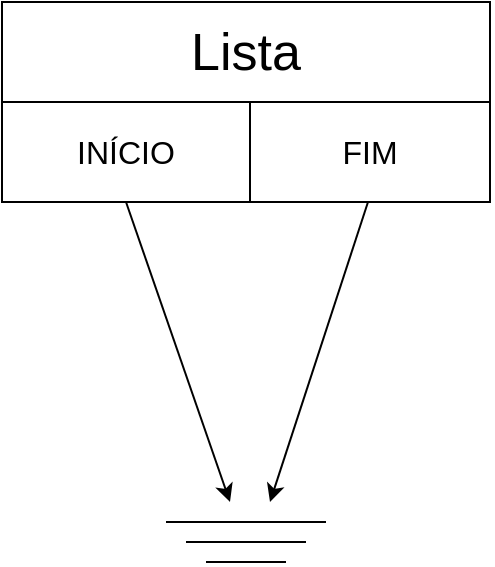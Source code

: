 <mxfile version="24.2.0" type="device" pages="40">
  <diagram name="1" id="5yIGzZwZqPqsfIR5Hcif">
    <mxGraphModel dx="1434" dy="780" grid="1" gridSize="10" guides="1" tooltips="1" connect="1" arrows="1" fold="1" page="1" pageScale="1" pageWidth="827" pageHeight="1169" math="0" shadow="0">
      <root>
        <mxCell id="0" />
        <mxCell id="1" parent="0" />
        <mxCell id="z0C5plrrDzBnJyO_wxFO-1" value="" style="rounded=0;whiteSpace=wrap;html=1;" vertex="1" parent="1">
          <mxGeometry x="292" y="100" width="244" height="100" as="geometry" />
        </mxCell>
        <mxCell id="z0C5plrrDzBnJyO_wxFO-2" value="Lista" style="text;html=1;align=center;verticalAlign=middle;whiteSpace=wrap;rounded=0;fontSize=26;" vertex="1" parent="1">
          <mxGeometry x="384" y="110" width="60" height="30" as="geometry" />
        </mxCell>
        <mxCell id="z0C5plrrDzBnJyO_wxFO-3" value="" style="endArrow=none;html=1;rounded=0;exitX=0;exitY=0.5;exitDx=0;exitDy=0;entryX=1;entryY=0.5;entryDx=0;entryDy=0;" edge="1" parent="1" source="z0C5plrrDzBnJyO_wxFO-1" target="z0C5plrrDzBnJyO_wxFO-1">
          <mxGeometry width="50" height="50" relative="1" as="geometry">
            <mxPoint x="366" y="430" as="sourcePoint" />
            <mxPoint x="416" y="380" as="targetPoint" />
          </mxGeometry>
        </mxCell>
        <mxCell id="z0C5plrrDzBnJyO_wxFO-5" value="" style="rounded=0;whiteSpace=wrap;html=1;" vertex="1" parent="1">
          <mxGeometry x="292" y="150" width="124" height="50" as="geometry" />
        </mxCell>
        <mxCell id="z0C5plrrDzBnJyO_wxFO-7" value="INÍCIO&lt;span style=&quot;color: rgba(0, 0, 0, 0); font-family: monospace; font-size: 0px; text-align: start; text-wrap: nowrap;&quot;&gt;%3CmxGraphModel%3E%3Croot%3E%3CmxCell%20id%3D%220%22%2F%3E%3CmxCell%20id%3D%221%22%20parent%3D%220%22%2F%3E%3CmxCell%20id%3D%222%22%20value%3D%22TOPO%22%20style%3D%22text%3Bhtml%3D1%3Balign%3Dcenter%3BverticalAlign%3Dmiddle%3BwhiteSpace%3Dwrap%3Brounded%3D0%3BfontSize%3D16%3B%22%20vertex%3D%221%22%20parent%3D%221%22%3E%3CmxGeometry%20x%3D%22270%22%20y%3D%22270%22%20width%3D%2260%22%20height%3D%2230%22%20as%3D%22geometry%22%2F%3E%3C%2FmxCell%3E%3C%2Froot%3E%3C%2FmxGraphModel%3E&lt;/span&gt;" style="text;html=1;align=center;verticalAlign=middle;whiteSpace=wrap;rounded=0;fontSize=16;" vertex="1" parent="1">
          <mxGeometry x="324" y="160" width="60" height="30" as="geometry" />
        </mxCell>
        <mxCell id="z0C5plrrDzBnJyO_wxFO-8" value="FIM" style="text;html=1;align=center;verticalAlign=middle;whiteSpace=wrap;rounded=0;fontSize=16;" vertex="1" parent="1">
          <mxGeometry x="446" y="160" width="60" height="30" as="geometry" />
        </mxCell>
        <mxCell id="z0C5plrrDzBnJyO_wxFO-9" value="" style="endArrow=none;html=1;rounded=0;fontStyle=1" edge="1" parent="1">
          <mxGeometry width="50" height="50" relative="1" as="geometry">
            <mxPoint x="374" y="360" as="sourcePoint" />
            <mxPoint x="454" y="360" as="targetPoint" />
          </mxGeometry>
        </mxCell>
        <mxCell id="z0C5plrrDzBnJyO_wxFO-10" value="" style="endArrow=none;html=1;rounded=0;fontStyle=1" edge="1" parent="1">
          <mxGeometry width="50" height="50" relative="1" as="geometry">
            <mxPoint x="384" y="370" as="sourcePoint" />
            <mxPoint x="444" y="370" as="targetPoint" />
            <Array as="points">
              <mxPoint x="424" y="370" />
            </Array>
          </mxGeometry>
        </mxCell>
        <mxCell id="z0C5plrrDzBnJyO_wxFO-11" value="" style="endArrow=none;html=1;rounded=0;fontStyle=1" edge="1" parent="1">
          <mxGeometry width="50" height="50" relative="1" as="geometry">
            <mxPoint x="394" y="380" as="sourcePoint" />
            <mxPoint x="434" y="380" as="targetPoint" />
          </mxGeometry>
        </mxCell>
        <mxCell id="z0C5plrrDzBnJyO_wxFO-12" value="" style="endArrow=classic;html=1;rounded=0;exitX=0.5;exitY=1;exitDx=0;exitDy=0;" edge="1" parent="1" source="z0C5plrrDzBnJyO_wxFO-5">
          <mxGeometry width="50" height="50" relative="1" as="geometry">
            <mxPoint x="366" y="430" as="sourcePoint" />
            <mxPoint x="406" y="350" as="targetPoint" />
          </mxGeometry>
        </mxCell>
        <mxCell id="z0C5plrrDzBnJyO_wxFO-13" value="" style="endArrow=classic;html=1;rounded=0;exitX=0.75;exitY=1;exitDx=0;exitDy=0;" edge="1" parent="1" source="z0C5plrrDzBnJyO_wxFO-1">
          <mxGeometry width="50" height="50" relative="1" as="geometry">
            <mxPoint x="366" y="430" as="sourcePoint" />
            <mxPoint x="426" y="350" as="targetPoint" />
          </mxGeometry>
        </mxCell>
      </root>
    </mxGraphModel>
  </diagram>
  <diagram name="2" id="k7_ONBnihB2yFA5K3y4L">
    <mxGraphModel dx="1434" dy="780" grid="1" gridSize="10" guides="1" tooltips="1" connect="1" arrows="1" fold="1" page="1" pageScale="1" pageWidth="827" pageHeight="1169" math="0" shadow="0">
      <root>
        <mxCell id="Fi9bSpVpZ-WDOAzRub7z-0" />
        <mxCell id="Fi9bSpVpZ-WDOAzRub7z-1" parent="Fi9bSpVpZ-WDOAzRub7z-0" />
        <mxCell id="Fi9bSpVpZ-WDOAzRub7z-2" value="" style="rounded=0;whiteSpace=wrap;html=1;" vertex="1" parent="Fi9bSpVpZ-WDOAzRub7z-1">
          <mxGeometry x="292" y="100" width="244" height="100" as="geometry" />
        </mxCell>
        <mxCell id="Fi9bSpVpZ-WDOAzRub7z-3" value="Lista" style="text;html=1;align=center;verticalAlign=middle;whiteSpace=wrap;rounded=0;fontSize=26;" vertex="1" parent="Fi9bSpVpZ-WDOAzRub7z-1">
          <mxGeometry x="384" y="110" width="60" height="30" as="geometry" />
        </mxCell>
        <mxCell id="Fi9bSpVpZ-WDOAzRub7z-4" value="" style="endArrow=none;html=1;rounded=0;exitX=0;exitY=0.5;exitDx=0;exitDy=0;entryX=1;entryY=0.5;entryDx=0;entryDy=0;" edge="1" parent="Fi9bSpVpZ-WDOAzRub7z-1" source="Fi9bSpVpZ-WDOAzRub7z-2" target="Fi9bSpVpZ-WDOAzRub7z-2">
          <mxGeometry width="50" height="50" relative="1" as="geometry">
            <mxPoint x="366" y="430" as="sourcePoint" />
            <mxPoint x="416" y="380" as="targetPoint" />
          </mxGeometry>
        </mxCell>
        <mxCell id="Fi9bSpVpZ-WDOAzRub7z-5" value="" style="rounded=0;whiteSpace=wrap;html=1;" vertex="1" parent="Fi9bSpVpZ-WDOAzRub7z-1">
          <mxGeometry x="292" y="150" width="124" height="50" as="geometry" />
        </mxCell>
        <mxCell id="Fi9bSpVpZ-WDOAzRub7z-6" value="INÍCIO&lt;span style=&quot;color: rgba(0, 0, 0, 0); font-family: monospace; font-size: 0px; text-align: start; text-wrap: nowrap;&quot;&gt;%3CmxGraphModel%3E%3Croot%3E%3CmxCell%20id%3D%220%22%2F%3E%3CmxCell%20id%3D%221%22%20parent%3D%220%22%2F%3E%3CmxCell%20id%3D%222%22%20value%3D%22TOPO%22%20style%3D%22text%3Bhtml%3D1%3Balign%3Dcenter%3BverticalAlign%3Dmiddle%3BwhiteSpace%3Dwrap%3Brounded%3D0%3BfontSize%3D16%3B%22%20vertex%3D%221%22%20parent%3D%221%22%3E%3CmxGeometry%20x%3D%22270%22%20y%3D%22270%22%20width%3D%2260%22%20height%3D%2230%22%20as%3D%22geometry%22%2F%3E%3C%2FmxCell%3E%3C%2Froot%3E%3C%2FmxGraphModel%3E&lt;/span&gt;" style="text;html=1;align=center;verticalAlign=middle;whiteSpace=wrap;rounded=0;fontSize=16;" vertex="1" parent="Fi9bSpVpZ-WDOAzRub7z-1">
          <mxGeometry x="324" y="160" width="60" height="30" as="geometry" />
        </mxCell>
        <mxCell id="Fi9bSpVpZ-WDOAzRub7z-7" value="FIM" style="text;html=1;align=center;verticalAlign=middle;whiteSpace=wrap;rounded=0;fontSize=16;" vertex="1" parent="Fi9bSpVpZ-WDOAzRub7z-1">
          <mxGeometry x="446" y="160" width="60" height="30" as="geometry" />
        </mxCell>
        <mxCell id="Fi9bSpVpZ-WDOAzRub7z-8" value="" style="endArrow=none;html=1;rounded=0;fontStyle=1" edge="1" parent="Fi9bSpVpZ-WDOAzRub7z-1">
          <mxGeometry width="50" height="50" relative="1" as="geometry">
            <mxPoint x="374" y="360" as="sourcePoint" />
            <mxPoint x="454" y="360" as="targetPoint" />
          </mxGeometry>
        </mxCell>
        <mxCell id="Fi9bSpVpZ-WDOAzRub7z-9" value="" style="endArrow=none;html=1;rounded=0;fontStyle=1" edge="1" parent="Fi9bSpVpZ-WDOAzRub7z-1">
          <mxGeometry width="50" height="50" relative="1" as="geometry">
            <mxPoint x="384" y="370" as="sourcePoint" />
            <mxPoint x="444" y="370" as="targetPoint" />
            <Array as="points">
              <mxPoint x="424" y="370" />
            </Array>
          </mxGeometry>
        </mxCell>
        <mxCell id="Fi9bSpVpZ-WDOAzRub7z-10" value="" style="endArrow=none;html=1;rounded=0;fontStyle=1" edge="1" parent="Fi9bSpVpZ-WDOAzRub7z-1">
          <mxGeometry width="50" height="50" relative="1" as="geometry">
            <mxPoint x="394" y="380" as="sourcePoint" />
            <mxPoint x="434" y="380" as="targetPoint" />
          </mxGeometry>
        </mxCell>
        <mxCell id="Fi9bSpVpZ-WDOAzRub7z-11" value="" style="endArrow=classic;html=1;rounded=0;exitX=0.5;exitY=1;exitDx=0;exitDy=0;" edge="1" parent="Fi9bSpVpZ-WDOAzRub7z-1" source="Fi9bSpVpZ-WDOAzRub7z-5">
          <mxGeometry width="50" height="50" relative="1" as="geometry">
            <mxPoint x="366" y="430" as="sourcePoint" />
            <mxPoint x="406" y="350" as="targetPoint" />
          </mxGeometry>
        </mxCell>
        <mxCell id="Fi9bSpVpZ-WDOAzRub7z-12" value="" style="endArrow=classic;html=1;rounded=0;exitX=0.75;exitY=1;exitDx=0;exitDy=0;" edge="1" parent="Fi9bSpVpZ-WDOAzRub7z-1" source="Fi9bSpVpZ-WDOAzRub7z-2">
          <mxGeometry width="50" height="50" relative="1" as="geometry">
            <mxPoint x="366" y="430" as="sourcePoint" />
            <mxPoint x="426" y="350" as="targetPoint" />
          </mxGeometry>
        </mxCell>
        <mxCell id="GgCayWI2rZC8PlAiBxvW-0" value="" style="whiteSpace=wrap;html=1;aspect=fixed;fontStyle=1" vertex="1" parent="Fi9bSpVpZ-WDOAzRub7z-1">
          <mxGeometry x="236" y="360" width="80" height="80" as="geometry" />
        </mxCell>
        <mxCell id="GgCayWI2rZC8PlAiBxvW-1" value="9" style="text;html=1;align=center;verticalAlign=middle;whiteSpace=wrap;rounded=0;fontSize=16;fontStyle=1" vertex="1" parent="Fi9bSpVpZ-WDOAzRub7z-1">
          <mxGeometry x="246" y="385" width="60" height="30" as="geometry" />
        </mxCell>
        <mxCell id="GgCayWI2rZC8PlAiBxvW-2" value="" style="endArrow=none;html=1;rounded=0;fontStyle=1" edge="1" parent="Fi9bSpVpZ-WDOAzRub7z-1">
          <mxGeometry width="50" height="50" relative="1" as="geometry">
            <mxPoint x="236" y="480" as="sourcePoint" />
            <mxPoint x="316" y="480" as="targetPoint" />
          </mxGeometry>
        </mxCell>
        <mxCell id="GgCayWI2rZC8PlAiBxvW-3" value="" style="endArrow=none;html=1;rounded=0;fontStyle=1" edge="1" parent="Fi9bSpVpZ-WDOAzRub7z-1">
          <mxGeometry width="50" height="50" relative="1" as="geometry">
            <mxPoint x="246" y="490" as="sourcePoint" />
            <mxPoint x="306" y="490" as="targetPoint" />
            <Array as="points">
              <mxPoint x="286" y="490" />
            </Array>
          </mxGeometry>
        </mxCell>
        <mxCell id="GgCayWI2rZC8PlAiBxvW-4" value="" style="endArrow=none;html=1;rounded=0;fontStyle=1" edge="1" parent="Fi9bSpVpZ-WDOAzRub7z-1">
          <mxGeometry width="50" height="50" relative="1" as="geometry">
            <mxPoint x="256" y="500" as="sourcePoint" />
            <mxPoint x="296" y="500" as="targetPoint" />
          </mxGeometry>
        </mxCell>
        <mxCell id="GgCayWI2rZC8PlAiBxvW-5" value="" style="endArrow=classic;html=1;rounded=0;exitX=0.5;exitY=1;exitDx=0;exitDy=0;fontStyle=1" edge="1" parent="Fi9bSpVpZ-WDOAzRub7z-1" source="GgCayWI2rZC8PlAiBxvW-0">
          <mxGeometry width="50" height="50" relative="1" as="geometry">
            <mxPoint x="432" y="390" as="sourcePoint" />
            <mxPoint x="276" y="480" as="targetPoint" />
          </mxGeometry>
        </mxCell>
      </root>
    </mxGraphModel>
  </diagram>
  <diagram name="3" id="l0T0bH4QUnmq3w8Oid8V">
    <mxGraphModel dx="1434" dy="780" grid="1" gridSize="10" guides="1" tooltips="1" connect="1" arrows="1" fold="1" page="1" pageScale="1" pageWidth="827" pageHeight="1169" math="0" shadow="0">
      <root>
        <mxCell id="s2jbst8lBpak3XYkwYTd-0" />
        <mxCell id="s2jbst8lBpak3XYkwYTd-1" parent="s2jbst8lBpak3XYkwYTd-0" />
        <mxCell id="s2jbst8lBpak3XYkwYTd-2" value="" style="rounded=0;whiteSpace=wrap;html=1;" vertex="1" parent="s2jbst8lBpak3XYkwYTd-1">
          <mxGeometry x="292" y="100" width="244" height="100" as="geometry" />
        </mxCell>
        <mxCell id="s2jbst8lBpak3XYkwYTd-3" value="Lista" style="text;html=1;align=center;verticalAlign=middle;whiteSpace=wrap;rounded=0;fontSize=26;" vertex="1" parent="s2jbst8lBpak3XYkwYTd-1">
          <mxGeometry x="384" y="110" width="60" height="30" as="geometry" />
        </mxCell>
        <mxCell id="s2jbst8lBpak3XYkwYTd-4" value="" style="endArrow=none;html=1;rounded=0;exitX=0;exitY=0.5;exitDx=0;exitDy=0;entryX=1;entryY=0.5;entryDx=0;entryDy=0;" edge="1" parent="s2jbst8lBpak3XYkwYTd-1" source="s2jbst8lBpak3XYkwYTd-2" target="s2jbst8lBpak3XYkwYTd-2">
          <mxGeometry width="50" height="50" relative="1" as="geometry">
            <mxPoint x="366" y="430" as="sourcePoint" />
            <mxPoint x="416" y="380" as="targetPoint" />
          </mxGeometry>
        </mxCell>
        <mxCell id="s2jbst8lBpak3XYkwYTd-5" value="" style="rounded=0;whiteSpace=wrap;html=1;" vertex="1" parent="s2jbst8lBpak3XYkwYTd-1">
          <mxGeometry x="292" y="150" width="124" height="50" as="geometry" />
        </mxCell>
        <mxCell id="s2jbst8lBpak3XYkwYTd-6" value="INÍCIO&lt;span style=&quot;color: rgba(0, 0, 0, 0); font-family: monospace; font-size: 0px; text-align: start; text-wrap: nowrap;&quot;&gt;%3CmxGraphModel%3E%3Croot%3E%3CmxCell%20id%3D%220%22%2F%3E%3CmxCell%20id%3D%221%22%20parent%3D%220%22%2F%3E%3CmxCell%20id%3D%222%22%20value%3D%22TOPO%22%20style%3D%22text%3Bhtml%3D1%3Balign%3Dcenter%3BverticalAlign%3Dmiddle%3BwhiteSpace%3Dwrap%3Brounded%3D0%3BfontSize%3D16%3B%22%20vertex%3D%221%22%20parent%3D%221%22%3E%3CmxGeometry%20x%3D%22270%22%20y%3D%22270%22%20width%3D%2260%22%20height%3D%2230%22%20as%3D%22geometry%22%2F%3E%3C%2FmxCell%3E%3C%2Froot%3E%3C%2FmxGraphModel%3E&lt;/span&gt;" style="text;html=1;align=center;verticalAlign=middle;whiteSpace=wrap;rounded=0;fontSize=16;" vertex="1" parent="s2jbst8lBpak3XYkwYTd-1">
          <mxGeometry x="324" y="160" width="60" height="30" as="geometry" />
        </mxCell>
        <mxCell id="s2jbst8lBpak3XYkwYTd-7" value="FIM" style="text;html=1;align=center;verticalAlign=middle;whiteSpace=wrap;rounded=0;fontSize=16;" vertex="1" parent="s2jbst8lBpak3XYkwYTd-1">
          <mxGeometry x="446" y="160" width="60" height="30" as="geometry" />
        </mxCell>
        <mxCell id="s2jbst8lBpak3XYkwYTd-8" value="" style="endArrow=none;html=1;rounded=0;fontStyle=1" edge="1" parent="s2jbst8lBpak3XYkwYTd-1">
          <mxGeometry width="50" height="50" relative="1" as="geometry">
            <mxPoint x="374" y="360" as="sourcePoint" />
            <mxPoint x="454" y="360" as="targetPoint" />
          </mxGeometry>
        </mxCell>
        <mxCell id="s2jbst8lBpak3XYkwYTd-9" value="" style="endArrow=none;html=1;rounded=0;fontStyle=1" edge="1" parent="s2jbst8lBpak3XYkwYTd-1">
          <mxGeometry width="50" height="50" relative="1" as="geometry">
            <mxPoint x="384" y="370" as="sourcePoint" />
            <mxPoint x="444" y="370" as="targetPoint" />
            <Array as="points">
              <mxPoint x="424" y="370" />
            </Array>
          </mxGeometry>
        </mxCell>
        <mxCell id="s2jbst8lBpak3XYkwYTd-10" value="" style="endArrow=none;html=1;rounded=0;fontStyle=1" edge="1" parent="s2jbst8lBpak3XYkwYTd-1">
          <mxGeometry width="50" height="50" relative="1" as="geometry">
            <mxPoint x="394" y="380" as="sourcePoint" />
            <mxPoint x="434" y="380" as="targetPoint" />
          </mxGeometry>
        </mxCell>
        <mxCell id="s2jbst8lBpak3XYkwYTd-11" value="" style="endArrow=classic;html=1;rounded=0;exitX=0.5;exitY=1;exitDx=0;exitDy=0;" edge="1" parent="s2jbst8lBpak3XYkwYTd-1" source="s2jbst8lBpak3XYkwYTd-5">
          <mxGeometry width="50" height="50" relative="1" as="geometry">
            <mxPoint x="366" y="430" as="sourcePoint" />
            <mxPoint x="280" y="350" as="targetPoint" />
          </mxGeometry>
        </mxCell>
        <mxCell id="s2jbst8lBpak3XYkwYTd-12" value="" style="endArrow=classic;html=1;rounded=0;exitX=0.75;exitY=1;exitDx=0;exitDy=0;" edge="1" parent="s2jbst8lBpak3XYkwYTd-1" source="s2jbst8lBpak3XYkwYTd-2">
          <mxGeometry width="50" height="50" relative="1" as="geometry">
            <mxPoint x="366" y="430" as="sourcePoint" />
            <mxPoint x="426" y="350" as="targetPoint" />
          </mxGeometry>
        </mxCell>
        <mxCell id="s2jbst8lBpak3XYkwYTd-13" value="" style="whiteSpace=wrap;html=1;aspect=fixed;fontStyle=1" vertex="1" parent="s2jbst8lBpak3XYkwYTd-1">
          <mxGeometry x="236" y="360" width="80" height="80" as="geometry" />
        </mxCell>
        <mxCell id="s2jbst8lBpak3XYkwYTd-14" value="9" style="text;html=1;align=center;verticalAlign=middle;whiteSpace=wrap;rounded=0;fontSize=16;fontStyle=1" vertex="1" parent="s2jbst8lBpak3XYkwYTd-1">
          <mxGeometry x="246" y="385" width="60" height="30" as="geometry" />
        </mxCell>
        <mxCell id="s2jbst8lBpak3XYkwYTd-15" value="" style="endArrow=none;html=1;rounded=0;fontStyle=1" edge="1" parent="s2jbst8lBpak3XYkwYTd-1">
          <mxGeometry width="50" height="50" relative="1" as="geometry">
            <mxPoint x="236" y="480" as="sourcePoint" />
            <mxPoint x="316" y="480" as="targetPoint" />
          </mxGeometry>
        </mxCell>
        <mxCell id="s2jbst8lBpak3XYkwYTd-16" value="" style="endArrow=none;html=1;rounded=0;fontStyle=1" edge="1" parent="s2jbst8lBpak3XYkwYTd-1">
          <mxGeometry width="50" height="50" relative="1" as="geometry">
            <mxPoint x="246" y="490" as="sourcePoint" />
            <mxPoint x="306" y="490" as="targetPoint" />
            <Array as="points">
              <mxPoint x="286" y="490" />
            </Array>
          </mxGeometry>
        </mxCell>
        <mxCell id="s2jbst8lBpak3XYkwYTd-17" value="" style="endArrow=none;html=1;rounded=0;fontStyle=1" edge="1" parent="s2jbst8lBpak3XYkwYTd-1">
          <mxGeometry width="50" height="50" relative="1" as="geometry">
            <mxPoint x="256" y="500" as="sourcePoint" />
            <mxPoint x="296" y="500" as="targetPoint" />
          </mxGeometry>
        </mxCell>
        <mxCell id="s2jbst8lBpak3XYkwYTd-18" value="" style="endArrow=classic;html=1;rounded=0;exitX=0.5;exitY=1;exitDx=0;exitDy=0;fontStyle=1" edge="1" parent="s2jbst8lBpak3XYkwYTd-1" source="s2jbst8lBpak3XYkwYTd-13">
          <mxGeometry width="50" height="50" relative="1" as="geometry">
            <mxPoint x="432" y="390" as="sourcePoint" />
            <mxPoint x="276" y="480" as="targetPoint" />
          </mxGeometry>
        </mxCell>
      </root>
    </mxGraphModel>
  </diagram>
  <diagram name="4" id="xfdStZeYzMlJm2JwTvbd">
    <mxGraphModel dx="1434" dy="780" grid="1" gridSize="10" guides="1" tooltips="1" connect="1" arrows="1" fold="1" page="1" pageScale="1" pageWidth="827" pageHeight="1169" math="0" shadow="0">
      <root>
        <mxCell id="_773T2Ua6fDCU-YqE_dm-0" />
        <mxCell id="_773T2Ua6fDCU-YqE_dm-1" parent="_773T2Ua6fDCU-YqE_dm-0" />
        <mxCell id="_773T2Ua6fDCU-YqE_dm-2" value="" style="rounded=0;whiteSpace=wrap;html=1;" vertex="1" parent="_773T2Ua6fDCU-YqE_dm-1">
          <mxGeometry x="292" y="100" width="244" height="100" as="geometry" />
        </mxCell>
        <mxCell id="_773T2Ua6fDCU-YqE_dm-3" value="Lista" style="text;html=1;align=center;verticalAlign=middle;whiteSpace=wrap;rounded=0;fontSize=26;" vertex="1" parent="_773T2Ua6fDCU-YqE_dm-1">
          <mxGeometry x="384" y="110" width="60" height="30" as="geometry" />
        </mxCell>
        <mxCell id="_773T2Ua6fDCU-YqE_dm-4" value="" style="endArrow=none;html=1;rounded=0;exitX=0;exitY=0.5;exitDx=0;exitDy=0;entryX=1;entryY=0.5;entryDx=0;entryDy=0;" edge="1" parent="_773T2Ua6fDCU-YqE_dm-1" source="_773T2Ua6fDCU-YqE_dm-2" target="_773T2Ua6fDCU-YqE_dm-2">
          <mxGeometry width="50" height="50" relative="1" as="geometry">
            <mxPoint x="366" y="430" as="sourcePoint" />
            <mxPoint x="416" y="380" as="targetPoint" />
          </mxGeometry>
        </mxCell>
        <mxCell id="_773T2Ua6fDCU-YqE_dm-5" value="" style="rounded=0;whiteSpace=wrap;html=1;" vertex="1" parent="_773T2Ua6fDCU-YqE_dm-1">
          <mxGeometry x="292" y="150" width="124" height="50" as="geometry" />
        </mxCell>
        <mxCell id="_773T2Ua6fDCU-YqE_dm-6" value="INÍCIO&lt;span style=&quot;color: rgba(0, 0, 0, 0); font-family: monospace; font-size: 0px; text-align: start; text-wrap: nowrap;&quot;&gt;%3CmxGraphModel%3E%3Croot%3E%3CmxCell%20id%3D%220%22%2F%3E%3CmxCell%20id%3D%221%22%20parent%3D%220%22%2F%3E%3CmxCell%20id%3D%222%22%20value%3D%22TOPO%22%20style%3D%22text%3Bhtml%3D1%3Balign%3Dcenter%3BverticalAlign%3Dmiddle%3BwhiteSpace%3Dwrap%3Brounded%3D0%3BfontSize%3D16%3B%22%20vertex%3D%221%22%20parent%3D%221%22%3E%3CmxGeometry%20x%3D%22270%22%20y%3D%22270%22%20width%3D%2260%22%20height%3D%2230%22%20as%3D%22geometry%22%2F%3E%3C%2FmxCell%3E%3C%2Froot%3E%3C%2FmxGraphModel%3E&lt;/span&gt;" style="text;html=1;align=center;verticalAlign=middle;whiteSpace=wrap;rounded=0;fontSize=16;" vertex="1" parent="_773T2Ua6fDCU-YqE_dm-1">
          <mxGeometry x="324" y="160" width="60" height="30" as="geometry" />
        </mxCell>
        <mxCell id="_773T2Ua6fDCU-YqE_dm-7" value="FIM" style="text;html=1;align=center;verticalAlign=middle;whiteSpace=wrap;rounded=0;fontSize=16;" vertex="1" parent="_773T2Ua6fDCU-YqE_dm-1">
          <mxGeometry x="446" y="160" width="60" height="30" as="geometry" />
        </mxCell>
        <mxCell id="_773T2Ua6fDCU-YqE_dm-11" value="" style="endArrow=classic;html=1;rounded=0;exitX=0.5;exitY=1;exitDx=0;exitDy=0;" edge="1" parent="_773T2Ua6fDCU-YqE_dm-1" source="_773T2Ua6fDCU-YqE_dm-5">
          <mxGeometry width="50" height="50" relative="1" as="geometry">
            <mxPoint x="366" y="430" as="sourcePoint" />
            <mxPoint x="400" y="350" as="targetPoint" />
          </mxGeometry>
        </mxCell>
        <mxCell id="_773T2Ua6fDCU-YqE_dm-12" value="" style="endArrow=classic;html=1;rounded=0;exitX=0.75;exitY=1;exitDx=0;exitDy=0;" edge="1" parent="_773T2Ua6fDCU-YqE_dm-1" source="_773T2Ua6fDCU-YqE_dm-2">
          <mxGeometry width="50" height="50" relative="1" as="geometry">
            <mxPoint x="366" y="430" as="sourcePoint" />
            <mxPoint x="426" y="350" as="targetPoint" />
          </mxGeometry>
        </mxCell>
        <mxCell id="_773T2Ua6fDCU-YqE_dm-13" value="" style="whiteSpace=wrap;html=1;aspect=fixed;fontStyle=1" vertex="1" parent="_773T2Ua6fDCU-YqE_dm-1">
          <mxGeometry x="374" y="360" width="80" height="80" as="geometry" />
        </mxCell>
        <mxCell id="_773T2Ua6fDCU-YqE_dm-14" value="9" style="text;html=1;align=center;verticalAlign=middle;whiteSpace=wrap;rounded=0;fontSize=16;fontStyle=1" vertex="1" parent="_773T2Ua6fDCU-YqE_dm-1">
          <mxGeometry x="384" y="385" width="60" height="30" as="geometry" />
        </mxCell>
        <mxCell id="_773T2Ua6fDCU-YqE_dm-15" value="" style="endArrow=none;html=1;rounded=0;fontStyle=1" edge="1" parent="_773T2Ua6fDCU-YqE_dm-1">
          <mxGeometry width="50" height="50" relative="1" as="geometry">
            <mxPoint x="374" y="480" as="sourcePoint" />
            <mxPoint x="454" y="480" as="targetPoint" />
          </mxGeometry>
        </mxCell>
        <mxCell id="_773T2Ua6fDCU-YqE_dm-16" value="" style="endArrow=none;html=1;rounded=0;fontStyle=1" edge="1" parent="_773T2Ua6fDCU-YqE_dm-1">
          <mxGeometry width="50" height="50" relative="1" as="geometry">
            <mxPoint x="384" y="490" as="sourcePoint" />
            <mxPoint x="444" y="490" as="targetPoint" />
            <Array as="points">
              <mxPoint x="424" y="490" />
            </Array>
          </mxGeometry>
        </mxCell>
        <mxCell id="_773T2Ua6fDCU-YqE_dm-17" value="" style="endArrow=none;html=1;rounded=0;fontStyle=1" edge="1" parent="_773T2Ua6fDCU-YqE_dm-1">
          <mxGeometry width="50" height="50" relative="1" as="geometry">
            <mxPoint x="394" y="500" as="sourcePoint" />
            <mxPoint x="434" y="500" as="targetPoint" />
          </mxGeometry>
        </mxCell>
        <mxCell id="_773T2Ua6fDCU-YqE_dm-18" value="" style="endArrow=classic;html=1;rounded=0;exitX=0.5;exitY=1;exitDx=0;exitDy=0;fontStyle=1" edge="1" parent="_773T2Ua6fDCU-YqE_dm-1" source="_773T2Ua6fDCU-YqE_dm-13">
          <mxGeometry width="50" height="50" relative="1" as="geometry">
            <mxPoint x="570" y="390" as="sourcePoint" />
            <mxPoint x="414" y="480" as="targetPoint" />
          </mxGeometry>
        </mxCell>
      </root>
    </mxGraphModel>
  </diagram>
  <diagram name="5" id="7OuaD2QYdvTwYL25AnOv">
    <mxGraphModel dx="1434" dy="780" grid="1" gridSize="10" guides="1" tooltips="1" connect="1" arrows="1" fold="1" page="1" pageScale="1" pageWidth="827" pageHeight="1169" math="0" shadow="0">
      <root>
        <mxCell id="tHhRAv1FYPKFpYx2yCms-0" />
        <mxCell id="tHhRAv1FYPKFpYx2yCms-1" parent="tHhRAv1FYPKFpYx2yCms-0" />
        <mxCell id="tHhRAv1FYPKFpYx2yCms-2" value="" style="rounded=0;whiteSpace=wrap;html=1;" vertex="1" parent="tHhRAv1FYPKFpYx2yCms-1">
          <mxGeometry x="292" y="100" width="244" height="100" as="geometry" />
        </mxCell>
        <mxCell id="tHhRAv1FYPKFpYx2yCms-3" value="Lista" style="text;html=1;align=center;verticalAlign=middle;whiteSpace=wrap;rounded=0;fontSize=26;" vertex="1" parent="tHhRAv1FYPKFpYx2yCms-1">
          <mxGeometry x="384" y="110" width="60" height="30" as="geometry" />
        </mxCell>
        <mxCell id="tHhRAv1FYPKFpYx2yCms-4" value="" style="endArrow=none;html=1;rounded=0;exitX=0;exitY=0.5;exitDx=0;exitDy=0;entryX=1;entryY=0.5;entryDx=0;entryDy=0;" edge="1" parent="tHhRAv1FYPKFpYx2yCms-1" source="tHhRAv1FYPKFpYx2yCms-2" target="tHhRAv1FYPKFpYx2yCms-2">
          <mxGeometry width="50" height="50" relative="1" as="geometry">
            <mxPoint x="366" y="430" as="sourcePoint" />
            <mxPoint x="416" y="380" as="targetPoint" />
          </mxGeometry>
        </mxCell>
        <mxCell id="tHhRAv1FYPKFpYx2yCms-5" value="" style="rounded=0;whiteSpace=wrap;html=1;" vertex="1" parent="tHhRAv1FYPKFpYx2yCms-1">
          <mxGeometry x="292" y="150" width="124" height="50" as="geometry" />
        </mxCell>
        <mxCell id="tHhRAv1FYPKFpYx2yCms-6" value="INÍCIO&lt;span style=&quot;color: rgba(0, 0, 0, 0); font-family: monospace; font-size: 0px; text-align: start; text-wrap: nowrap;&quot;&gt;%3CmxGraphModel%3E%3Croot%3E%3CmxCell%20id%3D%220%22%2F%3E%3CmxCell%20id%3D%221%22%20parent%3D%220%22%2F%3E%3CmxCell%20id%3D%222%22%20value%3D%22TOPO%22%20style%3D%22text%3Bhtml%3D1%3Balign%3Dcenter%3BverticalAlign%3Dmiddle%3BwhiteSpace%3Dwrap%3Brounded%3D0%3BfontSize%3D16%3B%22%20vertex%3D%221%22%20parent%3D%221%22%3E%3CmxGeometry%20x%3D%22270%22%20y%3D%22270%22%20width%3D%2260%22%20height%3D%2230%22%20as%3D%22geometry%22%2F%3E%3C%2FmxCell%3E%3C%2Froot%3E%3C%2FmxGraphModel%3E&lt;/span&gt;" style="text;html=1;align=center;verticalAlign=middle;whiteSpace=wrap;rounded=0;fontSize=16;" vertex="1" parent="tHhRAv1FYPKFpYx2yCms-1">
          <mxGeometry x="324" y="160" width="60" height="30" as="geometry" />
        </mxCell>
        <mxCell id="tHhRAv1FYPKFpYx2yCms-7" value="FIM" style="text;html=1;align=center;verticalAlign=middle;whiteSpace=wrap;rounded=0;fontSize=16;" vertex="1" parent="tHhRAv1FYPKFpYx2yCms-1">
          <mxGeometry x="446" y="160" width="60" height="30" as="geometry" />
        </mxCell>
        <mxCell id="tHhRAv1FYPKFpYx2yCms-8" value="" style="endArrow=classic;html=1;rounded=0;exitX=0.5;exitY=1;exitDx=0;exitDy=0;" edge="1" parent="tHhRAv1FYPKFpYx2yCms-1" source="tHhRAv1FYPKFpYx2yCms-5">
          <mxGeometry width="50" height="50" relative="1" as="geometry">
            <mxPoint x="366" y="430" as="sourcePoint" />
            <mxPoint x="400" y="350" as="targetPoint" />
          </mxGeometry>
        </mxCell>
        <mxCell id="tHhRAv1FYPKFpYx2yCms-9" value="" style="endArrow=classic;html=1;rounded=0;exitX=0.75;exitY=1;exitDx=0;exitDy=0;" edge="1" parent="tHhRAv1FYPKFpYx2yCms-1" source="tHhRAv1FYPKFpYx2yCms-2">
          <mxGeometry width="50" height="50" relative="1" as="geometry">
            <mxPoint x="366" y="430" as="sourcePoint" />
            <mxPoint x="426" y="350" as="targetPoint" />
          </mxGeometry>
        </mxCell>
        <mxCell id="tHhRAv1FYPKFpYx2yCms-10" value="" style="whiteSpace=wrap;html=1;aspect=fixed;fontStyle=1" vertex="1" parent="tHhRAv1FYPKFpYx2yCms-1">
          <mxGeometry x="374" y="360" width="80" height="80" as="geometry" />
        </mxCell>
        <mxCell id="tHhRAv1FYPKFpYx2yCms-11" value="9" style="text;html=1;align=center;verticalAlign=middle;whiteSpace=wrap;rounded=0;fontSize=16;fontStyle=1" vertex="1" parent="tHhRAv1FYPKFpYx2yCms-1">
          <mxGeometry x="384" y="385" width="60" height="30" as="geometry" />
        </mxCell>
        <mxCell id="tHhRAv1FYPKFpYx2yCms-12" value="" style="endArrow=none;html=1;rounded=0;fontStyle=1" edge="1" parent="tHhRAv1FYPKFpYx2yCms-1">
          <mxGeometry width="50" height="50" relative="1" as="geometry">
            <mxPoint x="374" y="480" as="sourcePoint" />
            <mxPoint x="454" y="480" as="targetPoint" />
          </mxGeometry>
        </mxCell>
        <mxCell id="tHhRAv1FYPKFpYx2yCms-13" value="" style="endArrow=none;html=1;rounded=0;fontStyle=1" edge="1" parent="tHhRAv1FYPKFpYx2yCms-1">
          <mxGeometry width="50" height="50" relative="1" as="geometry">
            <mxPoint x="384" y="490" as="sourcePoint" />
            <mxPoint x="444" y="490" as="targetPoint" />
            <Array as="points">
              <mxPoint x="424" y="490" />
            </Array>
          </mxGeometry>
        </mxCell>
        <mxCell id="tHhRAv1FYPKFpYx2yCms-14" value="" style="endArrow=none;html=1;rounded=0;fontStyle=1" edge="1" parent="tHhRAv1FYPKFpYx2yCms-1">
          <mxGeometry width="50" height="50" relative="1" as="geometry">
            <mxPoint x="394" y="500" as="sourcePoint" />
            <mxPoint x="434" y="500" as="targetPoint" />
          </mxGeometry>
        </mxCell>
        <mxCell id="tHhRAv1FYPKFpYx2yCms-15" value="" style="endArrow=classic;html=1;rounded=0;exitX=0.5;exitY=1;exitDx=0;exitDy=0;fontStyle=1" edge="1" parent="tHhRAv1FYPKFpYx2yCms-1" source="tHhRAv1FYPKFpYx2yCms-10">
          <mxGeometry width="50" height="50" relative="1" as="geometry">
            <mxPoint x="570" y="390" as="sourcePoint" />
            <mxPoint x="414" y="480" as="targetPoint" />
          </mxGeometry>
        </mxCell>
        <mxCell id="xhEZHW1Lef5W1YtM47b4-0" value="AUX" style="text;html=1;align=center;verticalAlign=middle;whiteSpace=wrap;rounded=0;fontSize=16;" vertex="1" parent="tHhRAv1FYPKFpYx2yCms-1">
          <mxGeometry x="232" y="270" width="60" height="30" as="geometry" />
        </mxCell>
        <mxCell id="xhEZHW1Lef5W1YtM47b4-1" value="" style="endArrow=classic;html=1;rounded=0;exitX=0.5;exitY=1;exitDx=0;exitDy=0;" edge="1" parent="tHhRAv1FYPKFpYx2yCms-1" source="xhEZHW1Lef5W1YtM47b4-0">
          <mxGeometry width="50" height="50" relative="1" as="geometry">
            <mxPoint x="390" y="430" as="sourcePoint" />
            <mxPoint x="370" y="400" as="targetPoint" />
          </mxGeometry>
        </mxCell>
      </root>
    </mxGraphModel>
  </diagram>
  <diagram name="6" id="KYMbCEB_C7tPacE3WJJv">
    <mxGraphModel dx="1434" dy="780" grid="1" gridSize="10" guides="1" tooltips="1" connect="1" arrows="1" fold="1" page="1" pageScale="1" pageWidth="827" pageHeight="1169" math="0" shadow="0">
      <root>
        <mxCell id="kylHwYdB9491xawRzH_8-0" />
        <mxCell id="kylHwYdB9491xawRzH_8-1" parent="kylHwYdB9491xawRzH_8-0" />
        <mxCell id="kylHwYdB9491xawRzH_8-2" value="" style="rounded=0;whiteSpace=wrap;html=1;" vertex="1" parent="kylHwYdB9491xawRzH_8-1">
          <mxGeometry x="292" y="100" width="244" height="100" as="geometry" />
        </mxCell>
        <mxCell id="kylHwYdB9491xawRzH_8-3" value="Lista" style="text;html=1;align=center;verticalAlign=middle;whiteSpace=wrap;rounded=0;fontSize=26;" vertex="1" parent="kylHwYdB9491xawRzH_8-1">
          <mxGeometry x="384" y="110" width="60" height="30" as="geometry" />
        </mxCell>
        <mxCell id="kylHwYdB9491xawRzH_8-4" value="" style="endArrow=none;html=1;rounded=0;exitX=0;exitY=0.5;exitDx=0;exitDy=0;entryX=1;entryY=0.5;entryDx=0;entryDy=0;" edge="1" parent="kylHwYdB9491xawRzH_8-1" source="kylHwYdB9491xawRzH_8-2" target="kylHwYdB9491xawRzH_8-2">
          <mxGeometry width="50" height="50" relative="1" as="geometry">
            <mxPoint x="366" y="430" as="sourcePoint" />
            <mxPoint x="416" y="380" as="targetPoint" />
          </mxGeometry>
        </mxCell>
        <mxCell id="kylHwYdB9491xawRzH_8-5" value="" style="rounded=0;whiteSpace=wrap;html=1;" vertex="1" parent="kylHwYdB9491xawRzH_8-1">
          <mxGeometry x="292" y="150" width="124" height="50" as="geometry" />
        </mxCell>
        <mxCell id="kylHwYdB9491xawRzH_8-6" value="INÍCIO&lt;span style=&quot;color: rgba(0, 0, 0, 0); font-family: monospace; font-size: 0px; text-align: start; text-wrap: nowrap;&quot;&gt;%3CmxGraphModel%3E%3Croot%3E%3CmxCell%20id%3D%220%22%2F%3E%3CmxCell%20id%3D%221%22%20parent%3D%220%22%2F%3E%3CmxCell%20id%3D%222%22%20value%3D%22TOPO%22%20style%3D%22text%3Bhtml%3D1%3Balign%3Dcenter%3BverticalAlign%3Dmiddle%3BwhiteSpace%3Dwrap%3Brounded%3D0%3BfontSize%3D16%3B%22%20vertex%3D%221%22%20parent%3D%221%22%3E%3CmxGeometry%20x%3D%22270%22%20y%3D%22270%22%20width%3D%2260%22%20height%3D%2230%22%20as%3D%22geometry%22%2F%3E%3C%2FmxCell%3E%3C%2Froot%3E%3C%2FmxGraphModel%3E&lt;/span&gt;" style="text;html=1;align=center;verticalAlign=middle;whiteSpace=wrap;rounded=0;fontSize=16;" vertex="1" parent="kylHwYdB9491xawRzH_8-1">
          <mxGeometry x="324" y="160" width="60" height="30" as="geometry" />
        </mxCell>
        <mxCell id="kylHwYdB9491xawRzH_8-7" value="FIM" style="text;html=1;align=center;verticalAlign=middle;whiteSpace=wrap;rounded=0;fontSize=16;" vertex="1" parent="kylHwYdB9491xawRzH_8-1">
          <mxGeometry x="446" y="160" width="60" height="30" as="geometry" />
        </mxCell>
        <mxCell id="kylHwYdB9491xawRzH_8-8" value="" style="endArrow=classic;html=1;rounded=0;exitX=0.5;exitY=1;exitDx=0;exitDy=0;" edge="1" parent="kylHwYdB9491xawRzH_8-1" source="kylHwYdB9491xawRzH_8-5">
          <mxGeometry width="50" height="50" relative="1" as="geometry">
            <mxPoint x="366" y="430" as="sourcePoint" />
            <mxPoint x="354" y="280" as="targetPoint" />
          </mxGeometry>
        </mxCell>
        <mxCell id="kylHwYdB9491xawRzH_8-9" value="" style="endArrow=classic;html=1;rounded=0;exitX=0.75;exitY=1;exitDx=0;exitDy=0;" edge="1" parent="kylHwYdB9491xawRzH_8-1" source="kylHwYdB9491xawRzH_8-2">
          <mxGeometry width="50" height="50" relative="1" as="geometry">
            <mxPoint x="366" y="430" as="sourcePoint" />
            <mxPoint x="426" y="350" as="targetPoint" />
          </mxGeometry>
        </mxCell>
        <mxCell id="kylHwYdB9491xawRzH_8-10" value="" style="whiteSpace=wrap;html=1;aspect=fixed;fontStyle=1" vertex="1" parent="kylHwYdB9491xawRzH_8-1">
          <mxGeometry x="374" y="360" width="80" height="80" as="geometry" />
        </mxCell>
        <mxCell id="kylHwYdB9491xawRzH_8-11" value="9" style="text;html=1;align=center;verticalAlign=middle;whiteSpace=wrap;rounded=0;fontSize=16;fontStyle=1" vertex="1" parent="kylHwYdB9491xawRzH_8-1">
          <mxGeometry x="384" y="385" width="60" height="30" as="geometry" />
        </mxCell>
        <mxCell id="kylHwYdB9491xawRzH_8-12" value="" style="endArrow=none;html=1;rounded=0;fontStyle=1" edge="1" parent="kylHwYdB9491xawRzH_8-1">
          <mxGeometry width="50" height="50" relative="1" as="geometry">
            <mxPoint x="374" y="480" as="sourcePoint" />
            <mxPoint x="454" y="480" as="targetPoint" />
          </mxGeometry>
        </mxCell>
        <mxCell id="kylHwYdB9491xawRzH_8-13" value="" style="endArrow=none;html=1;rounded=0;fontStyle=1" edge="1" parent="kylHwYdB9491xawRzH_8-1">
          <mxGeometry width="50" height="50" relative="1" as="geometry">
            <mxPoint x="384" y="490" as="sourcePoint" />
            <mxPoint x="444" y="490" as="targetPoint" />
            <Array as="points">
              <mxPoint x="424" y="490" />
            </Array>
          </mxGeometry>
        </mxCell>
        <mxCell id="kylHwYdB9491xawRzH_8-14" value="" style="endArrow=none;html=1;rounded=0;fontStyle=1" edge="1" parent="kylHwYdB9491xawRzH_8-1">
          <mxGeometry width="50" height="50" relative="1" as="geometry">
            <mxPoint x="394" y="500" as="sourcePoint" />
            <mxPoint x="434" y="500" as="targetPoint" />
          </mxGeometry>
        </mxCell>
        <mxCell id="kylHwYdB9491xawRzH_8-15" value="" style="endArrow=classic;html=1;rounded=0;exitX=0.5;exitY=1;exitDx=0;exitDy=0;fontStyle=1" edge="1" parent="kylHwYdB9491xawRzH_8-1" source="kylHwYdB9491xawRzH_8-10">
          <mxGeometry width="50" height="50" relative="1" as="geometry">
            <mxPoint x="570" y="390" as="sourcePoint" />
            <mxPoint x="414" y="480" as="targetPoint" />
          </mxGeometry>
        </mxCell>
        <mxCell id="kylHwYdB9491xawRzH_8-16" value="AUX" style="text;html=1;align=center;verticalAlign=middle;whiteSpace=wrap;rounded=0;fontSize=16;" vertex="1" parent="kylHwYdB9491xawRzH_8-1">
          <mxGeometry x="232" y="270" width="60" height="30" as="geometry" />
        </mxCell>
        <mxCell id="kylHwYdB9491xawRzH_8-17" value="" style="endArrow=classic;html=1;rounded=0;exitX=0.5;exitY=1;exitDx=0;exitDy=0;" edge="1" parent="kylHwYdB9491xawRzH_8-1" source="kylHwYdB9491xawRzH_8-16">
          <mxGeometry width="50" height="50" relative="1" as="geometry">
            <mxPoint x="390" y="430" as="sourcePoint" />
            <mxPoint x="370" y="400" as="targetPoint" />
          </mxGeometry>
        </mxCell>
        <mxCell id="r2ZeqNKAt4fpEgCNgj1t-0" value="" style="endArrow=none;html=1;rounded=0;fontStyle=1" edge="1" parent="kylHwYdB9491xawRzH_8-1">
          <mxGeometry width="50" height="50" relative="1" as="geometry">
            <mxPoint x="314" y="290" as="sourcePoint" />
            <mxPoint x="394" y="290" as="targetPoint" />
          </mxGeometry>
        </mxCell>
        <mxCell id="r2ZeqNKAt4fpEgCNgj1t-1" value="" style="endArrow=none;html=1;rounded=0;fontStyle=1" edge="1" parent="kylHwYdB9491xawRzH_8-1">
          <mxGeometry width="50" height="50" relative="1" as="geometry">
            <mxPoint x="324" y="300" as="sourcePoint" />
            <mxPoint x="384" y="300" as="targetPoint" />
            <Array as="points">
              <mxPoint x="364" y="300" />
            </Array>
          </mxGeometry>
        </mxCell>
        <mxCell id="r2ZeqNKAt4fpEgCNgj1t-2" value="" style="endArrow=none;html=1;rounded=0;fontStyle=1" edge="1" parent="kylHwYdB9491xawRzH_8-1">
          <mxGeometry width="50" height="50" relative="1" as="geometry">
            <mxPoint x="334" y="310" as="sourcePoint" />
            <mxPoint x="374" y="310" as="targetPoint" />
          </mxGeometry>
        </mxCell>
      </root>
    </mxGraphModel>
  </diagram>
  <diagram name="7" id="i7Xzt-Pwfz1TTDiwYUc8">
    <mxGraphModel dx="1434" dy="780" grid="1" gridSize="10" guides="1" tooltips="1" connect="1" arrows="1" fold="1" page="1" pageScale="1" pageWidth="827" pageHeight="1169" math="0" shadow="0">
      <root>
        <mxCell id="MDY5uZ-nWBgwuuxagiPY-0" />
        <mxCell id="MDY5uZ-nWBgwuuxagiPY-1" parent="MDY5uZ-nWBgwuuxagiPY-0" />
        <mxCell id="MDY5uZ-nWBgwuuxagiPY-2" value="" style="rounded=0;whiteSpace=wrap;html=1;" vertex="1" parent="MDY5uZ-nWBgwuuxagiPY-1">
          <mxGeometry x="292" y="100" width="244" height="100" as="geometry" />
        </mxCell>
        <mxCell id="MDY5uZ-nWBgwuuxagiPY-3" value="Lista" style="text;html=1;align=center;verticalAlign=middle;whiteSpace=wrap;rounded=0;fontSize=26;" vertex="1" parent="MDY5uZ-nWBgwuuxagiPY-1">
          <mxGeometry x="384" y="110" width="60" height="30" as="geometry" />
        </mxCell>
        <mxCell id="MDY5uZ-nWBgwuuxagiPY-4" value="" style="endArrow=none;html=1;rounded=0;exitX=0;exitY=0.5;exitDx=0;exitDy=0;entryX=1;entryY=0.5;entryDx=0;entryDy=0;" edge="1" parent="MDY5uZ-nWBgwuuxagiPY-1" source="MDY5uZ-nWBgwuuxagiPY-2" target="MDY5uZ-nWBgwuuxagiPY-2">
          <mxGeometry width="50" height="50" relative="1" as="geometry">
            <mxPoint x="366" y="430" as="sourcePoint" />
            <mxPoint x="416" y="380" as="targetPoint" />
          </mxGeometry>
        </mxCell>
        <mxCell id="MDY5uZ-nWBgwuuxagiPY-5" value="" style="rounded=0;whiteSpace=wrap;html=1;" vertex="1" parent="MDY5uZ-nWBgwuuxagiPY-1">
          <mxGeometry x="292" y="150" width="124" height="50" as="geometry" />
        </mxCell>
        <mxCell id="MDY5uZ-nWBgwuuxagiPY-6" value="INÍCIO&lt;span style=&quot;color: rgba(0, 0, 0, 0); font-family: monospace; font-size: 0px; text-align: start; text-wrap: nowrap;&quot;&gt;%3CmxGraphModel%3E%3Croot%3E%3CmxCell%20id%3D%220%22%2F%3E%3CmxCell%20id%3D%221%22%20parent%3D%220%22%2F%3E%3CmxCell%20id%3D%222%22%20value%3D%22TOPO%22%20style%3D%22text%3Bhtml%3D1%3Balign%3Dcenter%3BverticalAlign%3Dmiddle%3BwhiteSpace%3Dwrap%3Brounded%3D0%3BfontSize%3D16%3B%22%20vertex%3D%221%22%20parent%3D%221%22%3E%3CmxGeometry%20x%3D%22270%22%20y%3D%22270%22%20width%3D%2260%22%20height%3D%2230%22%20as%3D%22geometry%22%2F%3E%3C%2FmxCell%3E%3C%2Froot%3E%3C%2FmxGraphModel%3E&lt;/span&gt;" style="text;html=1;align=center;verticalAlign=middle;whiteSpace=wrap;rounded=0;fontSize=16;" vertex="1" parent="MDY5uZ-nWBgwuuxagiPY-1">
          <mxGeometry x="324" y="160" width="60" height="30" as="geometry" />
        </mxCell>
        <mxCell id="MDY5uZ-nWBgwuuxagiPY-7" value="FIM" style="text;html=1;align=center;verticalAlign=middle;whiteSpace=wrap;rounded=0;fontSize=16;" vertex="1" parent="MDY5uZ-nWBgwuuxagiPY-1">
          <mxGeometry x="446" y="160" width="60" height="30" as="geometry" />
        </mxCell>
        <mxCell id="MDY5uZ-nWBgwuuxagiPY-8" value="" style="endArrow=classic;html=1;rounded=0;exitX=0.5;exitY=1;exitDx=0;exitDy=0;" edge="1" parent="MDY5uZ-nWBgwuuxagiPY-1" source="MDY5uZ-nWBgwuuxagiPY-5">
          <mxGeometry width="50" height="50" relative="1" as="geometry">
            <mxPoint x="366" y="430" as="sourcePoint" />
            <mxPoint x="354" y="280" as="targetPoint" />
          </mxGeometry>
        </mxCell>
        <mxCell id="MDY5uZ-nWBgwuuxagiPY-9" value="" style="endArrow=classic;html=1;rounded=0;exitX=0.75;exitY=1;exitDx=0;exitDy=0;" edge="1" parent="MDY5uZ-nWBgwuuxagiPY-1" source="MDY5uZ-nWBgwuuxagiPY-2">
          <mxGeometry width="50" height="50" relative="1" as="geometry">
            <mxPoint x="366" y="430" as="sourcePoint" />
            <mxPoint x="475" y="280" as="targetPoint" />
          </mxGeometry>
        </mxCell>
        <mxCell id="MDY5uZ-nWBgwuuxagiPY-10" value="" style="whiteSpace=wrap;html=1;aspect=fixed;fontStyle=1" vertex="1" parent="MDY5uZ-nWBgwuuxagiPY-1">
          <mxGeometry x="374" y="360" width="80" height="80" as="geometry" />
        </mxCell>
        <mxCell id="MDY5uZ-nWBgwuuxagiPY-11" value="9" style="text;html=1;align=center;verticalAlign=middle;whiteSpace=wrap;rounded=0;fontSize=16;fontStyle=1" vertex="1" parent="MDY5uZ-nWBgwuuxagiPY-1">
          <mxGeometry x="384" y="385" width="60" height="30" as="geometry" />
        </mxCell>
        <mxCell id="MDY5uZ-nWBgwuuxagiPY-12" value="" style="endArrow=none;html=1;rounded=0;fontStyle=1" edge="1" parent="MDY5uZ-nWBgwuuxagiPY-1">
          <mxGeometry width="50" height="50" relative="1" as="geometry">
            <mxPoint x="374" y="480" as="sourcePoint" />
            <mxPoint x="454" y="480" as="targetPoint" />
          </mxGeometry>
        </mxCell>
        <mxCell id="MDY5uZ-nWBgwuuxagiPY-13" value="" style="endArrow=none;html=1;rounded=0;fontStyle=1" edge="1" parent="MDY5uZ-nWBgwuuxagiPY-1">
          <mxGeometry width="50" height="50" relative="1" as="geometry">
            <mxPoint x="384" y="490" as="sourcePoint" />
            <mxPoint x="444" y="490" as="targetPoint" />
            <Array as="points">
              <mxPoint x="424" y="490" />
            </Array>
          </mxGeometry>
        </mxCell>
        <mxCell id="MDY5uZ-nWBgwuuxagiPY-14" value="" style="endArrow=none;html=1;rounded=0;fontStyle=1" edge="1" parent="MDY5uZ-nWBgwuuxagiPY-1">
          <mxGeometry width="50" height="50" relative="1" as="geometry">
            <mxPoint x="394" y="500" as="sourcePoint" />
            <mxPoint x="434" y="500" as="targetPoint" />
          </mxGeometry>
        </mxCell>
        <mxCell id="MDY5uZ-nWBgwuuxagiPY-15" value="" style="endArrow=classic;html=1;rounded=0;exitX=0.5;exitY=1;exitDx=0;exitDy=0;fontStyle=1" edge="1" parent="MDY5uZ-nWBgwuuxagiPY-1" source="MDY5uZ-nWBgwuuxagiPY-10">
          <mxGeometry width="50" height="50" relative="1" as="geometry">
            <mxPoint x="570" y="390" as="sourcePoint" />
            <mxPoint x="414" y="480" as="targetPoint" />
          </mxGeometry>
        </mxCell>
        <mxCell id="MDY5uZ-nWBgwuuxagiPY-16" value="AUX" style="text;html=1;align=center;verticalAlign=middle;whiteSpace=wrap;rounded=0;fontSize=16;" vertex="1" parent="MDY5uZ-nWBgwuuxagiPY-1">
          <mxGeometry x="232" y="270" width="60" height="30" as="geometry" />
        </mxCell>
        <mxCell id="MDY5uZ-nWBgwuuxagiPY-17" value="" style="endArrow=classic;html=1;rounded=0;exitX=0.5;exitY=1;exitDx=0;exitDy=0;" edge="1" parent="MDY5uZ-nWBgwuuxagiPY-1" source="MDY5uZ-nWBgwuuxagiPY-16">
          <mxGeometry width="50" height="50" relative="1" as="geometry">
            <mxPoint x="390" y="430" as="sourcePoint" />
            <mxPoint x="370" y="400" as="targetPoint" />
          </mxGeometry>
        </mxCell>
        <mxCell id="MDY5uZ-nWBgwuuxagiPY-18" value="" style="endArrow=none;html=1;rounded=0;fontStyle=1" edge="1" parent="MDY5uZ-nWBgwuuxagiPY-1">
          <mxGeometry width="50" height="50" relative="1" as="geometry">
            <mxPoint x="314" y="290" as="sourcePoint" />
            <mxPoint x="394" y="290" as="targetPoint" />
          </mxGeometry>
        </mxCell>
        <mxCell id="MDY5uZ-nWBgwuuxagiPY-19" value="" style="endArrow=none;html=1;rounded=0;fontStyle=1" edge="1" parent="MDY5uZ-nWBgwuuxagiPY-1">
          <mxGeometry width="50" height="50" relative="1" as="geometry">
            <mxPoint x="324" y="300" as="sourcePoint" />
            <mxPoint x="384" y="300" as="targetPoint" />
            <Array as="points">
              <mxPoint x="364" y="300" />
            </Array>
          </mxGeometry>
        </mxCell>
        <mxCell id="MDY5uZ-nWBgwuuxagiPY-20" value="" style="endArrow=none;html=1;rounded=0;fontStyle=1" edge="1" parent="MDY5uZ-nWBgwuuxagiPY-1">
          <mxGeometry width="50" height="50" relative="1" as="geometry">
            <mxPoint x="334" y="310" as="sourcePoint" />
            <mxPoint x="374" y="310" as="targetPoint" />
          </mxGeometry>
        </mxCell>
        <mxCell id="gwVVm3Vff6d8iB-SKwgZ-0" value="" style="endArrow=none;html=1;rounded=0;fontStyle=1" edge="1" parent="MDY5uZ-nWBgwuuxagiPY-1">
          <mxGeometry width="50" height="50" relative="1" as="geometry">
            <mxPoint x="436" y="290" as="sourcePoint" />
            <mxPoint x="516" y="290" as="targetPoint" />
          </mxGeometry>
        </mxCell>
        <mxCell id="gwVVm3Vff6d8iB-SKwgZ-1" value="" style="endArrow=none;html=1;rounded=0;fontStyle=1" edge="1" parent="MDY5uZ-nWBgwuuxagiPY-1">
          <mxGeometry width="50" height="50" relative="1" as="geometry">
            <mxPoint x="446" y="300" as="sourcePoint" />
            <mxPoint x="506" y="300" as="targetPoint" />
            <Array as="points">
              <mxPoint x="486" y="300" />
            </Array>
          </mxGeometry>
        </mxCell>
        <mxCell id="gwVVm3Vff6d8iB-SKwgZ-2" value="" style="endArrow=none;html=1;rounded=0;fontStyle=1" edge="1" parent="MDY5uZ-nWBgwuuxagiPY-1">
          <mxGeometry width="50" height="50" relative="1" as="geometry">
            <mxPoint x="456" y="310" as="sourcePoint" />
            <mxPoint x="496" y="310" as="targetPoint" />
          </mxGeometry>
        </mxCell>
      </root>
    </mxGraphModel>
  </diagram>
  <diagram name="8" id="_MsHjsXKWDc7MBCBlRWV">
    <mxGraphModel dx="1434" dy="780" grid="1" gridSize="10" guides="1" tooltips="1" connect="1" arrows="1" fold="1" page="1" pageScale="1" pageWidth="827" pageHeight="1169" math="0" shadow="0">
      <root>
        <mxCell id="wmRN-ckU6TcyDFkQaL__-0" />
        <mxCell id="wmRN-ckU6TcyDFkQaL__-1" parent="wmRN-ckU6TcyDFkQaL__-0" />
        <mxCell id="wmRN-ckU6TcyDFkQaL__-2" value="" style="rounded=0;whiteSpace=wrap;html=1;" vertex="1" parent="wmRN-ckU6TcyDFkQaL__-1">
          <mxGeometry x="292" y="100" width="244" height="100" as="geometry" />
        </mxCell>
        <mxCell id="wmRN-ckU6TcyDFkQaL__-3" value="Lista" style="text;html=1;align=center;verticalAlign=middle;whiteSpace=wrap;rounded=0;fontSize=26;" vertex="1" parent="wmRN-ckU6TcyDFkQaL__-1">
          <mxGeometry x="384" y="110" width="60" height="30" as="geometry" />
        </mxCell>
        <mxCell id="wmRN-ckU6TcyDFkQaL__-4" value="" style="endArrow=none;html=1;rounded=0;exitX=0;exitY=0.5;exitDx=0;exitDy=0;entryX=1;entryY=0.5;entryDx=0;entryDy=0;" edge="1" parent="wmRN-ckU6TcyDFkQaL__-1" source="wmRN-ckU6TcyDFkQaL__-2" target="wmRN-ckU6TcyDFkQaL__-2">
          <mxGeometry width="50" height="50" relative="1" as="geometry">
            <mxPoint x="366" y="430" as="sourcePoint" />
            <mxPoint x="416" y="380" as="targetPoint" />
          </mxGeometry>
        </mxCell>
        <mxCell id="wmRN-ckU6TcyDFkQaL__-5" value="" style="rounded=0;whiteSpace=wrap;html=1;" vertex="1" parent="wmRN-ckU6TcyDFkQaL__-1">
          <mxGeometry x="292" y="150" width="124" height="50" as="geometry" />
        </mxCell>
        <mxCell id="wmRN-ckU6TcyDFkQaL__-6" value="INÍCIO&lt;span style=&quot;color: rgba(0, 0, 0, 0); font-family: monospace; font-size: 0px; text-align: start; text-wrap: nowrap;&quot;&gt;%3CmxGraphModel%3E%3Croot%3E%3CmxCell%20id%3D%220%22%2F%3E%3CmxCell%20id%3D%221%22%20parent%3D%220%22%2F%3E%3CmxCell%20id%3D%222%22%20value%3D%22TOPO%22%20style%3D%22text%3Bhtml%3D1%3Balign%3Dcenter%3BverticalAlign%3Dmiddle%3BwhiteSpace%3Dwrap%3Brounded%3D0%3BfontSize%3D16%3B%22%20vertex%3D%221%22%20parent%3D%221%22%3E%3CmxGeometry%20x%3D%22270%22%20y%3D%22270%22%20width%3D%2260%22%20height%3D%2230%22%20as%3D%22geometry%22%2F%3E%3C%2FmxCell%3E%3C%2Froot%3E%3C%2FmxGraphModel%3E&lt;/span&gt;" style="text;html=1;align=center;verticalAlign=middle;whiteSpace=wrap;rounded=0;fontSize=16;" vertex="1" parent="wmRN-ckU6TcyDFkQaL__-1">
          <mxGeometry x="324" y="160" width="60" height="30" as="geometry" />
        </mxCell>
        <mxCell id="wmRN-ckU6TcyDFkQaL__-7" value="FIM" style="text;html=1;align=center;verticalAlign=middle;whiteSpace=wrap;rounded=0;fontSize=16;" vertex="1" parent="wmRN-ckU6TcyDFkQaL__-1">
          <mxGeometry x="446" y="160" width="60" height="30" as="geometry" />
        </mxCell>
        <mxCell id="wmRN-ckU6TcyDFkQaL__-8" value="" style="endArrow=classic;html=1;rounded=0;exitX=0.5;exitY=1;exitDx=0;exitDy=0;" edge="1" parent="wmRN-ckU6TcyDFkQaL__-1" source="wmRN-ckU6TcyDFkQaL__-5">
          <mxGeometry width="50" height="50" relative="1" as="geometry">
            <mxPoint x="366" y="430" as="sourcePoint" />
            <mxPoint x="354" y="280" as="targetPoint" />
          </mxGeometry>
        </mxCell>
        <mxCell id="wmRN-ckU6TcyDFkQaL__-9" value="" style="endArrow=classic;html=1;rounded=0;exitX=0.75;exitY=1;exitDx=0;exitDy=0;" edge="1" parent="wmRN-ckU6TcyDFkQaL__-1" source="wmRN-ckU6TcyDFkQaL__-2">
          <mxGeometry width="50" height="50" relative="1" as="geometry">
            <mxPoint x="366" y="430" as="sourcePoint" />
            <mxPoint x="475" y="280" as="targetPoint" />
          </mxGeometry>
        </mxCell>
        <mxCell id="wmRN-ckU6TcyDFkQaL__-10" value="" style="whiteSpace=wrap;html=1;aspect=fixed;fontStyle=1" vertex="1" parent="wmRN-ckU6TcyDFkQaL__-1">
          <mxGeometry x="374" y="360" width="80" height="80" as="geometry" />
        </mxCell>
        <mxCell id="wmRN-ckU6TcyDFkQaL__-11" value="9" style="text;html=1;align=center;verticalAlign=middle;whiteSpace=wrap;rounded=0;fontSize=16;fontStyle=1" vertex="1" parent="wmRN-ckU6TcyDFkQaL__-1">
          <mxGeometry x="384" y="385" width="60" height="30" as="geometry" />
        </mxCell>
        <mxCell id="wmRN-ckU6TcyDFkQaL__-12" value="" style="endArrow=none;html=1;rounded=0;fontStyle=1" edge="1" parent="wmRN-ckU6TcyDFkQaL__-1">
          <mxGeometry width="50" height="50" relative="1" as="geometry">
            <mxPoint x="374" y="480" as="sourcePoint" />
            <mxPoint x="454" y="480" as="targetPoint" />
          </mxGeometry>
        </mxCell>
        <mxCell id="wmRN-ckU6TcyDFkQaL__-13" value="" style="endArrow=none;html=1;rounded=0;fontStyle=1" edge="1" parent="wmRN-ckU6TcyDFkQaL__-1">
          <mxGeometry width="50" height="50" relative="1" as="geometry">
            <mxPoint x="384" y="490" as="sourcePoint" />
            <mxPoint x="444" y="490" as="targetPoint" />
            <Array as="points">
              <mxPoint x="424" y="490" />
            </Array>
          </mxGeometry>
        </mxCell>
        <mxCell id="wmRN-ckU6TcyDFkQaL__-14" value="" style="endArrow=none;html=1;rounded=0;fontStyle=1" edge="1" parent="wmRN-ckU6TcyDFkQaL__-1">
          <mxGeometry width="50" height="50" relative="1" as="geometry">
            <mxPoint x="394" y="500" as="sourcePoint" />
            <mxPoint x="434" y="500" as="targetPoint" />
          </mxGeometry>
        </mxCell>
        <mxCell id="wmRN-ckU6TcyDFkQaL__-15" value="" style="endArrow=classic;html=1;rounded=0;exitX=0.5;exitY=1;exitDx=0;exitDy=0;fontStyle=1" edge="1" parent="wmRN-ckU6TcyDFkQaL__-1" source="wmRN-ckU6TcyDFkQaL__-10">
          <mxGeometry width="50" height="50" relative="1" as="geometry">
            <mxPoint x="570" y="390" as="sourcePoint" />
            <mxPoint x="414" y="480" as="targetPoint" />
          </mxGeometry>
        </mxCell>
        <mxCell id="wmRN-ckU6TcyDFkQaL__-16" value="AUX" style="text;html=1;align=center;verticalAlign=middle;whiteSpace=wrap;rounded=0;fontSize=16;" vertex="1" parent="wmRN-ckU6TcyDFkQaL__-1">
          <mxGeometry x="232" y="270" width="60" height="30" as="geometry" />
        </mxCell>
        <mxCell id="wmRN-ckU6TcyDFkQaL__-17" value="" style="endArrow=classic;html=1;rounded=0;exitX=0.5;exitY=1;exitDx=0;exitDy=0;" edge="1" parent="wmRN-ckU6TcyDFkQaL__-1" source="wmRN-ckU6TcyDFkQaL__-16">
          <mxGeometry width="50" height="50" relative="1" as="geometry">
            <mxPoint x="390" y="430" as="sourcePoint" />
            <mxPoint x="370" y="400" as="targetPoint" />
          </mxGeometry>
        </mxCell>
        <mxCell id="wmRN-ckU6TcyDFkQaL__-18" value="" style="endArrow=none;html=1;rounded=0;fontStyle=1" edge="1" parent="wmRN-ckU6TcyDFkQaL__-1">
          <mxGeometry width="50" height="50" relative="1" as="geometry">
            <mxPoint x="314" y="290" as="sourcePoint" />
            <mxPoint x="394" y="290" as="targetPoint" />
          </mxGeometry>
        </mxCell>
        <mxCell id="wmRN-ckU6TcyDFkQaL__-19" value="" style="endArrow=none;html=1;rounded=0;fontStyle=1" edge="1" parent="wmRN-ckU6TcyDFkQaL__-1">
          <mxGeometry width="50" height="50" relative="1" as="geometry">
            <mxPoint x="324" y="300" as="sourcePoint" />
            <mxPoint x="384" y="300" as="targetPoint" />
            <Array as="points">
              <mxPoint x="364" y="300" />
            </Array>
          </mxGeometry>
        </mxCell>
        <mxCell id="wmRN-ckU6TcyDFkQaL__-20" value="" style="endArrow=none;html=1;rounded=0;fontStyle=1" edge="1" parent="wmRN-ckU6TcyDFkQaL__-1">
          <mxGeometry width="50" height="50" relative="1" as="geometry">
            <mxPoint x="334" y="310" as="sourcePoint" />
            <mxPoint x="374" y="310" as="targetPoint" />
          </mxGeometry>
        </mxCell>
        <mxCell id="wmRN-ckU6TcyDFkQaL__-21" value="" style="endArrow=none;html=1;rounded=0;fontStyle=1" edge="1" parent="wmRN-ckU6TcyDFkQaL__-1">
          <mxGeometry width="50" height="50" relative="1" as="geometry">
            <mxPoint x="436" y="290" as="sourcePoint" />
            <mxPoint x="516" y="290" as="targetPoint" />
          </mxGeometry>
        </mxCell>
        <mxCell id="wmRN-ckU6TcyDFkQaL__-22" value="" style="endArrow=none;html=1;rounded=0;fontStyle=1" edge="1" parent="wmRN-ckU6TcyDFkQaL__-1">
          <mxGeometry width="50" height="50" relative="1" as="geometry">
            <mxPoint x="446" y="300" as="sourcePoint" />
            <mxPoint x="506" y="300" as="targetPoint" />
            <Array as="points">
              <mxPoint x="486" y="300" />
            </Array>
          </mxGeometry>
        </mxCell>
        <mxCell id="wmRN-ckU6TcyDFkQaL__-23" value="" style="endArrow=none;html=1;rounded=0;fontStyle=1" edge="1" parent="wmRN-ckU6TcyDFkQaL__-1">
          <mxGeometry width="50" height="50" relative="1" as="geometry">
            <mxPoint x="456" y="310" as="sourcePoint" />
            <mxPoint x="496" y="310" as="targetPoint" />
          </mxGeometry>
        </mxCell>
        <mxCell id="wmRN-ckU6TcyDFkQaL__-24" value="" style="verticalLabelPosition=bottom;verticalAlign=top;html=1;shape=mxgraph.basic.x;fillColor=#FF7112;strokeColor=#b85450;gradientColor=none;" vertex="1" parent="wmRN-ckU6TcyDFkQaL__-1">
          <mxGeometry x="374" y="368.12" width="80" height="63.75" as="geometry" />
        </mxCell>
      </root>
    </mxGraphModel>
  </diagram>
  <diagram name="9" id="KDUOA6Xlb1PCzpzlLlDJ">
    <mxGraphModel dx="1434" dy="780" grid="1" gridSize="10" guides="1" tooltips="1" connect="1" arrows="1" fold="1" page="1" pageScale="1" pageWidth="827" pageHeight="1169" math="0" shadow="0">
      <root>
        <mxCell id="TiNv-ICjOwKle8rN5Uxx-0" />
        <mxCell id="TiNv-ICjOwKle8rN5Uxx-1" parent="TiNv-ICjOwKle8rN5Uxx-0" />
        <mxCell id="TiNv-ICjOwKle8rN5Uxx-2" value="" style="rounded=0;whiteSpace=wrap;html=1;" vertex="1" parent="TiNv-ICjOwKle8rN5Uxx-1">
          <mxGeometry x="292" y="100" width="244" height="100" as="geometry" />
        </mxCell>
        <mxCell id="TiNv-ICjOwKle8rN5Uxx-3" value="Lista" style="text;html=1;align=center;verticalAlign=middle;whiteSpace=wrap;rounded=0;fontSize=26;" vertex="1" parent="TiNv-ICjOwKle8rN5Uxx-1">
          <mxGeometry x="384" y="110" width="60" height="30" as="geometry" />
        </mxCell>
        <mxCell id="TiNv-ICjOwKle8rN5Uxx-4" value="" style="endArrow=none;html=1;rounded=0;exitX=0;exitY=0.5;exitDx=0;exitDy=0;entryX=1;entryY=0.5;entryDx=0;entryDy=0;" edge="1" parent="TiNv-ICjOwKle8rN5Uxx-1" source="TiNv-ICjOwKle8rN5Uxx-2" target="TiNv-ICjOwKle8rN5Uxx-2">
          <mxGeometry width="50" height="50" relative="1" as="geometry">
            <mxPoint x="366" y="430" as="sourcePoint" />
            <mxPoint x="416" y="380" as="targetPoint" />
          </mxGeometry>
        </mxCell>
        <mxCell id="TiNv-ICjOwKle8rN5Uxx-5" value="" style="rounded=0;whiteSpace=wrap;html=1;" vertex="1" parent="TiNv-ICjOwKle8rN5Uxx-1">
          <mxGeometry x="292" y="150" width="124" height="50" as="geometry" />
        </mxCell>
        <mxCell id="TiNv-ICjOwKle8rN5Uxx-6" value="INÍCIO&lt;span style=&quot;color: rgba(0, 0, 0, 0); font-family: monospace; font-size: 0px; text-align: start; text-wrap: nowrap;&quot;&gt;%3CmxGraphModel%3E%3Croot%3E%3CmxCell%20id%3D%220%22%2F%3E%3CmxCell%20id%3D%221%22%20parent%3D%220%22%2F%3E%3CmxCell%20id%3D%222%22%20value%3D%22TOPO%22%20style%3D%22text%3Bhtml%3D1%3Balign%3Dcenter%3BverticalAlign%3Dmiddle%3BwhiteSpace%3Dwrap%3Brounded%3D0%3BfontSize%3D16%3B%22%20vertex%3D%221%22%20parent%3D%221%22%3E%3CmxGeometry%20x%3D%22270%22%20y%3D%22270%22%20width%3D%2260%22%20height%3D%2230%22%20as%3D%22geometry%22%2F%3E%3C%2FmxCell%3E%3C%2Froot%3E%3C%2FmxGraphModel%3E&lt;/span&gt;" style="text;html=1;align=center;verticalAlign=middle;whiteSpace=wrap;rounded=0;fontSize=16;" vertex="1" parent="TiNv-ICjOwKle8rN5Uxx-1">
          <mxGeometry x="324" y="160" width="60" height="30" as="geometry" />
        </mxCell>
        <mxCell id="TiNv-ICjOwKle8rN5Uxx-7" value="FIM" style="text;html=1;align=center;verticalAlign=middle;whiteSpace=wrap;rounded=0;fontSize=16;" vertex="1" parent="TiNv-ICjOwKle8rN5Uxx-1">
          <mxGeometry x="446" y="160" width="60" height="30" as="geometry" />
        </mxCell>
        <mxCell id="TiNv-ICjOwKle8rN5Uxx-8" value="" style="endArrow=none;html=1;rounded=0;fontStyle=1" edge="1" parent="TiNv-ICjOwKle8rN5Uxx-1">
          <mxGeometry width="50" height="50" relative="1" as="geometry">
            <mxPoint x="374" y="360" as="sourcePoint" />
            <mxPoint x="454" y="360" as="targetPoint" />
          </mxGeometry>
        </mxCell>
        <mxCell id="TiNv-ICjOwKle8rN5Uxx-9" value="" style="endArrow=none;html=1;rounded=0;fontStyle=1" edge="1" parent="TiNv-ICjOwKle8rN5Uxx-1">
          <mxGeometry width="50" height="50" relative="1" as="geometry">
            <mxPoint x="384" y="370" as="sourcePoint" />
            <mxPoint x="444" y="370" as="targetPoint" />
            <Array as="points">
              <mxPoint x="424" y="370" />
            </Array>
          </mxGeometry>
        </mxCell>
        <mxCell id="TiNv-ICjOwKle8rN5Uxx-10" value="" style="endArrow=none;html=1;rounded=0;fontStyle=1" edge="1" parent="TiNv-ICjOwKle8rN5Uxx-1">
          <mxGeometry width="50" height="50" relative="1" as="geometry">
            <mxPoint x="394" y="380" as="sourcePoint" />
            <mxPoint x="434" y="380" as="targetPoint" />
          </mxGeometry>
        </mxCell>
        <mxCell id="TiNv-ICjOwKle8rN5Uxx-11" value="" style="endArrow=classic;html=1;rounded=0;exitX=0.5;exitY=1;exitDx=0;exitDy=0;" edge="1" parent="TiNv-ICjOwKle8rN5Uxx-1" source="TiNv-ICjOwKle8rN5Uxx-5">
          <mxGeometry width="50" height="50" relative="1" as="geometry">
            <mxPoint x="366" y="430" as="sourcePoint" />
            <mxPoint x="406" y="350" as="targetPoint" />
          </mxGeometry>
        </mxCell>
        <mxCell id="TiNv-ICjOwKle8rN5Uxx-12" value="" style="endArrow=classic;html=1;rounded=0;exitX=0.75;exitY=1;exitDx=0;exitDy=0;" edge="1" parent="TiNv-ICjOwKle8rN5Uxx-1" source="TiNv-ICjOwKle8rN5Uxx-2">
          <mxGeometry width="50" height="50" relative="1" as="geometry">
            <mxPoint x="366" y="430" as="sourcePoint" />
            <mxPoint x="426" y="350" as="targetPoint" />
          </mxGeometry>
        </mxCell>
        <mxCell id="TiNv-ICjOwKle8rN5Uxx-13" value="" style="whiteSpace=wrap;html=1;aspect=fixed;fontStyle=1" vertex="1" parent="TiNv-ICjOwKle8rN5Uxx-1">
          <mxGeometry x="236" y="360" width="80" height="80" as="geometry" />
        </mxCell>
        <mxCell id="TiNv-ICjOwKle8rN5Uxx-14" value="5" style="text;html=1;align=center;verticalAlign=middle;whiteSpace=wrap;rounded=0;fontSize=16;fontStyle=1" vertex="1" parent="TiNv-ICjOwKle8rN5Uxx-1">
          <mxGeometry x="246" y="385" width="60" height="30" as="geometry" />
        </mxCell>
        <mxCell id="TiNv-ICjOwKle8rN5Uxx-15" value="" style="endArrow=none;html=1;rounded=0;fontStyle=1" edge="1" parent="TiNv-ICjOwKle8rN5Uxx-1">
          <mxGeometry width="50" height="50" relative="1" as="geometry">
            <mxPoint x="236" y="480" as="sourcePoint" />
            <mxPoint x="316" y="480" as="targetPoint" />
          </mxGeometry>
        </mxCell>
        <mxCell id="TiNv-ICjOwKle8rN5Uxx-16" value="" style="endArrow=none;html=1;rounded=0;fontStyle=1" edge="1" parent="TiNv-ICjOwKle8rN5Uxx-1">
          <mxGeometry width="50" height="50" relative="1" as="geometry">
            <mxPoint x="246" y="490" as="sourcePoint" />
            <mxPoint x="306" y="490" as="targetPoint" />
            <Array as="points">
              <mxPoint x="286" y="490" />
            </Array>
          </mxGeometry>
        </mxCell>
        <mxCell id="TiNv-ICjOwKle8rN5Uxx-17" value="" style="endArrow=none;html=1;rounded=0;fontStyle=1" edge="1" parent="TiNv-ICjOwKle8rN5Uxx-1">
          <mxGeometry width="50" height="50" relative="1" as="geometry">
            <mxPoint x="256" y="500" as="sourcePoint" />
            <mxPoint x="296" y="500" as="targetPoint" />
          </mxGeometry>
        </mxCell>
        <mxCell id="TiNv-ICjOwKle8rN5Uxx-18" value="" style="endArrow=classic;html=1;rounded=0;exitX=0.5;exitY=1;exitDx=0;exitDy=0;fontStyle=1" edge="1" parent="TiNv-ICjOwKle8rN5Uxx-1" source="TiNv-ICjOwKle8rN5Uxx-13">
          <mxGeometry width="50" height="50" relative="1" as="geometry">
            <mxPoint x="432" y="390" as="sourcePoint" />
            <mxPoint x="276" y="480" as="targetPoint" />
          </mxGeometry>
        </mxCell>
      </root>
    </mxGraphModel>
  </diagram>
  <diagram name="10" id="TMC9xQHwKSYbRW3R-MJ4">
    <mxGraphModel dx="1434" dy="780" grid="1" gridSize="10" guides="1" tooltips="1" connect="1" arrows="1" fold="1" page="1" pageScale="1" pageWidth="827" pageHeight="1169" math="0" shadow="0">
      <root>
        <mxCell id="GZh9Xd-ScTTfH-7P_ojE-0" />
        <mxCell id="GZh9Xd-ScTTfH-7P_ojE-1" parent="GZh9Xd-ScTTfH-7P_ojE-0" />
        <mxCell id="GZh9Xd-ScTTfH-7P_ojE-2" value="" style="rounded=0;whiteSpace=wrap;html=1;" vertex="1" parent="GZh9Xd-ScTTfH-7P_ojE-1">
          <mxGeometry x="292" y="100" width="244" height="100" as="geometry" />
        </mxCell>
        <mxCell id="GZh9Xd-ScTTfH-7P_ojE-3" value="Lista" style="text;html=1;align=center;verticalAlign=middle;whiteSpace=wrap;rounded=0;fontSize=26;" vertex="1" parent="GZh9Xd-ScTTfH-7P_ojE-1">
          <mxGeometry x="384" y="110" width="60" height="30" as="geometry" />
        </mxCell>
        <mxCell id="GZh9Xd-ScTTfH-7P_ojE-4" value="" style="endArrow=none;html=1;rounded=0;exitX=0;exitY=0.5;exitDx=0;exitDy=0;entryX=1;entryY=0.5;entryDx=0;entryDy=0;" edge="1" parent="GZh9Xd-ScTTfH-7P_ojE-1" source="GZh9Xd-ScTTfH-7P_ojE-2" target="GZh9Xd-ScTTfH-7P_ojE-2">
          <mxGeometry width="50" height="50" relative="1" as="geometry">
            <mxPoint x="366" y="430" as="sourcePoint" />
            <mxPoint x="416" y="380" as="targetPoint" />
          </mxGeometry>
        </mxCell>
        <mxCell id="GZh9Xd-ScTTfH-7P_ojE-5" value="" style="rounded=0;whiteSpace=wrap;html=1;" vertex="1" parent="GZh9Xd-ScTTfH-7P_ojE-1">
          <mxGeometry x="292" y="150" width="124" height="50" as="geometry" />
        </mxCell>
        <mxCell id="GZh9Xd-ScTTfH-7P_ojE-6" value="INÍCIO&lt;span style=&quot;color: rgba(0, 0, 0, 0); font-family: monospace; font-size: 0px; text-align: start; text-wrap: nowrap;&quot;&gt;%3CmxGraphModel%3E%3Croot%3E%3CmxCell%20id%3D%220%22%2F%3E%3CmxCell%20id%3D%221%22%20parent%3D%220%22%2F%3E%3CmxCell%20id%3D%222%22%20value%3D%22TOPO%22%20style%3D%22text%3Bhtml%3D1%3Balign%3Dcenter%3BverticalAlign%3Dmiddle%3BwhiteSpace%3Dwrap%3Brounded%3D0%3BfontSize%3D16%3B%22%20vertex%3D%221%22%20parent%3D%221%22%3E%3CmxGeometry%20x%3D%22270%22%20y%3D%22270%22%20width%3D%2260%22%20height%3D%2230%22%20as%3D%22geometry%22%2F%3E%3C%2FmxCell%3E%3C%2Froot%3E%3C%2FmxGraphModel%3E&lt;/span&gt;" style="text;html=1;align=center;verticalAlign=middle;whiteSpace=wrap;rounded=0;fontSize=16;" vertex="1" parent="GZh9Xd-ScTTfH-7P_ojE-1">
          <mxGeometry x="324" y="160" width="60" height="30" as="geometry" />
        </mxCell>
        <mxCell id="GZh9Xd-ScTTfH-7P_ojE-7" value="FIM" style="text;html=1;align=center;verticalAlign=middle;whiteSpace=wrap;rounded=0;fontSize=16;" vertex="1" parent="GZh9Xd-ScTTfH-7P_ojE-1">
          <mxGeometry x="446" y="160" width="60" height="30" as="geometry" />
        </mxCell>
        <mxCell id="GZh9Xd-ScTTfH-7P_ojE-8" value="" style="endArrow=none;html=1;rounded=0;fontStyle=1" edge="1" parent="GZh9Xd-ScTTfH-7P_ojE-1">
          <mxGeometry width="50" height="50" relative="1" as="geometry">
            <mxPoint x="374" y="360" as="sourcePoint" />
            <mxPoint x="454" y="360" as="targetPoint" />
          </mxGeometry>
        </mxCell>
        <mxCell id="GZh9Xd-ScTTfH-7P_ojE-9" value="" style="endArrow=none;html=1;rounded=0;fontStyle=1" edge="1" parent="GZh9Xd-ScTTfH-7P_ojE-1">
          <mxGeometry width="50" height="50" relative="1" as="geometry">
            <mxPoint x="384" y="370" as="sourcePoint" />
            <mxPoint x="444" y="370" as="targetPoint" />
            <Array as="points">
              <mxPoint x="424" y="370" />
            </Array>
          </mxGeometry>
        </mxCell>
        <mxCell id="GZh9Xd-ScTTfH-7P_ojE-10" value="" style="endArrow=none;html=1;rounded=0;fontStyle=1" edge="1" parent="GZh9Xd-ScTTfH-7P_ojE-1">
          <mxGeometry width="50" height="50" relative="1" as="geometry">
            <mxPoint x="394" y="380" as="sourcePoint" />
            <mxPoint x="434" y="380" as="targetPoint" />
          </mxGeometry>
        </mxCell>
        <mxCell id="GZh9Xd-ScTTfH-7P_ojE-11" value="" style="endArrow=classic;html=1;rounded=0;exitX=0.5;exitY=1;exitDx=0;exitDy=0;" edge="1" parent="GZh9Xd-ScTTfH-7P_ojE-1" source="GZh9Xd-ScTTfH-7P_ojE-5">
          <mxGeometry width="50" height="50" relative="1" as="geometry">
            <mxPoint x="366" y="430" as="sourcePoint" />
            <mxPoint x="280" y="350" as="targetPoint" />
          </mxGeometry>
        </mxCell>
        <mxCell id="GZh9Xd-ScTTfH-7P_ojE-12" value="" style="endArrow=classic;html=1;rounded=0;exitX=0.75;exitY=1;exitDx=0;exitDy=0;" edge="1" parent="GZh9Xd-ScTTfH-7P_ojE-1" source="GZh9Xd-ScTTfH-7P_ojE-2">
          <mxGeometry width="50" height="50" relative="1" as="geometry">
            <mxPoint x="366" y="430" as="sourcePoint" />
            <mxPoint x="426" y="350" as="targetPoint" />
          </mxGeometry>
        </mxCell>
        <mxCell id="GZh9Xd-ScTTfH-7P_ojE-13" value="" style="whiteSpace=wrap;html=1;aspect=fixed;fontStyle=1" vertex="1" parent="GZh9Xd-ScTTfH-7P_ojE-1">
          <mxGeometry x="236" y="360" width="80" height="80" as="geometry" />
        </mxCell>
        <mxCell id="GZh9Xd-ScTTfH-7P_ojE-14" value="5" style="text;html=1;align=center;verticalAlign=middle;whiteSpace=wrap;rounded=0;fontSize=16;fontStyle=1" vertex="1" parent="GZh9Xd-ScTTfH-7P_ojE-1">
          <mxGeometry x="246" y="385" width="60" height="30" as="geometry" />
        </mxCell>
        <mxCell id="GZh9Xd-ScTTfH-7P_ojE-15" value="" style="endArrow=none;html=1;rounded=0;fontStyle=1" edge="1" parent="GZh9Xd-ScTTfH-7P_ojE-1">
          <mxGeometry width="50" height="50" relative="1" as="geometry">
            <mxPoint x="236" y="480" as="sourcePoint" />
            <mxPoint x="316" y="480" as="targetPoint" />
          </mxGeometry>
        </mxCell>
        <mxCell id="GZh9Xd-ScTTfH-7P_ojE-16" value="" style="endArrow=none;html=1;rounded=0;fontStyle=1" edge="1" parent="GZh9Xd-ScTTfH-7P_ojE-1">
          <mxGeometry width="50" height="50" relative="1" as="geometry">
            <mxPoint x="246" y="490" as="sourcePoint" />
            <mxPoint x="306" y="490" as="targetPoint" />
            <Array as="points">
              <mxPoint x="286" y="490" />
            </Array>
          </mxGeometry>
        </mxCell>
        <mxCell id="GZh9Xd-ScTTfH-7P_ojE-17" value="" style="endArrow=none;html=1;rounded=0;fontStyle=1" edge="1" parent="GZh9Xd-ScTTfH-7P_ojE-1">
          <mxGeometry width="50" height="50" relative="1" as="geometry">
            <mxPoint x="256" y="500" as="sourcePoint" />
            <mxPoint x="296" y="500" as="targetPoint" />
          </mxGeometry>
        </mxCell>
        <mxCell id="GZh9Xd-ScTTfH-7P_ojE-18" value="" style="endArrow=classic;html=1;rounded=0;exitX=0.5;exitY=1;exitDx=0;exitDy=0;fontStyle=1" edge="1" parent="GZh9Xd-ScTTfH-7P_ojE-1" source="GZh9Xd-ScTTfH-7P_ojE-13">
          <mxGeometry width="50" height="50" relative="1" as="geometry">
            <mxPoint x="432" y="390" as="sourcePoint" />
            <mxPoint x="276" y="480" as="targetPoint" />
          </mxGeometry>
        </mxCell>
      </root>
    </mxGraphModel>
  </diagram>
  <diagram name="11" id="zupIaC7AGxAVwfeMCNNC">
    <mxGraphModel dx="1434" dy="780" grid="1" gridSize="10" guides="1" tooltips="1" connect="1" arrows="1" fold="1" page="1" pageScale="1" pageWidth="827" pageHeight="1169" math="0" shadow="0">
      <root>
        <mxCell id="3tt3XX1KWNM5yyR-pBbv-0" />
        <mxCell id="3tt3XX1KWNM5yyR-pBbv-1" parent="3tt3XX1KWNM5yyR-pBbv-0" />
        <mxCell id="3tt3XX1KWNM5yyR-pBbv-2" value="" style="rounded=0;whiteSpace=wrap;html=1;" vertex="1" parent="3tt3XX1KWNM5yyR-pBbv-1">
          <mxGeometry x="292" y="100" width="244" height="100" as="geometry" />
        </mxCell>
        <mxCell id="3tt3XX1KWNM5yyR-pBbv-3" value="Lista" style="text;html=1;align=center;verticalAlign=middle;whiteSpace=wrap;rounded=0;fontSize=26;" vertex="1" parent="3tt3XX1KWNM5yyR-pBbv-1">
          <mxGeometry x="384" y="110" width="60" height="30" as="geometry" />
        </mxCell>
        <mxCell id="3tt3XX1KWNM5yyR-pBbv-4" value="" style="endArrow=none;html=1;rounded=0;exitX=0;exitY=0.5;exitDx=0;exitDy=0;entryX=1;entryY=0.5;entryDx=0;entryDy=0;" edge="1" parent="3tt3XX1KWNM5yyR-pBbv-1" source="3tt3XX1KWNM5yyR-pBbv-2" target="3tt3XX1KWNM5yyR-pBbv-2">
          <mxGeometry width="50" height="50" relative="1" as="geometry">
            <mxPoint x="366" y="430" as="sourcePoint" />
            <mxPoint x="416" y="380" as="targetPoint" />
          </mxGeometry>
        </mxCell>
        <mxCell id="3tt3XX1KWNM5yyR-pBbv-5" value="" style="rounded=0;whiteSpace=wrap;html=1;" vertex="1" parent="3tt3XX1KWNM5yyR-pBbv-1">
          <mxGeometry x="292" y="150" width="124" height="50" as="geometry" />
        </mxCell>
        <mxCell id="3tt3XX1KWNM5yyR-pBbv-6" value="INÍCIO&lt;span style=&quot;color: rgba(0, 0, 0, 0); font-family: monospace; font-size: 0px; text-align: start; text-wrap: nowrap;&quot;&gt;%3CmxGraphModel%3E%3Croot%3E%3CmxCell%20id%3D%220%22%2F%3E%3CmxCell%20id%3D%221%22%20parent%3D%220%22%2F%3E%3CmxCell%20id%3D%222%22%20value%3D%22TOPO%22%20style%3D%22text%3Bhtml%3D1%3Balign%3Dcenter%3BverticalAlign%3Dmiddle%3BwhiteSpace%3Dwrap%3Brounded%3D0%3BfontSize%3D16%3B%22%20vertex%3D%221%22%20parent%3D%221%22%3E%3CmxGeometry%20x%3D%22270%22%20y%3D%22270%22%20width%3D%2260%22%20height%3D%2230%22%20as%3D%22geometry%22%2F%3E%3C%2FmxCell%3E%3C%2Froot%3E%3C%2FmxGraphModel%3E&lt;/span&gt;" style="text;html=1;align=center;verticalAlign=middle;whiteSpace=wrap;rounded=0;fontSize=16;" vertex="1" parent="3tt3XX1KWNM5yyR-pBbv-1">
          <mxGeometry x="324" y="160" width="60" height="30" as="geometry" />
        </mxCell>
        <mxCell id="3tt3XX1KWNM5yyR-pBbv-7" value="FIM" style="text;html=1;align=center;verticalAlign=middle;whiteSpace=wrap;rounded=0;fontSize=16;" vertex="1" parent="3tt3XX1KWNM5yyR-pBbv-1">
          <mxGeometry x="446" y="160" width="60" height="30" as="geometry" />
        </mxCell>
        <mxCell id="3tt3XX1KWNM5yyR-pBbv-8" value="" style="endArrow=classic;html=1;rounded=0;exitX=0.5;exitY=1;exitDx=0;exitDy=0;" edge="1" parent="3tt3XX1KWNM5yyR-pBbv-1" source="3tt3XX1KWNM5yyR-pBbv-5">
          <mxGeometry width="50" height="50" relative="1" as="geometry">
            <mxPoint x="366" y="430" as="sourcePoint" />
            <mxPoint x="400" y="350" as="targetPoint" />
          </mxGeometry>
        </mxCell>
        <mxCell id="3tt3XX1KWNM5yyR-pBbv-9" value="" style="endArrow=classic;html=1;rounded=0;exitX=0.75;exitY=1;exitDx=0;exitDy=0;" edge="1" parent="3tt3XX1KWNM5yyR-pBbv-1" source="3tt3XX1KWNM5yyR-pBbv-2">
          <mxGeometry width="50" height="50" relative="1" as="geometry">
            <mxPoint x="366" y="430" as="sourcePoint" />
            <mxPoint x="426" y="350" as="targetPoint" />
          </mxGeometry>
        </mxCell>
        <mxCell id="3tt3XX1KWNM5yyR-pBbv-10" value="" style="whiteSpace=wrap;html=1;aspect=fixed;fontStyle=1" vertex="1" parent="3tt3XX1KWNM5yyR-pBbv-1">
          <mxGeometry x="374" y="360" width="80" height="80" as="geometry" />
        </mxCell>
        <mxCell id="3tt3XX1KWNM5yyR-pBbv-11" value="5" style="text;html=1;align=center;verticalAlign=middle;whiteSpace=wrap;rounded=0;fontSize=16;fontStyle=1" vertex="1" parent="3tt3XX1KWNM5yyR-pBbv-1">
          <mxGeometry x="384" y="385" width="60" height="30" as="geometry" />
        </mxCell>
        <mxCell id="3tt3XX1KWNM5yyR-pBbv-12" value="" style="endArrow=none;html=1;rounded=0;fontStyle=1" edge="1" parent="3tt3XX1KWNM5yyR-pBbv-1">
          <mxGeometry width="50" height="50" relative="1" as="geometry">
            <mxPoint x="374" y="480" as="sourcePoint" />
            <mxPoint x="454" y="480" as="targetPoint" />
          </mxGeometry>
        </mxCell>
        <mxCell id="3tt3XX1KWNM5yyR-pBbv-13" value="" style="endArrow=none;html=1;rounded=0;fontStyle=1" edge="1" parent="3tt3XX1KWNM5yyR-pBbv-1">
          <mxGeometry width="50" height="50" relative="1" as="geometry">
            <mxPoint x="384" y="490" as="sourcePoint" />
            <mxPoint x="444" y="490" as="targetPoint" />
            <Array as="points">
              <mxPoint x="424" y="490" />
            </Array>
          </mxGeometry>
        </mxCell>
        <mxCell id="3tt3XX1KWNM5yyR-pBbv-14" value="" style="endArrow=none;html=1;rounded=0;fontStyle=1" edge="1" parent="3tt3XX1KWNM5yyR-pBbv-1">
          <mxGeometry width="50" height="50" relative="1" as="geometry">
            <mxPoint x="394" y="500" as="sourcePoint" />
            <mxPoint x="434" y="500" as="targetPoint" />
          </mxGeometry>
        </mxCell>
        <mxCell id="3tt3XX1KWNM5yyR-pBbv-15" value="" style="endArrow=classic;html=1;rounded=0;exitX=0.5;exitY=1;exitDx=0;exitDy=0;fontStyle=1" edge="1" parent="3tt3XX1KWNM5yyR-pBbv-1" source="3tt3XX1KWNM5yyR-pBbv-10">
          <mxGeometry width="50" height="50" relative="1" as="geometry">
            <mxPoint x="570" y="390" as="sourcePoint" />
            <mxPoint x="414" y="480" as="targetPoint" />
          </mxGeometry>
        </mxCell>
      </root>
    </mxGraphModel>
  </diagram>
  <diagram name="12" id="sh4kQkB6VqnQDZd4Pf_7">
    <mxGraphModel dx="1434" dy="780" grid="1" gridSize="10" guides="1" tooltips="1" connect="1" arrows="1" fold="1" page="1" pageScale="1" pageWidth="827" pageHeight="1169" math="0" shadow="0">
      <root>
        <mxCell id="DnV98j0Rhgpq6_AH6iLz-0" />
        <mxCell id="DnV98j0Rhgpq6_AH6iLz-1" parent="DnV98j0Rhgpq6_AH6iLz-0" />
        <mxCell id="DnV98j0Rhgpq6_AH6iLz-2" value="" style="rounded=0;whiteSpace=wrap;html=1;" vertex="1" parent="DnV98j0Rhgpq6_AH6iLz-1">
          <mxGeometry x="292" y="100" width="244" height="100" as="geometry" />
        </mxCell>
        <mxCell id="DnV98j0Rhgpq6_AH6iLz-3" value="Lista" style="text;html=1;align=center;verticalAlign=middle;whiteSpace=wrap;rounded=0;fontSize=26;" vertex="1" parent="DnV98j0Rhgpq6_AH6iLz-1">
          <mxGeometry x="384" y="110" width="60" height="30" as="geometry" />
        </mxCell>
        <mxCell id="DnV98j0Rhgpq6_AH6iLz-4" value="" style="endArrow=none;html=1;rounded=0;exitX=0;exitY=0.5;exitDx=0;exitDy=0;entryX=1;entryY=0.5;entryDx=0;entryDy=0;" edge="1" parent="DnV98j0Rhgpq6_AH6iLz-1" source="DnV98j0Rhgpq6_AH6iLz-2" target="DnV98j0Rhgpq6_AH6iLz-2">
          <mxGeometry width="50" height="50" relative="1" as="geometry">
            <mxPoint x="366" y="430" as="sourcePoint" />
            <mxPoint x="416" y="380" as="targetPoint" />
          </mxGeometry>
        </mxCell>
        <mxCell id="DnV98j0Rhgpq6_AH6iLz-5" value="" style="rounded=0;whiteSpace=wrap;html=1;" vertex="1" parent="DnV98j0Rhgpq6_AH6iLz-1">
          <mxGeometry x="292" y="150" width="124" height="50" as="geometry" />
        </mxCell>
        <mxCell id="DnV98j0Rhgpq6_AH6iLz-6" value="INÍCIO&lt;span style=&quot;color: rgba(0, 0, 0, 0); font-family: monospace; font-size: 0px; text-align: start; text-wrap: nowrap;&quot;&gt;%3CmxGraphModel%3E%3Croot%3E%3CmxCell%20id%3D%220%22%2F%3E%3CmxCell%20id%3D%221%22%20parent%3D%220%22%2F%3E%3CmxCell%20id%3D%222%22%20value%3D%22TOPO%22%20style%3D%22text%3Bhtml%3D1%3Balign%3Dcenter%3BverticalAlign%3Dmiddle%3BwhiteSpace%3Dwrap%3Brounded%3D0%3BfontSize%3D16%3B%22%20vertex%3D%221%22%20parent%3D%221%22%3E%3CmxGeometry%20x%3D%22270%22%20y%3D%22270%22%20width%3D%2260%22%20height%3D%2230%22%20as%3D%22geometry%22%2F%3E%3C%2FmxCell%3E%3C%2Froot%3E%3C%2FmxGraphModel%3E&lt;/span&gt;" style="text;html=1;align=center;verticalAlign=middle;whiteSpace=wrap;rounded=0;fontSize=16;" vertex="1" parent="DnV98j0Rhgpq6_AH6iLz-1">
          <mxGeometry x="324" y="160" width="60" height="30" as="geometry" />
        </mxCell>
        <mxCell id="DnV98j0Rhgpq6_AH6iLz-7" value="FIM" style="text;html=1;align=center;verticalAlign=middle;whiteSpace=wrap;rounded=0;fontSize=16;" vertex="1" parent="DnV98j0Rhgpq6_AH6iLz-1">
          <mxGeometry x="446" y="160" width="60" height="30" as="geometry" />
        </mxCell>
        <mxCell id="DnV98j0Rhgpq6_AH6iLz-8" value="" style="endArrow=classic;html=1;rounded=0;exitX=0.5;exitY=1;exitDx=0;exitDy=0;" edge="1" parent="DnV98j0Rhgpq6_AH6iLz-1" source="DnV98j0Rhgpq6_AH6iLz-5">
          <mxGeometry width="50" height="50" relative="1" as="geometry">
            <mxPoint x="366" y="430" as="sourcePoint" />
            <mxPoint x="400" y="350" as="targetPoint" />
          </mxGeometry>
        </mxCell>
        <mxCell id="DnV98j0Rhgpq6_AH6iLz-9" value="" style="endArrow=classic;html=1;rounded=0;exitX=0.75;exitY=1;exitDx=0;exitDy=0;" edge="1" parent="DnV98j0Rhgpq6_AH6iLz-1" source="DnV98j0Rhgpq6_AH6iLz-2">
          <mxGeometry width="50" height="50" relative="1" as="geometry">
            <mxPoint x="366" y="430" as="sourcePoint" />
            <mxPoint x="426" y="350" as="targetPoint" />
          </mxGeometry>
        </mxCell>
        <mxCell id="DnV98j0Rhgpq6_AH6iLz-10" value="" style="whiteSpace=wrap;html=1;aspect=fixed;fontStyle=1" vertex="1" parent="DnV98j0Rhgpq6_AH6iLz-1">
          <mxGeometry x="374" y="360" width="80" height="80" as="geometry" />
        </mxCell>
        <mxCell id="DnV98j0Rhgpq6_AH6iLz-11" value="5" style="text;html=1;align=center;verticalAlign=middle;whiteSpace=wrap;rounded=0;fontSize=16;fontStyle=1" vertex="1" parent="DnV98j0Rhgpq6_AH6iLz-1">
          <mxGeometry x="384" y="385" width="60" height="30" as="geometry" />
        </mxCell>
        <mxCell id="DnV98j0Rhgpq6_AH6iLz-12" value="" style="endArrow=none;html=1;rounded=0;fontStyle=1" edge="1" parent="DnV98j0Rhgpq6_AH6iLz-1">
          <mxGeometry width="50" height="50" relative="1" as="geometry">
            <mxPoint x="374" y="480" as="sourcePoint" />
            <mxPoint x="454" y="480" as="targetPoint" />
          </mxGeometry>
        </mxCell>
        <mxCell id="DnV98j0Rhgpq6_AH6iLz-13" value="" style="endArrow=none;html=1;rounded=0;fontStyle=1" edge="1" parent="DnV98j0Rhgpq6_AH6iLz-1">
          <mxGeometry width="50" height="50" relative="1" as="geometry">
            <mxPoint x="384" y="490" as="sourcePoint" />
            <mxPoint x="444" y="490" as="targetPoint" />
            <Array as="points">
              <mxPoint x="424" y="490" />
            </Array>
          </mxGeometry>
        </mxCell>
        <mxCell id="DnV98j0Rhgpq6_AH6iLz-14" value="" style="endArrow=none;html=1;rounded=0;fontStyle=1" edge="1" parent="DnV98j0Rhgpq6_AH6iLz-1">
          <mxGeometry width="50" height="50" relative="1" as="geometry">
            <mxPoint x="394" y="500" as="sourcePoint" />
            <mxPoint x="434" y="500" as="targetPoint" />
          </mxGeometry>
        </mxCell>
        <mxCell id="DnV98j0Rhgpq6_AH6iLz-15" value="" style="endArrow=classic;html=1;rounded=0;exitX=0.5;exitY=1;exitDx=0;exitDy=0;fontStyle=1" edge="1" parent="DnV98j0Rhgpq6_AH6iLz-1" source="DnV98j0Rhgpq6_AH6iLz-10">
          <mxGeometry width="50" height="50" relative="1" as="geometry">
            <mxPoint x="570" y="390" as="sourcePoint" />
            <mxPoint x="414" y="480" as="targetPoint" />
          </mxGeometry>
        </mxCell>
        <mxCell id="1KnmfZjMCBlvyNqhDtKA-0" value="" style="whiteSpace=wrap;html=1;aspect=fixed;fontStyle=1" vertex="1" parent="DnV98j0Rhgpq6_AH6iLz-1">
          <mxGeometry x="580" y="360" width="80" height="80" as="geometry" />
        </mxCell>
        <mxCell id="1KnmfZjMCBlvyNqhDtKA-1" value="22" style="text;html=1;align=center;verticalAlign=middle;whiteSpace=wrap;rounded=0;fontSize=16;fontStyle=1" vertex="1" parent="DnV98j0Rhgpq6_AH6iLz-1">
          <mxGeometry x="590" y="385" width="60" height="30" as="geometry" />
        </mxCell>
        <mxCell id="1KnmfZjMCBlvyNqhDtKA-2" value="" style="endArrow=none;html=1;rounded=0;fontStyle=1" edge="1" parent="DnV98j0Rhgpq6_AH6iLz-1">
          <mxGeometry width="50" height="50" relative="1" as="geometry">
            <mxPoint x="580" y="480" as="sourcePoint" />
            <mxPoint x="660" y="480" as="targetPoint" />
          </mxGeometry>
        </mxCell>
        <mxCell id="1KnmfZjMCBlvyNqhDtKA-3" value="" style="endArrow=none;html=1;rounded=0;fontStyle=1" edge="1" parent="DnV98j0Rhgpq6_AH6iLz-1">
          <mxGeometry width="50" height="50" relative="1" as="geometry">
            <mxPoint x="590" y="490" as="sourcePoint" />
            <mxPoint x="650" y="490" as="targetPoint" />
            <Array as="points">
              <mxPoint x="630" y="490" />
            </Array>
          </mxGeometry>
        </mxCell>
        <mxCell id="1KnmfZjMCBlvyNqhDtKA-4" value="" style="endArrow=none;html=1;rounded=0;fontStyle=1" edge="1" parent="DnV98j0Rhgpq6_AH6iLz-1">
          <mxGeometry width="50" height="50" relative="1" as="geometry">
            <mxPoint x="600" y="500" as="sourcePoint" />
            <mxPoint x="640" y="500" as="targetPoint" />
          </mxGeometry>
        </mxCell>
        <mxCell id="1KnmfZjMCBlvyNqhDtKA-5" value="" style="endArrow=classic;html=1;rounded=0;exitX=0.5;exitY=1;exitDx=0;exitDy=0;fontStyle=1" edge="1" parent="DnV98j0Rhgpq6_AH6iLz-1" source="1KnmfZjMCBlvyNqhDtKA-0">
          <mxGeometry width="50" height="50" relative="1" as="geometry">
            <mxPoint x="776" y="390" as="sourcePoint" />
            <mxPoint x="620" y="480" as="targetPoint" />
          </mxGeometry>
        </mxCell>
      </root>
    </mxGraphModel>
  </diagram>
  <diagram name="13" id="DHzXJoWu4VmObzpvezPz">
    <mxGraphModel dx="1434" dy="780" grid="1" gridSize="10" guides="1" tooltips="1" connect="1" arrows="1" fold="1" page="1" pageScale="1" pageWidth="827" pageHeight="1169" math="0" shadow="0">
      <root>
        <mxCell id="hmLqYP3UlfJeY9j8piDF-0" />
        <mxCell id="hmLqYP3UlfJeY9j8piDF-1" parent="hmLqYP3UlfJeY9j8piDF-0" />
        <mxCell id="hmLqYP3UlfJeY9j8piDF-2" value="" style="rounded=0;whiteSpace=wrap;html=1;" vertex="1" parent="hmLqYP3UlfJeY9j8piDF-1">
          <mxGeometry x="292" y="100" width="244" height="100" as="geometry" />
        </mxCell>
        <mxCell id="hmLqYP3UlfJeY9j8piDF-3" value="Lista" style="text;html=1;align=center;verticalAlign=middle;whiteSpace=wrap;rounded=0;fontSize=26;" vertex="1" parent="hmLqYP3UlfJeY9j8piDF-1">
          <mxGeometry x="384" y="110" width="60" height="30" as="geometry" />
        </mxCell>
        <mxCell id="hmLqYP3UlfJeY9j8piDF-4" value="" style="endArrow=none;html=1;rounded=0;exitX=0;exitY=0.5;exitDx=0;exitDy=0;entryX=1;entryY=0.5;entryDx=0;entryDy=0;" edge="1" parent="hmLqYP3UlfJeY9j8piDF-1" source="hmLqYP3UlfJeY9j8piDF-2" target="hmLqYP3UlfJeY9j8piDF-2">
          <mxGeometry width="50" height="50" relative="1" as="geometry">
            <mxPoint x="366" y="430" as="sourcePoint" />
            <mxPoint x="416" y="380" as="targetPoint" />
          </mxGeometry>
        </mxCell>
        <mxCell id="hmLqYP3UlfJeY9j8piDF-5" value="" style="rounded=0;whiteSpace=wrap;html=1;" vertex="1" parent="hmLqYP3UlfJeY9j8piDF-1">
          <mxGeometry x="292" y="150" width="124" height="50" as="geometry" />
        </mxCell>
        <mxCell id="hmLqYP3UlfJeY9j8piDF-6" value="INÍCIO&lt;span style=&quot;color: rgba(0, 0, 0, 0); font-family: monospace; font-size: 0px; text-align: start; text-wrap: nowrap;&quot;&gt;%3CmxGraphModel%3E%3Croot%3E%3CmxCell%20id%3D%220%22%2F%3E%3CmxCell%20id%3D%221%22%20parent%3D%220%22%2F%3E%3CmxCell%20id%3D%222%22%20value%3D%22TOPO%22%20style%3D%22text%3Bhtml%3D1%3Balign%3Dcenter%3BverticalAlign%3Dmiddle%3BwhiteSpace%3Dwrap%3Brounded%3D0%3BfontSize%3D16%3B%22%20vertex%3D%221%22%20parent%3D%221%22%3E%3CmxGeometry%20x%3D%22270%22%20y%3D%22270%22%20width%3D%2260%22%20height%3D%2230%22%20as%3D%22geometry%22%2F%3E%3C%2FmxCell%3E%3C%2Froot%3E%3C%2FmxGraphModel%3E&lt;/span&gt;" style="text;html=1;align=center;verticalAlign=middle;whiteSpace=wrap;rounded=0;fontSize=16;" vertex="1" parent="hmLqYP3UlfJeY9j8piDF-1">
          <mxGeometry x="324" y="160" width="60" height="30" as="geometry" />
        </mxCell>
        <mxCell id="hmLqYP3UlfJeY9j8piDF-7" value="FIM" style="text;html=1;align=center;verticalAlign=middle;whiteSpace=wrap;rounded=0;fontSize=16;" vertex="1" parent="hmLqYP3UlfJeY9j8piDF-1">
          <mxGeometry x="446" y="160" width="60" height="30" as="geometry" />
        </mxCell>
        <mxCell id="hmLqYP3UlfJeY9j8piDF-8" value="" style="endArrow=classic;html=1;rounded=0;exitX=0.5;exitY=1;exitDx=0;exitDy=0;" edge="1" parent="hmLqYP3UlfJeY9j8piDF-1" source="hmLqYP3UlfJeY9j8piDF-5">
          <mxGeometry width="50" height="50" relative="1" as="geometry">
            <mxPoint x="366" y="430" as="sourcePoint" />
            <mxPoint x="400" y="350" as="targetPoint" />
          </mxGeometry>
        </mxCell>
        <mxCell id="hmLqYP3UlfJeY9j8piDF-9" value="" style="endArrow=classic;html=1;rounded=0;exitX=0.75;exitY=1;exitDx=0;exitDy=0;" edge="1" parent="hmLqYP3UlfJeY9j8piDF-1" source="hmLqYP3UlfJeY9j8piDF-2">
          <mxGeometry width="50" height="50" relative="1" as="geometry">
            <mxPoint x="366" y="430" as="sourcePoint" />
            <mxPoint x="426" y="350" as="targetPoint" />
          </mxGeometry>
        </mxCell>
        <mxCell id="hmLqYP3UlfJeY9j8piDF-10" value="" style="whiteSpace=wrap;html=1;aspect=fixed;fontStyle=1" vertex="1" parent="hmLqYP3UlfJeY9j8piDF-1">
          <mxGeometry x="374" y="360" width="80" height="80" as="geometry" />
        </mxCell>
        <mxCell id="hmLqYP3UlfJeY9j8piDF-11" value="5" style="text;html=1;align=center;verticalAlign=middle;whiteSpace=wrap;rounded=0;fontSize=16;fontStyle=1" vertex="1" parent="hmLqYP3UlfJeY9j8piDF-1">
          <mxGeometry x="384" y="385" width="60" height="30" as="geometry" />
        </mxCell>
        <mxCell id="hmLqYP3UlfJeY9j8piDF-16" value="" style="whiteSpace=wrap;html=1;aspect=fixed;fontStyle=1" vertex="1" parent="hmLqYP3UlfJeY9j8piDF-1">
          <mxGeometry x="580" y="360" width="80" height="80" as="geometry" />
        </mxCell>
        <mxCell id="hmLqYP3UlfJeY9j8piDF-17" value="22" style="text;html=1;align=center;verticalAlign=middle;whiteSpace=wrap;rounded=0;fontSize=16;fontStyle=1" vertex="1" parent="hmLqYP3UlfJeY9j8piDF-1">
          <mxGeometry x="590" y="385" width="60" height="30" as="geometry" />
        </mxCell>
        <mxCell id="hmLqYP3UlfJeY9j8piDF-18" value="" style="endArrow=none;html=1;rounded=0;fontStyle=1" edge="1" parent="hmLqYP3UlfJeY9j8piDF-1">
          <mxGeometry width="50" height="50" relative="1" as="geometry">
            <mxPoint x="580" y="480" as="sourcePoint" />
            <mxPoint x="660" y="480" as="targetPoint" />
          </mxGeometry>
        </mxCell>
        <mxCell id="hmLqYP3UlfJeY9j8piDF-19" value="" style="endArrow=none;html=1;rounded=0;fontStyle=1" edge="1" parent="hmLqYP3UlfJeY9j8piDF-1">
          <mxGeometry width="50" height="50" relative="1" as="geometry">
            <mxPoint x="590" y="490" as="sourcePoint" />
            <mxPoint x="650" y="490" as="targetPoint" />
            <Array as="points">
              <mxPoint x="630" y="490" />
            </Array>
          </mxGeometry>
        </mxCell>
        <mxCell id="hmLqYP3UlfJeY9j8piDF-20" value="" style="endArrow=none;html=1;rounded=0;fontStyle=1" edge="1" parent="hmLqYP3UlfJeY9j8piDF-1">
          <mxGeometry width="50" height="50" relative="1" as="geometry">
            <mxPoint x="600" y="500" as="sourcePoint" />
            <mxPoint x="640" y="500" as="targetPoint" />
          </mxGeometry>
        </mxCell>
        <mxCell id="hmLqYP3UlfJeY9j8piDF-21" value="" style="endArrow=classic;html=1;rounded=0;exitX=0.5;exitY=1;exitDx=0;exitDy=0;fontStyle=1" edge="1" parent="hmLqYP3UlfJeY9j8piDF-1" source="hmLqYP3UlfJeY9j8piDF-16">
          <mxGeometry width="50" height="50" relative="1" as="geometry">
            <mxPoint x="776" y="390" as="sourcePoint" />
            <mxPoint x="620" y="480" as="targetPoint" />
          </mxGeometry>
        </mxCell>
        <mxCell id="ehr_o4JPAo4CpQVggQlB-0" value="" style="endArrow=classic;html=1;rounded=0;exitX=1;exitY=0.5;exitDx=0;exitDy=0;" edge="1" parent="hmLqYP3UlfJeY9j8piDF-1" source="hmLqYP3UlfJeY9j8piDF-10">
          <mxGeometry width="50" height="50" relative="1" as="geometry">
            <mxPoint x="390" y="430" as="sourcePoint" />
            <mxPoint x="570" y="400" as="targetPoint" />
          </mxGeometry>
        </mxCell>
      </root>
    </mxGraphModel>
  </diagram>
  <diagram name="14" id="ETnT4FVtXtcIdCAOeNiK">
    <mxGraphModel dx="1434" dy="780" grid="1" gridSize="10" guides="1" tooltips="1" connect="1" arrows="1" fold="1" page="1" pageScale="1" pageWidth="827" pageHeight="1169" math="0" shadow="0">
      <root>
        <mxCell id="UJ9QxtUSEEZLjvGw86Bn-0" />
        <mxCell id="UJ9QxtUSEEZLjvGw86Bn-1" parent="UJ9QxtUSEEZLjvGw86Bn-0" />
        <mxCell id="UJ9QxtUSEEZLjvGw86Bn-2" value="" style="rounded=0;whiteSpace=wrap;html=1;" vertex="1" parent="UJ9QxtUSEEZLjvGw86Bn-1">
          <mxGeometry x="292" y="100" width="244" height="100" as="geometry" />
        </mxCell>
        <mxCell id="UJ9QxtUSEEZLjvGw86Bn-3" value="Lista" style="text;html=1;align=center;verticalAlign=middle;whiteSpace=wrap;rounded=0;fontSize=26;" vertex="1" parent="UJ9QxtUSEEZLjvGw86Bn-1">
          <mxGeometry x="384" y="110" width="60" height="30" as="geometry" />
        </mxCell>
        <mxCell id="UJ9QxtUSEEZLjvGw86Bn-4" value="" style="endArrow=none;html=1;rounded=0;exitX=0;exitY=0.5;exitDx=0;exitDy=0;entryX=1;entryY=0.5;entryDx=0;entryDy=0;" edge="1" parent="UJ9QxtUSEEZLjvGw86Bn-1" source="UJ9QxtUSEEZLjvGw86Bn-2" target="UJ9QxtUSEEZLjvGw86Bn-2">
          <mxGeometry width="50" height="50" relative="1" as="geometry">
            <mxPoint x="366" y="430" as="sourcePoint" />
            <mxPoint x="416" y="380" as="targetPoint" />
          </mxGeometry>
        </mxCell>
        <mxCell id="UJ9QxtUSEEZLjvGw86Bn-5" value="" style="rounded=0;whiteSpace=wrap;html=1;" vertex="1" parent="UJ9QxtUSEEZLjvGw86Bn-1">
          <mxGeometry x="292" y="150" width="124" height="50" as="geometry" />
        </mxCell>
        <mxCell id="UJ9QxtUSEEZLjvGw86Bn-6" value="INÍCIO&lt;span style=&quot;color: rgba(0, 0, 0, 0); font-family: monospace; font-size: 0px; text-align: start; text-wrap: nowrap;&quot;&gt;%3CmxGraphModel%3E%3Croot%3E%3CmxCell%20id%3D%220%22%2F%3E%3CmxCell%20id%3D%221%22%20parent%3D%220%22%2F%3E%3CmxCell%20id%3D%222%22%20value%3D%22TOPO%22%20style%3D%22text%3Bhtml%3D1%3Balign%3Dcenter%3BverticalAlign%3Dmiddle%3BwhiteSpace%3Dwrap%3Brounded%3D0%3BfontSize%3D16%3B%22%20vertex%3D%221%22%20parent%3D%221%22%3E%3CmxGeometry%20x%3D%22270%22%20y%3D%22270%22%20width%3D%2260%22%20height%3D%2230%22%20as%3D%22geometry%22%2F%3E%3C%2FmxCell%3E%3C%2Froot%3E%3C%2FmxGraphModel%3E&lt;/span&gt;" style="text;html=1;align=center;verticalAlign=middle;whiteSpace=wrap;rounded=0;fontSize=16;" vertex="1" parent="UJ9QxtUSEEZLjvGw86Bn-1">
          <mxGeometry x="324" y="160" width="60" height="30" as="geometry" />
        </mxCell>
        <mxCell id="UJ9QxtUSEEZLjvGw86Bn-7" value="FIM" style="text;html=1;align=center;verticalAlign=middle;whiteSpace=wrap;rounded=0;fontSize=16;" vertex="1" parent="UJ9QxtUSEEZLjvGw86Bn-1">
          <mxGeometry x="446" y="160" width="60" height="30" as="geometry" />
        </mxCell>
        <mxCell id="UJ9QxtUSEEZLjvGw86Bn-8" value="" style="endArrow=classic;html=1;rounded=0;exitX=0.5;exitY=1;exitDx=0;exitDy=0;" edge="1" parent="UJ9QxtUSEEZLjvGw86Bn-1" source="UJ9QxtUSEEZLjvGw86Bn-5">
          <mxGeometry width="50" height="50" relative="1" as="geometry">
            <mxPoint x="366" y="430" as="sourcePoint" />
            <mxPoint x="400" y="350" as="targetPoint" />
          </mxGeometry>
        </mxCell>
        <mxCell id="UJ9QxtUSEEZLjvGw86Bn-9" value="" style="endArrow=classic;html=1;rounded=0;exitX=0.75;exitY=1;exitDx=0;exitDy=0;" edge="1" parent="UJ9QxtUSEEZLjvGw86Bn-1" source="UJ9QxtUSEEZLjvGw86Bn-2">
          <mxGeometry width="50" height="50" relative="1" as="geometry">
            <mxPoint x="366" y="430" as="sourcePoint" />
            <mxPoint x="610" y="350" as="targetPoint" />
          </mxGeometry>
        </mxCell>
        <mxCell id="UJ9QxtUSEEZLjvGw86Bn-10" value="" style="whiteSpace=wrap;html=1;aspect=fixed;fontStyle=1" vertex="1" parent="UJ9QxtUSEEZLjvGw86Bn-1">
          <mxGeometry x="374" y="360" width="80" height="80" as="geometry" />
        </mxCell>
        <mxCell id="UJ9QxtUSEEZLjvGw86Bn-11" value="5" style="text;html=1;align=center;verticalAlign=middle;whiteSpace=wrap;rounded=0;fontSize=16;fontStyle=1" vertex="1" parent="UJ9QxtUSEEZLjvGw86Bn-1">
          <mxGeometry x="384" y="385" width="60" height="30" as="geometry" />
        </mxCell>
        <mxCell id="UJ9QxtUSEEZLjvGw86Bn-12" value="" style="whiteSpace=wrap;html=1;aspect=fixed;fontStyle=1" vertex="1" parent="UJ9QxtUSEEZLjvGw86Bn-1">
          <mxGeometry x="580" y="360" width="80" height="80" as="geometry" />
        </mxCell>
        <mxCell id="UJ9QxtUSEEZLjvGw86Bn-13" value="22" style="text;html=1;align=center;verticalAlign=middle;whiteSpace=wrap;rounded=0;fontSize=16;fontStyle=1" vertex="1" parent="UJ9QxtUSEEZLjvGw86Bn-1">
          <mxGeometry x="590" y="385" width="60" height="30" as="geometry" />
        </mxCell>
        <mxCell id="UJ9QxtUSEEZLjvGw86Bn-14" value="" style="endArrow=none;html=1;rounded=0;fontStyle=1" edge="1" parent="UJ9QxtUSEEZLjvGw86Bn-1">
          <mxGeometry width="50" height="50" relative="1" as="geometry">
            <mxPoint x="580" y="480" as="sourcePoint" />
            <mxPoint x="660" y="480" as="targetPoint" />
          </mxGeometry>
        </mxCell>
        <mxCell id="UJ9QxtUSEEZLjvGw86Bn-15" value="" style="endArrow=none;html=1;rounded=0;fontStyle=1" edge="1" parent="UJ9QxtUSEEZLjvGw86Bn-1">
          <mxGeometry width="50" height="50" relative="1" as="geometry">
            <mxPoint x="590" y="490" as="sourcePoint" />
            <mxPoint x="650" y="490" as="targetPoint" />
            <Array as="points">
              <mxPoint x="630" y="490" />
            </Array>
          </mxGeometry>
        </mxCell>
        <mxCell id="UJ9QxtUSEEZLjvGw86Bn-16" value="" style="endArrow=none;html=1;rounded=0;fontStyle=1" edge="1" parent="UJ9QxtUSEEZLjvGw86Bn-1">
          <mxGeometry width="50" height="50" relative="1" as="geometry">
            <mxPoint x="600" y="500" as="sourcePoint" />
            <mxPoint x="640" y="500" as="targetPoint" />
          </mxGeometry>
        </mxCell>
        <mxCell id="UJ9QxtUSEEZLjvGw86Bn-17" value="" style="endArrow=classic;html=1;rounded=0;exitX=0.5;exitY=1;exitDx=0;exitDy=0;fontStyle=1" edge="1" parent="UJ9QxtUSEEZLjvGw86Bn-1" source="UJ9QxtUSEEZLjvGw86Bn-12">
          <mxGeometry width="50" height="50" relative="1" as="geometry">
            <mxPoint x="776" y="390" as="sourcePoint" />
            <mxPoint x="620" y="480" as="targetPoint" />
          </mxGeometry>
        </mxCell>
        <mxCell id="UJ9QxtUSEEZLjvGw86Bn-18" value="" style="endArrow=classic;html=1;rounded=0;exitX=1;exitY=0.5;exitDx=0;exitDy=0;" edge="1" parent="UJ9QxtUSEEZLjvGw86Bn-1" source="UJ9QxtUSEEZLjvGw86Bn-10">
          <mxGeometry width="50" height="50" relative="1" as="geometry">
            <mxPoint x="390" y="430" as="sourcePoint" />
            <mxPoint x="570" y="400" as="targetPoint" />
          </mxGeometry>
        </mxCell>
      </root>
    </mxGraphModel>
  </diagram>
  <diagram name="15" id="VT0CumDVbt22dwrdXqXS">
    <mxGraphModel dx="1434" dy="780" grid="1" gridSize="10" guides="1" tooltips="1" connect="1" arrows="1" fold="1" page="1" pageScale="1" pageWidth="827" pageHeight="1169" math="0" shadow="0">
      <root>
        <mxCell id="p2fe7VLjRyP3VB0XTDcT-0" />
        <mxCell id="p2fe7VLjRyP3VB0XTDcT-1" parent="p2fe7VLjRyP3VB0XTDcT-0" />
        <mxCell id="p2fe7VLjRyP3VB0XTDcT-2" value="" style="rounded=0;whiteSpace=wrap;html=1;" vertex="1" parent="p2fe7VLjRyP3VB0XTDcT-1">
          <mxGeometry x="292" y="100" width="244" height="100" as="geometry" />
        </mxCell>
        <mxCell id="p2fe7VLjRyP3VB0XTDcT-3" value="Lista" style="text;html=1;align=center;verticalAlign=middle;whiteSpace=wrap;rounded=0;fontSize=26;" vertex="1" parent="p2fe7VLjRyP3VB0XTDcT-1">
          <mxGeometry x="384" y="110" width="60" height="30" as="geometry" />
        </mxCell>
        <mxCell id="p2fe7VLjRyP3VB0XTDcT-4" value="" style="endArrow=none;html=1;rounded=0;exitX=0;exitY=0.5;exitDx=0;exitDy=0;entryX=1;entryY=0.5;entryDx=0;entryDy=0;" edge="1" parent="p2fe7VLjRyP3VB0XTDcT-1" source="p2fe7VLjRyP3VB0XTDcT-2" target="p2fe7VLjRyP3VB0XTDcT-2">
          <mxGeometry width="50" height="50" relative="1" as="geometry">
            <mxPoint x="366" y="430" as="sourcePoint" />
            <mxPoint x="416" y="380" as="targetPoint" />
          </mxGeometry>
        </mxCell>
        <mxCell id="p2fe7VLjRyP3VB0XTDcT-5" value="" style="rounded=0;whiteSpace=wrap;html=1;" vertex="1" parent="p2fe7VLjRyP3VB0XTDcT-1">
          <mxGeometry x="292" y="150" width="124" height="50" as="geometry" />
        </mxCell>
        <mxCell id="p2fe7VLjRyP3VB0XTDcT-6" value="INÍCIO&lt;span style=&quot;color: rgba(0, 0, 0, 0); font-family: monospace; font-size: 0px; text-align: start; text-wrap: nowrap;&quot;&gt;%3CmxGraphModel%3E%3Croot%3E%3CmxCell%20id%3D%220%22%2F%3E%3CmxCell%20id%3D%221%22%20parent%3D%220%22%2F%3E%3CmxCell%20id%3D%222%22%20value%3D%22TOPO%22%20style%3D%22text%3Bhtml%3D1%3Balign%3Dcenter%3BverticalAlign%3Dmiddle%3BwhiteSpace%3Dwrap%3Brounded%3D0%3BfontSize%3D16%3B%22%20vertex%3D%221%22%20parent%3D%221%22%3E%3CmxGeometry%20x%3D%22270%22%20y%3D%22270%22%20width%3D%2260%22%20height%3D%2230%22%20as%3D%22geometry%22%2F%3E%3C%2FmxCell%3E%3C%2Froot%3E%3C%2FmxGraphModel%3E&lt;/span&gt;" style="text;html=1;align=center;verticalAlign=middle;whiteSpace=wrap;rounded=0;fontSize=16;" vertex="1" parent="p2fe7VLjRyP3VB0XTDcT-1">
          <mxGeometry x="324" y="160" width="60" height="30" as="geometry" />
        </mxCell>
        <mxCell id="p2fe7VLjRyP3VB0XTDcT-7" value="FIM" style="text;html=1;align=center;verticalAlign=middle;whiteSpace=wrap;rounded=0;fontSize=16;" vertex="1" parent="p2fe7VLjRyP3VB0XTDcT-1">
          <mxGeometry x="446" y="160" width="60" height="30" as="geometry" />
        </mxCell>
        <mxCell id="p2fe7VLjRyP3VB0XTDcT-8" value="" style="endArrow=classic;html=1;rounded=0;exitX=0.5;exitY=1;exitDx=0;exitDy=0;" edge="1" parent="p2fe7VLjRyP3VB0XTDcT-1" source="p2fe7VLjRyP3VB0XTDcT-5">
          <mxGeometry width="50" height="50" relative="1" as="geometry">
            <mxPoint x="366" y="430" as="sourcePoint" />
            <mxPoint x="310" y="350" as="targetPoint" />
          </mxGeometry>
        </mxCell>
        <mxCell id="p2fe7VLjRyP3VB0XTDcT-9" value="" style="endArrow=classic;html=1;rounded=0;exitX=0.75;exitY=1;exitDx=0;exitDy=0;" edge="1" parent="p2fe7VLjRyP3VB0XTDcT-1" source="p2fe7VLjRyP3VB0XTDcT-2">
          <mxGeometry width="50" height="50" relative="1" as="geometry">
            <mxPoint x="366" y="430" as="sourcePoint" />
            <mxPoint x="520" y="350" as="targetPoint" />
          </mxGeometry>
        </mxCell>
        <mxCell id="p2fe7VLjRyP3VB0XTDcT-10" value="" style="whiteSpace=wrap;html=1;aspect=fixed;fontStyle=1" vertex="1" parent="p2fe7VLjRyP3VB0XTDcT-1">
          <mxGeometry x="271" y="360" width="80" height="80" as="geometry" />
        </mxCell>
        <mxCell id="p2fe7VLjRyP3VB0XTDcT-11" value="5" style="text;html=1;align=center;verticalAlign=middle;whiteSpace=wrap;rounded=0;fontSize=16;fontStyle=1" vertex="1" parent="p2fe7VLjRyP3VB0XTDcT-1">
          <mxGeometry x="281" y="385" width="60" height="30" as="geometry" />
        </mxCell>
        <mxCell id="p2fe7VLjRyP3VB0XTDcT-12" value="" style="whiteSpace=wrap;html=1;aspect=fixed;fontStyle=1" vertex="1" parent="p2fe7VLjRyP3VB0XTDcT-1">
          <mxGeometry x="477" y="360" width="80" height="80" as="geometry" />
        </mxCell>
        <mxCell id="p2fe7VLjRyP3VB0XTDcT-13" value="22" style="text;html=1;align=center;verticalAlign=middle;whiteSpace=wrap;rounded=0;fontSize=16;fontStyle=1" vertex="1" parent="p2fe7VLjRyP3VB0XTDcT-1">
          <mxGeometry x="487" y="385" width="60" height="30" as="geometry" />
        </mxCell>
        <mxCell id="p2fe7VLjRyP3VB0XTDcT-14" value="" style="endArrow=none;html=1;rounded=0;fontStyle=1" edge="1" parent="p2fe7VLjRyP3VB0XTDcT-1">
          <mxGeometry width="50" height="50" relative="1" as="geometry">
            <mxPoint x="477" y="480" as="sourcePoint" />
            <mxPoint x="557" y="480" as="targetPoint" />
          </mxGeometry>
        </mxCell>
        <mxCell id="p2fe7VLjRyP3VB0XTDcT-15" value="" style="endArrow=none;html=1;rounded=0;fontStyle=1" edge="1" parent="p2fe7VLjRyP3VB0XTDcT-1">
          <mxGeometry width="50" height="50" relative="1" as="geometry">
            <mxPoint x="487" y="490" as="sourcePoint" />
            <mxPoint x="547" y="490" as="targetPoint" />
            <Array as="points">
              <mxPoint x="527" y="490" />
            </Array>
          </mxGeometry>
        </mxCell>
        <mxCell id="p2fe7VLjRyP3VB0XTDcT-16" value="" style="endArrow=none;html=1;rounded=0;fontStyle=1" edge="1" parent="p2fe7VLjRyP3VB0XTDcT-1">
          <mxGeometry width="50" height="50" relative="1" as="geometry">
            <mxPoint x="497" y="500" as="sourcePoint" />
            <mxPoint x="537" y="500" as="targetPoint" />
          </mxGeometry>
        </mxCell>
        <mxCell id="p2fe7VLjRyP3VB0XTDcT-17" value="" style="endArrow=classic;html=1;rounded=0;exitX=0.5;exitY=1;exitDx=0;exitDy=0;fontStyle=1" edge="1" parent="p2fe7VLjRyP3VB0XTDcT-1" source="p2fe7VLjRyP3VB0XTDcT-12">
          <mxGeometry width="50" height="50" relative="1" as="geometry">
            <mxPoint x="673" y="390" as="sourcePoint" />
            <mxPoint x="517" y="480" as="targetPoint" />
          </mxGeometry>
        </mxCell>
        <mxCell id="p2fe7VLjRyP3VB0XTDcT-18" value="" style="endArrow=classic;html=1;rounded=0;exitX=1;exitY=0.5;exitDx=0;exitDy=0;" edge="1" parent="p2fe7VLjRyP3VB0XTDcT-1" source="p2fe7VLjRyP3VB0XTDcT-10">
          <mxGeometry width="50" height="50" relative="1" as="geometry">
            <mxPoint x="287" y="430" as="sourcePoint" />
            <mxPoint x="467" y="400" as="targetPoint" />
          </mxGeometry>
        </mxCell>
        <mxCell id="9e0CQQ3KMxdfvgsVybLM-0" value="" style="whiteSpace=wrap;html=1;aspect=fixed;fontStyle=1" vertex="1" parent="p2fe7VLjRyP3VB0XTDcT-1">
          <mxGeometry x="670" y="360" width="80" height="80" as="geometry" />
        </mxCell>
        <mxCell id="9e0CQQ3KMxdfvgsVybLM-1" value="4" style="text;html=1;align=center;verticalAlign=middle;whiteSpace=wrap;rounded=0;fontSize=16;fontStyle=1" vertex="1" parent="p2fe7VLjRyP3VB0XTDcT-1">
          <mxGeometry x="680" y="385" width="60" height="30" as="geometry" />
        </mxCell>
        <mxCell id="9e0CQQ3KMxdfvgsVybLM-2" value="" style="endArrow=none;html=1;rounded=0;fontStyle=1" edge="1" parent="p2fe7VLjRyP3VB0XTDcT-1">
          <mxGeometry width="50" height="50" relative="1" as="geometry">
            <mxPoint x="670" y="480" as="sourcePoint" />
            <mxPoint x="750" y="480" as="targetPoint" />
          </mxGeometry>
        </mxCell>
        <mxCell id="9e0CQQ3KMxdfvgsVybLM-3" value="" style="endArrow=none;html=1;rounded=0;fontStyle=1" edge="1" parent="p2fe7VLjRyP3VB0XTDcT-1">
          <mxGeometry width="50" height="50" relative="1" as="geometry">
            <mxPoint x="680" y="490" as="sourcePoint" />
            <mxPoint x="740" y="490" as="targetPoint" />
            <Array as="points">
              <mxPoint x="720" y="490" />
            </Array>
          </mxGeometry>
        </mxCell>
        <mxCell id="9e0CQQ3KMxdfvgsVybLM-4" value="" style="endArrow=none;html=1;rounded=0;fontStyle=1" edge="1" parent="p2fe7VLjRyP3VB0XTDcT-1">
          <mxGeometry width="50" height="50" relative="1" as="geometry">
            <mxPoint x="690" y="500" as="sourcePoint" />
            <mxPoint x="730" y="500" as="targetPoint" />
          </mxGeometry>
        </mxCell>
        <mxCell id="9e0CQQ3KMxdfvgsVybLM-5" value="" style="endArrow=classic;html=1;rounded=0;exitX=0.5;exitY=1;exitDx=0;exitDy=0;fontStyle=1" edge="1" parent="p2fe7VLjRyP3VB0XTDcT-1" source="9e0CQQ3KMxdfvgsVybLM-0">
          <mxGeometry width="50" height="50" relative="1" as="geometry">
            <mxPoint x="866" y="390" as="sourcePoint" />
            <mxPoint x="710" y="480" as="targetPoint" />
          </mxGeometry>
        </mxCell>
      </root>
    </mxGraphModel>
  </diagram>
  <diagram name="16" id="6dUpTfNrQnEl_Whh0D1o">
    <mxGraphModel dx="1434" dy="780" grid="1" gridSize="10" guides="1" tooltips="1" connect="1" arrows="1" fold="1" page="1" pageScale="1" pageWidth="827" pageHeight="1169" math="0" shadow="0">
      <root>
        <mxCell id="9jiYD3Uun2xhKjit9A4u-0" />
        <mxCell id="9jiYD3Uun2xhKjit9A4u-1" parent="9jiYD3Uun2xhKjit9A4u-0" />
        <mxCell id="9jiYD3Uun2xhKjit9A4u-2" value="" style="rounded=0;whiteSpace=wrap;html=1;" vertex="1" parent="9jiYD3Uun2xhKjit9A4u-1">
          <mxGeometry x="292" y="100" width="244" height="100" as="geometry" />
        </mxCell>
        <mxCell id="9jiYD3Uun2xhKjit9A4u-3" value="Lista" style="text;html=1;align=center;verticalAlign=middle;whiteSpace=wrap;rounded=0;fontSize=26;" vertex="1" parent="9jiYD3Uun2xhKjit9A4u-1">
          <mxGeometry x="384" y="110" width="60" height="30" as="geometry" />
        </mxCell>
        <mxCell id="9jiYD3Uun2xhKjit9A4u-4" value="" style="endArrow=none;html=1;rounded=0;exitX=0;exitY=0.5;exitDx=0;exitDy=0;entryX=1;entryY=0.5;entryDx=0;entryDy=0;" edge="1" parent="9jiYD3Uun2xhKjit9A4u-1" source="9jiYD3Uun2xhKjit9A4u-2" target="9jiYD3Uun2xhKjit9A4u-2">
          <mxGeometry width="50" height="50" relative="1" as="geometry">
            <mxPoint x="366" y="430" as="sourcePoint" />
            <mxPoint x="416" y="380" as="targetPoint" />
          </mxGeometry>
        </mxCell>
        <mxCell id="9jiYD3Uun2xhKjit9A4u-5" value="" style="rounded=0;whiteSpace=wrap;html=1;" vertex="1" parent="9jiYD3Uun2xhKjit9A4u-1">
          <mxGeometry x="292" y="150" width="124" height="50" as="geometry" />
        </mxCell>
        <mxCell id="9jiYD3Uun2xhKjit9A4u-6" value="INÍCIO&lt;span style=&quot;color: rgba(0, 0, 0, 0); font-family: monospace; font-size: 0px; text-align: start; text-wrap: nowrap;&quot;&gt;%3CmxGraphModel%3E%3Croot%3E%3CmxCell%20id%3D%220%22%2F%3E%3CmxCell%20id%3D%221%22%20parent%3D%220%22%2F%3E%3CmxCell%20id%3D%222%22%20value%3D%22TOPO%22%20style%3D%22text%3Bhtml%3D1%3Balign%3Dcenter%3BverticalAlign%3Dmiddle%3BwhiteSpace%3Dwrap%3Brounded%3D0%3BfontSize%3D16%3B%22%20vertex%3D%221%22%20parent%3D%221%22%3E%3CmxGeometry%20x%3D%22270%22%20y%3D%22270%22%20width%3D%2260%22%20height%3D%2230%22%20as%3D%22geometry%22%2F%3E%3C%2FmxCell%3E%3C%2Froot%3E%3C%2FmxGraphModel%3E&lt;/span&gt;" style="text;html=1;align=center;verticalAlign=middle;whiteSpace=wrap;rounded=0;fontSize=16;" vertex="1" parent="9jiYD3Uun2xhKjit9A4u-1">
          <mxGeometry x="324" y="160" width="60" height="30" as="geometry" />
        </mxCell>
        <mxCell id="9jiYD3Uun2xhKjit9A4u-7" value="FIM" style="text;html=1;align=center;verticalAlign=middle;whiteSpace=wrap;rounded=0;fontSize=16;" vertex="1" parent="9jiYD3Uun2xhKjit9A4u-1">
          <mxGeometry x="446" y="160" width="60" height="30" as="geometry" />
        </mxCell>
        <mxCell id="9jiYD3Uun2xhKjit9A4u-8" value="" style="endArrow=classic;html=1;rounded=0;exitX=0.5;exitY=1;exitDx=0;exitDy=0;" edge="1" parent="9jiYD3Uun2xhKjit9A4u-1" source="9jiYD3Uun2xhKjit9A4u-5">
          <mxGeometry width="50" height="50" relative="1" as="geometry">
            <mxPoint x="366" y="430" as="sourcePoint" />
            <mxPoint x="310" y="350" as="targetPoint" />
          </mxGeometry>
        </mxCell>
        <mxCell id="9jiYD3Uun2xhKjit9A4u-9" value="" style="endArrow=classic;html=1;rounded=0;exitX=0.75;exitY=1;exitDx=0;exitDy=0;" edge="1" parent="9jiYD3Uun2xhKjit9A4u-1" source="9jiYD3Uun2xhKjit9A4u-2">
          <mxGeometry width="50" height="50" relative="1" as="geometry">
            <mxPoint x="366" y="430" as="sourcePoint" />
            <mxPoint x="520" y="350" as="targetPoint" />
          </mxGeometry>
        </mxCell>
        <mxCell id="9jiYD3Uun2xhKjit9A4u-10" value="" style="whiteSpace=wrap;html=1;aspect=fixed;fontStyle=1" vertex="1" parent="9jiYD3Uun2xhKjit9A4u-1">
          <mxGeometry x="271" y="360" width="80" height="80" as="geometry" />
        </mxCell>
        <mxCell id="9jiYD3Uun2xhKjit9A4u-11" value="5" style="text;html=1;align=center;verticalAlign=middle;whiteSpace=wrap;rounded=0;fontSize=16;fontStyle=1" vertex="1" parent="9jiYD3Uun2xhKjit9A4u-1">
          <mxGeometry x="281" y="385" width="60" height="30" as="geometry" />
        </mxCell>
        <mxCell id="9jiYD3Uun2xhKjit9A4u-12" value="" style="whiteSpace=wrap;html=1;aspect=fixed;fontStyle=1" vertex="1" parent="9jiYD3Uun2xhKjit9A4u-1">
          <mxGeometry x="477" y="360" width="80" height="80" as="geometry" />
        </mxCell>
        <mxCell id="9jiYD3Uun2xhKjit9A4u-13" value="22" style="text;html=1;align=center;verticalAlign=middle;whiteSpace=wrap;rounded=0;fontSize=16;fontStyle=1" vertex="1" parent="9jiYD3Uun2xhKjit9A4u-1">
          <mxGeometry x="487" y="385" width="60" height="30" as="geometry" />
        </mxCell>
        <mxCell id="9jiYD3Uun2xhKjit9A4u-18" value="" style="endArrow=classic;html=1;rounded=0;exitX=1;exitY=0.5;exitDx=0;exitDy=0;" edge="1" parent="9jiYD3Uun2xhKjit9A4u-1" source="9jiYD3Uun2xhKjit9A4u-10">
          <mxGeometry width="50" height="50" relative="1" as="geometry">
            <mxPoint x="287" y="430" as="sourcePoint" />
            <mxPoint x="467" y="400" as="targetPoint" />
          </mxGeometry>
        </mxCell>
        <mxCell id="9jiYD3Uun2xhKjit9A4u-19" value="" style="whiteSpace=wrap;html=1;aspect=fixed;fontStyle=1" vertex="1" parent="9jiYD3Uun2xhKjit9A4u-1">
          <mxGeometry x="670" y="360" width="80" height="80" as="geometry" />
        </mxCell>
        <mxCell id="9jiYD3Uun2xhKjit9A4u-20" value="4" style="text;html=1;align=center;verticalAlign=middle;whiteSpace=wrap;rounded=0;fontSize=16;fontStyle=1" vertex="1" parent="9jiYD3Uun2xhKjit9A4u-1">
          <mxGeometry x="680" y="385" width="60" height="30" as="geometry" />
        </mxCell>
        <mxCell id="9jiYD3Uun2xhKjit9A4u-21" value="" style="endArrow=none;html=1;rounded=0;fontStyle=1" edge="1" parent="9jiYD3Uun2xhKjit9A4u-1">
          <mxGeometry width="50" height="50" relative="1" as="geometry">
            <mxPoint x="670" y="480" as="sourcePoint" />
            <mxPoint x="750" y="480" as="targetPoint" />
          </mxGeometry>
        </mxCell>
        <mxCell id="9jiYD3Uun2xhKjit9A4u-22" value="" style="endArrow=none;html=1;rounded=0;fontStyle=1" edge="1" parent="9jiYD3Uun2xhKjit9A4u-1">
          <mxGeometry width="50" height="50" relative="1" as="geometry">
            <mxPoint x="680" y="490" as="sourcePoint" />
            <mxPoint x="740" y="490" as="targetPoint" />
            <Array as="points">
              <mxPoint x="720" y="490" />
            </Array>
          </mxGeometry>
        </mxCell>
        <mxCell id="9jiYD3Uun2xhKjit9A4u-23" value="" style="endArrow=none;html=1;rounded=0;fontStyle=1" edge="1" parent="9jiYD3Uun2xhKjit9A4u-1">
          <mxGeometry width="50" height="50" relative="1" as="geometry">
            <mxPoint x="690" y="500" as="sourcePoint" />
            <mxPoint x="730" y="500" as="targetPoint" />
          </mxGeometry>
        </mxCell>
        <mxCell id="9jiYD3Uun2xhKjit9A4u-24" value="" style="endArrow=classic;html=1;rounded=0;exitX=0.5;exitY=1;exitDx=0;exitDy=0;fontStyle=1" edge="1" parent="9jiYD3Uun2xhKjit9A4u-1" source="9jiYD3Uun2xhKjit9A4u-19">
          <mxGeometry width="50" height="50" relative="1" as="geometry">
            <mxPoint x="866" y="390" as="sourcePoint" />
            <mxPoint x="710" y="480" as="targetPoint" />
          </mxGeometry>
        </mxCell>
        <mxCell id="qq-aT21ICHtL-Jbqy0HZ-0" value="" style="endArrow=classic;html=1;rounded=0;exitX=1;exitY=0.5;exitDx=0;exitDy=0;" edge="1" parent="9jiYD3Uun2xhKjit9A4u-1" source="9jiYD3Uun2xhKjit9A4u-12">
          <mxGeometry width="50" height="50" relative="1" as="geometry">
            <mxPoint x="390" y="430" as="sourcePoint" />
            <mxPoint x="660" y="400" as="targetPoint" />
          </mxGeometry>
        </mxCell>
      </root>
    </mxGraphModel>
  </diagram>
  <diagram name="17" id="qglHHnUyehQg3pEN5kbu">
    <mxGraphModel dx="1434" dy="780" grid="1" gridSize="10" guides="1" tooltips="1" connect="1" arrows="1" fold="1" page="1" pageScale="1" pageWidth="827" pageHeight="1169" math="0" shadow="0">
      <root>
        <mxCell id="eUfjKcWMwu9hU6nbx8Pp-0" />
        <mxCell id="eUfjKcWMwu9hU6nbx8Pp-1" parent="eUfjKcWMwu9hU6nbx8Pp-0" />
        <mxCell id="eUfjKcWMwu9hU6nbx8Pp-2" value="" style="rounded=0;whiteSpace=wrap;html=1;" vertex="1" parent="eUfjKcWMwu9hU6nbx8Pp-1">
          <mxGeometry x="292" y="100" width="244" height="100" as="geometry" />
        </mxCell>
        <mxCell id="eUfjKcWMwu9hU6nbx8Pp-3" value="Lista" style="text;html=1;align=center;verticalAlign=middle;whiteSpace=wrap;rounded=0;fontSize=26;" vertex="1" parent="eUfjKcWMwu9hU6nbx8Pp-1">
          <mxGeometry x="384" y="110" width="60" height="30" as="geometry" />
        </mxCell>
        <mxCell id="eUfjKcWMwu9hU6nbx8Pp-4" value="" style="endArrow=none;html=1;rounded=0;exitX=0;exitY=0.5;exitDx=0;exitDy=0;entryX=1;entryY=0.5;entryDx=0;entryDy=0;" edge="1" parent="eUfjKcWMwu9hU6nbx8Pp-1" source="eUfjKcWMwu9hU6nbx8Pp-2" target="eUfjKcWMwu9hU6nbx8Pp-2">
          <mxGeometry width="50" height="50" relative="1" as="geometry">
            <mxPoint x="366" y="430" as="sourcePoint" />
            <mxPoint x="416" y="380" as="targetPoint" />
          </mxGeometry>
        </mxCell>
        <mxCell id="eUfjKcWMwu9hU6nbx8Pp-5" value="" style="rounded=0;whiteSpace=wrap;html=1;" vertex="1" parent="eUfjKcWMwu9hU6nbx8Pp-1">
          <mxGeometry x="292" y="150" width="124" height="50" as="geometry" />
        </mxCell>
        <mxCell id="eUfjKcWMwu9hU6nbx8Pp-6" value="INÍCIO&lt;span style=&quot;color: rgba(0, 0, 0, 0); font-family: monospace; font-size: 0px; text-align: start; text-wrap: nowrap;&quot;&gt;%3CmxGraphModel%3E%3Croot%3E%3CmxCell%20id%3D%220%22%2F%3E%3CmxCell%20id%3D%221%22%20parent%3D%220%22%2F%3E%3CmxCell%20id%3D%222%22%20value%3D%22TOPO%22%20style%3D%22text%3Bhtml%3D1%3Balign%3Dcenter%3BverticalAlign%3Dmiddle%3BwhiteSpace%3Dwrap%3Brounded%3D0%3BfontSize%3D16%3B%22%20vertex%3D%221%22%20parent%3D%221%22%3E%3CmxGeometry%20x%3D%22270%22%20y%3D%22270%22%20width%3D%2260%22%20height%3D%2230%22%20as%3D%22geometry%22%2F%3E%3C%2FmxCell%3E%3C%2Froot%3E%3C%2FmxGraphModel%3E&lt;/span&gt;" style="text;html=1;align=center;verticalAlign=middle;whiteSpace=wrap;rounded=0;fontSize=16;" vertex="1" parent="eUfjKcWMwu9hU6nbx8Pp-1">
          <mxGeometry x="324" y="160" width="60" height="30" as="geometry" />
        </mxCell>
        <mxCell id="eUfjKcWMwu9hU6nbx8Pp-7" value="FIM" style="text;html=1;align=center;verticalAlign=middle;whiteSpace=wrap;rounded=0;fontSize=16;" vertex="1" parent="eUfjKcWMwu9hU6nbx8Pp-1">
          <mxGeometry x="446" y="160" width="60" height="30" as="geometry" />
        </mxCell>
        <mxCell id="eUfjKcWMwu9hU6nbx8Pp-8" value="" style="endArrow=classic;html=1;rounded=0;exitX=0.5;exitY=1;exitDx=0;exitDy=0;" edge="1" parent="eUfjKcWMwu9hU6nbx8Pp-1" source="eUfjKcWMwu9hU6nbx8Pp-5">
          <mxGeometry width="50" height="50" relative="1" as="geometry">
            <mxPoint x="366" y="430" as="sourcePoint" />
            <mxPoint x="310" y="350" as="targetPoint" />
          </mxGeometry>
        </mxCell>
        <mxCell id="eUfjKcWMwu9hU6nbx8Pp-9" value="" style="endArrow=classic;html=1;rounded=0;exitX=0.75;exitY=1;exitDx=0;exitDy=0;" edge="1" parent="eUfjKcWMwu9hU6nbx8Pp-1" source="eUfjKcWMwu9hU6nbx8Pp-2">
          <mxGeometry width="50" height="50" relative="1" as="geometry">
            <mxPoint x="366" y="430" as="sourcePoint" />
            <mxPoint x="700" y="350" as="targetPoint" />
          </mxGeometry>
        </mxCell>
        <mxCell id="eUfjKcWMwu9hU6nbx8Pp-10" value="" style="whiteSpace=wrap;html=1;aspect=fixed;fontStyle=1" vertex="1" parent="eUfjKcWMwu9hU6nbx8Pp-1">
          <mxGeometry x="271" y="360" width="80" height="80" as="geometry" />
        </mxCell>
        <mxCell id="eUfjKcWMwu9hU6nbx8Pp-11" value="5" style="text;html=1;align=center;verticalAlign=middle;whiteSpace=wrap;rounded=0;fontSize=16;fontStyle=1" vertex="1" parent="eUfjKcWMwu9hU6nbx8Pp-1">
          <mxGeometry x="281" y="385" width="60" height="30" as="geometry" />
        </mxCell>
        <mxCell id="eUfjKcWMwu9hU6nbx8Pp-12" value="" style="whiteSpace=wrap;html=1;aspect=fixed;fontStyle=1" vertex="1" parent="eUfjKcWMwu9hU6nbx8Pp-1">
          <mxGeometry x="477" y="360" width="80" height="80" as="geometry" />
        </mxCell>
        <mxCell id="eUfjKcWMwu9hU6nbx8Pp-13" value="22" style="text;html=1;align=center;verticalAlign=middle;whiteSpace=wrap;rounded=0;fontSize=16;fontStyle=1" vertex="1" parent="eUfjKcWMwu9hU6nbx8Pp-1">
          <mxGeometry x="487" y="385" width="60" height="30" as="geometry" />
        </mxCell>
        <mxCell id="eUfjKcWMwu9hU6nbx8Pp-14" value="" style="endArrow=classic;html=1;rounded=0;exitX=1;exitY=0.5;exitDx=0;exitDy=0;" edge="1" parent="eUfjKcWMwu9hU6nbx8Pp-1" source="eUfjKcWMwu9hU6nbx8Pp-10">
          <mxGeometry width="50" height="50" relative="1" as="geometry">
            <mxPoint x="287" y="430" as="sourcePoint" />
            <mxPoint x="467" y="400" as="targetPoint" />
          </mxGeometry>
        </mxCell>
        <mxCell id="eUfjKcWMwu9hU6nbx8Pp-15" value="" style="whiteSpace=wrap;html=1;aspect=fixed;fontStyle=1" vertex="1" parent="eUfjKcWMwu9hU6nbx8Pp-1">
          <mxGeometry x="670" y="360" width="80" height="80" as="geometry" />
        </mxCell>
        <mxCell id="eUfjKcWMwu9hU6nbx8Pp-16" value="4" style="text;html=1;align=center;verticalAlign=middle;whiteSpace=wrap;rounded=0;fontSize=16;fontStyle=1" vertex="1" parent="eUfjKcWMwu9hU6nbx8Pp-1">
          <mxGeometry x="680" y="385" width="60" height="30" as="geometry" />
        </mxCell>
        <mxCell id="eUfjKcWMwu9hU6nbx8Pp-17" value="" style="endArrow=none;html=1;rounded=0;fontStyle=1" edge="1" parent="eUfjKcWMwu9hU6nbx8Pp-1">
          <mxGeometry width="50" height="50" relative="1" as="geometry">
            <mxPoint x="670" y="480" as="sourcePoint" />
            <mxPoint x="750" y="480" as="targetPoint" />
          </mxGeometry>
        </mxCell>
        <mxCell id="eUfjKcWMwu9hU6nbx8Pp-18" value="" style="endArrow=none;html=1;rounded=0;fontStyle=1" edge="1" parent="eUfjKcWMwu9hU6nbx8Pp-1">
          <mxGeometry width="50" height="50" relative="1" as="geometry">
            <mxPoint x="680" y="490" as="sourcePoint" />
            <mxPoint x="740" y="490" as="targetPoint" />
            <Array as="points">
              <mxPoint x="720" y="490" />
            </Array>
          </mxGeometry>
        </mxCell>
        <mxCell id="eUfjKcWMwu9hU6nbx8Pp-19" value="" style="endArrow=none;html=1;rounded=0;fontStyle=1" edge="1" parent="eUfjKcWMwu9hU6nbx8Pp-1">
          <mxGeometry width="50" height="50" relative="1" as="geometry">
            <mxPoint x="690" y="500" as="sourcePoint" />
            <mxPoint x="730" y="500" as="targetPoint" />
          </mxGeometry>
        </mxCell>
        <mxCell id="eUfjKcWMwu9hU6nbx8Pp-20" value="" style="endArrow=classic;html=1;rounded=0;exitX=0.5;exitY=1;exitDx=0;exitDy=0;fontStyle=1" edge="1" parent="eUfjKcWMwu9hU6nbx8Pp-1" source="eUfjKcWMwu9hU6nbx8Pp-15">
          <mxGeometry width="50" height="50" relative="1" as="geometry">
            <mxPoint x="866" y="390" as="sourcePoint" />
            <mxPoint x="710" y="480" as="targetPoint" />
          </mxGeometry>
        </mxCell>
        <mxCell id="eUfjKcWMwu9hU6nbx8Pp-21" value="" style="endArrow=classic;html=1;rounded=0;exitX=1;exitY=0.5;exitDx=0;exitDy=0;" edge="1" parent="eUfjKcWMwu9hU6nbx8Pp-1" source="eUfjKcWMwu9hU6nbx8Pp-12">
          <mxGeometry width="50" height="50" relative="1" as="geometry">
            <mxPoint x="390" y="430" as="sourcePoint" />
            <mxPoint x="660" y="400" as="targetPoint" />
          </mxGeometry>
        </mxCell>
      </root>
    </mxGraphModel>
  </diagram>
  <diagram name="18" id="iEfNKl9h7oOzb-dsVavt">
    <mxGraphModel dx="1434" dy="780" grid="1" gridSize="10" guides="1" tooltips="1" connect="1" arrows="1" fold="1" page="1" pageScale="1" pageWidth="827" pageHeight="1169" math="0" shadow="0">
      <root>
        <mxCell id="D04slEEB00hVn2Ll7uCj-0" />
        <mxCell id="D04slEEB00hVn2Ll7uCj-1" parent="D04slEEB00hVn2Ll7uCj-0" />
        <mxCell id="D04slEEB00hVn2Ll7uCj-2" value="" style="rounded=0;whiteSpace=wrap;html=1;" vertex="1" parent="D04slEEB00hVn2Ll7uCj-1">
          <mxGeometry x="292" y="100" width="244" height="100" as="geometry" />
        </mxCell>
        <mxCell id="D04slEEB00hVn2Ll7uCj-3" value="Lista" style="text;html=1;align=center;verticalAlign=middle;whiteSpace=wrap;rounded=0;fontSize=26;" vertex="1" parent="D04slEEB00hVn2Ll7uCj-1">
          <mxGeometry x="384" y="110" width="60" height="30" as="geometry" />
        </mxCell>
        <mxCell id="D04slEEB00hVn2Ll7uCj-4" value="" style="endArrow=none;html=1;rounded=0;exitX=0;exitY=0.5;exitDx=0;exitDy=0;entryX=1;entryY=0.5;entryDx=0;entryDy=0;" edge="1" parent="D04slEEB00hVn2Ll7uCj-1" source="D04slEEB00hVn2Ll7uCj-2" target="D04slEEB00hVn2Ll7uCj-2">
          <mxGeometry width="50" height="50" relative="1" as="geometry">
            <mxPoint x="366" y="430" as="sourcePoint" />
            <mxPoint x="416" y="380" as="targetPoint" />
          </mxGeometry>
        </mxCell>
        <mxCell id="D04slEEB00hVn2Ll7uCj-5" value="" style="rounded=0;whiteSpace=wrap;html=1;" vertex="1" parent="D04slEEB00hVn2Ll7uCj-1">
          <mxGeometry x="292" y="150" width="124" height="50" as="geometry" />
        </mxCell>
        <mxCell id="D04slEEB00hVn2Ll7uCj-6" value="INÍCIO&lt;span style=&quot;color: rgba(0, 0, 0, 0); font-family: monospace; font-size: 0px; text-align: start; text-wrap: nowrap;&quot;&gt;%3CmxGraphModel%3E%3Croot%3E%3CmxCell%20id%3D%220%22%2F%3E%3CmxCell%20id%3D%221%22%20parent%3D%220%22%2F%3E%3CmxCell%20id%3D%222%22%20value%3D%22TOPO%22%20style%3D%22text%3Bhtml%3D1%3Balign%3Dcenter%3BverticalAlign%3Dmiddle%3BwhiteSpace%3Dwrap%3Brounded%3D0%3BfontSize%3D16%3B%22%20vertex%3D%221%22%20parent%3D%221%22%3E%3CmxGeometry%20x%3D%22270%22%20y%3D%22270%22%20width%3D%2260%22%20height%3D%2230%22%20as%3D%22geometry%22%2F%3E%3C%2FmxCell%3E%3C%2Froot%3E%3C%2FmxGraphModel%3E&lt;/span&gt;" style="text;html=1;align=center;verticalAlign=middle;whiteSpace=wrap;rounded=0;fontSize=16;" vertex="1" parent="D04slEEB00hVn2Ll7uCj-1">
          <mxGeometry x="324" y="160" width="60" height="30" as="geometry" />
        </mxCell>
        <mxCell id="D04slEEB00hVn2Ll7uCj-7" value="FIM" style="text;html=1;align=center;verticalAlign=middle;whiteSpace=wrap;rounded=0;fontSize=16;" vertex="1" parent="D04slEEB00hVn2Ll7uCj-1">
          <mxGeometry x="446" y="160" width="60" height="30" as="geometry" />
        </mxCell>
        <mxCell id="D04slEEB00hVn2Ll7uCj-8" value="" style="endArrow=classic;html=1;rounded=0;exitX=0.5;exitY=1;exitDx=0;exitDy=0;" edge="1" parent="D04slEEB00hVn2Ll7uCj-1" source="D04slEEB00hVn2Ll7uCj-5">
          <mxGeometry width="50" height="50" relative="1" as="geometry">
            <mxPoint x="366" y="430" as="sourcePoint" />
            <mxPoint x="210" y="350" as="targetPoint" />
          </mxGeometry>
        </mxCell>
        <mxCell id="D04slEEB00hVn2Ll7uCj-9" value="" style="endArrow=classic;html=1;rounded=0;exitX=0.75;exitY=1;exitDx=0;exitDy=0;" edge="1" parent="D04slEEB00hVn2Ll7uCj-1" source="D04slEEB00hVn2Ll7uCj-2">
          <mxGeometry width="50" height="50" relative="1" as="geometry">
            <mxPoint x="366" y="430" as="sourcePoint" />
            <mxPoint x="610" y="350" as="targetPoint" />
          </mxGeometry>
        </mxCell>
        <mxCell id="D04slEEB00hVn2Ll7uCj-10" value="" style="whiteSpace=wrap;html=1;aspect=fixed;fontStyle=1" vertex="1" parent="D04slEEB00hVn2Ll7uCj-1">
          <mxGeometry x="174" y="360" width="80" height="80" as="geometry" />
        </mxCell>
        <mxCell id="D04slEEB00hVn2Ll7uCj-11" value="5" style="text;html=1;align=center;verticalAlign=middle;whiteSpace=wrap;rounded=0;fontSize=16;fontStyle=1" vertex="1" parent="D04slEEB00hVn2Ll7uCj-1">
          <mxGeometry x="184" y="385" width="60" height="30" as="geometry" />
        </mxCell>
        <mxCell id="D04slEEB00hVn2Ll7uCj-12" value="" style="whiteSpace=wrap;html=1;aspect=fixed;fontStyle=1" vertex="1" parent="D04slEEB00hVn2Ll7uCj-1">
          <mxGeometry x="380" y="360" width="80" height="80" as="geometry" />
        </mxCell>
        <mxCell id="D04slEEB00hVn2Ll7uCj-13" value="22" style="text;html=1;align=center;verticalAlign=middle;whiteSpace=wrap;rounded=0;fontSize=16;fontStyle=1" vertex="1" parent="D04slEEB00hVn2Ll7uCj-1">
          <mxGeometry x="390" y="385" width="60" height="30" as="geometry" />
        </mxCell>
        <mxCell id="D04slEEB00hVn2Ll7uCj-14" value="" style="endArrow=classic;html=1;rounded=0;exitX=1;exitY=0.5;exitDx=0;exitDy=0;" edge="1" parent="D04slEEB00hVn2Ll7uCj-1" source="D04slEEB00hVn2Ll7uCj-10">
          <mxGeometry width="50" height="50" relative="1" as="geometry">
            <mxPoint x="190" y="430" as="sourcePoint" />
            <mxPoint x="370" y="400" as="targetPoint" />
          </mxGeometry>
        </mxCell>
        <mxCell id="D04slEEB00hVn2Ll7uCj-15" value="" style="whiteSpace=wrap;html=1;aspect=fixed;fontStyle=1" vertex="1" parent="D04slEEB00hVn2Ll7uCj-1">
          <mxGeometry x="573" y="360" width="80" height="80" as="geometry" />
        </mxCell>
        <mxCell id="D04slEEB00hVn2Ll7uCj-16" value="4" style="text;html=1;align=center;verticalAlign=middle;whiteSpace=wrap;rounded=0;fontSize=16;fontStyle=1" vertex="1" parent="D04slEEB00hVn2Ll7uCj-1">
          <mxGeometry x="583" y="385" width="60" height="30" as="geometry" />
        </mxCell>
        <mxCell id="D04slEEB00hVn2Ll7uCj-17" value="" style="endArrow=classic;html=1;rounded=0;exitX=1;exitY=0.5;exitDx=0;exitDy=0;" edge="1" parent="D04slEEB00hVn2Ll7uCj-1" source="D04slEEB00hVn2Ll7uCj-12">
          <mxGeometry width="50" height="50" relative="1" as="geometry">
            <mxPoint x="293" y="430" as="sourcePoint" />
            <mxPoint x="563" y="400" as="targetPoint" />
          </mxGeometry>
        </mxCell>
        <mxCell id="D04slEEB00hVn2Ll7uCj-18" value="AUX" style="text;html=1;align=center;verticalAlign=middle;whiteSpace=wrap;rounded=0;fontSize=16;" vertex="1" parent="D04slEEB00hVn2Ll7uCj-1">
          <mxGeometry x="184" y="510" width="60" height="30" as="geometry" />
        </mxCell>
        <mxCell id="D04slEEB00hVn2Ll7uCj-19" value="" style="endArrow=classic;html=1;rounded=0;exitX=0.5;exitY=0;exitDx=0;exitDy=0;" edge="1" parent="D04slEEB00hVn2Ll7uCj-1">
          <mxGeometry width="50" height="50" relative="1" as="geometry">
            <mxPoint x="214" y="510" as="sourcePoint" />
            <mxPoint x="214" y="450" as="targetPoint" />
          </mxGeometry>
        </mxCell>
        <mxCell id="D04slEEB00hVn2Ll7uCj-20" value="" style="endArrow=none;html=1;rounded=0;" edge="1" parent="D04slEEB00hVn2Ll7uCj-1">
          <mxGeometry width="50" height="50" relative="1" as="geometry">
            <mxPoint x="720" y="440" as="sourcePoint" />
            <mxPoint x="720" y="360" as="targetPoint" />
          </mxGeometry>
        </mxCell>
        <mxCell id="D04slEEB00hVn2Ll7uCj-21" value="" style="endArrow=none;html=1;rounded=0;" edge="1" parent="D04slEEB00hVn2Ll7uCj-1">
          <mxGeometry width="50" height="50" relative="1" as="geometry">
            <mxPoint x="730" y="435" as="sourcePoint" />
            <mxPoint x="730" y="370" as="targetPoint" />
          </mxGeometry>
        </mxCell>
        <mxCell id="D04slEEB00hVn2Ll7uCj-22" value="" style="endArrow=none;html=1;rounded=0;" edge="1" parent="D04slEEB00hVn2Ll7uCj-1">
          <mxGeometry width="50" height="50" relative="1" as="geometry">
            <mxPoint x="740" y="425" as="sourcePoint" />
            <mxPoint x="740" y="380" as="targetPoint" />
          </mxGeometry>
        </mxCell>
        <mxCell id="D04slEEB00hVn2Ll7uCj-23" value="" style="endArrow=classic;html=1;rounded=0;" edge="1" parent="D04slEEB00hVn2Ll7uCj-1">
          <mxGeometry width="50" height="50" relative="1" as="geometry">
            <mxPoint x="653" y="400" as="sourcePoint" />
            <mxPoint x="710" y="400" as="targetPoint" />
          </mxGeometry>
        </mxCell>
      </root>
    </mxGraphModel>
  </diagram>
  <diagram name="19" id="SHgxElOYBVYCWnriCADM">
    <mxGraphModel dx="1434" dy="780" grid="1" gridSize="10" guides="1" tooltips="1" connect="1" arrows="1" fold="1" page="1" pageScale="1" pageWidth="827" pageHeight="1169" math="0" shadow="0">
      <root>
        <mxCell id="8HzCEiOAxocapnI3MPDD-0" />
        <mxCell id="8HzCEiOAxocapnI3MPDD-1" parent="8HzCEiOAxocapnI3MPDD-0" />
        <mxCell id="8HzCEiOAxocapnI3MPDD-2" value="" style="rounded=0;whiteSpace=wrap;html=1;" vertex="1" parent="8HzCEiOAxocapnI3MPDD-1">
          <mxGeometry x="292" y="100" width="244" height="100" as="geometry" />
        </mxCell>
        <mxCell id="8HzCEiOAxocapnI3MPDD-3" value="Lista" style="text;html=1;align=center;verticalAlign=middle;whiteSpace=wrap;rounded=0;fontSize=26;" vertex="1" parent="8HzCEiOAxocapnI3MPDD-1">
          <mxGeometry x="384" y="110" width="60" height="30" as="geometry" />
        </mxCell>
        <mxCell id="8HzCEiOAxocapnI3MPDD-4" value="" style="endArrow=none;html=1;rounded=0;exitX=0;exitY=0.5;exitDx=0;exitDy=0;entryX=1;entryY=0.5;entryDx=0;entryDy=0;" edge="1" parent="8HzCEiOAxocapnI3MPDD-1" source="8HzCEiOAxocapnI3MPDD-2" target="8HzCEiOAxocapnI3MPDD-2">
          <mxGeometry width="50" height="50" relative="1" as="geometry">
            <mxPoint x="366" y="430" as="sourcePoint" />
            <mxPoint x="416" y="380" as="targetPoint" />
          </mxGeometry>
        </mxCell>
        <mxCell id="8HzCEiOAxocapnI3MPDD-5" value="" style="rounded=0;whiteSpace=wrap;html=1;" vertex="1" parent="8HzCEiOAxocapnI3MPDD-1">
          <mxGeometry x="292" y="150" width="124" height="50" as="geometry" />
        </mxCell>
        <mxCell id="8HzCEiOAxocapnI3MPDD-6" value="INÍCIO&lt;span style=&quot;color: rgba(0, 0, 0, 0); font-family: monospace; font-size: 0px; text-align: start; text-wrap: nowrap;&quot;&gt;%3CmxGraphModel%3E%3Croot%3E%3CmxCell%20id%3D%220%22%2F%3E%3CmxCell%20id%3D%221%22%20parent%3D%220%22%2F%3E%3CmxCell%20id%3D%222%22%20value%3D%22TOPO%22%20style%3D%22text%3Bhtml%3D1%3Balign%3Dcenter%3BverticalAlign%3Dmiddle%3BwhiteSpace%3Dwrap%3Brounded%3D0%3BfontSize%3D16%3B%22%20vertex%3D%221%22%20parent%3D%221%22%3E%3CmxGeometry%20x%3D%22270%22%20y%3D%22270%22%20width%3D%2260%22%20height%3D%2230%22%20as%3D%22geometry%22%2F%3E%3C%2FmxCell%3E%3C%2Froot%3E%3C%2FmxGraphModel%3E&lt;/span&gt;" style="text;html=1;align=center;verticalAlign=middle;whiteSpace=wrap;rounded=0;fontSize=16;" vertex="1" parent="8HzCEiOAxocapnI3MPDD-1">
          <mxGeometry x="324" y="160" width="60" height="30" as="geometry" />
        </mxCell>
        <mxCell id="8HzCEiOAxocapnI3MPDD-7" value="FIM" style="text;html=1;align=center;verticalAlign=middle;whiteSpace=wrap;rounded=0;fontSize=16;" vertex="1" parent="8HzCEiOAxocapnI3MPDD-1">
          <mxGeometry x="446" y="160" width="60" height="30" as="geometry" />
        </mxCell>
        <mxCell id="8HzCEiOAxocapnI3MPDD-8" value="" style="endArrow=classic;html=1;rounded=0;exitX=0.5;exitY=1;exitDx=0;exitDy=0;" edge="1" parent="8HzCEiOAxocapnI3MPDD-1" source="8HzCEiOAxocapnI3MPDD-5">
          <mxGeometry width="50" height="50" relative="1" as="geometry">
            <mxPoint x="366" y="430" as="sourcePoint" />
            <mxPoint x="210" y="350" as="targetPoint" />
          </mxGeometry>
        </mxCell>
        <mxCell id="8HzCEiOAxocapnI3MPDD-9" value="" style="endArrow=classic;html=1;rounded=0;exitX=0.75;exitY=1;exitDx=0;exitDy=0;" edge="1" parent="8HzCEiOAxocapnI3MPDD-1" source="8HzCEiOAxocapnI3MPDD-2">
          <mxGeometry width="50" height="50" relative="1" as="geometry">
            <mxPoint x="366" y="430" as="sourcePoint" />
            <mxPoint x="610" y="350" as="targetPoint" />
          </mxGeometry>
        </mxCell>
        <mxCell id="8HzCEiOAxocapnI3MPDD-10" value="" style="whiteSpace=wrap;html=1;aspect=fixed;fontStyle=1" vertex="1" parent="8HzCEiOAxocapnI3MPDD-1">
          <mxGeometry x="174" y="360" width="80" height="80" as="geometry" />
        </mxCell>
        <mxCell id="8HzCEiOAxocapnI3MPDD-11" value="5" style="text;html=1;align=center;verticalAlign=middle;whiteSpace=wrap;rounded=0;fontSize=16;fontStyle=1" vertex="1" parent="8HzCEiOAxocapnI3MPDD-1">
          <mxGeometry x="184" y="385" width="60" height="30" as="geometry" />
        </mxCell>
        <mxCell id="8HzCEiOAxocapnI3MPDD-12" value="" style="whiteSpace=wrap;html=1;aspect=fixed;fontStyle=1" vertex="1" parent="8HzCEiOAxocapnI3MPDD-1">
          <mxGeometry x="380" y="360" width="80" height="80" as="geometry" />
        </mxCell>
        <mxCell id="8HzCEiOAxocapnI3MPDD-13" value="22" style="text;html=1;align=center;verticalAlign=middle;whiteSpace=wrap;rounded=0;fontSize=16;fontStyle=1" vertex="1" parent="8HzCEiOAxocapnI3MPDD-1">
          <mxGeometry x="390" y="385" width="60" height="30" as="geometry" />
        </mxCell>
        <mxCell id="8HzCEiOAxocapnI3MPDD-14" value="" style="endArrow=classic;html=1;rounded=0;exitX=1;exitY=0.5;exitDx=0;exitDy=0;" edge="1" parent="8HzCEiOAxocapnI3MPDD-1" source="8HzCEiOAxocapnI3MPDD-10">
          <mxGeometry width="50" height="50" relative="1" as="geometry">
            <mxPoint x="190" y="430" as="sourcePoint" />
            <mxPoint x="370" y="400" as="targetPoint" />
          </mxGeometry>
        </mxCell>
        <mxCell id="8HzCEiOAxocapnI3MPDD-15" value="" style="whiteSpace=wrap;html=1;aspect=fixed;fontStyle=1" vertex="1" parent="8HzCEiOAxocapnI3MPDD-1">
          <mxGeometry x="573" y="360" width="80" height="80" as="geometry" />
        </mxCell>
        <mxCell id="8HzCEiOAxocapnI3MPDD-16" value="4" style="text;html=1;align=center;verticalAlign=middle;whiteSpace=wrap;rounded=0;fontSize=16;fontStyle=1" vertex="1" parent="8HzCEiOAxocapnI3MPDD-1">
          <mxGeometry x="583" y="385" width="60" height="30" as="geometry" />
        </mxCell>
        <mxCell id="8HzCEiOAxocapnI3MPDD-17" value="" style="endArrow=classic;html=1;rounded=0;exitX=1;exitY=0.5;exitDx=0;exitDy=0;" edge="1" parent="8HzCEiOAxocapnI3MPDD-1" source="8HzCEiOAxocapnI3MPDD-12">
          <mxGeometry width="50" height="50" relative="1" as="geometry">
            <mxPoint x="293" y="430" as="sourcePoint" />
            <mxPoint x="563" y="400" as="targetPoint" />
          </mxGeometry>
        </mxCell>
        <mxCell id="8HzCEiOAxocapnI3MPDD-18" value="AUX" style="text;html=1;align=center;verticalAlign=middle;whiteSpace=wrap;rounded=0;fontSize=16;" vertex="1" parent="8HzCEiOAxocapnI3MPDD-1">
          <mxGeometry x="390" y="510" width="60" height="30" as="geometry" />
        </mxCell>
        <mxCell id="8HzCEiOAxocapnI3MPDD-19" value="" style="endArrow=classic;html=1;rounded=0;exitX=0.5;exitY=0;exitDx=0;exitDy=0;" edge="1" parent="8HzCEiOAxocapnI3MPDD-1">
          <mxGeometry width="50" height="50" relative="1" as="geometry">
            <mxPoint x="420" y="510" as="sourcePoint" />
            <mxPoint x="420" y="450" as="targetPoint" />
          </mxGeometry>
        </mxCell>
        <mxCell id="8HzCEiOAxocapnI3MPDD-20" value="" style="endArrow=none;html=1;rounded=0;" edge="1" parent="8HzCEiOAxocapnI3MPDD-1">
          <mxGeometry width="50" height="50" relative="1" as="geometry">
            <mxPoint x="720" y="440" as="sourcePoint" />
            <mxPoint x="720" y="360" as="targetPoint" />
          </mxGeometry>
        </mxCell>
        <mxCell id="8HzCEiOAxocapnI3MPDD-21" value="" style="endArrow=none;html=1;rounded=0;" edge="1" parent="8HzCEiOAxocapnI3MPDD-1">
          <mxGeometry width="50" height="50" relative="1" as="geometry">
            <mxPoint x="730" y="435" as="sourcePoint" />
            <mxPoint x="730" y="370" as="targetPoint" />
          </mxGeometry>
        </mxCell>
        <mxCell id="8HzCEiOAxocapnI3MPDD-22" value="" style="endArrow=none;html=1;rounded=0;" edge="1" parent="8HzCEiOAxocapnI3MPDD-1">
          <mxGeometry width="50" height="50" relative="1" as="geometry">
            <mxPoint x="740" y="425" as="sourcePoint" />
            <mxPoint x="740" y="380" as="targetPoint" />
          </mxGeometry>
        </mxCell>
        <mxCell id="8HzCEiOAxocapnI3MPDD-23" value="" style="endArrow=classic;html=1;rounded=0;" edge="1" parent="8HzCEiOAxocapnI3MPDD-1">
          <mxGeometry width="50" height="50" relative="1" as="geometry">
            <mxPoint x="653" y="400" as="sourcePoint" />
            <mxPoint x="710" y="400" as="targetPoint" />
          </mxGeometry>
        </mxCell>
      </root>
    </mxGraphModel>
  </diagram>
  <diagram name="20" id="xDusTvQEtfDqJ-Q_hiUe">
    <mxGraphModel dx="1434" dy="780" grid="1" gridSize="10" guides="1" tooltips="1" connect="1" arrows="1" fold="1" page="1" pageScale="1" pageWidth="827" pageHeight="1169" math="0" shadow="0">
      <root>
        <mxCell id="zpxU2hOMWJ4mAf78WI0E-0" />
        <mxCell id="zpxU2hOMWJ4mAf78WI0E-1" parent="zpxU2hOMWJ4mAf78WI0E-0" />
        <mxCell id="zpxU2hOMWJ4mAf78WI0E-2" value="" style="rounded=0;whiteSpace=wrap;html=1;" vertex="1" parent="zpxU2hOMWJ4mAf78WI0E-1">
          <mxGeometry x="292" y="100" width="244" height="100" as="geometry" />
        </mxCell>
        <mxCell id="zpxU2hOMWJ4mAf78WI0E-3" value="Lista" style="text;html=1;align=center;verticalAlign=middle;whiteSpace=wrap;rounded=0;fontSize=26;" vertex="1" parent="zpxU2hOMWJ4mAf78WI0E-1">
          <mxGeometry x="384" y="110" width="60" height="30" as="geometry" />
        </mxCell>
        <mxCell id="zpxU2hOMWJ4mAf78WI0E-4" value="" style="endArrow=none;html=1;rounded=0;exitX=0;exitY=0.5;exitDx=0;exitDy=0;entryX=1;entryY=0.5;entryDx=0;entryDy=0;" edge="1" parent="zpxU2hOMWJ4mAf78WI0E-1" source="zpxU2hOMWJ4mAf78WI0E-2" target="zpxU2hOMWJ4mAf78WI0E-2">
          <mxGeometry width="50" height="50" relative="1" as="geometry">
            <mxPoint x="366" y="430" as="sourcePoint" />
            <mxPoint x="416" y="380" as="targetPoint" />
          </mxGeometry>
        </mxCell>
        <mxCell id="zpxU2hOMWJ4mAf78WI0E-5" value="" style="rounded=0;whiteSpace=wrap;html=1;" vertex="1" parent="zpxU2hOMWJ4mAf78WI0E-1">
          <mxGeometry x="292" y="150" width="124" height="50" as="geometry" />
        </mxCell>
        <mxCell id="zpxU2hOMWJ4mAf78WI0E-6" value="INÍCIO&lt;span style=&quot;color: rgba(0, 0, 0, 0); font-family: monospace; font-size: 0px; text-align: start; text-wrap: nowrap;&quot;&gt;%3CmxGraphModel%3E%3Croot%3E%3CmxCell%20id%3D%220%22%2F%3E%3CmxCell%20id%3D%221%22%20parent%3D%220%22%2F%3E%3CmxCell%20id%3D%222%22%20value%3D%22TOPO%22%20style%3D%22text%3Bhtml%3D1%3Balign%3Dcenter%3BverticalAlign%3Dmiddle%3BwhiteSpace%3Dwrap%3Brounded%3D0%3BfontSize%3D16%3B%22%20vertex%3D%221%22%20parent%3D%221%22%3E%3CmxGeometry%20x%3D%22270%22%20y%3D%22270%22%20width%3D%2260%22%20height%3D%2230%22%20as%3D%22geometry%22%2F%3E%3C%2FmxCell%3E%3C%2Froot%3E%3C%2FmxGraphModel%3E&lt;/span&gt;" style="text;html=1;align=center;verticalAlign=middle;whiteSpace=wrap;rounded=0;fontSize=16;" vertex="1" parent="zpxU2hOMWJ4mAf78WI0E-1">
          <mxGeometry x="324" y="160" width="60" height="30" as="geometry" />
        </mxCell>
        <mxCell id="zpxU2hOMWJ4mAf78WI0E-7" value="FIM" style="text;html=1;align=center;verticalAlign=middle;whiteSpace=wrap;rounded=0;fontSize=16;" vertex="1" parent="zpxU2hOMWJ4mAf78WI0E-1">
          <mxGeometry x="446" y="160" width="60" height="30" as="geometry" />
        </mxCell>
        <mxCell id="zpxU2hOMWJ4mAf78WI0E-8" value="" style="endArrow=classic;html=1;rounded=0;exitX=0.5;exitY=1;exitDx=0;exitDy=0;" edge="1" parent="zpxU2hOMWJ4mAf78WI0E-1" source="zpxU2hOMWJ4mAf78WI0E-5">
          <mxGeometry width="50" height="50" relative="1" as="geometry">
            <mxPoint x="366" y="430" as="sourcePoint" />
            <mxPoint x="210" y="350" as="targetPoint" />
          </mxGeometry>
        </mxCell>
        <mxCell id="zpxU2hOMWJ4mAf78WI0E-9" value="" style="endArrow=classic;html=1;rounded=0;exitX=0.75;exitY=1;exitDx=0;exitDy=0;" edge="1" parent="zpxU2hOMWJ4mAf78WI0E-1" source="zpxU2hOMWJ4mAf78WI0E-2">
          <mxGeometry width="50" height="50" relative="1" as="geometry">
            <mxPoint x="366" y="430" as="sourcePoint" />
            <mxPoint x="610" y="350" as="targetPoint" />
          </mxGeometry>
        </mxCell>
        <mxCell id="zpxU2hOMWJ4mAf78WI0E-10" value="" style="whiteSpace=wrap;html=1;aspect=fixed;fontStyle=1" vertex="1" parent="zpxU2hOMWJ4mAf78WI0E-1">
          <mxGeometry x="174" y="360" width="80" height="80" as="geometry" />
        </mxCell>
        <mxCell id="zpxU2hOMWJ4mAf78WI0E-11" value="5" style="text;html=1;align=center;verticalAlign=middle;whiteSpace=wrap;rounded=0;fontSize=16;fontStyle=1" vertex="1" parent="zpxU2hOMWJ4mAf78WI0E-1">
          <mxGeometry x="184" y="385" width="60" height="30" as="geometry" />
        </mxCell>
        <mxCell id="zpxU2hOMWJ4mAf78WI0E-12" value="" style="whiteSpace=wrap;html=1;aspect=fixed;fontStyle=1" vertex="1" parent="zpxU2hOMWJ4mAf78WI0E-1">
          <mxGeometry x="380" y="360" width="80" height="80" as="geometry" />
        </mxCell>
        <mxCell id="zpxU2hOMWJ4mAf78WI0E-13" value="22" style="text;html=1;align=center;verticalAlign=middle;whiteSpace=wrap;rounded=0;fontSize=16;fontStyle=1" vertex="1" parent="zpxU2hOMWJ4mAf78WI0E-1">
          <mxGeometry x="390" y="385" width="60" height="30" as="geometry" />
        </mxCell>
        <mxCell id="zpxU2hOMWJ4mAf78WI0E-14" value="" style="endArrow=classic;html=1;rounded=0;exitX=1;exitY=0.5;exitDx=0;exitDy=0;" edge="1" parent="zpxU2hOMWJ4mAf78WI0E-1" source="zpxU2hOMWJ4mAf78WI0E-10">
          <mxGeometry width="50" height="50" relative="1" as="geometry">
            <mxPoint x="190" y="430" as="sourcePoint" />
            <mxPoint x="370" y="400" as="targetPoint" />
          </mxGeometry>
        </mxCell>
        <mxCell id="zpxU2hOMWJ4mAf78WI0E-15" value="" style="whiteSpace=wrap;html=1;aspect=fixed;fontStyle=1" vertex="1" parent="zpxU2hOMWJ4mAf78WI0E-1">
          <mxGeometry x="573" y="360" width="80" height="80" as="geometry" />
        </mxCell>
        <mxCell id="zpxU2hOMWJ4mAf78WI0E-16" value="4" style="text;html=1;align=center;verticalAlign=middle;whiteSpace=wrap;rounded=0;fontSize=16;fontStyle=1" vertex="1" parent="zpxU2hOMWJ4mAf78WI0E-1">
          <mxGeometry x="583" y="385" width="60" height="30" as="geometry" />
        </mxCell>
        <mxCell id="zpxU2hOMWJ4mAf78WI0E-18" value="AUX" style="text;html=1;align=center;verticalAlign=middle;whiteSpace=wrap;rounded=0;fontSize=16;" vertex="1" parent="zpxU2hOMWJ4mAf78WI0E-1">
          <mxGeometry x="390" y="510" width="60" height="30" as="geometry" />
        </mxCell>
        <mxCell id="zpxU2hOMWJ4mAf78WI0E-19" value="" style="endArrow=classic;html=1;rounded=0;exitX=0.5;exitY=0;exitDx=0;exitDy=0;" edge="1" parent="zpxU2hOMWJ4mAf78WI0E-1">
          <mxGeometry width="50" height="50" relative="1" as="geometry">
            <mxPoint x="420" y="510" as="sourcePoint" />
            <mxPoint x="420" y="450" as="targetPoint" />
          </mxGeometry>
        </mxCell>
        <mxCell id="zpxU2hOMWJ4mAf78WI0E-20" value="" style="endArrow=none;html=1;rounded=0;" edge="1" parent="zpxU2hOMWJ4mAf78WI0E-1">
          <mxGeometry width="50" height="50" relative="1" as="geometry">
            <mxPoint x="720" y="440" as="sourcePoint" />
            <mxPoint x="720" y="360" as="targetPoint" />
          </mxGeometry>
        </mxCell>
        <mxCell id="zpxU2hOMWJ4mAf78WI0E-21" value="" style="endArrow=none;html=1;rounded=0;" edge="1" parent="zpxU2hOMWJ4mAf78WI0E-1">
          <mxGeometry width="50" height="50" relative="1" as="geometry">
            <mxPoint x="730" y="435" as="sourcePoint" />
            <mxPoint x="730" y="370" as="targetPoint" />
          </mxGeometry>
        </mxCell>
        <mxCell id="zpxU2hOMWJ4mAf78WI0E-22" value="" style="endArrow=none;html=1;rounded=0;" edge="1" parent="zpxU2hOMWJ4mAf78WI0E-1">
          <mxGeometry width="50" height="50" relative="1" as="geometry">
            <mxPoint x="740" y="425" as="sourcePoint" />
            <mxPoint x="740" y="380" as="targetPoint" />
          </mxGeometry>
        </mxCell>
        <mxCell id="zpxU2hOMWJ4mAf78WI0E-23" value="" style="endArrow=classic;html=1;rounded=0;" edge="1" parent="zpxU2hOMWJ4mAf78WI0E-1">
          <mxGeometry width="50" height="50" relative="1" as="geometry">
            <mxPoint x="653" y="400" as="sourcePoint" />
            <mxPoint x="710" y="400" as="targetPoint" />
          </mxGeometry>
        </mxCell>
        <mxCell id="1AGOP3SPipe-0ulYXkwK-0" value="" style="endArrow=classic;html=1;rounded=0;" edge="1" parent="zpxU2hOMWJ4mAf78WI0E-1">
          <mxGeometry width="50" height="50" relative="1" as="geometry">
            <mxPoint x="653" y="400" as="sourcePoint" />
            <mxPoint x="710" y="400" as="targetPoint" />
          </mxGeometry>
        </mxCell>
        <mxCell id="1AGOP3SPipe-0ulYXkwK-1" value="" style="endArrow=none;html=1;rounded=0;" edge="1" parent="zpxU2hOMWJ4mAf78WI0E-1">
          <mxGeometry width="50" height="50" relative="1" as="geometry">
            <mxPoint x="460" y="400" as="sourcePoint" />
            <mxPoint x="480" y="400" as="targetPoint" />
          </mxGeometry>
        </mxCell>
        <mxCell id="1AGOP3SPipe-0ulYXkwK-2" value="" style="endArrow=none;html=1;rounded=0;" edge="1" parent="zpxU2hOMWJ4mAf78WI0E-1">
          <mxGeometry width="50" height="50" relative="1" as="geometry">
            <mxPoint x="480" y="300" as="sourcePoint" />
            <mxPoint x="480" y="400" as="targetPoint" />
          </mxGeometry>
        </mxCell>
        <mxCell id="1AGOP3SPipe-0ulYXkwK-3" value="" style="endArrow=none;html=1;rounded=0;" edge="1" parent="zpxU2hOMWJ4mAf78WI0E-1">
          <mxGeometry width="50" height="50" relative="1" as="geometry">
            <mxPoint x="480" y="300" as="sourcePoint" />
            <mxPoint x="720" y="300" as="targetPoint" />
          </mxGeometry>
        </mxCell>
        <mxCell id="1AGOP3SPipe-0ulYXkwK-4" value="" style="endArrow=classic;html=1;rounded=0;" edge="1" parent="zpxU2hOMWJ4mAf78WI0E-1">
          <mxGeometry width="50" height="50" relative="1" as="geometry">
            <mxPoint x="720" y="300" as="sourcePoint" />
            <mxPoint x="720" y="340" as="targetPoint" />
          </mxGeometry>
        </mxCell>
      </root>
    </mxGraphModel>
  </diagram>
  <diagram name="21" id="qH2SwWZBQaOJebWOH7YN">
    <mxGraphModel dx="1434" dy="780" grid="1" gridSize="10" guides="1" tooltips="1" connect="1" arrows="1" fold="1" page="1" pageScale="1" pageWidth="827" pageHeight="1169" math="0" shadow="0">
      <root>
        <mxCell id="m6_4ewOVzPDdiZSF82PW-0" />
        <mxCell id="m6_4ewOVzPDdiZSF82PW-1" parent="m6_4ewOVzPDdiZSF82PW-0" />
        <mxCell id="m6_4ewOVzPDdiZSF82PW-2" value="" style="rounded=0;whiteSpace=wrap;html=1;" vertex="1" parent="m6_4ewOVzPDdiZSF82PW-1">
          <mxGeometry x="292" y="100" width="244" height="100" as="geometry" />
        </mxCell>
        <mxCell id="m6_4ewOVzPDdiZSF82PW-3" value="Lista" style="text;html=1;align=center;verticalAlign=middle;whiteSpace=wrap;rounded=0;fontSize=26;" vertex="1" parent="m6_4ewOVzPDdiZSF82PW-1">
          <mxGeometry x="384" y="110" width="60" height="30" as="geometry" />
        </mxCell>
        <mxCell id="m6_4ewOVzPDdiZSF82PW-4" value="" style="endArrow=none;html=1;rounded=0;exitX=0;exitY=0.5;exitDx=0;exitDy=0;entryX=1;entryY=0.5;entryDx=0;entryDy=0;" edge="1" parent="m6_4ewOVzPDdiZSF82PW-1" source="m6_4ewOVzPDdiZSF82PW-2" target="m6_4ewOVzPDdiZSF82PW-2">
          <mxGeometry width="50" height="50" relative="1" as="geometry">
            <mxPoint x="366" y="430" as="sourcePoint" />
            <mxPoint x="416" y="380" as="targetPoint" />
          </mxGeometry>
        </mxCell>
        <mxCell id="m6_4ewOVzPDdiZSF82PW-5" value="" style="rounded=0;whiteSpace=wrap;html=1;" vertex="1" parent="m6_4ewOVzPDdiZSF82PW-1">
          <mxGeometry x="292" y="150" width="124" height="50" as="geometry" />
        </mxCell>
        <mxCell id="m6_4ewOVzPDdiZSF82PW-6" value="INÍCIO&lt;span style=&quot;color: rgba(0, 0, 0, 0); font-family: monospace; font-size: 0px; text-align: start; text-wrap: nowrap;&quot;&gt;%3CmxGraphModel%3E%3Croot%3E%3CmxCell%20id%3D%220%22%2F%3E%3CmxCell%20id%3D%221%22%20parent%3D%220%22%2F%3E%3CmxCell%20id%3D%222%22%20value%3D%22TOPO%22%20style%3D%22text%3Bhtml%3D1%3Balign%3Dcenter%3BverticalAlign%3Dmiddle%3BwhiteSpace%3Dwrap%3Brounded%3D0%3BfontSize%3D16%3B%22%20vertex%3D%221%22%20parent%3D%221%22%3E%3CmxGeometry%20x%3D%22270%22%20y%3D%22270%22%20width%3D%2260%22%20height%3D%2230%22%20as%3D%22geometry%22%2F%3E%3C%2FmxCell%3E%3C%2Froot%3E%3C%2FmxGraphModel%3E&lt;/span&gt;" style="text;html=1;align=center;verticalAlign=middle;whiteSpace=wrap;rounded=0;fontSize=16;" vertex="1" parent="m6_4ewOVzPDdiZSF82PW-1">
          <mxGeometry x="324" y="160" width="60" height="30" as="geometry" />
        </mxCell>
        <mxCell id="m6_4ewOVzPDdiZSF82PW-7" value="FIM" style="text;html=1;align=center;verticalAlign=middle;whiteSpace=wrap;rounded=0;fontSize=16;" vertex="1" parent="m6_4ewOVzPDdiZSF82PW-1">
          <mxGeometry x="446" y="160" width="60" height="30" as="geometry" />
        </mxCell>
        <mxCell id="m6_4ewOVzPDdiZSF82PW-8" value="" style="endArrow=classic;html=1;rounded=0;exitX=0.5;exitY=1;exitDx=0;exitDy=0;" edge="1" parent="m6_4ewOVzPDdiZSF82PW-1" source="m6_4ewOVzPDdiZSF82PW-5">
          <mxGeometry width="50" height="50" relative="1" as="geometry">
            <mxPoint x="366" y="430" as="sourcePoint" />
            <mxPoint x="210" y="350" as="targetPoint" />
          </mxGeometry>
        </mxCell>
        <mxCell id="m6_4ewOVzPDdiZSF82PW-9" value="" style="endArrow=classic;html=1;rounded=0;exitX=0.75;exitY=1;exitDx=0;exitDy=0;" edge="1" parent="m6_4ewOVzPDdiZSF82PW-1" source="m6_4ewOVzPDdiZSF82PW-2">
          <mxGeometry width="50" height="50" relative="1" as="geometry">
            <mxPoint x="366" y="430" as="sourcePoint" />
            <mxPoint x="610" y="350" as="targetPoint" />
          </mxGeometry>
        </mxCell>
        <mxCell id="m6_4ewOVzPDdiZSF82PW-10" value="" style="whiteSpace=wrap;html=1;aspect=fixed;fontStyle=1" vertex="1" parent="m6_4ewOVzPDdiZSF82PW-1">
          <mxGeometry x="174" y="360" width="80" height="80" as="geometry" />
        </mxCell>
        <mxCell id="m6_4ewOVzPDdiZSF82PW-11" value="5" style="text;html=1;align=center;verticalAlign=middle;whiteSpace=wrap;rounded=0;fontSize=16;fontStyle=1" vertex="1" parent="m6_4ewOVzPDdiZSF82PW-1">
          <mxGeometry x="184" y="385" width="60" height="30" as="geometry" />
        </mxCell>
        <mxCell id="m6_4ewOVzPDdiZSF82PW-12" value="" style="whiteSpace=wrap;html=1;aspect=fixed;fontStyle=1" vertex="1" parent="m6_4ewOVzPDdiZSF82PW-1">
          <mxGeometry x="380" y="360" width="80" height="80" as="geometry" />
        </mxCell>
        <mxCell id="m6_4ewOVzPDdiZSF82PW-13" value="22" style="text;html=1;align=center;verticalAlign=middle;whiteSpace=wrap;rounded=0;fontSize=16;fontStyle=1" vertex="1" parent="m6_4ewOVzPDdiZSF82PW-1">
          <mxGeometry x="390" y="385" width="60" height="30" as="geometry" />
        </mxCell>
        <mxCell id="m6_4ewOVzPDdiZSF82PW-14" value="" style="endArrow=classic;html=1;rounded=0;exitX=1;exitY=0.5;exitDx=0;exitDy=0;" edge="1" parent="m6_4ewOVzPDdiZSF82PW-1" source="m6_4ewOVzPDdiZSF82PW-10">
          <mxGeometry width="50" height="50" relative="1" as="geometry">
            <mxPoint x="190" y="430" as="sourcePoint" />
            <mxPoint x="370" y="400" as="targetPoint" />
          </mxGeometry>
        </mxCell>
        <mxCell id="m6_4ewOVzPDdiZSF82PW-15" value="" style="whiteSpace=wrap;html=1;aspect=fixed;fontStyle=1" vertex="1" parent="m6_4ewOVzPDdiZSF82PW-1">
          <mxGeometry x="573" y="360" width="80" height="80" as="geometry" />
        </mxCell>
        <mxCell id="m6_4ewOVzPDdiZSF82PW-16" value="4" style="text;html=1;align=center;verticalAlign=middle;whiteSpace=wrap;rounded=0;fontSize=16;fontStyle=1" vertex="1" parent="m6_4ewOVzPDdiZSF82PW-1">
          <mxGeometry x="583" y="385" width="60" height="30" as="geometry" />
        </mxCell>
        <mxCell id="m6_4ewOVzPDdiZSF82PW-17" value="AUX" style="text;html=1;align=center;verticalAlign=middle;whiteSpace=wrap;rounded=0;fontSize=16;" vertex="1" parent="m6_4ewOVzPDdiZSF82PW-1">
          <mxGeometry x="390" y="510" width="60" height="30" as="geometry" />
        </mxCell>
        <mxCell id="m6_4ewOVzPDdiZSF82PW-18" value="" style="endArrow=classic;html=1;rounded=0;exitX=0.5;exitY=0;exitDx=0;exitDy=0;" edge="1" parent="m6_4ewOVzPDdiZSF82PW-1">
          <mxGeometry width="50" height="50" relative="1" as="geometry">
            <mxPoint x="420" y="510" as="sourcePoint" />
            <mxPoint x="420" y="450" as="targetPoint" />
          </mxGeometry>
        </mxCell>
        <mxCell id="m6_4ewOVzPDdiZSF82PW-19" value="" style="endArrow=none;html=1;rounded=0;" edge="1" parent="m6_4ewOVzPDdiZSF82PW-1">
          <mxGeometry width="50" height="50" relative="1" as="geometry">
            <mxPoint x="720" y="440" as="sourcePoint" />
            <mxPoint x="720" y="360" as="targetPoint" />
          </mxGeometry>
        </mxCell>
        <mxCell id="m6_4ewOVzPDdiZSF82PW-20" value="" style="endArrow=none;html=1;rounded=0;" edge="1" parent="m6_4ewOVzPDdiZSF82PW-1">
          <mxGeometry width="50" height="50" relative="1" as="geometry">
            <mxPoint x="730" y="435" as="sourcePoint" />
            <mxPoint x="730" y="370" as="targetPoint" />
          </mxGeometry>
        </mxCell>
        <mxCell id="m6_4ewOVzPDdiZSF82PW-21" value="" style="endArrow=none;html=1;rounded=0;" edge="1" parent="m6_4ewOVzPDdiZSF82PW-1">
          <mxGeometry width="50" height="50" relative="1" as="geometry">
            <mxPoint x="740" y="425" as="sourcePoint" />
            <mxPoint x="740" y="380" as="targetPoint" />
          </mxGeometry>
        </mxCell>
        <mxCell id="m6_4ewOVzPDdiZSF82PW-22" value="" style="endArrow=classic;html=1;rounded=0;" edge="1" parent="m6_4ewOVzPDdiZSF82PW-1">
          <mxGeometry width="50" height="50" relative="1" as="geometry">
            <mxPoint x="653" y="400" as="sourcePoint" />
            <mxPoint x="710" y="400" as="targetPoint" />
          </mxGeometry>
        </mxCell>
        <mxCell id="m6_4ewOVzPDdiZSF82PW-23" value="" style="endArrow=classic;html=1;rounded=0;" edge="1" parent="m6_4ewOVzPDdiZSF82PW-1">
          <mxGeometry width="50" height="50" relative="1" as="geometry">
            <mxPoint x="653" y="400" as="sourcePoint" />
            <mxPoint x="710" y="400" as="targetPoint" />
          </mxGeometry>
        </mxCell>
        <mxCell id="m6_4ewOVzPDdiZSF82PW-24" value="" style="endArrow=none;html=1;rounded=0;" edge="1" parent="m6_4ewOVzPDdiZSF82PW-1">
          <mxGeometry width="50" height="50" relative="1" as="geometry">
            <mxPoint x="460" y="400" as="sourcePoint" />
            <mxPoint x="480" y="400" as="targetPoint" />
          </mxGeometry>
        </mxCell>
        <mxCell id="m6_4ewOVzPDdiZSF82PW-25" value="" style="endArrow=none;html=1;rounded=0;" edge="1" parent="m6_4ewOVzPDdiZSF82PW-1">
          <mxGeometry width="50" height="50" relative="1" as="geometry">
            <mxPoint x="480" y="300" as="sourcePoint" />
            <mxPoint x="480" y="400" as="targetPoint" />
          </mxGeometry>
        </mxCell>
        <mxCell id="m6_4ewOVzPDdiZSF82PW-26" value="" style="endArrow=none;html=1;rounded=0;" edge="1" parent="m6_4ewOVzPDdiZSF82PW-1">
          <mxGeometry width="50" height="50" relative="1" as="geometry">
            <mxPoint x="480" y="300" as="sourcePoint" />
            <mxPoint x="720" y="300" as="targetPoint" />
          </mxGeometry>
        </mxCell>
        <mxCell id="m6_4ewOVzPDdiZSF82PW-27" value="" style="endArrow=classic;html=1;rounded=0;" edge="1" parent="m6_4ewOVzPDdiZSF82PW-1">
          <mxGeometry width="50" height="50" relative="1" as="geometry">
            <mxPoint x="720" y="300" as="sourcePoint" />
            <mxPoint x="720" y="340" as="targetPoint" />
          </mxGeometry>
        </mxCell>
        <mxCell id="LIK8ALKYT-geq38W8diR-0" value="" style="verticalLabelPosition=bottom;verticalAlign=top;html=1;shape=mxgraph.basic.x;fillColor=#FF7112;strokeColor=#b85450;gradientColor=none;" vertex="1" parent="m6_4ewOVzPDdiZSF82PW-1">
          <mxGeometry x="573" y="368.12" width="80" height="63.75" as="geometry" />
        </mxCell>
      </root>
    </mxGraphModel>
  </diagram>
  <diagram name="22" id="JRuOUoqbYQ9mI24pD1ni">
    <mxGraphModel dx="1434" dy="780" grid="1" gridSize="10" guides="1" tooltips="1" connect="1" arrows="1" fold="1" page="1" pageScale="1" pageWidth="827" pageHeight="1169" math="0" shadow="0">
      <root>
        <mxCell id="-NmvhXzGx8GgKuET69s8-0" />
        <mxCell id="-NmvhXzGx8GgKuET69s8-1" parent="-NmvhXzGx8GgKuET69s8-0" />
        <mxCell id="-NmvhXzGx8GgKuET69s8-2" value="" style="rounded=0;whiteSpace=wrap;html=1;" vertex="1" parent="-NmvhXzGx8GgKuET69s8-1">
          <mxGeometry x="292" y="100" width="244" height="100" as="geometry" />
        </mxCell>
        <mxCell id="-NmvhXzGx8GgKuET69s8-3" value="Lista" style="text;html=1;align=center;verticalAlign=middle;whiteSpace=wrap;rounded=0;fontSize=26;" vertex="1" parent="-NmvhXzGx8GgKuET69s8-1">
          <mxGeometry x="384" y="110" width="60" height="30" as="geometry" />
        </mxCell>
        <mxCell id="-NmvhXzGx8GgKuET69s8-4" value="" style="endArrow=none;html=1;rounded=0;exitX=0;exitY=0.5;exitDx=0;exitDy=0;entryX=1;entryY=0.5;entryDx=0;entryDy=0;" edge="1" parent="-NmvhXzGx8GgKuET69s8-1" source="-NmvhXzGx8GgKuET69s8-2" target="-NmvhXzGx8GgKuET69s8-2">
          <mxGeometry width="50" height="50" relative="1" as="geometry">
            <mxPoint x="366" y="430" as="sourcePoint" />
            <mxPoint x="416" y="380" as="targetPoint" />
          </mxGeometry>
        </mxCell>
        <mxCell id="-NmvhXzGx8GgKuET69s8-5" value="" style="rounded=0;whiteSpace=wrap;html=1;" vertex="1" parent="-NmvhXzGx8GgKuET69s8-1">
          <mxGeometry x="292" y="150" width="124" height="50" as="geometry" />
        </mxCell>
        <mxCell id="-NmvhXzGx8GgKuET69s8-6" value="INÍCIO&lt;span style=&quot;color: rgba(0, 0, 0, 0); font-family: monospace; font-size: 0px; text-align: start; text-wrap: nowrap;&quot;&gt;%3CmxGraphModel%3E%3Croot%3E%3CmxCell%20id%3D%220%22%2F%3E%3CmxCell%20id%3D%221%22%20parent%3D%220%22%2F%3E%3CmxCell%20id%3D%222%22%20value%3D%22TOPO%22%20style%3D%22text%3Bhtml%3D1%3Balign%3Dcenter%3BverticalAlign%3Dmiddle%3BwhiteSpace%3Dwrap%3Brounded%3D0%3BfontSize%3D16%3B%22%20vertex%3D%221%22%20parent%3D%221%22%3E%3CmxGeometry%20x%3D%22270%22%20y%3D%22270%22%20width%3D%2260%22%20height%3D%2230%22%20as%3D%22geometry%22%2F%3E%3C%2FmxCell%3E%3C%2Froot%3E%3C%2FmxGraphModel%3E&lt;/span&gt;" style="text;html=1;align=center;verticalAlign=middle;whiteSpace=wrap;rounded=0;fontSize=16;" vertex="1" parent="-NmvhXzGx8GgKuET69s8-1">
          <mxGeometry x="324" y="160" width="60" height="30" as="geometry" />
        </mxCell>
        <mxCell id="-NmvhXzGx8GgKuET69s8-7" value="FIM" style="text;html=1;align=center;verticalAlign=middle;whiteSpace=wrap;rounded=0;fontSize=16;" vertex="1" parent="-NmvhXzGx8GgKuET69s8-1">
          <mxGeometry x="446" y="160" width="60" height="30" as="geometry" />
        </mxCell>
        <mxCell id="-NmvhXzGx8GgKuET69s8-8" value="" style="endArrow=classic;html=1;rounded=0;exitX=0.5;exitY=1;exitDx=0;exitDy=0;" edge="1" parent="-NmvhXzGx8GgKuET69s8-1" source="-NmvhXzGx8GgKuET69s8-5">
          <mxGeometry width="50" height="50" relative="1" as="geometry">
            <mxPoint x="366" y="430" as="sourcePoint" />
            <mxPoint x="310" y="350" as="targetPoint" />
          </mxGeometry>
        </mxCell>
        <mxCell id="-NmvhXzGx8GgKuET69s8-9" value="" style="endArrow=classic;html=1;rounded=0;exitX=0.75;exitY=1;exitDx=0;exitDy=0;" edge="1" parent="-NmvhXzGx8GgKuET69s8-1" source="-NmvhXzGx8GgKuET69s8-2">
          <mxGeometry width="50" height="50" relative="1" as="geometry">
            <mxPoint x="366" y="430" as="sourcePoint" />
            <mxPoint x="520" y="350" as="targetPoint" />
          </mxGeometry>
        </mxCell>
        <mxCell id="-NmvhXzGx8GgKuET69s8-10" value="" style="whiteSpace=wrap;html=1;aspect=fixed;fontStyle=1" vertex="1" parent="-NmvhXzGx8GgKuET69s8-1">
          <mxGeometry x="271" y="360" width="80" height="80" as="geometry" />
        </mxCell>
        <mxCell id="-NmvhXzGx8GgKuET69s8-11" value="5" style="text;html=1;align=center;verticalAlign=middle;whiteSpace=wrap;rounded=0;fontSize=16;fontStyle=1" vertex="1" parent="-NmvhXzGx8GgKuET69s8-1">
          <mxGeometry x="281" y="385" width="60" height="30" as="geometry" />
        </mxCell>
        <mxCell id="-NmvhXzGx8GgKuET69s8-12" value="" style="whiteSpace=wrap;html=1;aspect=fixed;fontStyle=1" vertex="1" parent="-NmvhXzGx8GgKuET69s8-1">
          <mxGeometry x="477" y="360" width="80" height="80" as="geometry" />
        </mxCell>
        <mxCell id="-NmvhXzGx8GgKuET69s8-13" value="22" style="text;html=1;align=center;verticalAlign=middle;whiteSpace=wrap;rounded=0;fontSize=16;fontStyle=1" vertex="1" parent="-NmvhXzGx8GgKuET69s8-1">
          <mxGeometry x="487" y="385" width="60" height="30" as="geometry" />
        </mxCell>
        <mxCell id="-NmvhXzGx8GgKuET69s8-18" value="" style="endArrow=classic;html=1;rounded=0;exitX=1;exitY=0.5;exitDx=0;exitDy=0;" edge="1" parent="-NmvhXzGx8GgKuET69s8-1" source="-NmvhXzGx8GgKuET69s8-10">
          <mxGeometry width="50" height="50" relative="1" as="geometry">
            <mxPoint x="287" y="430" as="sourcePoint" />
            <mxPoint x="467" y="400" as="targetPoint" />
          </mxGeometry>
        </mxCell>
        <mxCell id="saeb8aTcPbGMQ1h9T3-1-0" value="" style="endArrow=none;html=1;rounded=0;" edge="1" parent="-NmvhXzGx8GgKuET69s8-1">
          <mxGeometry width="50" height="50" relative="1" as="geometry">
            <mxPoint x="624" y="440" as="sourcePoint" />
            <mxPoint x="624" y="360" as="targetPoint" />
          </mxGeometry>
        </mxCell>
        <mxCell id="saeb8aTcPbGMQ1h9T3-1-1" value="" style="endArrow=none;html=1;rounded=0;" edge="1" parent="-NmvhXzGx8GgKuET69s8-1">
          <mxGeometry width="50" height="50" relative="1" as="geometry">
            <mxPoint x="634" y="435" as="sourcePoint" />
            <mxPoint x="634" y="370" as="targetPoint" />
          </mxGeometry>
        </mxCell>
        <mxCell id="saeb8aTcPbGMQ1h9T3-1-2" value="" style="endArrow=none;html=1;rounded=0;" edge="1" parent="-NmvhXzGx8GgKuET69s8-1">
          <mxGeometry width="50" height="50" relative="1" as="geometry">
            <mxPoint x="644" y="425" as="sourcePoint" />
            <mxPoint x="644" y="380" as="targetPoint" />
          </mxGeometry>
        </mxCell>
        <mxCell id="saeb8aTcPbGMQ1h9T3-1-3" value="" style="endArrow=classic;html=1;rounded=0;" edge="1" parent="-NmvhXzGx8GgKuET69s8-1">
          <mxGeometry width="50" height="50" relative="1" as="geometry">
            <mxPoint x="557" y="400" as="sourcePoint" />
            <mxPoint x="614" y="400" as="targetPoint" />
          </mxGeometry>
        </mxCell>
        <mxCell id="o3ft3bDXyWsmsRvHni-4-0" value="AUX" style="text;html=1;align=center;verticalAlign=middle;whiteSpace=wrap;rounded=0;fontSize=16;" vertex="1" parent="-NmvhXzGx8GgKuET69s8-1">
          <mxGeometry x="487" y="510" width="60" height="30" as="geometry" />
        </mxCell>
        <mxCell id="o3ft3bDXyWsmsRvHni-4-1" value="" style="endArrow=classic;html=1;rounded=0;exitX=0.5;exitY=0;exitDx=0;exitDy=0;" edge="1" parent="-NmvhXzGx8GgKuET69s8-1">
          <mxGeometry width="50" height="50" relative="1" as="geometry">
            <mxPoint x="517" y="510" as="sourcePoint" />
            <mxPoint x="517" y="450" as="targetPoint" />
          </mxGeometry>
        </mxCell>
      </root>
    </mxGraphModel>
  </diagram>
  <diagram name="23" id="k9eOclU7Y2NC60vICm5y">
    <mxGraphModel dx="1434" dy="780" grid="1" gridSize="10" guides="1" tooltips="1" connect="1" arrows="1" fold="1" page="1" pageScale="1" pageWidth="827" pageHeight="1169" math="0" shadow="0">
      <root>
        <mxCell id="PqkzOVXeUvNLHv7qGuXh-0" />
        <mxCell id="PqkzOVXeUvNLHv7qGuXh-1" parent="PqkzOVXeUvNLHv7qGuXh-0" />
        <mxCell id="PqkzOVXeUvNLHv7qGuXh-2" value="" style="rounded=0;whiteSpace=wrap;html=1;" vertex="1" parent="PqkzOVXeUvNLHv7qGuXh-1">
          <mxGeometry x="292" y="100" width="244" height="100" as="geometry" />
        </mxCell>
        <mxCell id="PqkzOVXeUvNLHv7qGuXh-3" value="Lista" style="text;html=1;align=center;verticalAlign=middle;whiteSpace=wrap;rounded=0;fontSize=26;" vertex="1" parent="PqkzOVXeUvNLHv7qGuXh-1">
          <mxGeometry x="384" y="110" width="60" height="30" as="geometry" />
        </mxCell>
        <mxCell id="PqkzOVXeUvNLHv7qGuXh-4" value="" style="endArrow=none;html=1;rounded=0;exitX=0;exitY=0.5;exitDx=0;exitDy=0;entryX=1;entryY=0.5;entryDx=0;entryDy=0;" edge="1" parent="PqkzOVXeUvNLHv7qGuXh-1" source="PqkzOVXeUvNLHv7qGuXh-2" target="PqkzOVXeUvNLHv7qGuXh-2">
          <mxGeometry width="50" height="50" relative="1" as="geometry">
            <mxPoint x="366" y="430" as="sourcePoint" />
            <mxPoint x="416" y="380" as="targetPoint" />
          </mxGeometry>
        </mxCell>
        <mxCell id="PqkzOVXeUvNLHv7qGuXh-5" value="" style="rounded=0;whiteSpace=wrap;html=1;" vertex="1" parent="PqkzOVXeUvNLHv7qGuXh-1">
          <mxGeometry x="292" y="150" width="124" height="50" as="geometry" />
        </mxCell>
        <mxCell id="PqkzOVXeUvNLHv7qGuXh-6" value="INÍCIO&lt;span style=&quot;color: rgba(0, 0, 0, 0); font-family: monospace; font-size: 0px; text-align: start; text-wrap: nowrap;&quot;&gt;%3CmxGraphModel%3E%3Croot%3E%3CmxCell%20id%3D%220%22%2F%3E%3CmxCell%20id%3D%221%22%20parent%3D%220%22%2F%3E%3CmxCell%20id%3D%222%22%20value%3D%22TOPO%22%20style%3D%22text%3Bhtml%3D1%3Balign%3Dcenter%3BverticalAlign%3Dmiddle%3BwhiteSpace%3Dwrap%3Brounded%3D0%3BfontSize%3D16%3B%22%20vertex%3D%221%22%20parent%3D%221%22%3E%3CmxGeometry%20x%3D%22270%22%20y%3D%22270%22%20width%3D%2260%22%20height%3D%2230%22%20as%3D%22geometry%22%2F%3E%3C%2FmxCell%3E%3C%2Froot%3E%3C%2FmxGraphModel%3E&lt;/span&gt;" style="text;html=1;align=center;verticalAlign=middle;whiteSpace=wrap;rounded=0;fontSize=16;" vertex="1" parent="PqkzOVXeUvNLHv7qGuXh-1">
          <mxGeometry x="324" y="160" width="60" height="30" as="geometry" />
        </mxCell>
        <mxCell id="PqkzOVXeUvNLHv7qGuXh-7" value="FIM" style="text;html=1;align=center;verticalAlign=middle;whiteSpace=wrap;rounded=0;fontSize=16;" vertex="1" parent="PqkzOVXeUvNLHv7qGuXh-1">
          <mxGeometry x="446" y="160" width="60" height="30" as="geometry" />
        </mxCell>
        <mxCell id="PqkzOVXeUvNLHv7qGuXh-8" value="" style="endArrow=classic;html=1;rounded=0;exitX=0.5;exitY=1;exitDx=0;exitDy=0;" edge="1" parent="PqkzOVXeUvNLHv7qGuXh-1" source="PqkzOVXeUvNLHv7qGuXh-5">
          <mxGeometry width="50" height="50" relative="1" as="geometry">
            <mxPoint x="366" y="430" as="sourcePoint" />
            <mxPoint x="310" y="350" as="targetPoint" />
          </mxGeometry>
        </mxCell>
        <mxCell id="PqkzOVXeUvNLHv7qGuXh-9" value="" style="endArrow=classic;html=1;rounded=0;exitX=0.75;exitY=1;exitDx=0;exitDy=0;" edge="1" parent="PqkzOVXeUvNLHv7qGuXh-1" source="PqkzOVXeUvNLHv7qGuXh-2">
          <mxGeometry width="50" height="50" relative="1" as="geometry">
            <mxPoint x="366" y="430" as="sourcePoint" />
            <mxPoint x="520" y="350" as="targetPoint" />
          </mxGeometry>
        </mxCell>
        <mxCell id="PqkzOVXeUvNLHv7qGuXh-10" value="" style="whiteSpace=wrap;html=1;aspect=fixed;fontStyle=1" vertex="1" parent="PqkzOVXeUvNLHv7qGuXh-1">
          <mxGeometry x="271" y="360" width="80" height="80" as="geometry" />
        </mxCell>
        <mxCell id="PqkzOVXeUvNLHv7qGuXh-11" value="5" style="text;html=1;align=center;verticalAlign=middle;whiteSpace=wrap;rounded=0;fontSize=16;fontStyle=1" vertex="1" parent="PqkzOVXeUvNLHv7qGuXh-1">
          <mxGeometry x="281" y="385" width="60" height="30" as="geometry" />
        </mxCell>
        <mxCell id="PqkzOVXeUvNLHv7qGuXh-12" value="" style="whiteSpace=wrap;html=1;aspect=fixed;fontStyle=1" vertex="1" parent="PqkzOVXeUvNLHv7qGuXh-1">
          <mxGeometry x="477" y="360" width="80" height="80" as="geometry" />
        </mxCell>
        <mxCell id="PqkzOVXeUvNLHv7qGuXh-13" value="22" style="text;html=1;align=center;verticalAlign=middle;whiteSpace=wrap;rounded=0;fontSize=16;fontStyle=1" vertex="1" parent="PqkzOVXeUvNLHv7qGuXh-1">
          <mxGeometry x="487" y="385" width="60" height="30" as="geometry" />
        </mxCell>
        <mxCell id="PqkzOVXeUvNLHv7qGuXh-14" value="" style="endArrow=classic;html=1;rounded=0;exitX=1;exitY=0.5;exitDx=0;exitDy=0;" edge="1" parent="PqkzOVXeUvNLHv7qGuXh-1" source="PqkzOVXeUvNLHv7qGuXh-10">
          <mxGeometry width="50" height="50" relative="1" as="geometry">
            <mxPoint x="287" y="430" as="sourcePoint" />
            <mxPoint x="467" y="400" as="targetPoint" />
          </mxGeometry>
        </mxCell>
        <mxCell id="PqkzOVXeUvNLHv7qGuXh-15" value="" style="endArrow=none;html=1;rounded=0;" edge="1" parent="PqkzOVXeUvNLHv7qGuXh-1">
          <mxGeometry width="50" height="50" relative="1" as="geometry">
            <mxPoint x="624" y="440" as="sourcePoint" />
            <mxPoint x="624" y="360" as="targetPoint" />
          </mxGeometry>
        </mxCell>
        <mxCell id="PqkzOVXeUvNLHv7qGuXh-16" value="" style="endArrow=none;html=1;rounded=0;" edge="1" parent="PqkzOVXeUvNLHv7qGuXh-1">
          <mxGeometry width="50" height="50" relative="1" as="geometry">
            <mxPoint x="634" y="435" as="sourcePoint" />
            <mxPoint x="634" y="370" as="targetPoint" />
          </mxGeometry>
        </mxCell>
        <mxCell id="PqkzOVXeUvNLHv7qGuXh-17" value="" style="endArrow=none;html=1;rounded=0;" edge="1" parent="PqkzOVXeUvNLHv7qGuXh-1">
          <mxGeometry width="50" height="50" relative="1" as="geometry">
            <mxPoint x="644" y="425" as="sourcePoint" />
            <mxPoint x="644" y="380" as="targetPoint" />
          </mxGeometry>
        </mxCell>
        <mxCell id="PqkzOVXeUvNLHv7qGuXh-18" value="" style="endArrow=classic;html=1;rounded=0;" edge="1" parent="PqkzOVXeUvNLHv7qGuXh-1">
          <mxGeometry width="50" height="50" relative="1" as="geometry">
            <mxPoint x="557" y="400" as="sourcePoint" />
            <mxPoint x="614" y="400" as="targetPoint" />
          </mxGeometry>
        </mxCell>
      </root>
    </mxGraphModel>
  </diagram>
  <diagram name="24" id="pzu31CDb-gr6d67nIg0p">
    <mxGraphModel dx="1434" dy="780" grid="1" gridSize="10" guides="1" tooltips="1" connect="1" arrows="1" fold="1" page="1" pageScale="1" pageWidth="827" pageHeight="1169" math="0" shadow="0">
      <root>
        <mxCell id="xSNM0sYiOJlrnkqwIUO8-0" />
        <mxCell id="xSNM0sYiOJlrnkqwIUO8-1" parent="xSNM0sYiOJlrnkqwIUO8-0" />
        <mxCell id="xSNM0sYiOJlrnkqwIUO8-2" value="" style="rounded=0;whiteSpace=wrap;html=1;" vertex="1" parent="xSNM0sYiOJlrnkqwIUO8-1">
          <mxGeometry x="292" y="100" width="244" height="100" as="geometry" />
        </mxCell>
        <mxCell id="xSNM0sYiOJlrnkqwIUO8-3" value="Lista" style="text;html=1;align=center;verticalAlign=middle;whiteSpace=wrap;rounded=0;fontSize=26;" vertex="1" parent="xSNM0sYiOJlrnkqwIUO8-1">
          <mxGeometry x="384" y="110" width="60" height="30" as="geometry" />
        </mxCell>
        <mxCell id="xSNM0sYiOJlrnkqwIUO8-4" value="" style="endArrow=none;html=1;rounded=0;exitX=0;exitY=0.5;exitDx=0;exitDy=0;entryX=1;entryY=0.5;entryDx=0;entryDy=0;" edge="1" parent="xSNM0sYiOJlrnkqwIUO8-1" source="xSNM0sYiOJlrnkqwIUO8-2" target="xSNM0sYiOJlrnkqwIUO8-2">
          <mxGeometry width="50" height="50" relative="1" as="geometry">
            <mxPoint x="366" y="430" as="sourcePoint" />
            <mxPoint x="416" y="380" as="targetPoint" />
          </mxGeometry>
        </mxCell>
        <mxCell id="xSNM0sYiOJlrnkqwIUO8-5" value="" style="rounded=0;whiteSpace=wrap;html=1;" vertex="1" parent="xSNM0sYiOJlrnkqwIUO8-1">
          <mxGeometry x="292" y="150" width="124" height="50" as="geometry" />
        </mxCell>
        <mxCell id="xSNM0sYiOJlrnkqwIUO8-6" value="INÍCIO&lt;span style=&quot;color: rgba(0, 0, 0, 0); font-family: monospace; font-size: 0px; text-align: start; text-wrap: nowrap;&quot;&gt;%3CmxGraphModel%3E%3Croot%3E%3CmxCell%20id%3D%220%22%2F%3E%3CmxCell%20id%3D%221%22%20parent%3D%220%22%2F%3E%3CmxCell%20id%3D%222%22%20value%3D%22TOPO%22%20style%3D%22text%3Bhtml%3D1%3Balign%3Dcenter%3BverticalAlign%3Dmiddle%3BwhiteSpace%3Dwrap%3Brounded%3D0%3BfontSize%3D16%3B%22%20vertex%3D%221%22%20parent%3D%221%22%3E%3CmxGeometry%20x%3D%22270%22%20y%3D%22270%22%20width%3D%2260%22%20height%3D%2230%22%20as%3D%22geometry%22%2F%3E%3C%2FmxCell%3E%3C%2Froot%3E%3C%2FmxGraphModel%3E&lt;/span&gt;" style="text;html=1;align=center;verticalAlign=middle;whiteSpace=wrap;rounded=0;fontSize=16;" vertex="1" parent="xSNM0sYiOJlrnkqwIUO8-1">
          <mxGeometry x="324" y="160" width="60" height="30" as="geometry" />
        </mxCell>
        <mxCell id="xSNM0sYiOJlrnkqwIUO8-7" value="FIM" style="text;html=1;align=center;verticalAlign=middle;whiteSpace=wrap;rounded=0;fontSize=16;" vertex="1" parent="xSNM0sYiOJlrnkqwIUO8-1">
          <mxGeometry x="446" y="160" width="60" height="30" as="geometry" />
        </mxCell>
        <mxCell id="xSNM0sYiOJlrnkqwIUO8-8" value="" style="endArrow=classic;html=1;rounded=0;exitX=0.5;exitY=1;exitDx=0;exitDy=0;" edge="1" parent="xSNM0sYiOJlrnkqwIUO8-1" source="xSNM0sYiOJlrnkqwIUO8-5">
          <mxGeometry width="50" height="50" relative="1" as="geometry">
            <mxPoint x="366" y="430" as="sourcePoint" />
            <mxPoint x="310" y="350" as="targetPoint" />
          </mxGeometry>
        </mxCell>
        <mxCell id="xSNM0sYiOJlrnkqwIUO8-9" value="" style="endArrow=classic;html=1;rounded=0;exitX=0.75;exitY=1;exitDx=0;exitDy=0;" edge="1" parent="xSNM0sYiOJlrnkqwIUO8-1" source="xSNM0sYiOJlrnkqwIUO8-2">
          <mxGeometry width="50" height="50" relative="1" as="geometry">
            <mxPoint x="366" y="430" as="sourcePoint" />
            <mxPoint x="520" y="350" as="targetPoint" />
          </mxGeometry>
        </mxCell>
        <mxCell id="xSNM0sYiOJlrnkqwIUO8-10" value="" style="whiteSpace=wrap;html=1;aspect=fixed;fontStyle=1" vertex="1" parent="xSNM0sYiOJlrnkqwIUO8-1">
          <mxGeometry x="271" y="360" width="80" height="80" as="geometry" />
        </mxCell>
        <mxCell id="xSNM0sYiOJlrnkqwIUO8-11" value="5" style="text;html=1;align=center;verticalAlign=middle;whiteSpace=wrap;rounded=0;fontSize=16;fontStyle=1" vertex="1" parent="xSNM0sYiOJlrnkqwIUO8-1">
          <mxGeometry x="281" y="385" width="60" height="30" as="geometry" />
        </mxCell>
        <mxCell id="xSNM0sYiOJlrnkqwIUO8-12" value="" style="whiteSpace=wrap;html=1;aspect=fixed;fontStyle=1" vertex="1" parent="xSNM0sYiOJlrnkqwIUO8-1">
          <mxGeometry x="477" y="360" width="80" height="80" as="geometry" />
        </mxCell>
        <mxCell id="xSNM0sYiOJlrnkqwIUO8-13" value="22" style="text;html=1;align=center;verticalAlign=middle;whiteSpace=wrap;rounded=0;fontSize=16;fontStyle=1" vertex="1" parent="xSNM0sYiOJlrnkqwIUO8-1">
          <mxGeometry x="487" y="385" width="60" height="30" as="geometry" />
        </mxCell>
        <mxCell id="xSNM0sYiOJlrnkqwIUO8-14" value="" style="endArrow=classic;html=1;rounded=0;exitX=1;exitY=0.5;exitDx=0;exitDy=0;" edge="1" parent="xSNM0sYiOJlrnkqwIUO8-1" source="xSNM0sYiOJlrnkqwIUO8-10">
          <mxGeometry width="50" height="50" relative="1" as="geometry">
            <mxPoint x="287" y="430" as="sourcePoint" />
            <mxPoint x="467" y="400" as="targetPoint" />
          </mxGeometry>
        </mxCell>
        <mxCell id="xSNM0sYiOJlrnkqwIUO8-15" value="" style="endArrow=none;html=1;rounded=0;" edge="1" parent="xSNM0sYiOJlrnkqwIUO8-1">
          <mxGeometry width="50" height="50" relative="1" as="geometry">
            <mxPoint x="624" y="440" as="sourcePoint" />
            <mxPoint x="624" y="360" as="targetPoint" />
          </mxGeometry>
        </mxCell>
        <mxCell id="xSNM0sYiOJlrnkqwIUO8-16" value="" style="endArrow=none;html=1;rounded=0;" edge="1" parent="xSNM0sYiOJlrnkqwIUO8-1">
          <mxGeometry width="50" height="50" relative="1" as="geometry">
            <mxPoint x="634" y="435" as="sourcePoint" />
            <mxPoint x="634" y="370" as="targetPoint" />
          </mxGeometry>
        </mxCell>
        <mxCell id="xSNM0sYiOJlrnkqwIUO8-17" value="" style="endArrow=none;html=1;rounded=0;" edge="1" parent="xSNM0sYiOJlrnkqwIUO8-1">
          <mxGeometry width="50" height="50" relative="1" as="geometry">
            <mxPoint x="644" y="425" as="sourcePoint" />
            <mxPoint x="644" y="380" as="targetPoint" />
          </mxGeometry>
        </mxCell>
        <mxCell id="xSNM0sYiOJlrnkqwIUO8-18" value="" style="endArrow=classic;html=1;rounded=0;" edge="1" parent="xSNM0sYiOJlrnkqwIUO8-1">
          <mxGeometry width="50" height="50" relative="1" as="geometry">
            <mxPoint x="557" y="400" as="sourcePoint" />
            <mxPoint x="614" y="400" as="targetPoint" />
          </mxGeometry>
        </mxCell>
        <mxCell id="ZBZM4EAhzDjMRVojEx1Q-0" value="" style="whiteSpace=wrap;html=1;aspect=fixed;fontStyle=1" vertex="1" parent="xSNM0sYiOJlrnkqwIUO8-1">
          <mxGeometry x="690" y="360" width="80" height="80" as="geometry" />
        </mxCell>
        <mxCell id="ZBZM4EAhzDjMRVojEx1Q-1" value="11" style="text;html=1;align=center;verticalAlign=middle;whiteSpace=wrap;rounded=0;fontSize=16;fontStyle=1" vertex="1" parent="xSNM0sYiOJlrnkqwIUO8-1">
          <mxGeometry x="700" y="385" width="60" height="30" as="geometry" />
        </mxCell>
        <mxCell id="ZBZM4EAhzDjMRVojEx1Q-2" value="" style="endArrow=none;html=1;rounded=0;fontStyle=1" edge="1" parent="xSNM0sYiOJlrnkqwIUO8-1">
          <mxGeometry width="50" height="50" relative="1" as="geometry">
            <mxPoint x="690" y="480" as="sourcePoint" />
            <mxPoint x="770" y="480" as="targetPoint" />
          </mxGeometry>
        </mxCell>
        <mxCell id="ZBZM4EAhzDjMRVojEx1Q-3" value="" style="endArrow=none;html=1;rounded=0;fontStyle=1" edge="1" parent="xSNM0sYiOJlrnkqwIUO8-1">
          <mxGeometry width="50" height="50" relative="1" as="geometry">
            <mxPoint x="700" y="490" as="sourcePoint" />
            <mxPoint x="760" y="490" as="targetPoint" />
            <Array as="points">
              <mxPoint x="740" y="490" />
            </Array>
          </mxGeometry>
        </mxCell>
        <mxCell id="ZBZM4EAhzDjMRVojEx1Q-4" value="" style="endArrow=none;html=1;rounded=0;fontStyle=1" edge="1" parent="xSNM0sYiOJlrnkqwIUO8-1">
          <mxGeometry width="50" height="50" relative="1" as="geometry">
            <mxPoint x="710" y="500" as="sourcePoint" />
            <mxPoint x="750" y="500" as="targetPoint" />
          </mxGeometry>
        </mxCell>
        <mxCell id="ZBZM4EAhzDjMRVojEx1Q-5" value="" style="endArrow=classic;html=1;rounded=0;exitX=0.5;exitY=1;exitDx=0;exitDy=0;fontStyle=1" edge="1" parent="xSNM0sYiOJlrnkqwIUO8-1" source="ZBZM4EAhzDjMRVojEx1Q-0">
          <mxGeometry width="50" height="50" relative="1" as="geometry">
            <mxPoint x="886" y="390" as="sourcePoint" />
            <mxPoint x="730" y="480" as="targetPoint" />
          </mxGeometry>
        </mxCell>
      </root>
    </mxGraphModel>
  </diagram>
  <diagram name="25" id="jteV3Qw_WltgKc_TZ4Jx">
    <mxGraphModel dx="1434" dy="780" grid="1" gridSize="10" guides="1" tooltips="1" connect="1" arrows="1" fold="1" page="1" pageScale="1" pageWidth="827" pageHeight="1169" math="0" shadow="0">
      <root>
        <mxCell id="ruuF0rb35791T6Gl5rtm-0" />
        <mxCell id="ruuF0rb35791T6Gl5rtm-1" parent="ruuF0rb35791T6Gl5rtm-0" />
        <mxCell id="ruuF0rb35791T6Gl5rtm-2" value="" style="rounded=0;whiteSpace=wrap;html=1;" vertex="1" parent="ruuF0rb35791T6Gl5rtm-1">
          <mxGeometry x="292" y="100" width="244" height="100" as="geometry" />
        </mxCell>
        <mxCell id="ruuF0rb35791T6Gl5rtm-3" value="Lista" style="text;html=1;align=center;verticalAlign=middle;whiteSpace=wrap;rounded=0;fontSize=26;" vertex="1" parent="ruuF0rb35791T6Gl5rtm-1">
          <mxGeometry x="384" y="110" width="60" height="30" as="geometry" />
        </mxCell>
        <mxCell id="ruuF0rb35791T6Gl5rtm-4" value="" style="endArrow=none;html=1;rounded=0;exitX=0;exitY=0.5;exitDx=0;exitDy=0;entryX=1;entryY=0.5;entryDx=0;entryDy=0;" edge="1" parent="ruuF0rb35791T6Gl5rtm-1" source="ruuF0rb35791T6Gl5rtm-2" target="ruuF0rb35791T6Gl5rtm-2">
          <mxGeometry width="50" height="50" relative="1" as="geometry">
            <mxPoint x="366" y="430" as="sourcePoint" />
            <mxPoint x="416" y="380" as="targetPoint" />
          </mxGeometry>
        </mxCell>
        <mxCell id="ruuF0rb35791T6Gl5rtm-5" value="" style="rounded=0;whiteSpace=wrap;html=1;" vertex="1" parent="ruuF0rb35791T6Gl5rtm-1">
          <mxGeometry x="292" y="150" width="124" height="50" as="geometry" />
        </mxCell>
        <mxCell id="ruuF0rb35791T6Gl5rtm-6" value="INÍCIO&lt;span style=&quot;color: rgba(0, 0, 0, 0); font-family: monospace; font-size: 0px; text-align: start; text-wrap: nowrap;&quot;&gt;%3CmxGraphModel%3E%3Croot%3E%3CmxCell%20id%3D%220%22%2F%3E%3CmxCell%20id%3D%221%22%20parent%3D%220%22%2F%3E%3CmxCell%20id%3D%222%22%20value%3D%22TOPO%22%20style%3D%22text%3Bhtml%3D1%3Balign%3Dcenter%3BverticalAlign%3Dmiddle%3BwhiteSpace%3Dwrap%3Brounded%3D0%3BfontSize%3D16%3B%22%20vertex%3D%221%22%20parent%3D%221%22%3E%3CmxGeometry%20x%3D%22270%22%20y%3D%22270%22%20width%3D%2260%22%20height%3D%2230%22%20as%3D%22geometry%22%2F%3E%3C%2FmxCell%3E%3C%2Froot%3E%3C%2FmxGraphModel%3E&lt;/span&gt;" style="text;html=1;align=center;verticalAlign=middle;whiteSpace=wrap;rounded=0;fontSize=16;" vertex="1" parent="ruuF0rb35791T6Gl5rtm-1">
          <mxGeometry x="324" y="160" width="60" height="30" as="geometry" />
        </mxCell>
        <mxCell id="ruuF0rb35791T6Gl5rtm-7" value="FIM" style="text;html=1;align=center;verticalAlign=middle;whiteSpace=wrap;rounded=0;fontSize=16;" vertex="1" parent="ruuF0rb35791T6Gl5rtm-1">
          <mxGeometry x="446" y="160" width="60" height="30" as="geometry" />
        </mxCell>
        <mxCell id="ruuF0rb35791T6Gl5rtm-8" value="" style="endArrow=classic;html=1;rounded=0;exitX=0.5;exitY=1;exitDx=0;exitDy=0;" edge="1" parent="ruuF0rb35791T6Gl5rtm-1" source="ruuF0rb35791T6Gl5rtm-5">
          <mxGeometry width="50" height="50" relative="1" as="geometry">
            <mxPoint x="366" y="430" as="sourcePoint" />
            <mxPoint x="310" y="350" as="targetPoint" />
          </mxGeometry>
        </mxCell>
        <mxCell id="ruuF0rb35791T6Gl5rtm-9" value="" style="endArrow=classic;html=1;rounded=0;exitX=0.75;exitY=1;exitDx=0;exitDy=0;" edge="1" parent="ruuF0rb35791T6Gl5rtm-1" source="ruuF0rb35791T6Gl5rtm-2">
          <mxGeometry width="50" height="50" relative="1" as="geometry">
            <mxPoint x="366" y="430" as="sourcePoint" />
            <mxPoint x="520" y="350" as="targetPoint" />
          </mxGeometry>
        </mxCell>
        <mxCell id="ruuF0rb35791T6Gl5rtm-10" value="" style="whiteSpace=wrap;html=1;aspect=fixed;fontStyle=1" vertex="1" parent="ruuF0rb35791T6Gl5rtm-1">
          <mxGeometry x="271" y="360" width="80" height="80" as="geometry" />
        </mxCell>
        <mxCell id="ruuF0rb35791T6Gl5rtm-11" value="5" style="text;html=1;align=center;verticalAlign=middle;whiteSpace=wrap;rounded=0;fontSize=16;fontStyle=1" vertex="1" parent="ruuF0rb35791T6Gl5rtm-1">
          <mxGeometry x="281" y="385" width="60" height="30" as="geometry" />
        </mxCell>
        <mxCell id="ruuF0rb35791T6Gl5rtm-12" value="" style="whiteSpace=wrap;html=1;aspect=fixed;fontStyle=1" vertex="1" parent="ruuF0rb35791T6Gl5rtm-1">
          <mxGeometry x="477" y="360" width="80" height="80" as="geometry" />
        </mxCell>
        <mxCell id="ruuF0rb35791T6Gl5rtm-13" value="22" style="text;html=1;align=center;verticalAlign=middle;whiteSpace=wrap;rounded=0;fontSize=16;fontStyle=1" vertex="1" parent="ruuF0rb35791T6Gl5rtm-1">
          <mxGeometry x="487" y="385" width="60" height="30" as="geometry" />
        </mxCell>
        <mxCell id="ruuF0rb35791T6Gl5rtm-14" value="" style="endArrow=classic;html=1;rounded=0;exitX=1;exitY=0.5;exitDx=0;exitDy=0;" edge="1" parent="ruuF0rb35791T6Gl5rtm-1" source="ruuF0rb35791T6Gl5rtm-10">
          <mxGeometry width="50" height="50" relative="1" as="geometry">
            <mxPoint x="287" y="430" as="sourcePoint" />
            <mxPoint x="467" y="400" as="targetPoint" />
          </mxGeometry>
        </mxCell>
        <mxCell id="ruuF0rb35791T6Gl5rtm-18" value="" style="endArrow=classic;html=1;rounded=0;" edge="1" parent="ruuF0rb35791T6Gl5rtm-1">
          <mxGeometry width="50" height="50" relative="1" as="geometry">
            <mxPoint x="557" y="400" as="sourcePoint" />
            <mxPoint x="614" y="400" as="targetPoint" />
          </mxGeometry>
        </mxCell>
        <mxCell id="ruuF0rb35791T6Gl5rtm-19" value="" style="whiteSpace=wrap;html=1;aspect=fixed;fontStyle=1" vertex="1" parent="ruuF0rb35791T6Gl5rtm-1">
          <mxGeometry x="620" y="360" width="80" height="80" as="geometry" />
        </mxCell>
        <mxCell id="ruuF0rb35791T6Gl5rtm-20" value="11" style="text;html=1;align=center;verticalAlign=middle;whiteSpace=wrap;rounded=0;fontSize=16;fontStyle=1" vertex="1" parent="ruuF0rb35791T6Gl5rtm-1">
          <mxGeometry x="630" y="385" width="60" height="30" as="geometry" />
        </mxCell>
        <mxCell id="ruuF0rb35791T6Gl5rtm-21" value="" style="endArrow=none;html=1;rounded=0;fontStyle=1" edge="1" parent="ruuF0rb35791T6Gl5rtm-1">
          <mxGeometry width="50" height="50" relative="1" as="geometry">
            <mxPoint x="620" y="480" as="sourcePoint" />
            <mxPoint x="700" y="480" as="targetPoint" />
          </mxGeometry>
        </mxCell>
        <mxCell id="ruuF0rb35791T6Gl5rtm-22" value="" style="endArrow=none;html=1;rounded=0;fontStyle=1" edge="1" parent="ruuF0rb35791T6Gl5rtm-1">
          <mxGeometry width="50" height="50" relative="1" as="geometry">
            <mxPoint x="630" y="490" as="sourcePoint" />
            <mxPoint x="690" y="490" as="targetPoint" />
            <Array as="points">
              <mxPoint x="670" y="490" />
            </Array>
          </mxGeometry>
        </mxCell>
        <mxCell id="ruuF0rb35791T6Gl5rtm-23" value="" style="endArrow=none;html=1;rounded=0;fontStyle=1" edge="1" parent="ruuF0rb35791T6Gl5rtm-1">
          <mxGeometry width="50" height="50" relative="1" as="geometry">
            <mxPoint x="640" y="500" as="sourcePoint" />
            <mxPoint x="680" y="500" as="targetPoint" />
          </mxGeometry>
        </mxCell>
        <mxCell id="ruuF0rb35791T6Gl5rtm-24" value="" style="endArrow=classic;html=1;rounded=0;exitX=0.5;exitY=1;exitDx=0;exitDy=0;fontStyle=1" edge="1" parent="ruuF0rb35791T6Gl5rtm-1" source="ruuF0rb35791T6Gl5rtm-19">
          <mxGeometry width="50" height="50" relative="1" as="geometry">
            <mxPoint x="816" y="390" as="sourcePoint" />
            <mxPoint x="660" y="480" as="targetPoint" />
          </mxGeometry>
        </mxCell>
      </root>
    </mxGraphModel>
  </diagram>
  <diagram name="26" id="ms6EcHAs7nkM2guHy8Mh">
    <mxGraphModel dx="1434" dy="780" grid="1" gridSize="10" guides="1" tooltips="1" connect="1" arrows="1" fold="1" page="1" pageScale="1" pageWidth="827" pageHeight="1169" math="0" shadow="0">
      <root>
        <mxCell id="93O1arQa-wZ2SSRxUTJM-0" />
        <mxCell id="93O1arQa-wZ2SSRxUTJM-1" parent="93O1arQa-wZ2SSRxUTJM-0" />
        <mxCell id="93O1arQa-wZ2SSRxUTJM-2" value="" style="rounded=0;whiteSpace=wrap;html=1;" vertex="1" parent="93O1arQa-wZ2SSRxUTJM-1">
          <mxGeometry x="292" y="100" width="244" height="100" as="geometry" />
        </mxCell>
        <mxCell id="93O1arQa-wZ2SSRxUTJM-3" value="Lista" style="text;html=1;align=center;verticalAlign=middle;whiteSpace=wrap;rounded=0;fontSize=26;" vertex="1" parent="93O1arQa-wZ2SSRxUTJM-1">
          <mxGeometry x="384" y="110" width="60" height="30" as="geometry" />
        </mxCell>
        <mxCell id="93O1arQa-wZ2SSRxUTJM-4" value="" style="endArrow=none;html=1;rounded=0;exitX=0;exitY=0.5;exitDx=0;exitDy=0;entryX=1;entryY=0.5;entryDx=0;entryDy=0;" edge="1" parent="93O1arQa-wZ2SSRxUTJM-1" source="93O1arQa-wZ2SSRxUTJM-2" target="93O1arQa-wZ2SSRxUTJM-2">
          <mxGeometry width="50" height="50" relative="1" as="geometry">
            <mxPoint x="366" y="430" as="sourcePoint" />
            <mxPoint x="416" y="380" as="targetPoint" />
          </mxGeometry>
        </mxCell>
        <mxCell id="93O1arQa-wZ2SSRxUTJM-5" value="" style="rounded=0;whiteSpace=wrap;html=1;" vertex="1" parent="93O1arQa-wZ2SSRxUTJM-1">
          <mxGeometry x="292" y="150" width="124" height="50" as="geometry" />
        </mxCell>
        <mxCell id="93O1arQa-wZ2SSRxUTJM-6" value="INÍCIO&lt;span style=&quot;color: rgba(0, 0, 0, 0); font-family: monospace; font-size: 0px; text-align: start; text-wrap: nowrap;&quot;&gt;%3CmxGraphModel%3E%3Croot%3E%3CmxCell%20id%3D%220%22%2F%3E%3CmxCell%20id%3D%221%22%20parent%3D%220%22%2F%3E%3CmxCell%20id%3D%222%22%20value%3D%22TOPO%22%20style%3D%22text%3Bhtml%3D1%3Balign%3Dcenter%3BverticalAlign%3Dmiddle%3BwhiteSpace%3Dwrap%3Brounded%3D0%3BfontSize%3D16%3B%22%20vertex%3D%221%22%20parent%3D%221%22%3E%3CmxGeometry%20x%3D%22270%22%20y%3D%22270%22%20width%3D%2260%22%20height%3D%2230%22%20as%3D%22geometry%22%2F%3E%3C%2FmxCell%3E%3C%2Froot%3E%3C%2FmxGraphModel%3E&lt;/span&gt;" style="text;html=1;align=center;verticalAlign=middle;whiteSpace=wrap;rounded=0;fontSize=16;" vertex="1" parent="93O1arQa-wZ2SSRxUTJM-1">
          <mxGeometry x="324" y="160" width="60" height="30" as="geometry" />
        </mxCell>
        <mxCell id="93O1arQa-wZ2SSRxUTJM-7" value="FIM" style="text;html=1;align=center;verticalAlign=middle;whiteSpace=wrap;rounded=0;fontSize=16;" vertex="1" parent="93O1arQa-wZ2SSRxUTJM-1">
          <mxGeometry x="446" y="160" width="60" height="30" as="geometry" />
        </mxCell>
        <mxCell id="93O1arQa-wZ2SSRxUTJM-8" value="" style="endArrow=classic;html=1;rounded=0;exitX=0.5;exitY=1;exitDx=0;exitDy=0;" edge="1" parent="93O1arQa-wZ2SSRxUTJM-1" source="93O1arQa-wZ2SSRxUTJM-5">
          <mxGeometry width="50" height="50" relative="1" as="geometry">
            <mxPoint x="366" y="430" as="sourcePoint" />
            <mxPoint x="310" y="350" as="targetPoint" />
          </mxGeometry>
        </mxCell>
        <mxCell id="93O1arQa-wZ2SSRxUTJM-9" value="" style="endArrow=classic;html=1;rounded=0;exitX=0.75;exitY=1;exitDx=0;exitDy=0;" edge="1" parent="93O1arQa-wZ2SSRxUTJM-1" source="93O1arQa-wZ2SSRxUTJM-2">
          <mxGeometry width="50" height="50" relative="1" as="geometry">
            <mxPoint x="366" y="430" as="sourcePoint" />
            <mxPoint x="660" y="350" as="targetPoint" />
          </mxGeometry>
        </mxCell>
        <mxCell id="93O1arQa-wZ2SSRxUTJM-10" value="" style="whiteSpace=wrap;html=1;aspect=fixed;fontStyle=1" vertex="1" parent="93O1arQa-wZ2SSRxUTJM-1">
          <mxGeometry x="271" y="360" width="80" height="80" as="geometry" />
        </mxCell>
        <mxCell id="93O1arQa-wZ2SSRxUTJM-11" value="5" style="text;html=1;align=center;verticalAlign=middle;whiteSpace=wrap;rounded=0;fontSize=16;fontStyle=1" vertex="1" parent="93O1arQa-wZ2SSRxUTJM-1">
          <mxGeometry x="281" y="385" width="60" height="30" as="geometry" />
        </mxCell>
        <mxCell id="93O1arQa-wZ2SSRxUTJM-12" value="" style="whiteSpace=wrap;html=1;aspect=fixed;fontStyle=1" vertex="1" parent="93O1arQa-wZ2SSRxUTJM-1">
          <mxGeometry x="477" y="360" width="80" height="80" as="geometry" />
        </mxCell>
        <mxCell id="93O1arQa-wZ2SSRxUTJM-13" value="22" style="text;html=1;align=center;verticalAlign=middle;whiteSpace=wrap;rounded=0;fontSize=16;fontStyle=1" vertex="1" parent="93O1arQa-wZ2SSRxUTJM-1">
          <mxGeometry x="487" y="385" width="60" height="30" as="geometry" />
        </mxCell>
        <mxCell id="93O1arQa-wZ2SSRxUTJM-14" value="" style="endArrow=classic;html=1;rounded=0;exitX=1;exitY=0.5;exitDx=0;exitDy=0;" edge="1" parent="93O1arQa-wZ2SSRxUTJM-1" source="93O1arQa-wZ2SSRxUTJM-10">
          <mxGeometry width="50" height="50" relative="1" as="geometry">
            <mxPoint x="287" y="430" as="sourcePoint" />
            <mxPoint x="467" y="400" as="targetPoint" />
          </mxGeometry>
        </mxCell>
        <mxCell id="93O1arQa-wZ2SSRxUTJM-15" value="" style="endArrow=classic;html=1;rounded=0;" edge="1" parent="93O1arQa-wZ2SSRxUTJM-1">
          <mxGeometry width="50" height="50" relative="1" as="geometry">
            <mxPoint x="557" y="400" as="sourcePoint" />
            <mxPoint x="614" y="400" as="targetPoint" />
          </mxGeometry>
        </mxCell>
        <mxCell id="93O1arQa-wZ2SSRxUTJM-16" value="" style="whiteSpace=wrap;html=1;aspect=fixed;fontStyle=1" vertex="1" parent="93O1arQa-wZ2SSRxUTJM-1">
          <mxGeometry x="620" y="360" width="80" height="80" as="geometry" />
        </mxCell>
        <mxCell id="93O1arQa-wZ2SSRxUTJM-17" value="11" style="text;html=1;align=center;verticalAlign=middle;whiteSpace=wrap;rounded=0;fontSize=16;fontStyle=1" vertex="1" parent="93O1arQa-wZ2SSRxUTJM-1">
          <mxGeometry x="630" y="385" width="60" height="30" as="geometry" />
        </mxCell>
        <mxCell id="93O1arQa-wZ2SSRxUTJM-18" value="" style="endArrow=none;html=1;rounded=0;fontStyle=1" edge="1" parent="93O1arQa-wZ2SSRxUTJM-1">
          <mxGeometry width="50" height="50" relative="1" as="geometry">
            <mxPoint x="620" y="480" as="sourcePoint" />
            <mxPoint x="700" y="480" as="targetPoint" />
          </mxGeometry>
        </mxCell>
        <mxCell id="93O1arQa-wZ2SSRxUTJM-19" value="" style="endArrow=none;html=1;rounded=0;fontStyle=1" edge="1" parent="93O1arQa-wZ2SSRxUTJM-1">
          <mxGeometry width="50" height="50" relative="1" as="geometry">
            <mxPoint x="630" y="490" as="sourcePoint" />
            <mxPoint x="690" y="490" as="targetPoint" />
            <Array as="points">
              <mxPoint x="670" y="490" />
            </Array>
          </mxGeometry>
        </mxCell>
        <mxCell id="93O1arQa-wZ2SSRxUTJM-20" value="" style="endArrow=none;html=1;rounded=0;fontStyle=1" edge="1" parent="93O1arQa-wZ2SSRxUTJM-1">
          <mxGeometry width="50" height="50" relative="1" as="geometry">
            <mxPoint x="640" y="500" as="sourcePoint" />
            <mxPoint x="680" y="500" as="targetPoint" />
          </mxGeometry>
        </mxCell>
        <mxCell id="93O1arQa-wZ2SSRxUTJM-21" value="" style="endArrow=classic;html=1;rounded=0;exitX=0.5;exitY=1;exitDx=0;exitDy=0;fontStyle=1" edge="1" parent="93O1arQa-wZ2SSRxUTJM-1" source="93O1arQa-wZ2SSRxUTJM-16">
          <mxGeometry width="50" height="50" relative="1" as="geometry">
            <mxPoint x="816" y="390" as="sourcePoint" />
            <mxPoint x="660" y="480" as="targetPoint" />
          </mxGeometry>
        </mxCell>
      </root>
    </mxGraphModel>
  </diagram>
  <diagram name="27" id="GnATOHfVT8MS5I0VlrT7">
    <mxGraphModel dx="1434" dy="780" grid="1" gridSize="10" guides="1" tooltips="1" connect="1" arrows="1" fold="1" page="1" pageScale="1" pageWidth="827" pageHeight="1169" math="0" shadow="0">
      <root>
        <mxCell id="qd5VvF1kD6RPU1tDnilo-0" />
        <mxCell id="qd5VvF1kD6RPU1tDnilo-1" parent="qd5VvF1kD6RPU1tDnilo-0" />
        <mxCell id="qd5VvF1kD6RPU1tDnilo-2" value="" style="rounded=0;whiteSpace=wrap;html=1;" vertex="1" parent="qd5VvF1kD6RPU1tDnilo-1">
          <mxGeometry x="292" y="100" width="244" height="100" as="geometry" />
        </mxCell>
        <mxCell id="qd5VvF1kD6RPU1tDnilo-3" value="Lista" style="text;html=1;align=center;verticalAlign=middle;whiteSpace=wrap;rounded=0;fontSize=26;" vertex="1" parent="qd5VvF1kD6RPU1tDnilo-1">
          <mxGeometry x="384" y="110" width="60" height="30" as="geometry" />
        </mxCell>
        <mxCell id="qd5VvF1kD6RPU1tDnilo-4" value="" style="endArrow=none;html=1;rounded=0;exitX=0;exitY=0.5;exitDx=0;exitDy=0;entryX=1;entryY=0.5;entryDx=0;entryDy=0;" edge="1" parent="qd5VvF1kD6RPU1tDnilo-1" source="qd5VvF1kD6RPU1tDnilo-2" target="qd5VvF1kD6RPU1tDnilo-2">
          <mxGeometry width="50" height="50" relative="1" as="geometry">
            <mxPoint x="366" y="430" as="sourcePoint" />
            <mxPoint x="416" y="380" as="targetPoint" />
          </mxGeometry>
        </mxCell>
        <mxCell id="qd5VvF1kD6RPU1tDnilo-5" value="" style="rounded=0;whiteSpace=wrap;html=1;" vertex="1" parent="qd5VvF1kD6RPU1tDnilo-1">
          <mxGeometry x="292" y="150" width="124" height="50" as="geometry" />
        </mxCell>
        <mxCell id="qd5VvF1kD6RPU1tDnilo-6" value="INÍCIO&lt;span style=&quot;color: rgba(0, 0, 0, 0); font-family: monospace; font-size: 0px; text-align: start; text-wrap: nowrap;&quot;&gt;%3CmxGraphModel%3E%3Croot%3E%3CmxCell%20id%3D%220%22%2F%3E%3CmxCell%20id%3D%221%22%20parent%3D%220%22%2F%3E%3CmxCell%20id%3D%222%22%20value%3D%22TOPO%22%20style%3D%22text%3Bhtml%3D1%3Balign%3Dcenter%3BverticalAlign%3Dmiddle%3BwhiteSpace%3Dwrap%3Brounded%3D0%3BfontSize%3D16%3B%22%20vertex%3D%221%22%20parent%3D%221%22%3E%3CmxGeometry%20x%3D%22270%22%20y%3D%22270%22%20width%3D%2260%22%20height%3D%2230%22%20as%3D%22geometry%22%2F%3E%3C%2FmxCell%3E%3C%2Froot%3E%3C%2FmxGraphModel%3E&lt;/span&gt;" style="text;html=1;align=center;verticalAlign=middle;whiteSpace=wrap;rounded=0;fontSize=16;" vertex="1" parent="qd5VvF1kD6RPU1tDnilo-1">
          <mxGeometry x="324" y="160" width="60" height="30" as="geometry" />
        </mxCell>
        <mxCell id="qd5VvF1kD6RPU1tDnilo-7" value="FIM" style="text;html=1;align=center;verticalAlign=middle;whiteSpace=wrap;rounded=0;fontSize=16;" vertex="1" parent="qd5VvF1kD6RPU1tDnilo-1">
          <mxGeometry x="446" y="160" width="60" height="30" as="geometry" />
        </mxCell>
        <mxCell id="qd5VvF1kD6RPU1tDnilo-8" value="" style="endArrow=classic;html=1;rounded=0;exitX=0.5;exitY=1;exitDx=0;exitDy=0;" edge="1" parent="qd5VvF1kD6RPU1tDnilo-1" source="qd5VvF1kD6RPU1tDnilo-5">
          <mxGeometry width="50" height="50" relative="1" as="geometry">
            <mxPoint x="366" y="430" as="sourcePoint" />
            <mxPoint x="220" y="350" as="targetPoint" />
          </mxGeometry>
        </mxCell>
        <mxCell id="qd5VvF1kD6RPU1tDnilo-9" value="" style="endArrow=classic;html=1;rounded=0;exitX=0.75;exitY=1;exitDx=0;exitDy=0;" edge="1" parent="qd5VvF1kD6RPU1tDnilo-1" source="qd5VvF1kD6RPU1tDnilo-2">
          <mxGeometry width="50" height="50" relative="1" as="geometry">
            <mxPoint x="366" y="430" as="sourcePoint" />
            <mxPoint x="600" y="350" as="targetPoint" />
          </mxGeometry>
        </mxCell>
        <mxCell id="qd5VvF1kD6RPU1tDnilo-10" value="" style="whiteSpace=wrap;html=1;aspect=fixed;fontStyle=1" vertex="1" parent="qd5VvF1kD6RPU1tDnilo-1">
          <mxGeometry x="174" y="360" width="80" height="80" as="geometry" />
        </mxCell>
        <mxCell id="qd5VvF1kD6RPU1tDnilo-11" value="5" style="text;html=1;align=center;verticalAlign=middle;whiteSpace=wrap;rounded=0;fontSize=16;fontStyle=1" vertex="1" parent="qd5VvF1kD6RPU1tDnilo-1">
          <mxGeometry x="184" y="385" width="60" height="30" as="geometry" />
        </mxCell>
        <mxCell id="qd5VvF1kD6RPU1tDnilo-12" value="" style="whiteSpace=wrap;html=1;aspect=fixed;fontStyle=1" vertex="1" parent="qd5VvF1kD6RPU1tDnilo-1">
          <mxGeometry x="380" y="360" width="80" height="80" as="geometry" />
        </mxCell>
        <mxCell id="qd5VvF1kD6RPU1tDnilo-13" value="22" style="text;html=1;align=center;verticalAlign=middle;whiteSpace=wrap;rounded=0;fontSize=16;fontStyle=1" vertex="1" parent="qd5VvF1kD6RPU1tDnilo-1">
          <mxGeometry x="390" y="385" width="60" height="30" as="geometry" />
        </mxCell>
        <mxCell id="qd5VvF1kD6RPU1tDnilo-14" value="" style="endArrow=classic;html=1;rounded=0;exitX=1;exitY=0.5;exitDx=0;exitDy=0;" edge="1" parent="qd5VvF1kD6RPU1tDnilo-1" source="qd5VvF1kD6RPU1tDnilo-10">
          <mxGeometry width="50" height="50" relative="1" as="geometry">
            <mxPoint x="190" y="430" as="sourcePoint" />
            <mxPoint x="370" y="400" as="targetPoint" />
          </mxGeometry>
        </mxCell>
        <mxCell id="qd5VvF1kD6RPU1tDnilo-15" value="" style="whiteSpace=wrap;html=1;aspect=fixed;fontStyle=1" vertex="1" parent="qd5VvF1kD6RPU1tDnilo-1">
          <mxGeometry x="573" y="360" width="80" height="80" as="geometry" />
        </mxCell>
        <mxCell id="qd5VvF1kD6RPU1tDnilo-16" value="11" style="text;html=1;align=center;verticalAlign=middle;whiteSpace=wrap;rounded=0;fontSize=16;fontStyle=1" vertex="1" parent="qd5VvF1kD6RPU1tDnilo-1">
          <mxGeometry x="583" y="385" width="60" height="30" as="geometry" />
        </mxCell>
        <mxCell id="qd5VvF1kD6RPU1tDnilo-17" value="" style="endArrow=none;html=1;rounded=0;fontStyle=1" edge="1" parent="qd5VvF1kD6RPU1tDnilo-1">
          <mxGeometry width="50" height="50" relative="1" as="geometry">
            <mxPoint x="573" y="480" as="sourcePoint" />
            <mxPoint x="653" y="480" as="targetPoint" />
          </mxGeometry>
        </mxCell>
        <mxCell id="qd5VvF1kD6RPU1tDnilo-18" value="" style="endArrow=none;html=1;rounded=0;fontStyle=1" edge="1" parent="qd5VvF1kD6RPU1tDnilo-1">
          <mxGeometry width="50" height="50" relative="1" as="geometry">
            <mxPoint x="583" y="490" as="sourcePoint" />
            <mxPoint x="643" y="490" as="targetPoint" />
            <Array as="points">
              <mxPoint x="623" y="490" />
            </Array>
          </mxGeometry>
        </mxCell>
        <mxCell id="qd5VvF1kD6RPU1tDnilo-19" value="" style="endArrow=none;html=1;rounded=0;fontStyle=1" edge="1" parent="qd5VvF1kD6RPU1tDnilo-1">
          <mxGeometry width="50" height="50" relative="1" as="geometry">
            <mxPoint x="593" y="500" as="sourcePoint" />
            <mxPoint x="633" y="500" as="targetPoint" />
          </mxGeometry>
        </mxCell>
        <mxCell id="qd5VvF1kD6RPU1tDnilo-20" value="" style="endArrow=classic;html=1;rounded=0;exitX=0.5;exitY=1;exitDx=0;exitDy=0;fontStyle=1" edge="1" parent="qd5VvF1kD6RPU1tDnilo-1" source="qd5VvF1kD6RPU1tDnilo-15">
          <mxGeometry width="50" height="50" relative="1" as="geometry">
            <mxPoint x="769" y="390" as="sourcePoint" />
            <mxPoint x="613" y="480" as="targetPoint" />
          </mxGeometry>
        </mxCell>
        <mxCell id="qd5VvF1kD6RPU1tDnilo-21" value="" style="endArrow=classic;html=1;rounded=0;exitX=1;exitY=0.5;exitDx=0;exitDy=0;" edge="1" parent="qd5VvF1kD6RPU1tDnilo-1" source="qd5VvF1kD6RPU1tDnilo-12">
          <mxGeometry width="50" height="50" relative="1" as="geometry">
            <mxPoint x="293" y="430" as="sourcePoint" />
            <mxPoint x="563" y="400" as="targetPoint" />
          </mxGeometry>
        </mxCell>
        <mxCell id="5Fj60J704nH7GbcsCUoE-0" value="" style="whiteSpace=wrap;html=1;aspect=fixed;fontStyle=1" vertex="1" parent="qd5VvF1kD6RPU1tDnilo-1">
          <mxGeometry x="730" y="360" width="80" height="80" as="geometry" />
        </mxCell>
        <mxCell id="5Fj60J704nH7GbcsCUoE-1" value="16" style="text;html=1;align=center;verticalAlign=middle;whiteSpace=wrap;rounded=0;fontSize=16;fontStyle=1" vertex="1" parent="qd5VvF1kD6RPU1tDnilo-1">
          <mxGeometry x="740" y="385" width="60" height="30" as="geometry" />
        </mxCell>
        <mxCell id="5Fj60J704nH7GbcsCUoE-2" value="" style="endArrow=none;html=1;rounded=0;fontStyle=1" edge="1" parent="qd5VvF1kD6RPU1tDnilo-1">
          <mxGeometry width="50" height="50" relative="1" as="geometry">
            <mxPoint x="730" y="480" as="sourcePoint" />
            <mxPoint x="810" y="480" as="targetPoint" />
          </mxGeometry>
        </mxCell>
        <mxCell id="5Fj60J704nH7GbcsCUoE-3" value="" style="endArrow=none;html=1;rounded=0;fontStyle=1" edge="1" parent="qd5VvF1kD6RPU1tDnilo-1">
          <mxGeometry width="50" height="50" relative="1" as="geometry">
            <mxPoint x="740" y="490" as="sourcePoint" />
            <mxPoint x="800" y="490" as="targetPoint" />
            <Array as="points">
              <mxPoint x="780" y="490" />
            </Array>
          </mxGeometry>
        </mxCell>
        <mxCell id="5Fj60J704nH7GbcsCUoE-4" value="" style="endArrow=none;html=1;rounded=0;fontStyle=1" edge="1" parent="qd5VvF1kD6RPU1tDnilo-1">
          <mxGeometry width="50" height="50" relative="1" as="geometry">
            <mxPoint x="750" y="500" as="sourcePoint" />
            <mxPoint x="790" y="500" as="targetPoint" />
          </mxGeometry>
        </mxCell>
        <mxCell id="5Fj60J704nH7GbcsCUoE-5" value="" style="endArrow=classic;html=1;rounded=0;exitX=0.5;exitY=1;exitDx=0;exitDy=0;fontStyle=1" edge="1" parent="qd5VvF1kD6RPU1tDnilo-1" source="5Fj60J704nH7GbcsCUoE-0">
          <mxGeometry width="50" height="50" relative="1" as="geometry">
            <mxPoint x="926" y="390" as="sourcePoint" />
            <mxPoint x="770" y="480" as="targetPoint" />
          </mxGeometry>
        </mxCell>
      </root>
    </mxGraphModel>
  </diagram>
  <diagram name="28" id="mHI8qr9YJ6D5czFQuG74">
    <mxGraphModel dx="1434" dy="780" grid="1" gridSize="10" guides="1" tooltips="1" connect="1" arrows="1" fold="1" page="1" pageScale="1" pageWidth="827" pageHeight="1169" math="0" shadow="0">
      <root>
        <mxCell id="qaG6TIDPHRButot5WN43-0" />
        <mxCell id="qaG6TIDPHRButot5WN43-1" parent="qaG6TIDPHRButot5WN43-0" />
        <mxCell id="qaG6TIDPHRButot5WN43-2" value="" style="rounded=0;whiteSpace=wrap;html=1;" vertex="1" parent="qaG6TIDPHRButot5WN43-1">
          <mxGeometry x="292" y="100" width="244" height="100" as="geometry" />
        </mxCell>
        <mxCell id="qaG6TIDPHRButot5WN43-3" value="Lista" style="text;html=1;align=center;verticalAlign=middle;whiteSpace=wrap;rounded=0;fontSize=26;" vertex="1" parent="qaG6TIDPHRButot5WN43-1">
          <mxGeometry x="384" y="110" width="60" height="30" as="geometry" />
        </mxCell>
        <mxCell id="qaG6TIDPHRButot5WN43-4" value="" style="endArrow=none;html=1;rounded=0;exitX=0;exitY=0.5;exitDx=0;exitDy=0;entryX=1;entryY=0.5;entryDx=0;entryDy=0;" edge="1" parent="qaG6TIDPHRButot5WN43-1" source="qaG6TIDPHRButot5WN43-2" target="qaG6TIDPHRButot5WN43-2">
          <mxGeometry width="50" height="50" relative="1" as="geometry">
            <mxPoint x="366" y="430" as="sourcePoint" />
            <mxPoint x="416" y="380" as="targetPoint" />
          </mxGeometry>
        </mxCell>
        <mxCell id="qaG6TIDPHRButot5WN43-5" value="" style="rounded=0;whiteSpace=wrap;html=1;" vertex="1" parent="qaG6TIDPHRButot5WN43-1">
          <mxGeometry x="292" y="150" width="124" height="50" as="geometry" />
        </mxCell>
        <mxCell id="qaG6TIDPHRButot5WN43-6" value="INÍCIO&lt;span style=&quot;color: rgba(0, 0, 0, 0); font-family: monospace; font-size: 0px; text-align: start; text-wrap: nowrap;&quot;&gt;%3CmxGraphModel%3E%3Croot%3E%3CmxCell%20id%3D%220%22%2F%3E%3CmxCell%20id%3D%221%22%20parent%3D%220%22%2F%3E%3CmxCell%20id%3D%222%22%20value%3D%22TOPO%22%20style%3D%22text%3Bhtml%3D1%3Balign%3Dcenter%3BverticalAlign%3Dmiddle%3BwhiteSpace%3Dwrap%3Brounded%3D0%3BfontSize%3D16%3B%22%20vertex%3D%221%22%20parent%3D%221%22%3E%3CmxGeometry%20x%3D%22270%22%20y%3D%22270%22%20width%3D%2260%22%20height%3D%2230%22%20as%3D%22geometry%22%2F%3E%3C%2FmxCell%3E%3C%2Froot%3E%3C%2FmxGraphModel%3E&lt;/span&gt;" style="text;html=1;align=center;verticalAlign=middle;whiteSpace=wrap;rounded=0;fontSize=16;" vertex="1" parent="qaG6TIDPHRButot5WN43-1">
          <mxGeometry x="324" y="160" width="60" height="30" as="geometry" />
        </mxCell>
        <mxCell id="qaG6TIDPHRButot5WN43-7" value="FIM" style="text;html=1;align=center;verticalAlign=middle;whiteSpace=wrap;rounded=0;fontSize=16;" vertex="1" parent="qaG6TIDPHRButot5WN43-1">
          <mxGeometry x="446" y="160" width="60" height="30" as="geometry" />
        </mxCell>
        <mxCell id="qaG6TIDPHRButot5WN43-8" value="" style="endArrow=classic;html=1;rounded=0;exitX=0.5;exitY=1;exitDx=0;exitDy=0;" edge="1" parent="qaG6TIDPHRButot5WN43-1" source="qaG6TIDPHRButot5WN43-5">
          <mxGeometry width="50" height="50" relative="1" as="geometry">
            <mxPoint x="366" y="430" as="sourcePoint" />
            <mxPoint x="220" y="350" as="targetPoint" />
          </mxGeometry>
        </mxCell>
        <mxCell id="qaG6TIDPHRButot5WN43-9" value="" style="endArrow=classic;html=1;rounded=0;exitX=0.75;exitY=1;exitDx=0;exitDy=0;" edge="1" parent="qaG6TIDPHRButot5WN43-1" source="qaG6TIDPHRButot5WN43-2">
          <mxGeometry width="50" height="50" relative="1" as="geometry">
            <mxPoint x="366" y="430" as="sourcePoint" />
            <mxPoint x="600" y="350" as="targetPoint" />
          </mxGeometry>
        </mxCell>
        <mxCell id="qaG6TIDPHRButot5WN43-10" value="" style="whiteSpace=wrap;html=1;aspect=fixed;fontStyle=1" vertex="1" parent="qaG6TIDPHRButot5WN43-1">
          <mxGeometry x="174" y="360" width="80" height="80" as="geometry" />
        </mxCell>
        <mxCell id="qaG6TIDPHRButot5WN43-11" value="5" style="text;html=1;align=center;verticalAlign=middle;whiteSpace=wrap;rounded=0;fontSize=16;fontStyle=1" vertex="1" parent="qaG6TIDPHRButot5WN43-1">
          <mxGeometry x="184" y="385" width="60" height="30" as="geometry" />
        </mxCell>
        <mxCell id="qaG6TIDPHRButot5WN43-12" value="" style="whiteSpace=wrap;html=1;aspect=fixed;fontStyle=1" vertex="1" parent="qaG6TIDPHRButot5WN43-1">
          <mxGeometry x="380" y="360" width="80" height="80" as="geometry" />
        </mxCell>
        <mxCell id="qaG6TIDPHRButot5WN43-13" value="22" style="text;html=1;align=center;verticalAlign=middle;whiteSpace=wrap;rounded=0;fontSize=16;fontStyle=1" vertex="1" parent="qaG6TIDPHRButot5WN43-1">
          <mxGeometry x="390" y="385" width="60" height="30" as="geometry" />
        </mxCell>
        <mxCell id="qaG6TIDPHRButot5WN43-14" value="" style="endArrow=classic;html=1;rounded=0;exitX=1;exitY=0.5;exitDx=0;exitDy=0;" edge="1" parent="qaG6TIDPHRButot5WN43-1" source="qaG6TIDPHRButot5WN43-10">
          <mxGeometry width="50" height="50" relative="1" as="geometry">
            <mxPoint x="190" y="430" as="sourcePoint" />
            <mxPoint x="370" y="400" as="targetPoint" />
          </mxGeometry>
        </mxCell>
        <mxCell id="qaG6TIDPHRButot5WN43-15" value="" style="whiteSpace=wrap;html=1;aspect=fixed;fontStyle=1" vertex="1" parent="qaG6TIDPHRButot5WN43-1">
          <mxGeometry x="573" y="360" width="80" height="80" as="geometry" />
        </mxCell>
        <mxCell id="qaG6TIDPHRButot5WN43-16" value="11" style="text;html=1;align=center;verticalAlign=middle;whiteSpace=wrap;rounded=0;fontSize=16;fontStyle=1" vertex="1" parent="qaG6TIDPHRButot5WN43-1">
          <mxGeometry x="583" y="385" width="60" height="30" as="geometry" />
        </mxCell>
        <mxCell id="qaG6TIDPHRButot5WN43-20" value="" style="endArrow=classic;html=1;rounded=0;exitX=1;exitY=0.5;exitDx=0;exitDy=0;fontStyle=1" edge="1" parent="qaG6TIDPHRButot5WN43-1" source="qaG6TIDPHRButot5WN43-15">
          <mxGeometry width="50" height="50" relative="1" as="geometry">
            <mxPoint x="769" y="390" as="sourcePoint" />
            <mxPoint x="720" y="400" as="targetPoint" />
          </mxGeometry>
        </mxCell>
        <mxCell id="qaG6TIDPHRButot5WN43-21" value="" style="endArrow=classic;html=1;rounded=0;exitX=1;exitY=0.5;exitDx=0;exitDy=0;" edge="1" parent="qaG6TIDPHRButot5WN43-1" source="qaG6TIDPHRButot5WN43-12">
          <mxGeometry width="50" height="50" relative="1" as="geometry">
            <mxPoint x="293" y="430" as="sourcePoint" />
            <mxPoint x="563" y="400" as="targetPoint" />
          </mxGeometry>
        </mxCell>
        <mxCell id="qaG6TIDPHRButot5WN43-22" value="" style="whiteSpace=wrap;html=1;aspect=fixed;fontStyle=1" vertex="1" parent="qaG6TIDPHRButot5WN43-1">
          <mxGeometry x="730" y="360" width="80" height="80" as="geometry" />
        </mxCell>
        <mxCell id="qaG6TIDPHRButot5WN43-23" value="16" style="text;html=1;align=center;verticalAlign=middle;whiteSpace=wrap;rounded=0;fontSize=16;fontStyle=1" vertex="1" parent="qaG6TIDPHRButot5WN43-1">
          <mxGeometry x="740" y="385" width="60" height="30" as="geometry" />
        </mxCell>
        <mxCell id="qaG6TIDPHRButot5WN43-24" value="" style="endArrow=none;html=1;rounded=0;fontStyle=1" edge="1" parent="qaG6TIDPHRButot5WN43-1">
          <mxGeometry width="50" height="50" relative="1" as="geometry">
            <mxPoint x="730" y="480" as="sourcePoint" />
            <mxPoint x="810" y="480" as="targetPoint" />
          </mxGeometry>
        </mxCell>
        <mxCell id="qaG6TIDPHRButot5WN43-25" value="" style="endArrow=none;html=1;rounded=0;fontStyle=1" edge="1" parent="qaG6TIDPHRButot5WN43-1">
          <mxGeometry width="50" height="50" relative="1" as="geometry">
            <mxPoint x="740" y="490" as="sourcePoint" />
            <mxPoint x="800" y="490" as="targetPoint" />
            <Array as="points">
              <mxPoint x="780" y="490" />
            </Array>
          </mxGeometry>
        </mxCell>
        <mxCell id="qaG6TIDPHRButot5WN43-26" value="" style="endArrow=none;html=1;rounded=0;fontStyle=1" edge="1" parent="qaG6TIDPHRButot5WN43-1">
          <mxGeometry width="50" height="50" relative="1" as="geometry">
            <mxPoint x="750" y="500" as="sourcePoint" />
            <mxPoint x="790" y="500" as="targetPoint" />
          </mxGeometry>
        </mxCell>
        <mxCell id="qaG6TIDPHRButot5WN43-27" value="" style="endArrow=classic;html=1;rounded=0;exitX=0.5;exitY=1;exitDx=0;exitDy=0;fontStyle=1" edge="1" parent="qaG6TIDPHRButot5WN43-1" source="qaG6TIDPHRButot5WN43-22">
          <mxGeometry width="50" height="50" relative="1" as="geometry">
            <mxPoint x="926" y="390" as="sourcePoint" />
            <mxPoint x="770" y="480" as="targetPoint" />
          </mxGeometry>
        </mxCell>
      </root>
    </mxGraphModel>
  </diagram>
  <diagram name="29" id="4LLGEeLnt7oRy4MOdWrb">
    <mxGraphModel dx="1434" dy="780" grid="1" gridSize="10" guides="1" tooltips="1" connect="1" arrows="1" fold="1" page="1" pageScale="1" pageWidth="827" pageHeight="1169" math="0" shadow="0">
      <root>
        <mxCell id="6rNcl9S44ysHr_2AYiev-0" />
        <mxCell id="6rNcl9S44ysHr_2AYiev-1" parent="6rNcl9S44ysHr_2AYiev-0" />
        <mxCell id="6rNcl9S44ysHr_2AYiev-2" value="" style="rounded=0;whiteSpace=wrap;html=1;" vertex="1" parent="6rNcl9S44ysHr_2AYiev-1">
          <mxGeometry x="292" y="100" width="244" height="100" as="geometry" />
        </mxCell>
        <mxCell id="6rNcl9S44ysHr_2AYiev-3" value="Lista" style="text;html=1;align=center;verticalAlign=middle;whiteSpace=wrap;rounded=0;fontSize=26;" vertex="1" parent="6rNcl9S44ysHr_2AYiev-1">
          <mxGeometry x="384" y="110" width="60" height="30" as="geometry" />
        </mxCell>
        <mxCell id="6rNcl9S44ysHr_2AYiev-4" value="" style="endArrow=none;html=1;rounded=0;exitX=0;exitY=0.5;exitDx=0;exitDy=0;entryX=1;entryY=0.5;entryDx=0;entryDy=0;" edge="1" parent="6rNcl9S44ysHr_2AYiev-1" source="6rNcl9S44ysHr_2AYiev-2" target="6rNcl9S44ysHr_2AYiev-2">
          <mxGeometry width="50" height="50" relative="1" as="geometry">
            <mxPoint x="366" y="430" as="sourcePoint" />
            <mxPoint x="416" y="380" as="targetPoint" />
          </mxGeometry>
        </mxCell>
        <mxCell id="6rNcl9S44ysHr_2AYiev-5" value="" style="rounded=0;whiteSpace=wrap;html=1;" vertex="1" parent="6rNcl9S44ysHr_2AYiev-1">
          <mxGeometry x="292" y="150" width="124" height="50" as="geometry" />
        </mxCell>
        <mxCell id="6rNcl9S44ysHr_2AYiev-6" value="INÍCIO&lt;span style=&quot;color: rgba(0, 0, 0, 0); font-family: monospace; font-size: 0px; text-align: start; text-wrap: nowrap;&quot;&gt;%3CmxGraphModel%3E%3Croot%3E%3CmxCell%20id%3D%220%22%2F%3E%3CmxCell%20id%3D%221%22%20parent%3D%220%22%2F%3E%3CmxCell%20id%3D%222%22%20value%3D%22TOPO%22%20style%3D%22text%3Bhtml%3D1%3Balign%3Dcenter%3BverticalAlign%3Dmiddle%3BwhiteSpace%3Dwrap%3Brounded%3D0%3BfontSize%3D16%3B%22%20vertex%3D%221%22%20parent%3D%221%22%3E%3CmxGeometry%20x%3D%22270%22%20y%3D%22270%22%20width%3D%2260%22%20height%3D%2230%22%20as%3D%22geometry%22%2F%3E%3C%2FmxCell%3E%3C%2Froot%3E%3C%2FmxGraphModel%3E&lt;/span&gt;" style="text;html=1;align=center;verticalAlign=middle;whiteSpace=wrap;rounded=0;fontSize=16;" vertex="1" parent="6rNcl9S44ysHr_2AYiev-1">
          <mxGeometry x="324" y="160" width="60" height="30" as="geometry" />
        </mxCell>
        <mxCell id="6rNcl9S44ysHr_2AYiev-7" value="FIM" style="text;html=1;align=center;verticalAlign=middle;whiteSpace=wrap;rounded=0;fontSize=16;" vertex="1" parent="6rNcl9S44ysHr_2AYiev-1">
          <mxGeometry x="446" y="160" width="60" height="30" as="geometry" />
        </mxCell>
        <mxCell id="6rNcl9S44ysHr_2AYiev-8" value="" style="endArrow=classic;html=1;rounded=0;exitX=0.5;exitY=1;exitDx=0;exitDy=0;" edge="1" parent="6rNcl9S44ysHr_2AYiev-1" source="6rNcl9S44ysHr_2AYiev-5">
          <mxGeometry width="50" height="50" relative="1" as="geometry">
            <mxPoint x="366" y="430" as="sourcePoint" />
            <mxPoint x="220" y="350" as="targetPoint" />
          </mxGeometry>
        </mxCell>
        <mxCell id="6rNcl9S44ysHr_2AYiev-9" value="" style="endArrow=classic;html=1;rounded=0;exitX=0.75;exitY=1;exitDx=0;exitDy=0;" edge="1" parent="6rNcl9S44ysHr_2AYiev-1" source="6rNcl9S44ysHr_2AYiev-2">
          <mxGeometry width="50" height="50" relative="1" as="geometry">
            <mxPoint x="366" y="430" as="sourcePoint" />
            <mxPoint x="760" y="350" as="targetPoint" />
          </mxGeometry>
        </mxCell>
        <mxCell id="6rNcl9S44ysHr_2AYiev-10" value="" style="whiteSpace=wrap;html=1;aspect=fixed;fontStyle=1" vertex="1" parent="6rNcl9S44ysHr_2AYiev-1">
          <mxGeometry x="174" y="360" width="80" height="80" as="geometry" />
        </mxCell>
        <mxCell id="6rNcl9S44ysHr_2AYiev-11" value="5" style="text;html=1;align=center;verticalAlign=middle;whiteSpace=wrap;rounded=0;fontSize=16;fontStyle=1" vertex="1" parent="6rNcl9S44ysHr_2AYiev-1">
          <mxGeometry x="184" y="385" width="60" height="30" as="geometry" />
        </mxCell>
        <mxCell id="6rNcl9S44ysHr_2AYiev-12" value="" style="whiteSpace=wrap;html=1;aspect=fixed;fontStyle=1" vertex="1" parent="6rNcl9S44ysHr_2AYiev-1">
          <mxGeometry x="380" y="360" width="80" height="80" as="geometry" />
        </mxCell>
        <mxCell id="6rNcl9S44ysHr_2AYiev-13" value="22" style="text;html=1;align=center;verticalAlign=middle;whiteSpace=wrap;rounded=0;fontSize=16;fontStyle=1" vertex="1" parent="6rNcl9S44ysHr_2AYiev-1">
          <mxGeometry x="390" y="385" width="60" height="30" as="geometry" />
        </mxCell>
        <mxCell id="6rNcl9S44ysHr_2AYiev-14" value="" style="endArrow=classic;html=1;rounded=0;exitX=1;exitY=0.5;exitDx=0;exitDy=0;" edge="1" parent="6rNcl9S44ysHr_2AYiev-1" source="6rNcl9S44ysHr_2AYiev-10">
          <mxGeometry width="50" height="50" relative="1" as="geometry">
            <mxPoint x="190" y="430" as="sourcePoint" />
            <mxPoint x="370" y="400" as="targetPoint" />
          </mxGeometry>
        </mxCell>
        <mxCell id="6rNcl9S44ysHr_2AYiev-15" value="" style="whiteSpace=wrap;html=1;aspect=fixed;fontStyle=1" vertex="1" parent="6rNcl9S44ysHr_2AYiev-1">
          <mxGeometry x="573" y="360" width="80" height="80" as="geometry" />
        </mxCell>
        <mxCell id="6rNcl9S44ysHr_2AYiev-16" value="11" style="text;html=1;align=center;verticalAlign=middle;whiteSpace=wrap;rounded=0;fontSize=16;fontStyle=1" vertex="1" parent="6rNcl9S44ysHr_2AYiev-1">
          <mxGeometry x="583" y="385" width="60" height="30" as="geometry" />
        </mxCell>
        <mxCell id="6rNcl9S44ysHr_2AYiev-17" value="" style="endArrow=classic;html=1;rounded=0;exitX=1;exitY=0.5;exitDx=0;exitDy=0;fontStyle=1" edge="1" parent="6rNcl9S44ysHr_2AYiev-1" source="6rNcl9S44ysHr_2AYiev-15">
          <mxGeometry width="50" height="50" relative="1" as="geometry">
            <mxPoint x="769" y="390" as="sourcePoint" />
            <mxPoint x="720" y="400" as="targetPoint" />
          </mxGeometry>
        </mxCell>
        <mxCell id="6rNcl9S44ysHr_2AYiev-18" value="" style="endArrow=classic;html=1;rounded=0;exitX=1;exitY=0.5;exitDx=0;exitDy=0;" edge="1" parent="6rNcl9S44ysHr_2AYiev-1" source="6rNcl9S44ysHr_2AYiev-12">
          <mxGeometry width="50" height="50" relative="1" as="geometry">
            <mxPoint x="293" y="430" as="sourcePoint" />
            <mxPoint x="563" y="400" as="targetPoint" />
          </mxGeometry>
        </mxCell>
        <mxCell id="6rNcl9S44ysHr_2AYiev-19" value="" style="whiteSpace=wrap;html=1;aspect=fixed;fontStyle=1" vertex="1" parent="6rNcl9S44ysHr_2AYiev-1">
          <mxGeometry x="730" y="360" width="80" height="80" as="geometry" />
        </mxCell>
        <mxCell id="6rNcl9S44ysHr_2AYiev-20" value="16" style="text;html=1;align=center;verticalAlign=middle;whiteSpace=wrap;rounded=0;fontSize=16;fontStyle=1" vertex="1" parent="6rNcl9S44ysHr_2AYiev-1">
          <mxGeometry x="740" y="385" width="60" height="30" as="geometry" />
        </mxCell>
        <mxCell id="6rNcl9S44ysHr_2AYiev-21" value="" style="endArrow=none;html=1;rounded=0;fontStyle=1" edge="1" parent="6rNcl9S44ysHr_2AYiev-1">
          <mxGeometry width="50" height="50" relative="1" as="geometry">
            <mxPoint x="730" y="480" as="sourcePoint" />
            <mxPoint x="810" y="480" as="targetPoint" />
          </mxGeometry>
        </mxCell>
        <mxCell id="6rNcl9S44ysHr_2AYiev-22" value="" style="endArrow=none;html=1;rounded=0;fontStyle=1" edge="1" parent="6rNcl9S44ysHr_2AYiev-1">
          <mxGeometry width="50" height="50" relative="1" as="geometry">
            <mxPoint x="740" y="490" as="sourcePoint" />
            <mxPoint x="800" y="490" as="targetPoint" />
            <Array as="points">
              <mxPoint x="780" y="490" />
            </Array>
          </mxGeometry>
        </mxCell>
        <mxCell id="6rNcl9S44ysHr_2AYiev-23" value="" style="endArrow=none;html=1;rounded=0;fontStyle=1" edge="1" parent="6rNcl9S44ysHr_2AYiev-1">
          <mxGeometry width="50" height="50" relative="1" as="geometry">
            <mxPoint x="750" y="500" as="sourcePoint" />
            <mxPoint x="790" y="500" as="targetPoint" />
          </mxGeometry>
        </mxCell>
        <mxCell id="6rNcl9S44ysHr_2AYiev-24" value="" style="endArrow=classic;html=1;rounded=0;exitX=0.5;exitY=1;exitDx=0;exitDy=0;fontStyle=1" edge="1" parent="6rNcl9S44ysHr_2AYiev-1" source="6rNcl9S44ysHr_2AYiev-19">
          <mxGeometry width="50" height="50" relative="1" as="geometry">
            <mxPoint x="926" y="390" as="sourcePoint" />
            <mxPoint x="770" y="480" as="targetPoint" />
          </mxGeometry>
        </mxCell>
      </root>
    </mxGraphModel>
  </diagram>
  <diagram name="30" id="Ar5WijVH4KLpldMnVqRM">
    <mxGraphModel dx="1434" dy="780" grid="1" gridSize="10" guides="1" tooltips="1" connect="1" arrows="1" fold="1" page="1" pageScale="1" pageWidth="827" pageHeight="1169" math="0" shadow="0">
      <root>
        <mxCell id="kme3rwO_NWsr2QlzhKVO-0" />
        <mxCell id="kme3rwO_NWsr2QlzhKVO-1" parent="kme3rwO_NWsr2QlzhKVO-0" />
        <mxCell id="kme3rwO_NWsr2QlzhKVO-2" value="" style="rounded=0;whiteSpace=wrap;html=1;" vertex="1" parent="kme3rwO_NWsr2QlzhKVO-1">
          <mxGeometry x="292" y="100" width="244" height="100" as="geometry" />
        </mxCell>
        <mxCell id="kme3rwO_NWsr2QlzhKVO-3" value="Lista" style="text;html=1;align=center;verticalAlign=middle;whiteSpace=wrap;rounded=0;fontSize=26;" vertex="1" parent="kme3rwO_NWsr2QlzhKVO-1">
          <mxGeometry x="384" y="110" width="60" height="30" as="geometry" />
        </mxCell>
        <mxCell id="kme3rwO_NWsr2QlzhKVO-4" value="" style="endArrow=none;html=1;rounded=0;exitX=0;exitY=0.5;exitDx=0;exitDy=0;entryX=1;entryY=0.5;entryDx=0;entryDy=0;" edge="1" parent="kme3rwO_NWsr2QlzhKVO-1" source="kme3rwO_NWsr2QlzhKVO-2" target="kme3rwO_NWsr2QlzhKVO-2">
          <mxGeometry width="50" height="50" relative="1" as="geometry">
            <mxPoint x="366" y="430" as="sourcePoint" />
            <mxPoint x="416" y="380" as="targetPoint" />
          </mxGeometry>
        </mxCell>
        <mxCell id="kme3rwO_NWsr2QlzhKVO-5" value="" style="rounded=0;whiteSpace=wrap;html=1;" vertex="1" parent="kme3rwO_NWsr2QlzhKVO-1">
          <mxGeometry x="292" y="150" width="124" height="50" as="geometry" />
        </mxCell>
        <mxCell id="kme3rwO_NWsr2QlzhKVO-6" value="INÍCIO&lt;span style=&quot;color: rgba(0, 0, 0, 0); font-family: monospace; font-size: 0px; text-align: start; text-wrap: nowrap;&quot;&gt;%3CmxGraphModel%3E%3Croot%3E%3CmxCell%20id%3D%220%22%2F%3E%3CmxCell%20id%3D%221%22%20parent%3D%220%22%2F%3E%3CmxCell%20id%3D%222%22%20value%3D%22TOPO%22%20style%3D%22text%3Bhtml%3D1%3Balign%3Dcenter%3BverticalAlign%3Dmiddle%3BwhiteSpace%3Dwrap%3Brounded%3D0%3BfontSize%3D16%3B%22%20vertex%3D%221%22%20parent%3D%221%22%3E%3CmxGeometry%20x%3D%22270%22%20y%3D%22270%22%20width%3D%2260%22%20height%3D%2230%22%20as%3D%22geometry%22%2F%3E%3C%2FmxCell%3E%3C%2Froot%3E%3C%2FmxGraphModel%3E&lt;/span&gt;" style="text;html=1;align=center;verticalAlign=middle;whiteSpace=wrap;rounded=0;fontSize=16;" vertex="1" parent="kme3rwO_NWsr2QlzhKVO-1">
          <mxGeometry x="324" y="160" width="60" height="30" as="geometry" />
        </mxCell>
        <mxCell id="kme3rwO_NWsr2QlzhKVO-7" value="FIM" style="text;html=1;align=center;verticalAlign=middle;whiteSpace=wrap;rounded=0;fontSize=16;" vertex="1" parent="kme3rwO_NWsr2QlzhKVO-1">
          <mxGeometry x="446" y="160" width="60" height="30" as="geometry" />
        </mxCell>
        <mxCell id="kme3rwO_NWsr2QlzhKVO-8" value="" style="endArrow=classic;html=1;rounded=0;exitX=0.5;exitY=1;exitDx=0;exitDy=0;" edge="1" parent="kme3rwO_NWsr2QlzhKVO-1" source="kme3rwO_NWsr2QlzhKVO-5">
          <mxGeometry width="50" height="50" relative="1" as="geometry">
            <mxPoint x="366" y="430" as="sourcePoint" />
            <mxPoint x="120" y="350" as="targetPoint" />
          </mxGeometry>
        </mxCell>
        <mxCell id="kme3rwO_NWsr2QlzhKVO-9" value="" style="endArrow=classic;html=1;rounded=0;exitX=0.75;exitY=1;exitDx=0;exitDy=0;" edge="1" parent="kme3rwO_NWsr2QlzhKVO-1" source="kme3rwO_NWsr2QlzhKVO-2">
          <mxGeometry width="50" height="50" relative="1" as="geometry">
            <mxPoint x="366" y="430" as="sourcePoint" />
            <mxPoint x="590" y="350" as="targetPoint" />
          </mxGeometry>
        </mxCell>
        <mxCell id="kme3rwO_NWsr2QlzhKVO-10" value="" style="whiteSpace=wrap;html=1;aspect=fixed;fontStyle=1" vertex="1" parent="kme3rwO_NWsr2QlzhKVO-1">
          <mxGeometry x="73" y="360" width="80" height="80" as="geometry" />
        </mxCell>
        <mxCell id="kme3rwO_NWsr2QlzhKVO-11" value="5" style="text;html=1;align=center;verticalAlign=middle;whiteSpace=wrap;rounded=0;fontSize=16;fontStyle=1" vertex="1" parent="kme3rwO_NWsr2QlzhKVO-1">
          <mxGeometry x="83" y="385" width="60" height="30" as="geometry" />
        </mxCell>
        <mxCell id="kme3rwO_NWsr2QlzhKVO-12" value="" style="whiteSpace=wrap;html=1;aspect=fixed;fontStyle=1" vertex="1" parent="kme3rwO_NWsr2QlzhKVO-1">
          <mxGeometry x="237" y="360" width="80" height="80" as="geometry" />
        </mxCell>
        <mxCell id="kme3rwO_NWsr2QlzhKVO-13" value="22" style="text;html=1;align=center;verticalAlign=middle;whiteSpace=wrap;rounded=0;fontSize=16;fontStyle=1" vertex="1" parent="kme3rwO_NWsr2QlzhKVO-1">
          <mxGeometry x="247" y="385" width="60" height="30" as="geometry" />
        </mxCell>
        <mxCell id="kme3rwO_NWsr2QlzhKVO-14" value="" style="endArrow=classic;html=1;rounded=0;exitX=1;exitY=0.5;exitDx=0;exitDy=0;" edge="1" parent="kme3rwO_NWsr2QlzhKVO-1" source="kme3rwO_NWsr2QlzhKVO-10">
          <mxGeometry width="50" height="50" relative="1" as="geometry">
            <mxPoint x="89" y="430" as="sourcePoint" />
            <mxPoint x="225" y="400" as="targetPoint" />
          </mxGeometry>
        </mxCell>
        <mxCell id="kme3rwO_NWsr2QlzhKVO-15" value="" style="whiteSpace=wrap;html=1;aspect=fixed;fontStyle=1" vertex="1" parent="kme3rwO_NWsr2QlzhKVO-1">
          <mxGeometry x="395" y="360" width="80" height="80" as="geometry" />
        </mxCell>
        <mxCell id="kme3rwO_NWsr2QlzhKVO-16" value="11" style="text;html=1;align=center;verticalAlign=middle;whiteSpace=wrap;rounded=0;fontSize=16;fontStyle=1" vertex="1" parent="kme3rwO_NWsr2QlzhKVO-1">
          <mxGeometry x="405" y="385" width="60" height="30" as="geometry" />
        </mxCell>
        <mxCell id="kme3rwO_NWsr2QlzhKVO-17" value="" style="endArrow=classic;html=1;rounded=0;exitX=1;exitY=0.5;exitDx=0;exitDy=0;fontStyle=1" edge="1" parent="kme3rwO_NWsr2QlzhKVO-1" source="kme3rwO_NWsr2QlzhKVO-15">
          <mxGeometry width="50" height="50" relative="1" as="geometry">
            <mxPoint x="591" y="390" as="sourcePoint" />
            <mxPoint x="545" y="400" as="targetPoint" />
          </mxGeometry>
        </mxCell>
        <mxCell id="kme3rwO_NWsr2QlzhKVO-18" value="" style="endArrow=classic;html=1;rounded=0;exitX=1;exitY=0.5;exitDx=0;exitDy=0;" edge="1" parent="kme3rwO_NWsr2QlzhKVO-1" source="kme3rwO_NWsr2QlzhKVO-12">
          <mxGeometry width="50" height="50" relative="1" as="geometry">
            <mxPoint x="150" y="430" as="sourcePoint" />
            <mxPoint x="385" y="400" as="targetPoint" />
          </mxGeometry>
        </mxCell>
        <mxCell id="kme3rwO_NWsr2QlzhKVO-19" value="" style="whiteSpace=wrap;html=1;aspect=fixed;fontStyle=1" vertex="1" parent="kme3rwO_NWsr2QlzhKVO-1">
          <mxGeometry x="555" y="360" width="80" height="80" as="geometry" />
        </mxCell>
        <mxCell id="kme3rwO_NWsr2QlzhKVO-20" value="16" style="text;html=1;align=center;verticalAlign=middle;whiteSpace=wrap;rounded=0;fontSize=16;fontStyle=1" vertex="1" parent="kme3rwO_NWsr2QlzhKVO-1">
          <mxGeometry x="565" y="385" width="60" height="30" as="geometry" />
        </mxCell>
        <mxCell id="kme3rwO_NWsr2QlzhKVO-21" value="" style="endArrow=none;html=1;rounded=0;fontStyle=1" edge="1" parent="kme3rwO_NWsr2QlzhKVO-1">
          <mxGeometry width="50" height="50" relative="1" as="geometry">
            <mxPoint x="555" y="480" as="sourcePoint" />
            <mxPoint x="635" y="480" as="targetPoint" />
          </mxGeometry>
        </mxCell>
        <mxCell id="kme3rwO_NWsr2QlzhKVO-22" value="" style="endArrow=none;html=1;rounded=0;fontStyle=1" edge="1" parent="kme3rwO_NWsr2QlzhKVO-1">
          <mxGeometry width="50" height="50" relative="1" as="geometry">
            <mxPoint x="565" y="490" as="sourcePoint" />
            <mxPoint x="625" y="490" as="targetPoint" />
            <Array as="points">
              <mxPoint x="605" y="490" />
            </Array>
          </mxGeometry>
        </mxCell>
        <mxCell id="kme3rwO_NWsr2QlzhKVO-23" value="" style="endArrow=none;html=1;rounded=0;fontStyle=1" edge="1" parent="kme3rwO_NWsr2QlzhKVO-1">
          <mxGeometry width="50" height="50" relative="1" as="geometry">
            <mxPoint x="575" y="500" as="sourcePoint" />
            <mxPoint x="615" y="500" as="targetPoint" />
          </mxGeometry>
        </mxCell>
        <mxCell id="kme3rwO_NWsr2QlzhKVO-24" value="" style="endArrow=classic;html=1;rounded=0;exitX=0.5;exitY=1;exitDx=0;exitDy=0;fontStyle=1" edge="1" parent="kme3rwO_NWsr2QlzhKVO-1" source="kme3rwO_NWsr2QlzhKVO-19">
          <mxGeometry width="50" height="50" relative="1" as="geometry">
            <mxPoint x="751" y="390" as="sourcePoint" />
            <mxPoint x="595" y="480" as="targetPoint" />
          </mxGeometry>
        </mxCell>
        <mxCell id="INYABA3au6Dc7qXqNITB-0" value="" style="whiteSpace=wrap;html=1;aspect=fixed;fontStyle=1" vertex="1" parent="kme3rwO_NWsr2QlzhKVO-1">
          <mxGeometry x="720" y="360" width="80" height="80" as="geometry" />
        </mxCell>
        <mxCell id="INYABA3au6Dc7qXqNITB-1" value="3" style="text;html=1;align=center;verticalAlign=middle;whiteSpace=wrap;rounded=0;fontSize=16;fontStyle=1" vertex="1" parent="kme3rwO_NWsr2QlzhKVO-1">
          <mxGeometry x="730" y="385" width="60" height="30" as="geometry" />
        </mxCell>
        <mxCell id="INYABA3au6Dc7qXqNITB-2" value="" style="endArrow=none;html=1;rounded=0;fontStyle=1" edge="1" parent="kme3rwO_NWsr2QlzhKVO-1">
          <mxGeometry width="50" height="50" relative="1" as="geometry">
            <mxPoint x="720" y="480" as="sourcePoint" />
            <mxPoint x="800" y="480" as="targetPoint" />
          </mxGeometry>
        </mxCell>
        <mxCell id="INYABA3au6Dc7qXqNITB-3" value="" style="endArrow=none;html=1;rounded=0;fontStyle=1" edge="1" parent="kme3rwO_NWsr2QlzhKVO-1">
          <mxGeometry width="50" height="50" relative="1" as="geometry">
            <mxPoint x="730" y="490" as="sourcePoint" />
            <mxPoint x="790" y="490" as="targetPoint" />
            <Array as="points">
              <mxPoint x="770" y="490" />
            </Array>
          </mxGeometry>
        </mxCell>
        <mxCell id="INYABA3au6Dc7qXqNITB-4" value="" style="endArrow=none;html=1;rounded=0;fontStyle=1" edge="1" parent="kme3rwO_NWsr2QlzhKVO-1">
          <mxGeometry width="50" height="50" relative="1" as="geometry">
            <mxPoint x="740" y="500" as="sourcePoint" />
            <mxPoint x="780" y="500" as="targetPoint" />
          </mxGeometry>
        </mxCell>
        <mxCell id="INYABA3au6Dc7qXqNITB-5" value="" style="endArrow=classic;html=1;rounded=0;exitX=0.5;exitY=1;exitDx=0;exitDy=0;fontStyle=1" edge="1" parent="kme3rwO_NWsr2QlzhKVO-1" source="INYABA3au6Dc7qXqNITB-0">
          <mxGeometry width="50" height="50" relative="1" as="geometry">
            <mxPoint x="916" y="390" as="sourcePoint" />
            <mxPoint x="760" y="480" as="targetPoint" />
          </mxGeometry>
        </mxCell>
      </root>
    </mxGraphModel>
  </diagram>
  <diagram name="31" id="JSWeinhgqSFBnvHaiesX">
    <mxGraphModel dx="1434" dy="780" grid="1" gridSize="10" guides="1" tooltips="1" connect="1" arrows="1" fold="1" page="1" pageScale="1" pageWidth="827" pageHeight="1169" math="0" shadow="0">
      <root>
        <mxCell id="ckd9nOmYPJ_5zw9DIsSE-0" />
        <mxCell id="ckd9nOmYPJ_5zw9DIsSE-1" parent="ckd9nOmYPJ_5zw9DIsSE-0" />
        <mxCell id="ckd9nOmYPJ_5zw9DIsSE-2" value="" style="rounded=0;whiteSpace=wrap;html=1;" vertex="1" parent="ckd9nOmYPJ_5zw9DIsSE-1">
          <mxGeometry x="292" y="100" width="244" height="100" as="geometry" />
        </mxCell>
        <mxCell id="ckd9nOmYPJ_5zw9DIsSE-3" value="Lista" style="text;html=1;align=center;verticalAlign=middle;whiteSpace=wrap;rounded=0;fontSize=26;" vertex="1" parent="ckd9nOmYPJ_5zw9DIsSE-1">
          <mxGeometry x="384" y="110" width="60" height="30" as="geometry" />
        </mxCell>
        <mxCell id="ckd9nOmYPJ_5zw9DIsSE-4" value="" style="endArrow=none;html=1;rounded=0;exitX=0;exitY=0.5;exitDx=0;exitDy=0;entryX=1;entryY=0.5;entryDx=0;entryDy=0;" edge="1" parent="ckd9nOmYPJ_5zw9DIsSE-1" source="ckd9nOmYPJ_5zw9DIsSE-2" target="ckd9nOmYPJ_5zw9DIsSE-2">
          <mxGeometry width="50" height="50" relative="1" as="geometry">
            <mxPoint x="366" y="430" as="sourcePoint" />
            <mxPoint x="416" y="380" as="targetPoint" />
          </mxGeometry>
        </mxCell>
        <mxCell id="ckd9nOmYPJ_5zw9DIsSE-5" value="" style="rounded=0;whiteSpace=wrap;html=1;" vertex="1" parent="ckd9nOmYPJ_5zw9DIsSE-1">
          <mxGeometry x="292" y="150" width="124" height="50" as="geometry" />
        </mxCell>
        <mxCell id="ckd9nOmYPJ_5zw9DIsSE-6" value="INÍCIO&lt;span style=&quot;color: rgba(0, 0, 0, 0); font-family: monospace; font-size: 0px; text-align: start; text-wrap: nowrap;&quot;&gt;%3CmxGraphModel%3E%3Croot%3E%3CmxCell%20id%3D%220%22%2F%3E%3CmxCell%20id%3D%221%22%20parent%3D%220%22%2F%3E%3CmxCell%20id%3D%222%22%20value%3D%22TOPO%22%20style%3D%22text%3Bhtml%3D1%3Balign%3Dcenter%3BverticalAlign%3Dmiddle%3BwhiteSpace%3Dwrap%3Brounded%3D0%3BfontSize%3D16%3B%22%20vertex%3D%221%22%20parent%3D%221%22%3E%3CmxGeometry%20x%3D%22270%22%20y%3D%22270%22%20width%3D%2260%22%20height%3D%2230%22%20as%3D%22geometry%22%2F%3E%3C%2FmxCell%3E%3C%2Froot%3E%3C%2FmxGraphModel%3E&lt;/span&gt;" style="text;html=1;align=center;verticalAlign=middle;whiteSpace=wrap;rounded=0;fontSize=16;" vertex="1" parent="ckd9nOmYPJ_5zw9DIsSE-1">
          <mxGeometry x="324" y="160" width="60" height="30" as="geometry" />
        </mxCell>
        <mxCell id="ckd9nOmYPJ_5zw9DIsSE-7" value="FIM" style="text;html=1;align=center;verticalAlign=middle;whiteSpace=wrap;rounded=0;fontSize=16;" vertex="1" parent="ckd9nOmYPJ_5zw9DIsSE-1">
          <mxGeometry x="446" y="160" width="60" height="30" as="geometry" />
        </mxCell>
        <mxCell id="ckd9nOmYPJ_5zw9DIsSE-8" value="" style="endArrow=classic;html=1;rounded=0;exitX=0.5;exitY=1;exitDx=0;exitDy=0;" edge="1" parent="ckd9nOmYPJ_5zw9DIsSE-1" source="ckd9nOmYPJ_5zw9DIsSE-5">
          <mxGeometry width="50" height="50" relative="1" as="geometry">
            <mxPoint x="366" y="430" as="sourcePoint" />
            <mxPoint x="120" y="350" as="targetPoint" />
          </mxGeometry>
        </mxCell>
        <mxCell id="ckd9nOmYPJ_5zw9DIsSE-9" value="" style="endArrow=classic;html=1;rounded=0;exitX=0.75;exitY=1;exitDx=0;exitDy=0;" edge="1" parent="ckd9nOmYPJ_5zw9DIsSE-1" source="ckd9nOmYPJ_5zw9DIsSE-2">
          <mxGeometry width="50" height="50" relative="1" as="geometry">
            <mxPoint x="366" y="430" as="sourcePoint" />
            <mxPoint x="590" y="350" as="targetPoint" />
          </mxGeometry>
        </mxCell>
        <mxCell id="ckd9nOmYPJ_5zw9DIsSE-10" value="" style="whiteSpace=wrap;html=1;aspect=fixed;fontStyle=1" vertex="1" parent="ckd9nOmYPJ_5zw9DIsSE-1">
          <mxGeometry x="73" y="360" width="80" height="80" as="geometry" />
        </mxCell>
        <mxCell id="ckd9nOmYPJ_5zw9DIsSE-11" value="5" style="text;html=1;align=center;verticalAlign=middle;whiteSpace=wrap;rounded=0;fontSize=16;fontStyle=1" vertex="1" parent="ckd9nOmYPJ_5zw9DIsSE-1">
          <mxGeometry x="83" y="385" width="60" height="30" as="geometry" />
        </mxCell>
        <mxCell id="ckd9nOmYPJ_5zw9DIsSE-12" value="" style="whiteSpace=wrap;html=1;aspect=fixed;fontStyle=1" vertex="1" parent="ckd9nOmYPJ_5zw9DIsSE-1">
          <mxGeometry x="237" y="360" width="80" height="80" as="geometry" />
        </mxCell>
        <mxCell id="ckd9nOmYPJ_5zw9DIsSE-13" value="22" style="text;html=1;align=center;verticalAlign=middle;whiteSpace=wrap;rounded=0;fontSize=16;fontStyle=1" vertex="1" parent="ckd9nOmYPJ_5zw9DIsSE-1">
          <mxGeometry x="247" y="385" width="60" height="30" as="geometry" />
        </mxCell>
        <mxCell id="ckd9nOmYPJ_5zw9DIsSE-14" value="" style="endArrow=classic;html=1;rounded=0;exitX=1;exitY=0.5;exitDx=0;exitDy=0;" edge="1" parent="ckd9nOmYPJ_5zw9DIsSE-1" source="ckd9nOmYPJ_5zw9DIsSE-10">
          <mxGeometry width="50" height="50" relative="1" as="geometry">
            <mxPoint x="89" y="430" as="sourcePoint" />
            <mxPoint x="225" y="400" as="targetPoint" />
          </mxGeometry>
        </mxCell>
        <mxCell id="ckd9nOmYPJ_5zw9DIsSE-15" value="" style="whiteSpace=wrap;html=1;aspect=fixed;fontStyle=1" vertex="1" parent="ckd9nOmYPJ_5zw9DIsSE-1">
          <mxGeometry x="395" y="360" width="80" height="80" as="geometry" />
        </mxCell>
        <mxCell id="ckd9nOmYPJ_5zw9DIsSE-16" value="11" style="text;html=1;align=center;verticalAlign=middle;whiteSpace=wrap;rounded=0;fontSize=16;fontStyle=1" vertex="1" parent="ckd9nOmYPJ_5zw9DIsSE-1">
          <mxGeometry x="405" y="385" width="60" height="30" as="geometry" />
        </mxCell>
        <mxCell id="ckd9nOmYPJ_5zw9DIsSE-17" value="" style="endArrow=classic;html=1;rounded=0;exitX=1;exitY=0.5;exitDx=0;exitDy=0;fontStyle=1" edge="1" parent="ckd9nOmYPJ_5zw9DIsSE-1" source="ckd9nOmYPJ_5zw9DIsSE-15">
          <mxGeometry width="50" height="50" relative="1" as="geometry">
            <mxPoint x="591" y="390" as="sourcePoint" />
            <mxPoint x="545" y="400" as="targetPoint" />
          </mxGeometry>
        </mxCell>
        <mxCell id="ckd9nOmYPJ_5zw9DIsSE-18" value="" style="endArrow=classic;html=1;rounded=0;exitX=1;exitY=0.5;exitDx=0;exitDy=0;" edge="1" parent="ckd9nOmYPJ_5zw9DIsSE-1" source="ckd9nOmYPJ_5zw9DIsSE-12">
          <mxGeometry width="50" height="50" relative="1" as="geometry">
            <mxPoint x="150" y="430" as="sourcePoint" />
            <mxPoint x="385" y="400" as="targetPoint" />
          </mxGeometry>
        </mxCell>
        <mxCell id="ckd9nOmYPJ_5zw9DIsSE-19" value="" style="whiteSpace=wrap;html=1;aspect=fixed;fontStyle=1" vertex="1" parent="ckd9nOmYPJ_5zw9DIsSE-1">
          <mxGeometry x="555" y="360" width="80" height="80" as="geometry" />
        </mxCell>
        <mxCell id="ckd9nOmYPJ_5zw9DIsSE-20" value="16" style="text;html=1;align=center;verticalAlign=middle;whiteSpace=wrap;rounded=0;fontSize=16;fontStyle=1" vertex="1" parent="ckd9nOmYPJ_5zw9DIsSE-1">
          <mxGeometry x="565" y="385" width="60" height="30" as="geometry" />
        </mxCell>
        <mxCell id="ckd9nOmYPJ_5zw9DIsSE-24" value="" style="endArrow=classic;html=1;rounded=0;exitX=1;exitY=0.5;exitDx=0;exitDy=0;fontStyle=1" edge="1" parent="ckd9nOmYPJ_5zw9DIsSE-1" source="ckd9nOmYPJ_5zw9DIsSE-19">
          <mxGeometry width="50" height="50" relative="1" as="geometry">
            <mxPoint x="751" y="390" as="sourcePoint" />
            <mxPoint x="710" y="400" as="targetPoint" />
          </mxGeometry>
        </mxCell>
        <mxCell id="ckd9nOmYPJ_5zw9DIsSE-25" value="" style="whiteSpace=wrap;html=1;aspect=fixed;fontStyle=1" vertex="1" parent="ckd9nOmYPJ_5zw9DIsSE-1">
          <mxGeometry x="720" y="360" width="80" height="80" as="geometry" />
        </mxCell>
        <mxCell id="ckd9nOmYPJ_5zw9DIsSE-26" value="3" style="text;html=1;align=center;verticalAlign=middle;whiteSpace=wrap;rounded=0;fontSize=16;fontStyle=1" vertex="1" parent="ckd9nOmYPJ_5zw9DIsSE-1">
          <mxGeometry x="730" y="385" width="60" height="30" as="geometry" />
        </mxCell>
        <mxCell id="ckd9nOmYPJ_5zw9DIsSE-27" value="" style="endArrow=none;html=1;rounded=0;fontStyle=1" edge="1" parent="ckd9nOmYPJ_5zw9DIsSE-1">
          <mxGeometry width="50" height="50" relative="1" as="geometry">
            <mxPoint x="720" y="480" as="sourcePoint" />
            <mxPoint x="800" y="480" as="targetPoint" />
          </mxGeometry>
        </mxCell>
        <mxCell id="ckd9nOmYPJ_5zw9DIsSE-28" value="" style="endArrow=none;html=1;rounded=0;fontStyle=1" edge="1" parent="ckd9nOmYPJ_5zw9DIsSE-1">
          <mxGeometry width="50" height="50" relative="1" as="geometry">
            <mxPoint x="730" y="490" as="sourcePoint" />
            <mxPoint x="790" y="490" as="targetPoint" />
            <Array as="points">
              <mxPoint x="770" y="490" />
            </Array>
          </mxGeometry>
        </mxCell>
        <mxCell id="ckd9nOmYPJ_5zw9DIsSE-29" value="" style="endArrow=none;html=1;rounded=0;fontStyle=1" edge="1" parent="ckd9nOmYPJ_5zw9DIsSE-1">
          <mxGeometry width="50" height="50" relative="1" as="geometry">
            <mxPoint x="740" y="500" as="sourcePoint" />
            <mxPoint x="780" y="500" as="targetPoint" />
          </mxGeometry>
        </mxCell>
        <mxCell id="ckd9nOmYPJ_5zw9DIsSE-30" value="" style="endArrow=classic;html=1;rounded=0;exitX=0.5;exitY=1;exitDx=0;exitDy=0;fontStyle=1" edge="1" parent="ckd9nOmYPJ_5zw9DIsSE-1" source="ckd9nOmYPJ_5zw9DIsSE-25">
          <mxGeometry width="50" height="50" relative="1" as="geometry">
            <mxPoint x="916" y="390" as="sourcePoint" />
            <mxPoint x="760" y="480" as="targetPoint" />
          </mxGeometry>
        </mxCell>
      </root>
    </mxGraphModel>
  </diagram>
  <diagram name="32" id="Y0wRULMzANJiHxbq9Ov3">
    <mxGraphModel dx="1434" dy="780" grid="1" gridSize="10" guides="1" tooltips="1" connect="1" arrows="1" fold="1" page="1" pageScale="1" pageWidth="827" pageHeight="1169" math="0" shadow="0">
      <root>
        <mxCell id="nOc2m4b2TDun9OPxCi5N-0" />
        <mxCell id="nOc2m4b2TDun9OPxCi5N-1" parent="nOc2m4b2TDun9OPxCi5N-0" />
        <mxCell id="nOc2m4b2TDun9OPxCi5N-2" value="" style="rounded=0;whiteSpace=wrap;html=1;" vertex="1" parent="nOc2m4b2TDun9OPxCi5N-1">
          <mxGeometry x="292" y="100" width="244" height="100" as="geometry" />
        </mxCell>
        <mxCell id="nOc2m4b2TDun9OPxCi5N-3" value="Lista" style="text;html=1;align=center;verticalAlign=middle;whiteSpace=wrap;rounded=0;fontSize=26;" vertex="1" parent="nOc2m4b2TDun9OPxCi5N-1">
          <mxGeometry x="384" y="110" width="60" height="30" as="geometry" />
        </mxCell>
        <mxCell id="nOc2m4b2TDun9OPxCi5N-4" value="" style="endArrow=none;html=1;rounded=0;exitX=0;exitY=0.5;exitDx=0;exitDy=0;entryX=1;entryY=0.5;entryDx=0;entryDy=0;" edge="1" parent="nOc2m4b2TDun9OPxCi5N-1" source="nOc2m4b2TDun9OPxCi5N-2" target="nOc2m4b2TDun9OPxCi5N-2">
          <mxGeometry width="50" height="50" relative="1" as="geometry">
            <mxPoint x="366" y="430" as="sourcePoint" />
            <mxPoint x="416" y="380" as="targetPoint" />
          </mxGeometry>
        </mxCell>
        <mxCell id="nOc2m4b2TDun9OPxCi5N-5" value="" style="rounded=0;whiteSpace=wrap;html=1;" vertex="1" parent="nOc2m4b2TDun9OPxCi5N-1">
          <mxGeometry x="292" y="150" width="124" height="50" as="geometry" />
        </mxCell>
        <mxCell id="nOc2m4b2TDun9OPxCi5N-6" value="INÍCIO&lt;span style=&quot;color: rgba(0, 0, 0, 0); font-family: monospace; font-size: 0px; text-align: start; text-wrap: nowrap;&quot;&gt;%3CmxGraphModel%3E%3Croot%3E%3CmxCell%20id%3D%220%22%2F%3E%3CmxCell%20id%3D%221%22%20parent%3D%220%22%2F%3E%3CmxCell%20id%3D%222%22%20value%3D%22TOPO%22%20style%3D%22text%3Bhtml%3D1%3Balign%3Dcenter%3BverticalAlign%3Dmiddle%3BwhiteSpace%3Dwrap%3Brounded%3D0%3BfontSize%3D16%3B%22%20vertex%3D%221%22%20parent%3D%221%22%3E%3CmxGeometry%20x%3D%22270%22%20y%3D%22270%22%20width%3D%2260%22%20height%3D%2230%22%20as%3D%22geometry%22%2F%3E%3C%2FmxCell%3E%3C%2Froot%3E%3C%2FmxGraphModel%3E&lt;/span&gt;" style="text;html=1;align=center;verticalAlign=middle;whiteSpace=wrap;rounded=0;fontSize=16;" vertex="1" parent="nOc2m4b2TDun9OPxCi5N-1">
          <mxGeometry x="324" y="160" width="60" height="30" as="geometry" />
        </mxCell>
        <mxCell id="nOc2m4b2TDun9OPxCi5N-7" value="FIM" style="text;html=1;align=center;verticalAlign=middle;whiteSpace=wrap;rounded=0;fontSize=16;" vertex="1" parent="nOc2m4b2TDun9OPxCi5N-1">
          <mxGeometry x="446" y="160" width="60" height="30" as="geometry" />
        </mxCell>
        <mxCell id="nOc2m4b2TDun9OPxCi5N-8" value="" style="endArrow=classic;html=1;rounded=0;exitX=0.5;exitY=1;exitDx=0;exitDy=0;" edge="1" parent="nOc2m4b2TDun9OPxCi5N-1" source="nOc2m4b2TDun9OPxCi5N-5">
          <mxGeometry width="50" height="50" relative="1" as="geometry">
            <mxPoint x="366" y="430" as="sourcePoint" />
            <mxPoint x="120" y="350" as="targetPoint" />
          </mxGeometry>
        </mxCell>
        <mxCell id="nOc2m4b2TDun9OPxCi5N-9" value="" style="endArrow=classic;html=1;rounded=0;exitX=0.75;exitY=1;exitDx=0;exitDy=0;" edge="1" parent="nOc2m4b2TDun9OPxCi5N-1" source="nOc2m4b2TDun9OPxCi5N-2">
          <mxGeometry width="50" height="50" relative="1" as="geometry">
            <mxPoint x="366" y="430" as="sourcePoint" />
            <mxPoint x="740" y="350" as="targetPoint" />
          </mxGeometry>
        </mxCell>
        <mxCell id="nOc2m4b2TDun9OPxCi5N-10" value="" style="whiteSpace=wrap;html=1;aspect=fixed;fontStyle=1" vertex="1" parent="nOc2m4b2TDun9OPxCi5N-1">
          <mxGeometry x="73" y="360" width="80" height="80" as="geometry" />
        </mxCell>
        <mxCell id="nOc2m4b2TDun9OPxCi5N-11" value="5" style="text;html=1;align=center;verticalAlign=middle;whiteSpace=wrap;rounded=0;fontSize=16;fontStyle=1" vertex="1" parent="nOc2m4b2TDun9OPxCi5N-1">
          <mxGeometry x="83" y="385" width="60" height="30" as="geometry" />
        </mxCell>
        <mxCell id="nOc2m4b2TDun9OPxCi5N-12" value="" style="whiteSpace=wrap;html=1;aspect=fixed;fontStyle=1" vertex="1" parent="nOc2m4b2TDun9OPxCi5N-1">
          <mxGeometry x="237" y="360" width="80" height="80" as="geometry" />
        </mxCell>
        <mxCell id="nOc2m4b2TDun9OPxCi5N-13" value="22" style="text;html=1;align=center;verticalAlign=middle;whiteSpace=wrap;rounded=0;fontSize=16;fontStyle=1" vertex="1" parent="nOc2m4b2TDun9OPxCi5N-1">
          <mxGeometry x="247" y="385" width="60" height="30" as="geometry" />
        </mxCell>
        <mxCell id="nOc2m4b2TDun9OPxCi5N-14" value="" style="endArrow=classic;html=1;rounded=0;exitX=1;exitY=0.5;exitDx=0;exitDy=0;" edge="1" parent="nOc2m4b2TDun9OPxCi5N-1" source="nOc2m4b2TDun9OPxCi5N-10">
          <mxGeometry width="50" height="50" relative="1" as="geometry">
            <mxPoint x="89" y="430" as="sourcePoint" />
            <mxPoint x="225" y="400" as="targetPoint" />
          </mxGeometry>
        </mxCell>
        <mxCell id="nOc2m4b2TDun9OPxCi5N-15" value="" style="whiteSpace=wrap;html=1;aspect=fixed;fontStyle=1" vertex="1" parent="nOc2m4b2TDun9OPxCi5N-1">
          <mxGeometry x="395" y="360" width="80" height="80" as="geometry" />
        </mxCell>
        <mxCell id="nOc2m4b2TDun9OPxCi5N-16" value="11" style="text;html=1;align=center;verticalAlign=middle;whiteSpace=wrap;rounded=0;fontSize=16;fontStyle=1" vertex="1" parent="nOc2m4b2TDun9OPxCi5N-1">
          <mxGeometry x="405" y="385" width="60" height="30" as="geometry" />
        </mxCell>
        <mxCell id="nOc2m4b2TDun9OPxCi5N-17" value="" style="endArrow=classic;html=1;rounded=0;exitX=1;exitY=0.5;exitDx=0;exitDy=0;fontStyle=1" edge="1" parent="nOc2m4b2TDun9OPxCi5N-1" source="nOc2m4b2TDun9OPxCi5N-15">
          <mxGeometry width="50" height="50" relative="1" as="geometry">
            <mxPoint x="591" y="390" as="sourcePoint" />
            <mxPoint x="545" y="400" as="targetPoint" />
          </mxGeometry>
        </mxCell>
        <mxCell id="nOc2m4b2TDun9OPxCi5N-18" value="" style="endArrow=classic;html=1;rounded=0;exitX=1;exitY=0.5;exitDx=0;exitDy=0;" edge="1" parent="nOc2m4b2TDun9OPxCi5N-1" source="nOc2m4b2TDun9OPxCi5N-12">
          <mxGeometry width="50" height="50" relative="1" as="geometry">
            <mxPoint x="150" y="430" as="sourcePoint" />
            <mxPoint x="385" y="400" as="targetPoint" />
          </mxGeometry>
        </mxCell>
        <mxCell id="nOc2m4b2TDun9OPxCi5N-19" value="" style="whiteSpace=wrap;html=1;aspect=fixed;fontStyle=1" vertex="1" parent="nOc2m4b2TDun9OPxCi5N-1">
          <mxGeometry x="555" y="360" width="80" height="80" as="geometry" />
        </mxCell>
        <mxCell id="nOc2m4b2TDun9OPxCi5N-20" value="16" style="text;html=1;align=center;verticalAlign=middle;whiteSpace=wrap;rounded=0;fontSize=16;fontStyle=1" vertex="1" parent="nOc2m4b2TDun9OPxCi5N-1">
          <mxGeometry x="565" y="385" width="60" height="30" as="geometry" />
        </mxCell>
        <mxCell id="nOc2m4b2TDun9OPxCi5N-21" value="" style="endArrow=classic;html=1;rounded=0;exitX=1;exitY=0.5;exitDx=0;exitDy=0;fontStyle=1" edge="1" parent="nOc2m4b2TDun9OPxCi5N-1" source="nOc2m4b2TDun9OPxCi5N-19">
          <mxGeometry width="50" height="50" relative="1" as="geometry">
            <mxPoint x="751" y="390" as="sourcePoint" />
            <mxPoint x="710" y="400" as="targetPoint" />
          </mxGeometry>
        </mxCell>
        <mxCell id="nOc2m4b2TDun9OPxCi5N-22" value="" style="whiteSpace=wrap;html=1;aspect=fixed;fontStyle=1" vertex="1" parent="nOc2m4b2TDun9OPxCi5N-1">
          <mxGeometry x="720" y="360" width="80" height="80" as="geometry" />
        </mxCell>
        <mxCell id="nOc2m4b2TDun9OPxCi5N-23" value="3" style="text;html=1;align=center;verticalAlign=middle;whiteSpace=wrap;rounded=0;fontSize=16;fontStyle=1" vertex="1" parent="nOc2m4b2TDun9OPxCi5N-1">
          <mxGeometry x="730" y="385" width="60" height="30" as="geometry" />
        </mxCell>
        <mxCell id="nOc2m4b2TDun9OPxCi5N-24" value="" style="endArrow=none;html=1;rounded=0;fontStyle=1" edge="1" parent="nOc2m4b2TDun9OPxCi5N-1">
          <mxGeometry width="50" height="50" relative="1" as="geometry">
            <mxPoint x="720" y="480" as="sourcePoint" />
            <mxPoint x="800" y="480" as="targetPoint" />
          </mxGeometry>
        </mxCell>
        <mxCell id="nOc2m4b2TDun9OPxCi5N-25" value="" style="endArrow=none;html=1;rounded=0;fontStyle=1" edge="1" parent="nOc2m4b2TDun9OPxCi5N-1">
          <mxGeometry width="50" height="50" relative="1" as="geometry">
            <mxPoint x="730" y="490" as="sourcePoint" />
            <mxPoint x="790" y="490" as="targetPoint" />
            <Array as="points">
              <mxPoint x="770" y="490" />
            </Array>
          </mxGeometry>
        </mxCell>
        <mxCell id="nOc2m4b2TDun9OPxCi5N-26" value="" style="endArrow=none;html=1;rounded=0;fontStyle=1" edge="1" parent="nOc2m4b2TDun9OPxCi5N-1">
          <mxGeometry width="50" height="50" relative="1" as="geometry">
            <mxPoint x="740" y="500" as="sourcePoint" />
            <mxPoint x="780" y="500" as="targetPoint" />
          </mxGeometry>
        </mxCell>
        <mxCell id="nOc2m4b2TDun9OPxCi5N-27" value="" style="endArrow=classic;html=1;rounded=0;exitX=0.5;exitY=1;exitDx=0;exitDy=0;fontStyle=1" edge="1" parent="nOc2m4b2TDun9OPxCi5N-1" source="nOc2m4b2TDun9OPxCi5N-22">
          <mxGeometry width="50" height="50" relative="1" as="geometry">
            <mxPoint x="916" y="390" as="sourcePoint" />
            <mxPoint x="760" y="480" as="targetPoint" />
          </mxGeometry>
        </mxCell>
      </root>
    </mxGraphModel>
  </diagram>
  <diagram name="33" id="HkfzZNTPchs7VmplYW-S">
    <mxGraphModel dx="1434" dy="780" grid="1" gridSize="10" guides="1" tooltips="1" connect="1" arrows="1" fold="1" page="1" pageScale="1" pageWidth="827" pageHeight="1169" math="0" shadow="0">
      <root>
        <mxCell id="Gm9DX5NJurbTotH0e8ST-0" />
        <mxCell id="Gm9DX5NJurbTotH0e8ST-1" parent="Gm9DX5NJurbTotH0e8ST-0" />
        <mxCell id="Gm9DX5NJurbTotH0e8ST-2" value="" style="rounded=0;whiteSpace=wrap;html=1;" vertex="1" parent="Gm9DX5NJurbTotH0e8ST-1">
          <mxGeometry x="292" y="100" width="244" height="100" as="geometry" />
        </mxCell>
        <mxCell id="Gm9DX5NJurbTotH0e8ST-3" value="Lista" style="text;html=1;align=center;verticalAlign=middle;whiteSpace=wrap;rounded=0;fontSize=26;" vertex="1" parent="Gm9DX5NJurbTotH0e8ST-1">
          <mxGeometry x="384" y="110" width="60" height="30" as="geometry" />
        </mxCell>
        <mxCell id="Gm9DX5NJurbTotH0e8ST-4" value="" style="endArrow=none;html=1;rounded=0;exitX=0;exitY=0.5;exitDx=0;exitDy=0;entryX=1;entryY=0.5;entryDx=0;entryDy=0;" edge="1" parent="Gm9DX5NJurbTotH0e8ST-1" source="Gm9DX5NJurbTotH0e8ST-2" target="Gm9DX5NJurbTotH0e8ST-2">
          <mxGeometry width="50" height="50" relative="1" as="geometry">
            <mxPoint x="366" y="430" as="sourcePoint" />
            <mxPoint x="416" y="380" as="targetPoint" />
          </mxGeometry>
        </mxCell>
        <mxCell id="Gm9DX5NJurbTotH0e8ST-5" value="" style="rounded=0;whiteSpace=wrap;html=1;" vertex="1" parent="Gm9DX5NJurbTotH0e8ST-1">
          <mxGeometry x="292" y="150" width="124" height="50" as="geometry" />
        </mxCell>
        <mxCell id="Gm9DX5NJurbTotH0e8ST-6" value="INÍCIO&lt;span style=&quot;color: rgba(0, 0, 0, 0); font-family: monospace; font-size: 0px; text-align: start; text-wrap: nowrap;&quot;&gt;%3CmxGraphModel%3E%3Croot%3E%3CmxCell%20id%3D%220%22%2F%3E%3CmxCell%20id%3D%221%22%20parent%3D%220%22%2F%3E%3CmxCell%20id%3D%222%22%20value%3D%22TOPO%22%20style%3D%22text%3Bhtml%3D1%3Balign%3Dcenter%3BverticalAlign%3Dmiddle%3BwhiteSpace%3Dwrap%3Brounded%3D0%3BfontSize%3D16%3B%22%20vertex%3D%221%22%20parent%3D%221%22%3E%3CmxGeometry%20x%3D%22270%22%20y%3D%22270%22%20width%3D%2260%22%20height%3D%2230%22%20as%3D%22geometry%22%2F%3E%3C%2FmxCell%3E%3C%2Froot%3E%3C%2FmxGraphModel%3E&lt;/span&gt;" style="text;html=1;align=center;verticalAlign=middle;whiteSpace=wrap;rounded=0;fontSize=16;" vertex="1" parent="Gm9DX5NJurbTotH0e8ST-1">
          <mxGeometry x="324" y="160" width="60" height="30" as="geometry" />
        </mxCell>
        <mxCell id="Gm9DX5NJurbTotH0e8ST-7" value="FIM" style="text;html=1;align=center;verticalAlign=middle;whiteSpace=wrap;rounded=0;fontSize=16;" vertex="1" parent="Gm9DX5NJurbTotH0e8ST-1">
          <mxGeometry x="446" y="160" width="60" height="30" as="geometry" />
        </mxCell>
        <mxCell id="Gm9DX5NJurbTotH0e8ST-8" value="" style="endArrow=classic;html=1;rounded=0;exitX=0.5;exitY=1;exitDx=0;exitDy=0;" edge="1" parent="Gm9DX5NJurbTotH0e8ST-1" source="Gm9DX5NJurbTotH0e8ST-5">
          <mxGeometry width="50" height="50" relative="1" as="geometry">
            <mxPoint x="366" y="430" as="sourcePoint" />
            <mxPoint x="60" y="350" as="targetPoint" />
          </mxGeometry>
        </mxCell>
        <mxCell id="Gm9DX5NJurbTotH0e8ST-9" value="" style="endArrow=classic;html=1;rounded=0;exitX=0.75;exitY=1;exitDx=0;exitDy=0;" edge="1" parent="Gm9DX5NJurbTotH0e8ST-1" source="Gm9DX5NJurbTotH0e8ST-2">
          <mxGeometry width="50" height="50" relative="1" as="geometry">
            <mxPoint x="366" y="430" as="sourcePoint" />
            <mxPoint x="690" y="350" as="targetPoint" />
          </mxGeometry>
        </mxCell>
        <mxCell id="Gm9DX5NJurbTotH0e8ST-10" value="" style="whiteSpace=wrap;html=1;aspect=fixed;fontStyle=1" vertex="1" parent="Gm9DX5NJurbTotH0e8ST-1">
          <mxGeometry x="8" y="360" width="80" height="80" as="geometry" />
        </mxCell>
        <mxCell id="Gm9DX5NJurbTotH0e8ST-11" value="5" style="text;html=1;align=center;verticalAlign=middle;whiteSpace=wrap;rounded=0;fontSize=16;fontStyle=1" vertex="1" parent="Gm9DX5NJurbTotH0e8ST-1">
          <mxGeometry x="18" y="385" width="60" height="30" as="geometry" />
        </mxCell>
        <mxCell id="Gm9DX5NJurbTotH0e8ST-12" value="" style="whiteSpace=wrap;html=1;aspect=fixed;fontStyle=1" vertex="1" parent="Gm9DX5NJurbTotH0e8ST-1">
          <mxGeometry x="172" y="360" width="80" height="80" as="geometry" />
        </mxCell>
        <mxCell id="Gm9DX5NJurbTotH0e8ST-13" value="22" style="text;html=1;align=center;verticalAlign=middle;whiteSpace=wrap;rounded=0;fontSize=16;fontStyle=1" vertex="1" parent="Gm9DX5NJurbTotH0e8ST-1">
          <mxGeometry x="182" y="385" width="60" height="30" as="geometry" />
        </mxCell>
        <mxCell id="Gm9DX5NJurbTotH0e8ST-14" value="" style="endArrow=classic;html=1;rounded=0;exitX=1;exitY=0.5;exitDx=0;exitDy=0;" edge="1" parent="Gm9DX5NJurbTotH0e8ST-1" source="Gm9DX5NJurbTotH0e8ST-10">
          <mxGeometry width="50" height="50" relative="1" as="geometry">
            <mxPoint x="24" y="430" as="sourcePoint" />
            <mxPoint x="160" y="400" as="targetPoint" />
          </mxGeometry>
        </mxCell>
        <mxCell id="Gm9DX5NJurbTotH0e8ST-15" value="" style="whiteSpace=wrap;html=1;aspect=fixed;fontStyle=1" vertex="1" parent="Gm9DX5NJurbTotH0e8ST-1">
          <mxGeometry x="330" y="360" width="80" height="80" as="geometry" />
        </mxCell>
        <mxCell id="Gm9DX5NJurbTotH0e8ST-16" value="11" style="text;html=1;align=center;verticalAlign=middle;whiteSpace=wrap;rounded=0;fontSize=16;fontStyle=1" vertex="1" parent="Gm9DX5NJurbTotH0e8ST-1">
          <mxGeometry x="340" y="385" width="60" height="30" as="geometry" />
        </mxCell>
        <mxCell id="Gm9DX5NJurbTotH0e8ST-17" value="" style="endArrow=classic;html=1;rounded=0;exitX=1;exitY=0.5;exitDx=0;exitDy=0;fontStyle=1" edge="1" parent="Gm9DX5NJurbTotH0e8ST-1" source="Gm9DX5NJurbTotH0e8ST-15">
          <mxGeometry width="50" height="50" relative="1" as="geometry">
            <mxPoint x="526" y="390" as="sourcePoint" />
            <mxPoint x="480" y="400" as="targetPoint" />
          </mxGeometry>
        </mxCell>
        <mxCell id="Gm9DX5NJurbTotH0e8ST-18" value="" style="endArrow=classic;html=1;rounded=0;exitX=1;exitY=0.5;exitDx=0;exitDy=0;" edge="1" parent="Gm9DX5NJurbTotH0e8ST-1" source="Gm9DX5NJurbTotH0e8ST-12">
          <mxGeometry width="50" height="50" relative="1" as="geometry">
            <mxPoint x="85" y="430" as="sourcePoint" />
            <mxPoint x="320" y="400" as="targetPoint" />
          </mxGeometry>
        </mxCell>
        <mxCell id="Gm9DX5NJurbTotH0e8ST-19" value="" style="whiteSpace=wrap;html=1;aspect=fixed;fontStyle=1" vertex="1" parent="Gm9DX5NJurbTotH0e8ST-1">
          <mxGeometry x="490" y="360" width="80" height="80" as="geometry" />
        </mxCell>
        <mxCell id="Gm9DX5NJurbTotH0e8ST-20" value="16" style="text;html=1;align=center;verticalAlign=middle;whiteSpace=wrap;rounded=0;fontSize=16;fontStyle=1" vertex="1" parent="Gm9DX5NJurbTotH0e8ST-1">
          <mxGeometry x="500" y="385" width="60" height="30" as="geometry" />
        </mxCell>
        <mxCell id="Gm9DX5NJurbTotH0e8ST-21" value="" style="endArrow=classic;html=1;rounded=0;exitX=1;exitY=0.5;exitDx=0;exitDy=0;fontStyle=1" edge="1" parent="Gm9DX5NJurbTotH0e8ST-1" source="Gm9DX5NJurbTotH0e8ST-19">
          <mxGeometry width="50" height="50" relative="1" as="geometry">
            <mxPoint x="686" y="390" as="sourcePoint" />
            <mxPoint x="645" y="400" as="targetPoint" />
          </mxGeometry>
        </mxCell>
        <mxCell id="Gm9DX5NJurbTotH0e8ST-22" value="" style="whiteSpace=wrap;html=1;aspect=fixed;fontStyle=1" vertex="1" parent="Gm9DX5NJurbTotH0e8ST-1">
          <mxGeometry x="655" y="360" width="80" height="80" as="geometry" />
        </mxCell>
        <mxCell id="Gm9DX5NJurbTotH0e8ST-23" value="3" style="text;html=1;align=center;verticalAlign=middle;whiteSpace=wrap;rounded=0;fontSize=16;fontStyle=1" vertex="1" parent="Gm9DX5NJurbTotH0e8ST-1">
          <mxGeometry x="665" y="385" width="60" height="30" as="geometry" />
        </mxCell>
        <mxCell id="NV9-uDaBWQfw45tAxrkJ-0" value="" style="endArrow=none;html=1;rounded=0;" edge="1" parent="Gm9DX5NJurbTotH0e8ST-1">
          <mxGeometry width="50" height="50" relative="1" as="geometry">
            <mxPoint x="798" y="440" as="sourcePoint" />
            <mxPoint x="798" y="360" as="targetPoint" />
          </mxGeometry>
        </mxCell>
        <mxCell id="NV9-uDaBWQfw45tAxrkJ-1" value="" style="endArrow=none;html=1;rounded=0;" edge="1" parent="Gm9DX5NJurbTotH0e8ST-1">
          <mxGeometry width="50" height="50" relative="1" as="geometry">
            <mxPoint x="808" y="435" as="sourcePoint" />
            <mxPoint x="808" y="370" as="targetPoint" />
          </mxGeometry>
        </mxCell>
        <mxCell id="NV9-uDaBWQfw45tAxrkJ-2" value="" style="endArrow=none;html=1;rounded=0;" edge="1" parent="Gm9DX5NJurbTotH0e8ST-1">
          <mxGeometry width="50" height="50" relative="1" as="geometry">
            <mxPoint x="818" y="425" as="sourcePoint" />
            <mxPoint x="818" y="380" as="targetPoint" />
          </mxGeometry>
        </mxCell>
        <mxCell id="NV9-uDaBWQfw45tAxrkJ-3" value="" style="endArrow=classic;html=1;rounded=0;" edge="1" parent="Gm9DX5NJurbTotH0e8ST-1">
          <mxGeometry width="50" height="50" relative="1" as="geometry">
            <mxPoint x="738" y="400" as="sourcePoint" />
            <mxPoint x="788" y="400" as="targetPoint" />
          </mxGeometry>
        </mxCell>
        <mxCell id="q4eOvb1iwcSLnHI2dOXw-0" value="AUX" style="text;html=1;align=center;verticalAlign=middle;whiteSpace=wrap;rounded=0;fontSize=16;" vertex="1" parent="Gm9DX5NJurbTotH0e8ST-1">
          <mxGeometry x="18" y="510" width="60" height="30" as="geometry" />
        </mxCell>
        <mxCell id="q4eOvb1iwcSLnHI2dOXw-1" value="" style="endArrow=classic;html=1;rounded=0;exitX=0.5;exitY=0;exitDx=0;exitDy=0;" edge="1" parent="Gm9DX5NJurbTotH0e8ST-1">
          <mxGeometry width="50" height="50" relative="1" as="geometry">
            <mxPoint x="48" y="510" as="sourcePoint" />
            <mxPoint x="48" y="450" as="targetPoint" />
          </mxGeometry>
        </mxCell>
      </root>
    </mxGraphModel>
  </diagram>
  <diagram name="34" id="RlYyG9dJVnOYR7oxKAue">
    <mxGraphModel dx="1434" dy="780" grid="1" gridSize="10" guides="1" tooltips="1" connect="1" arrows="1" fold="1" page="1" pageScale="1" pageWidth="827" pageHeight="1169" math="0" shadow="0">
      <root>
        <mxCell id="wVYU5ehxvbGCVBPmOTeg-0" />
        <mxCell id="wVYU5ehxvbGCVBPmOTeg-1" parent="wVYU5ehxvbGCVBPmOTeg-0" />
        <mxCell id="wVYU5ehxvbGCVBPmOTeg-2" value="" style="rounded=0;whiteSpace=wrap;html=1;" vertex="1" parent="wVYU5ehxvbGCVBPmOTeg-1">
          <mxGeometry x="292" y="100" width="244" height="100" as="geometry" />
        </mxCell>
        <mxCell id="wVYU5ehxvbGCVBPmOTeg-3" value="Lista" style="text;html=1;align=center;verticalAlign=middle;whiteSpace=wrap;rounded=0;fontSize=26;" vertex="1" parent="wVYU5ehxvbGCVBPmOTeg-1">
          <mxGeometry x="384" y="110" width="60" height="30" as="geometry" />
        </mxCell>
        <mxCell id="wVYU5ehxvbGCVBPmOTeg-4" value="" style="endArrow=none;html=1;rounded=0;exitX=0;exitY=0.5;exitDx=0;exitDy=0;entryX=1;entryY=0.5;entryDx=0;entryDy=0;" edge="1" parent="wVYU5ehxvbGCVBPmOTeg-1" source="wVYU5ehxvbGCVBPmOTeg-2" target="wVYU5ehxvbGCVBPmOTeg-2">
          <mxGeometry width="50" height="50" relative="1" as="geometry">
            <mxPoint x="366" y="430" as="sourcePoint" />
            <mxPoint x="416" y="380" as="targetPoint" />
          </mxGeometry>
        </mxCell>
        <mxCell id="wVYU5ehxvbGCVBPmOTeg-5" value="" style="rounded=0;whiteSpace=wrap;html=1;" vertex="1" parent="wVYU5ehxvbGCVBPmOTeg-1">
          <mxGeometry x="292" y="150" width="124" height="50" as="geometry" />
        </mxCell>
        <mxCell id="wVYU5ehxvbGCVBPmOTeg-6" value="INÍCIO&lt;span style=&quot;color: rgba(0, 0, 0, 0); font-family: monospace; font-size: 0px; text-align: start; text-wrap: nowrap;&quot;&gt;%3CmxGraphModel%3E%3Croot%3E%3CmxCell%20id%3D%220%22%2F%3E%3CmxCell%20id%3D%221%22%20parent%3D%220%22%2F%3E%3CmxCell%20id%3D%222%22%20value%3D%22TOPO%22%20style%3D%22text%3Bhtml%3D1%3Balign%3Dcenter%3BverticalAlign%3Dmiddle%3BwhiteSpace%3Dwrap%3Brounded%3D0%3BfontSize%3D16%3B%22%20vertex%3D%221%22%20parent%3D%221%22%3E%3CmxGeometry%20x%3D%22270%22%20y%3D%22270%22%20width%3D%2260%22%20height%3D%2230%22%20as%3D%22geometry%22%2F%3E%3C%2FmxCell%3E%3C%2Froot%3E%3C%2FmxGraphModel%3E&lt;/span&gt;" style="text;html=1;align=center;verticalAlign=middle;whiteSpace=wrap;rounded=0;fontSize=16;" vertex="1" parent="wVYU5ehxvbGCVBPmOTeg-1">
          <mxGeometry x="324" y="160" width="60" height="30" as="geometry" />
        </mxCell>
        <mxCell id="wVYU5ehxvbGCVBPmOTeg-7" value="FIM" style="text;html=1;align=center;verticalAlign=middle;whiteSpace=wrap;rounded=0;fontSize=16;" vertex="1" parent="wVYU5ehxvbGCVBPmOTeg-1">
          <mxGeometry x="446" y="160" width="60" height="30" as="geometry" />
        </mxCell>
        <mxCell id="wVYU5ehxvbGCVBPmOTeg-8" value="" style="endArrow=classic;html=1;rounded=0;exitX=0.5;exitY=1;exitDx=0;exitDy=0;" edge="1" parent="wVYU5ehxvbGCVBPmOTeg-1" source="wVYU5ehxvbGCVBPmOTeg-5">
          <mxGeometry width="50" height="50" relative="1" as="geometry">
            <mxPoint x="366" y="430" as="sourcePoint" />
            <mxPoint x="60" y="350" as="targetPoint" />
          </mxGeometry>
        </mxCell>
        <mxCell id="wVYU5ehxvbGCVBPmOTeg-9" value="" style="endArrow=classic;html=1;rounded=0;exitX=0.75;exitY=1;exitDx=0;exitDy=0;" edge="1" parent="wVYU5ehxvbGCVBPmOTeg-1" source="wVYU5ehxvbGCVBPmOTeg-2">
          <mxGeometry width="50" height="50" relative="1" as="geometry">
            <mxPoint x="366" y="430" as="sourcePoint" />
            <mxPoint x="690" y="350" as="targetPoint" />
          </mxGeometry>
        </mxCell>
        <mxCell id="wVYU5ehxvbGCVBPmOTeg-10" value="" style="whiteSpace=wrap;html=1;aspect=fixed;fontStyle=1" vertex="1" parent="wVYU5ehxvbGCVBPmOTeg-1">
          <mxGeometry x="8" y="360" width="80" height="80" as="geometry" />
        </mxCell>
        <mxCell id="wVYU5ehxvbGCVBPmOTeg-11" value="5" style="text;html=1;align=center;verticalAlign=middle;whiteSpace=wrap;rounded=0;fontSize=16;fontStyle=1" vertex="1" parent="wVYU5ehxvbGCVBPmOTeg-1">
          <mxGeometry x="18" y="385" width="60" height="30" as="geometry" />
        </mxCell>
        <mxCell id="wVYU5ehxvbGCVBPmOTeg-12" value="" style="whiteSpace=wrap;html=1;aspect=fixed;fontStyle=1" vertex="1" parent="wVYU5ehxvbGCVBPmOTeg-1">
          <mxGeometry x="172" y="360" width="80" height="80" as="geometry" />
        </mxCell>
        <mxCell id="wVYU5ehxvbGCVBPmOTeg-13" value="22" style="text;html=1;align=center;verticalAlign=middle;whiteSpace=wrap;rounded=0;fontSize=16;fontStyle=1" vertex="1" parent="wVYU5ehxvbGCVBPmOTeg-1">
          <mxGeometry x="182" y="385" width="60" height="30" as="geometry" />
        </mxCell>
        <mxCell id="wVYU5ehxvbGCVBPmOTeg-14" value="" style="endArrow=classic;html=1;rounded=0;exitX=1;exitY=0.5;exitDx=0;exitDy=0;" edge="1" parent="wVYU5ehxvbGCVBPmOTeg-1" source="wVYU5ehxvbGCVBPmOTeg-10">
          <mxGeometry width="50" height="50" relative="1" as="geometry">
            <mxPoint x="24" y="430" as="sourcePoint" />
            <mxPoint x="160" y="400" as="targetPoint" />
          </mxGeometry>
        </mxCell>
        <mxCell id="wVYU5ehxvbGCVBPmOTeg-15" value="" style="whiteSpace=wrap;html=1;aspect=fixed;fontStyle=1" vertex="1" parent="wVYU5ehxvbGCVBPmOTeg-1">
          <mxGeometry x="330" y="360" width="80" height="80" as="geometry" />
        </mxCell>
        <mxCell id="wVYU5ehxvbGCVBPmOTeg-16" value="11" style="text;html=1;align=center;verticalAlign=middle;whiteSpace=wrap;rounded=0;fontSize=16;fontStyle=1" vertex="1" parent="wVYU5ehxvbGCVBPmOTeg-1">
          <mxGeometry x="340" y="385" width="60" height="30" as="geometry" />
        </mxCell>
        <mxCell id="wVYU5ehxvbGCVBPmOTeg-17" value="" style="endArrow=classic;html=1;rounded=0;exitX=1;exitY=0.5;exitDx=0;exitDy=0;fontStyle=1" edge="1" parent="wVYU5ehxvbGCVBPmOTeg-1" source="wVYU5ehxvbGCVBPmOTeg-15">
          <mxGeometry width="50" height="50" relative="1" as="geometry">
            <mxPoint x="526" y="390" as="sourcePoint" />
            <mxPoint x="480" y="400" as="targetPoint" />
          </mxGeometry>
        </mxCell>
        <mxCell id="wVYU5ehxvbGCVBPmOTeg-18" value="" style="endArrow=classic;html=1;rounded=0;exitX=1;exitY=0.5;exitDx=0;exitDy=0;" edge="1" parent="wVYU5ehxvbGCVBPmOTeg-1" source="wVYU5ehxvbGCVBPmOTeg-12">
          <mxGeometry width="50" height="50" relative="1" as="geometry">
            <mxPoint x="85" y="430" as="sourcePoint" />
            <mxPoint x="320" y="400" as="targetPoint" />
          </mxGeometry>
        </mxCell>
        <mxCell id="wVYU5ehxvbGCVBPmOTeg-19" value="" style="whiteSpace=wrap;html=1;aspect=fixed;fontStyle=1" vertex="1" parent="wVYU5ehxvbGCVBPmOTeg-1">
          <mxGeometry x="490" y="360" width="80" height="80" as="geometry" />
        </mxCell>
        <mxCell id="wVYU5ehxvbGCVBPmOTeg-20" value="16" style="text;html=1;align=center;verticalAlign=middle;whiteSpace=wrap;rounded=0;fontSize=16;fontStyle=1" vertex="1" parent="wVYU5ehxvbGCVBPmOTeg-1">
          <mxGeometry x="500" y="385" width="60" height="30" as="geometry" />
        </mxCell>
        <mxCell id="wVYU5ehxvbGCVBPmOTeg-21" value="" style="endArrow=classic;html=1;rounded=0;exitX=1;exitY=0.5;exitDx=0;exitDy=0;fontStyle=1" edge="1" parent="wVYU5ehxvbGCVBPmOTeg-1" source="wVYU5ehxvbGCVBPmOTeg-19">
          <mxGeometry width="50" height="50" relative="1" as="geometry">
            <mxPoint x="686" y="390" as="sourcePoint" />
            <mxPoint x="645" y="400" as="targetPoint" />
          </mxGeometry>
        </mxCell>
        <mxCell id="wVYU5ehxvbGCVBPmOTeg-22" value="" style="whiteSpace=wrap;html=1;aspect=fixed;fontStyle=1" vertex="1" parent="wVYU5ehxvbGCVBPmOTeg-1">
          <mxGeometry x="655" y="360" width="80" height="80" as="geometry" />
        </mxCell>
        <mxCell id="wVYU5ehxvbGCVBPmOTeg-23" value="3" style="text;html=1;align=center;verticalAlign=middle;whiteSpace=wrap;rounded=0;fontSize=16;fontStyle=1" vertex="1" parent="wVYU5ehxvbGCVBPmOTeg-1">
          <mxGeometry x="665" y="385" width="60" height="30" as="geometry" />
        </mxCell>
        <mxCell id="wVYU5ehxvbGCVBPmOTeg-24" value="" style="endArrow=none;html=1;rounded=0;" edge="1" parent="wVYU5ehxvbGCVBPmOTeg-1">
          <mxGeometry width="50" height="50" relative="1" as="geometry">
            <mxPoint x="798" y="440" as="sourcePoint" />
            <mxPoint x="798" y="360" as="targetPoint" />
          </mxGeometry>
        </mxCell>
        <mxCell id="wVYU5ehxvbGCVBPmOTeg-25" value="" style="endArrow=none;html=1;rounded=0;" edge="1" parent="wVYU5ehxvbGCVBPmOTeg-1">
          <mxGeometry width="50" height="50" relative="1" as="geometry">
            <mxPoint x="808" y="435" as="sourcePoint" />
            <mxPoint x="808" y="370" as="targetPoint" />
          </mxGeometry>
        </mxCell>
        <mxCell id="wVYU5ehxvbGCVBPmOTeg-26" value="" style="endArrow=none;html=1;rounded=0;" edge="1" parent="wVYU5ehxvbGCVBPmOTeg-1">
          <mxGeometry width="50" height="50" relative="1" as="geometry">
            <mxPoint x="818" y="425" as="sourcePoint" />
            <mxPoint x="818" y="380" as="targetPoint" />
          </mxGeometry>
        </mxCell>
        <mxCell id="wVYU5ehxvbGCVBPmOTeg-27" value="" style="endArrow=classic;html=1;rounded=0;" edge="1" parent="wVYU5ehxvbGCVBPmOTeg-1">
          <mxGeometry width="50" height="50" relative="1" as="geometry">
            <mxPoint x="738" y="400" as="sourcePoint" />
            <mxPoint x="788" y="400" as="targetPoint" />
          </mxGeometry>
        </mxCell>
        <mxCell id="uiBjJeXDf2gSJYpG-CZU-0" value="AUX" style="text;html=1;align=center;verticalAlign=middle;whiteSpace=wrap;rounded=0;fontSize=16;" vertex="1" parent="wVYU5ehxvbGCVBPmOTeg-1">
          <mxGeometry x="40" y="510" width="60" height="30" as="geometry" />
        </mxCell>
        <mxCell id="uiBjJeXDf2gSJYpG-CZU-1" value="ANT" style="text;html=1;align=center;verticalAlign=middle;whiteSpace=wrap;rounded=0;fontSize=16;" vertex="1" parent="wVYU5ehxvbGCVBPmOTeg-1">
          <mxGeometry y="510" width="60" height="30" as="geometry" />
        </mxCell>
        <mxCell id="uiBjJeXDf2gSJYpG-CZU-2" value="" style="endArrow=classic;html=1;rounded=0;exitX=0.5;exitY=0;exitDx=0;exitDy=0;" edge="1" parent="wVYU5ehxvbGCVBPmOTeg-1" source="uiBjJeXDf2gSJYpG-CZU-1">
          <mxGeometry width="50" height="50" relative="1" as="geometry">
            <mxPoint x="206" y="430" as="sourcePoint" />
            <mxPoint x="30" y="450" as="targetPoint" />
          </mxGeometry>
        </mxCell>
        <mxCell id="uiBjJeXDf2gSJYpG-CZU-3" value="" style="endArrow=classic;html=1;rounded=0;exitX=0.5;exitY=0;exitDx=0;exitDy=0;" edge="1" parent="wVYU5ehxvbGCVBPmOTeg-1">
          <mxGeometry width="50" height="50" relative="1" as="geometry">
            <mxPoint x="69.5" y="510" as="sourcePoint" />
            <mxPoint x="69.5" y="450" as="targetPoint" />
          </mxGeometry>
        </mxCell>
      </root>
    </mxGraphModel>
  </diagram>
  <diagram name="35" id="ntJ3Ne-ARNvxPjwU67FN">
    <mxGraphModel dx="1434" dy="780" grid="1" gridSize="10" guides="1" tooltips="1" connect="1" arrows="1" fold="1" page="1" pageScale="1" pageWidth="827" pageHeight="1169" math="0" shadow="0">
      <root>
        <mxCell id="_pEPFQPVajkc1W1KlPkh-0" />
        <mxCell id="_pEPFQPVajkc1W1KlPkh-1" parent="_pEPFQPVajkc1W1KlPkh-0" />
        <mxCell id="_pEPFQPVajkc1W1KlPkh-2" value="" style="rounded=0;whiteSpace=wrap;html=1;" vertex="1" parent="_pEPFQPVajkc1W1KlPkh-1">
          <mxGeometry x="292" y="100" width="244" height="100" as="geometry" />
        </mxCell>
        <mxCell id="_pEPFQPVajkc1W1KlPkh-3" value="Lista" style="text;html=1;align=center;verticalAlign=middle;whiteSpace=wrap;rounded=0;fontSize=26;" vertex="1" parent="_pEPFQPVajkc1W1KlPkh-1">
          <mxGeometry x="384" y="110" width="60" height="30" as="geometry" />
        </mxCell>
        <mxCell id="_pEPFQPVajkc1W1KlPkh-4" value="" style="endArrow=none;html=1;rounded=0;exitX=0;exitY=0.5;exitDx=0;exitDy=0;entryX=1;entryY=0.5;entryDx=0;entryDy=0;" edge="1" parent="_pEPFQPVajkc1W1KlPkh-1" source="_pEPFQPVajkc1W1KlPkh-2" target="_pEPFQPVajkc1W1KlPkh-2">
          <mxGeometry width="50" height="50" relative="1" as="geometry">
            <mxPoint x="366" y="430" as="sourcePoint" />
            <mxPoint x="416" y="380" as="targetPoint" />
          </mxGeometry>
        </mxCell>
        <mxCell id="_pEPFQPVajkc1W1KlPkh-5" value="" style="rounded=0;whiteSpace=wrap;html=1;" vertex="1" parent="_pEPFQPVajkc1W1KlPkh-1">
          <mxGeometry x="292" y="150" width="124" height="50" as="geometry" />
        </mxCell>
        <mxCell id="_pEPFQPVajkc1W1KlPkh-6" value="INÍCIO&lt;span style=&quot;color: rgba(0, 0, 0, 0); font-family: monospace; font-size: 0px; text-align: start; text-wrap: nowrap;&quot;&gt;%3CmxGraphModel%3E%3Croot%3E%3CmxCell%20id%3D%220%22%2F%3E%3CmxCell%20id%3D%221%22%20parent%3D%220%22%2F%3E%3CmxCell%20id%3D%222%22%20value%3D%22TOPO%22%20style%3D%22text%3Bhtml%3D1%3Balign%3Dcenter%3BverticalAlign%3Dmiddle%3BwhiteSpace%3Dwrap%3Brounded%3D0%3BfontSize%3D16%3B%22%20vertex%3D%221%22%20parent%3D%221%22%3E%3CmxGeometry%20x%3D%22270%22%20y%3D%22270%22%20width%3D%2260%22%20height%3D%2230%22%20as%3D%22geometry%22%2F%3E%3C%2FmxCell%3E%3C%2Froot%3E%3C%2FmxGraphModel%3E&lt;/span&gt;" style="text;html=1;align=center;verticalAlign=middle;whiteSpace=wrap;rounded=0;fontSize=16;" vertex="1" parent="_pEPFQPVajkc1W1KlPkh-1">
          <mxGeometry x="324" y="160" width="60" height="30" as="geometry" />
        </mxCell>
        <mxCell id="_pEPFQPVajkc1W1KlPkh-7" value="FIM" style="text;html=1;align=center;verticalAlign=middle;whiteSpace=wrap;rounded=0;fontSize=16;" vertex="1" parent="_pEPFQPVajkc1W1KlPkh-1">
          <mxGeometry x="446" y="160" width="60" height="30" as="geometry" />
        </mxCell>
        <mxCell id="_pEPFQPVajkc1W1KlPkh-8" value="" style="endArrow=classic;html=1;rounded=0;exitX=0.5;exitY=1;exitDx=0;exitDy=0;" edge="1" parent="_pEPFQPVajkc1W1KlPkh-1" source="_pEPFQPVajkc1W1KlPkh-5">
          <mxGeometry width="50" height="50" relative="1" as="geometry">
            <mxPoint x="366" y="430" as="sourcePoint" />
            <mxPoint x="60" y="350" as="targetPoint" />
          </mxGeometry>
        </mxCell>
        <mxCell id="_pEPFQPVajkc1W1KlPkh-9" value="" style="endArrow=classic;html=1;rounded=0;exitX=0.75;exitY=1;exitDx=0;exitDy=0;" edge="1" parent="_pEPFQPVajkc1W1KlPkh-1" source="_pEPFQPVajkc1W1KlPkh-2">
          <mxGeometry width="50" height="50" relative="1" as="geometry">
            <mxPoint x="366" y="430" as="sourcePoint" />
            <mxPoint x="690" y="350" as="targetPoint" />
          </mxGeometry>
        </mxCell>
        <mxCell id="_pEPFQPVajkc1W1KlPkh-10" value="" style="whiteSpace=wrap;html=1;aspect=fixed;fontStyle=1" vertex="1" parent="_pEPFQPVajkc1W1KlPkh-1">
          <mxGeometry x="8" y="360" width="80" height="80" as="geometry" />
        </mxCell>
        <mxCell id="_pEPFQPVajkc1W1KlPkh-11" value="5" style="text;html=1;align=center;verticalAlign=middle;whiteSpace=wrap;rounded=0;fontSize=16;fontStyle=1" vertex="1" parent="_pEPFQPVajkc1W1KlPkh-1">
          <mxGeometry x="18" y="385" width="60" height="30" as="geometry" />
        </mxCell>
        <mxCell id="_pEPFQPVajkc1W1KlPkh-12" value="" style="whiteSpace=wrap;html=1;aspect=fixed;fontStyle=1" vertex="1" parent="_pEPFQPVajkc1W1KlPkh-1">
          <mxGeometry x="172" y="360" width="80" height="80" as="geometry" />
        </mxCell>
        <mxCell id="_pEPFQPVajkc1W1KlPkh-13" value="22" style="text;html=1;align=center;verticalAlign=middle;whiteSpace=wrap;rounded=0;fontSize=16;fontStyle=1" vertex="1" parent="_pEPFQPVajkc1W1KlPkh-1">
          <mxGeometry x="182" y="385" width="60" height="30" as="geometry" />
        </mxCell>
        <mxCell id="_pEPFQPVajkc1W1KlPkh-14" value="" style="endArrow=classic;html=1;rounded=0;exitX=1;exitY=0.5;exitDx=0;exitDy=0;" edge="1" parent="_pEPFQPVajkc1W1KlPkh-1" source="_pEPFQPVajkc1W1KlPkh-10">
          <mxGeometry width="50" height="50" relative="1" as="geometry">
            <mxPoint x="24" y="430" as="sourcePoint" />
            <mxPoint x="160" y="400" as="targetPoint" />
          </mxGeometry>
        </mxCell>
        <mxCell id="_pEPFQPVajkc1W1KlPkh-15" value="" style="whiteSpace=wrap;html=1;aspect=fixed;fontStyle=1" vertex="1" parent="_pEPFQPVajkc1W1KlPkh-1">
          <mxGeometry x="330" y="360" width="80" height="80" as="geometry" />
        </mxCell>
        <mxCell id="_pEPFQPVajkc1W1KlPkh-16" value="11" style="text;html=1;align=center;verticalAlign=middle;whiteSpace=wrap;rounded=0;fontSize=16;fontStyle=1" vertex="1" parent="_pEPFQPVajkc1W1KlPkh-1">
          <mxGeometry x="340" y="385" width="60" height="30" as="geometry" />
        </mxCell>
        <mxCell id="_pEPFQPVajkc1W1KlPkh-17" value="" style="endArrow=classic;html=1;rounded=0;exitX=1;exitY=0.5;exitDx=0;exitDy=0;fontStyle=1" edge="1" parent="_pEPFQPVajkc1W1KlPkh-1" source="_pEPFQPVajkc1W1KlPkh-15">
          <mxGeometry width="50" height="50" relative="1" as="geometry">
            <mxPoint x="526" y="390" as="sourcePoint" />
            <mxPoint x="480" y="400" as="targetPoint" />
          </mxGeometry>
        </mxCell>
        <mxCell id="_pEPFQPVajkc1W1KlPkh-18" value="" style="endArrow=classic;html=1;rounded=0;exitX=1;exitY=0.5;exitDx=0;exitDy=0;" edge="1" parent="_pEPFQPVajkc1W1KlPkh-1" source="_pEPFQPVajkc1W1KlPkh-12">
          <mxGeometry width="50" height="50" relative="1" as="geometry">
            <mxPoint x="85" y="430" as="sourcePoint" />
            <mxPoint x="320" y="400" as="targetPoint" />
          </mxGeometry>
        </mxCell>
        <mxCell id="_pEPFQPVajkc1W1KlPkh-19" value="" style="whiteSpace=wrap;html=1;aspect=fixed;fontStyle=1" vertex="1" parent="_pEPFQPVajkc1W1KlPkh-1">
          <mxGeometry x="490" y="360" width="80" height="80" as="geometry" />
        </mxCell>
        <mxCell id="_pEPFQPVajkc1W1KlPkh-20" value="16" style="text;html=1;align=center;verticalAlign=middle;whiteSpace=wrap;rounded=0;fontSize=16;fontStyle=1" vertex="1" parent="_pEPFQPVajkc1W1KlPkh-1">
          <mxGeometry x="500" y="385" width="60" height="30" as="geometry" />
        </mxCell>
        <mxCell id="_pEPFQPVajkc1W1KlPkh-21" value="" style="endArrow=classic;html=1;rounded=0;exitX=1;exitY=0.5;exitDx=0;exitDy=0;fontStyle=1" edge="1" parent="_pEPFQPVajkc1W1KlPkh-1" source="_pEPFQPVajkc1W1KlPkh-19">
          <mxGeometry width="50" height="50" relative="1" as="geometry">
            <mxPoint x="686" y="390" as="sourcePoint" />
            <mxPoint x="645" y="400" as="targetPoint" />
          </mxGeometry>
        </mxCell>
        <mxCell id="_pEPFQPVajkc1W1KlPkh-22" value="" style="whiteSpace=wrap;html=1;aspect=fixed;fontStyle=1" vertex="1" parent="_pEPFQPVajkc1W1KlPkh-1">
          <mxGeometry x="655" y="360" width="80" height="80" as="geometry" />
        </mxCell>
        <mxCell id="_pEPFQPVajkc1W1KlPkh-23" value="3" style="text;html=1;align=center;verticalAlign=middle;whiteSpace=wrap;rounded=0;fontSize=16;fontStyle=1" vertex="1" parent="_pEPFQPVajkc1W1KlPkh-1">
          <mxGeometry x="665" y="385" width="60" height="30" as="geometry" />
        </mxCell>
        <mxCell id="_pEPFQPVajkc1W1KlPkh-24" value="" style="endArrow=none;html=1;rounded=0;" edge="1" parent="_pEPFQPVajkc1W1KlPkh-1">
          <mxGeometry width="50" height="50" relative="1" as="geometry">
            <mxPoint x="798" y="440" as="sourcePoint" />
            <mxPoint x="798" y="360" as="targetPoint" />
          </mxGeometry>
        </mxCell>
        <mxCell id="_pEPFQPVajkc1W1KlPkh-25" value="" style="endArrow=none;html=1;rounded=0;" edge="1" parent="_pEPFQPVajkc1W1KlPkh-1">
          <mxGeometry width="50" height="50" relative="1" as="geometry">
            <mxPoint x="808" y="435" as="sourcePoint" />
            <mxPoint x="808" y="370" as="targetPoint" />
          </mxGeometry>
        </mxCell>
        <mxCell id="_pEPFQPVajkc1W1KlPkh-26" value="" style="endArrow=none;html=1;rounded=0;" edge="1" parent="_pEPFQPVajkc1W1KlPkh-1">
          <mxGeometry width="50" height="50" relative="1" as="geometry">
            <mxPoint x="818" y="425" as="sourcePoint" />
            <mxPoint x="818" y="380" as="targetPoint" />
          </mxGeometry>
        </mxCell>
        <mxCell id="_pEPFQPVajkc1W1KlPkh-27" value="" style="endArrow=classic;html=1;rounded=0;" edge="1" parent="_pEPFQPVajkc1W1KlPkh-1">
          <mxGeometry width="50" height="50" relative="1" as="geometry">
            <mxPoint x="738" y="400" as="sourcePoint" />
            <mxPoint x="788" y="400" as="targetPoint" />
          </mxGeometry>
        </mxCell>
        <mxCell id="xjEcMCwXuS6G-Lpnyb2H-0" value="AUX" style="text;html=1;align=center;verticalAlign=middle;whiteSpace=wrap;rounded=0;fontSize=16;" vertex="1" parent="_pEPFQPVajkc1W1KlPkh-1">
          <mxGeometry x="182" y="510" width="60" height="30" as="geometry" />
        </mxCell>
        <mxCell id="xjEcMCwXuS6G-Lpnyb2H-1" value="" style="endArrow=classic;html=1;rounded=0;exitX=0.5;exitY=0;exitDx=0;exitDy=0;" edge="1" parent="_pEPFQPVajkc1W1KlPkh-1">
          <mxGeometry width="50" height="50" relative="1" as="geometry">
            <mxPoint x="211.5" y="510" as="sourcePoint" />
            <mxPoint x="211.5" y="450" as="targetPoint" />
          </mxGeometry>
        </mxCell>
        <mxCell id="g-3uFOVOMsskDYDyUB21-0" value="ANT" style="text;html=1;align=center;verticalAlign=middle;whiteSpace=wrap;rounded=0;fontSize=16;" vertex="1" parent="_pEPFQPVajkc1W1KlPkh-1">
          <mxGeometry x="18" y="510" width="60" height="30" as="geometry" />
        </mxCell>
        <mxCell id="g-3uFOVOMsskDYDyUB21-1" value="" style="endArrow=classic;html=1;rounded=0;exitX=0.5;exitY=0;exitDx=0;exitDy=0;" edge="1" parent="_pEPFQPVajkc1W1KlPkh-1" source="g-3uFOVOMsskDYDyUB21-0">
          <mxGeometry width="50" height="50" relative="1" as="geometry">
            <mxPoint x="224" y="430" as="sourcePoint" />
            <mxPoint x="48" y="450" as="targetPoint" />
          </mxGeometry>
        </mxCell>
      </root>
    </mxGraphModel>
  </diagram>
  <diagram name="36" id="YneMmREriBNAwVNTxBsc">
    <mxGraphModel dx="1434" dy="780" grid="1" gridSize="10" guides="1" tooltips="1" connect="1" arrows="1" fold="1" page="1" pageScale="1" pageWidth="827" pageHeight="1169" math="0" shadow="0">
      <root>
        <mxCell id="CNWRFb3Cr5I9uVfGSRzC-0" />
        <mxCell id="CNWRFb3Cr5I9uVfGSRzC-1" parent="CNWRFb3Cr5I9uVfGSRzC-0" />
        <mxCell id="CNWRFb3Cr5I9uVfGSRzC-2" value="" style="rounded=0;whiteSpace=wrap;html=1;" vertex="1" parent="CNWRFb3Cr5I9uVfGSRzC-1">
          <mxGeometry x="292" y="100" width="244" height="100" as="geometry" />
        </mxCell>
        <mxCell id="CNWRFb3Cr5I9uVfGSRzC-3" value="Lista" style="text;html=1;align=center;verticalAlign=middle;whiteSpace=wrap;rounded=0;fontSize=26;" vertex="1" parent="CNWRFb3Cr5I9uVfGSRzC-1">
          <mxGeometry x="384" y="110" width="60" height="30" as="geometry" />
        </mxCell>
        <mxCell id="CNWRFb3Cr5I9uVfGSRzC-4" value="" style="endArrow=none;html=1;rounded=0;exitX=0;exitY=0.5;exitDx=0;exitDy=0;entryX=1;entryY=0.5;entryDx=0;entryDy=0;" edge="1" parent="CNWRFb3Cr5I9uVfGSRzC-1" source="CNWRFb3Cr5I9uVfGSRzC-2" target="CNWRFb3Cr5I9uVfGSRzC-2">
          <mxGeometry width="50" height="50" relative="1" as="geometry">
            <mxPoint x="366" y="430" as="sourcePoint" />
            <mxPoint x="416" y="380" as="targetPoint" />
          </mxGeometry>
        </mxCell>
        <mxCell id="CNWRFb3Cr5I9uVfGSRzC-5" value="" style="rounded=0;whiteSpace=wrap;html=1;" vertex="1" parent="CNWRFb3Cr5I9uVfGSRzC-1">
          <mxGeometry x="292" y="150" width="124" height="50" as="geometry" />
        </mxCell>
        <mxCell id="CNWRFb3Cr5I9uVfGSRzC-6" value="INÍCIO&lt;span style=&quot;color: rgba(0, 0, 0, 0); font-family: monospace; font-size: 0px; text-align: start; text-wrap: nowrap;&quot;&gt;%3CmxGraphModel%3E%3Croot%3E%3CmxCell%20id%3D%220%22%2F%3E%3CmxCell%20id%3D%221%22%20parent%3D%220%22%2F%3E%3CmxCell%20id%3D%222%22%20value%3D%22TOPO%22%20style%3D%22text%3Bhtml%3D1%3Balign%3Dcenter%3BverticalAlign%3Dmiddle%3BwhiteSpace%3Dwrap%3Brounded%3D0%3BfontSize%3D16%3B%22%20vertex%3D%221%22%20parent%3D%221%22%3E%3CmxGeometry%20x%3D%22270%22%20y%3D%22270%22%20width%3D%2260%22%20height%3D%2230%22%20as%3D%22geometry%22%2F%3E%3C%2FmxCell%3E%3C%2Froot%3E%3C%2FmxGraphModel%3E&lt;/span&gt;" style="text;html=1;align=center;verticalAlign=middle;whiteSpace=wrap;rounded=0;fontSize=16;" vertex="1" parent="CNWRFb3Cr5I9uVfGSRzC-1">
          <mxGeometry x="324" y="160" width="60" height="30" as="geometry" />
        </mxCell>
        <mxCell id="CNWRFb3Cr5I9uVfGSRzC-7" value="FIM" style="text;html=1;align=center;verticalAlign=middle;whiteSpace=wrap;rounded=0;fontSize=16;" vertex="1" parent="CNWRFb3Cr5I9uVfGSRzC-1">
          <mxGeometry x="446" y="160" width="60" height="30" as="geometry" />
        </mxCell>
        <mxCell id="CNWRFb3Cr5I9uVfGSRzC-8" value="" style="endArrow=classic;html=1;rounded=0;exitX=0.5;exitY=1;exitDx=0;exitDy=0;" edge="1" parent="CNWRFb3Cr5I9uVfGSRzC-1" source="CNWRFb3Cr5I9uVfGSRzC-5">
          <mxGeometry width="50" height="50" relative="1" as="geometry">
            <mxPoint x="366" y="430" as="sourcePoint" />
            <mxPoint x="60" y="350" as="targetPoint" />
          </mxGeometry>
        </mxCell>
        <mxCell id="CNWRFb3Cr5I9uVfGSRzC-9" value="" style="endArrow=classic;html=1;rounded=0;exitX=0.75;exitY=1;exitDx=0;exitDy=0;" edge="1" parent="CNWRFb3Cr5I9uVfGSRzC-1" source="CNWRFb3Cr5I9uVfGSRzC-2">
          <mxGeometry width="50" height="50" relative="1" as="geometry">
            <mxPoint x="366" y="430" as="sourcePoint" />
            <mxPoint x="690" y="350" as="targetPoint" />
          </mxGeometry>
        </mxCell>
        <mxCell id="CNWRFb3Cr5I9uVfGSRzC-10" value="" style="whiteSpace=wrap;html=1;aspect=fixed;fontStyle=1" vertex="1" parent="CNWRFb3Cr5I9uVfGSRzC-1">
          <mxGeometry x="8" y="360" width="80" height="80" as="geometry" />
        </mxCell>
        <mxCell id="CNWRFb3Cr5I9uVfGSRzC-11" value="5" style="text;html=1;align=center;verticalAlign=middle;whiteSpace=wrap;rounded=0;fontSize=16;fontStyle=1" vertex="1" parent="CNWRFb3Cr5I9uVfGSRzC-1">
          <mxGeometry x="18" y="385" width="60" height="30" as="geometry" />
        </mxCell>
        <mxCell id="CNWRFb3Cr5I9uVfGSRzC-12" value="" style="whiteSpace=wrap;html=1;aspect=fixed;fontStyle=1" vertex="1" parent="CNWRFb3Cr5I9uVfGSRzC-1">
          <mxGeometry x="172" y="360" width="80" height="80" as="geometry" />
        </mxCell>
        <mxCell id="CNWRFb3Cr5I9uVfGSRzC-13" value="22" style="text;html=1;align=center;verticalAlign=middle;whiteSpace=wrap;rounded=0;fontSize=16;fontStyle=1" vertex="1" parent="CNWRFb3Cr5I9uVfGSRzC-1">
          <mxGeometry x="182" y="385" width="60" height="30" as="geometry" />
        </mxCell>
        <mxCell id="CNWRFb3Cr5I9uVfGSRzC-14" value="" style="endArrow=classic;html=1;rounded=0;exitX=1;exitY=0.5;exitDx=0;exitDy=0;" edge="1" parent="CNWRFb3Cr5I9uVfGSRzC-1" source="CNWRFb3Cr5I9uVfGSRzC-10">
          <mxGeometry width="50" height="50" relative="1" as="geometry">
            <mxPoint x="24" y="430" as="sourcePoint" />
            <mxPoint x="160" y="400" as="targetPoint" />
          </mxGeometry>
        </mxCell>
        <mxCell id="CNWRFb3Cr5I9uVfGSRzC-15" value="" style="whiteSpace=wrap;html=1;aspect=fixed;fontStyle=1" vertex="1" parent="CNWRFb3Cr5I9uVfGSRzC-1">
          <mxGeometry x="330" y="360" width="80" height="80" as="geometry" />
        </mxCell>
        <mxCell id="CNWRFb3Cr5I9uVfGSRzC-16" value="11" style="text;html=1;align=center;verticalAlign=middle;whiteSpace=wrap;rounded=0;fontSize=16;fontStyle=1" vertex="1" parent="CNWRFb3Cr5I9uVfGSRzC-1">
          <mxGeometry x="340" y="385" width="60" height="30" as="geometry" />
        </mxCell>
        <mxCell id="CNWRFb3Cr5I9uVfGSRzC-17" value="" style="endArrow=classic;html=1;rounded=0;exitX=1;exitY=0.5;exitDx=0;exitDy=0;fontStyle=1" edge="1" parent="CNWRFb3Cr5I9uVfGSRzC-1" source="CNWRFb3Cr5I9uVfGSRzC-15">
          <mxGeometry width="50" height="50" relative="1" as="geometry">
            <mxPoint x="526" y="390" as="sourcePoint" />
            <mxPoint x="480" y="400" as="targetPoint" />
          </mxGeometry>
        </mxCell>
        <mxCell id="CNWRFb3Cr5I9uVfGSRzC-18" value="" style="endArrow=classic;html=1;rounded=0;exitX=1;exitY=0.5;exitDx=0;exitDy=0;" edge="1" parent="CNWRFb3Cr5I9uVfGSRzC-1" source="CNWRFb3Cr5I9uVfGSRzC-12">
          <mxGeometry width="50" height="50" relative="1" as="geometry">
            <mxPoint x="85" y="430" as="sourcePoint" />
            <mxPoint x="320" y="400" as="targetPoint" />
          </mxGeometry>
        </mxCell>
        <mxCell id="CNWRFb3Cr5I9uVfGSRzC-19" value="" style="whiteSpace=wrap;html=1;aspect=fixed;fontStyle=1" vertex="1" parent="CNWRFb3Cr5I9uVfGSRzC-1">
          <mxGeometry x="490" y="360" width="80" height="80" as="geometry" />
        </mxCell>
        <mxCell id="CNWRFb3Cr5I9uVfGSRzC-20" value="16" style="text;html=1;align=center;verticalAlign=middle;whiteSpace=wrap;rounded=0;fontSize=16;fontStyle=1" vertex="1" parent="CNWRFb3Cr5I9uVfGSRzC-1">
          <mxGeometry x="500" y="385" width="60" height="30" as="geometry" />
        </mxCell>
        <mxCell id="CNWRFb3Cr5I9uVfGSRzC-21" value="" style="endArrow=classic;html=1;rounded=0;exitX=1;exitY=0.5;exitDx=0;exitDy=0;fontStyle=1" edge="1" parent="CNWRFb3Cr5I9uVfGSRzC-1" source="CNWRFb3Cr5I9uVfGSRzC-19">
          <mxGeometry width="50" height="50" relative="1" as="geometry">
            <mxPoint x="686" y="390" as="sourcePoint" />
            <mxPoint x="645" y="400" as="targetPoint" />
          </mxGeometry>
        </mxCell>
        <mxCell id="CNWRFb3Cr5I9uVfGSRzC-22" value="" style="whiteSpace=wrap;html=1;aspect=fixed;fontStyle=1" vertex="1" parent="CNWRFb3Cr5I9uVfGSRzC-1">
          <mxGeometry x="655" y="360" width="80" height="80" as="geometry" />
        </mxCell>
        <mxCell id="CNWRFb3Cr5I9uVfGSRzC-23" value="3" style="text;html=1;align=center;verticalAlign=middle;whiteSpace=wrap;rounded=0;fontSize=16;fontStyle=1" vertex="1" parent="CNWRFb3Cr5I9uVfGSRzC-1">
          <mxGeometry x="665" y="385" width="60" height="30" as="geometry" />
        </mxCell>
        <mxCell id="CNWRFb3Cr5I9uVfGSRzC-24" value="" style="endArrow=none;html=1;rounded=0;" edge="1" parent="CNWRFb3Cr5I9uVfGSRzC-1">
          <mxGeometry width="50" height="50" relative="1" as="geometry">
            <mxPoint x="798" y="440" as="sourcePoint" />
            <mxPoint x="798" y="360" as="targetPoint" />
          </mxGeometry>
        </mxCell>
        <mxCell id="CNWRFb3Cr5I9uVfGSRzC-25" value="" style="endArrow=none;html=1;rounded=0;" edge="1" parent="CNWRFb3Cr5I9uVfGSRzC-1">
          <mxGeometry width="50" height="50" relative="1" as="geometry">
            <mxPoint x="808" y="435" as="sourcePoint" />
            <mxPoint x="808" y="370" as="targetPoint" />
          </mxGeometry>
        </mxCell>
        <mxCell id="CNWRFb3Cr5I9uVfGSRzC-26" value="" style="endArrow=none;html=1;rounded=0;" edge="1" parent="CNWRFb3Cr5I9uVfGSRzC-1">
          <mxGeometry width="50" height="50" relative="1" as="geometry">
            <mxPoint x="818" y="425" as="sourcePoint" />
            <mxPoint x="818" y="380" as="targetPoint" />
          </mxGeometry>
        </mxCell>
        <mxCell id="CNWRFb3Cr5I9uVfGSRzC-27" value="" style="endArrow=classic;html=1;rounded=0;" edge="1" parent="CNWRFb3Cr5I9uVfGSRzC-1">
          <mxGeometry width="50" height="50" relative="1" as="geometry">
            <mxPoint x="738" y="400" as="sourcePoint" />
            <mxPoint x="788" y="400" as="targetPoint" />
          </mxGeometry>
        </mxCell>
        <mxCell id="CNWRFb3Cr5I9uVfGSRzC-28" value="AUX" style="text;html=1;align=center;verticalAlign=middle;whiteSpace=wrap;rounded=0;fontSize=16;" vertex="1" parent="CNWRFb3Cr5I9uVfGSRzC-1">
          <mxGeometry x="340" y="510" width="60" height="30" as="geometry" />
        </mxCell>
        <mxCell id="CNWRFb3Cr5I9uVfGSRzC-29" value="" style="endArrow=classic;html=1;rounded=0;exitX=0.5;exitY=0;exitDx=0;exitDy=0;" edge="1" parent="CNWRFb3Cr5I9uVfGSRzC-1">
          <mxGeometry width="50" height="50" relative="1" as="geometry">
            <mxPoint x="369.5" y="510" as="sourcePoint" />
            <mxPoint x="369.5" y="450" as="targetPoint" />
          </mxGeometry>
        </mxCell>
        <mxCell id="CNWRFb3Cr5I9uVfGSRzC-30" value="ANT" style="text;html=1;align=center;verticalAlign=middle;whiteSpace=wrap;rounded=0;fontSize=16;" vertex="1" parent="CNWRFb3Cr5I9uVfGSRzC-1">
          <mxGeometry x="182" y="510" width="60" height="30" as="geometry" />
        </mxCell>
        <mxCell id="CNWRFb3Cr5I9uVfGSRzC-31" value="" style="endArrow=classic;html=1;rounded=0;exitX=0.5;exitY=0;exitDx=0;exitDy=0;" edge="1" parent="CNWRFb3Cr5I9uVfGSRzC-1" source="CNWRFb3Cr5I9uVfGSRzC-30">
          <mxGeometry width="50" height="50" relative="1" as="geometry">
            <mxPoint x="388" y="430" as="sourcePoint" />
            <mxPoint x="212" y="450" as="targetPoint" />
          </mxGeometry>
        </mxCell>
      </root>
    </mxGraphModel>
  </diagram>
  <diagram name="37" id="vNvegW_gCx1y8ogdVvX7">
    <mxGraphModel dx="1434" dy="780" grid="1" gridSize="10" guides="1" tooltips="1" connect="1" arrows="1" fold="1" page="1" pageScale="1" pageWidth="827" pageHeight="1169" math="0" shadow="0">
      <root>
        <mxCell id="BrlNpIru4loHwICI2LGE-0" />
        <mxCell id="BrlNpIru4loHwICI2LGE-1" parent="BrlNpIru4loHwICI2LGE-0" />
        <mxCell id="BrlNpIru4loHwICI2LGE-2" value="" style="rounded=0;whiteSpace=wrap;html=1;" vertex="1" parent="BrlNpIru4loHwICI2LGE-1">
          <mxGeometry x="292" y="100" width="244" height="100" as="geometry" />
        </mxCell>
        <mxCell id="BrlNpIru4loHwICI2LGE-3" value="Lista" style="text;html=1;align=center;verticalAlign=middle;whiteSpace=wrap;rounded=0;fontSize=26;" vertex="1" parent="BrlNpIru4loHwICI2LGE-1">
          <mxGeometry x="384" y="110" width="60" height="30" as="geometry" />
        </mxCell>
        <mxCell id="BrlNpIru4loHwICI2LGE-4" value="" style="endArrow=none;html=1;rounded=0;exitX=0;exitY=0.5;exitDx=0;exitDy=0;entryX=1;entryY=0.5;entryDx=0;entryDy=0;" edge="1" parent="BrlNpIru4loHwICI2LGE-1" source="BrlNpIru4loHwICI2LGE-2" target="BrlNpIru4loHwICI2LGE-2">
          <mxGeometry width="50" height="50" relative="1" as="geometry">
            <mxPoint x="366" y="430" as="sourcePoint" />
            <mxPoint x="416" y="380" as="targetPoint" />
          </mxGeometry>
        </mxCell>
        <mxCell id="BrlNpIru4loHwICI2LGE-5" value="" style="rounded=0;whiteSpace=wrap;html=1;" vertex="1" parent="BrlNpIru4loHwICI2LGE-1">
          <mxGeometry x="292" y="150" width="124" height="50" as="geometry" />
        </mxCell>
        <mxCell id="BrlNpIru4loHwICI2LGE-6" value="INÍCIO&lt;span style=&quot;color: rgba(0, 0, 0, 0); font-family: monospace; font-size: 0px; text-align: start; text-wrap: nowrap;&quot;&gt;%3CmxGraphModel%3E%3Croot%3E%3CmxCell%20id%3D%220%22%2F%3E%3CmxCell%20id%3D%221%22%20parent%3D%220%22%2F%3E%3CmxCell%20id%3D%222%22%20value%3D%22TOPO%22%20style%3D%22text%3Bhtml%3D1%3Balign%3Dcenter%3BverticalAlign%3Dmiddle%3BwhiteSpace%3Dwrap%3Brounded%3D0%3BfontSize%3D16%3B%22%20vertex%3D%221%22%20parent%3D%221%22%3E%3CmxGeometry%20x%3D%22270%22%20y%3D%22270%22%20width%3D%2260%22%20height%3D%2230%22%20as%3D%22geometry%22%2F%3E%3C%2FmxCell%3E%3C%2Froot%3E%3C%2FmxGraphModel%3E&lt;/span&gt;" style="text;html=1;align=center;verticalAlign=middle;whiteSpace=wrap;rounded=0;fontSize=16;" vertex="1" parent="BrlNpIru4loHwICI2LGE-1">
          <mxGeometry x="324" y="160" width="60" height="30" as="geometry" />
        </mxCell>
        <mxCell id="BrlNpIru4loHwICI2LGE-7" value="FIM" style="text;html=1;align=center;verticalAlign=middle;whiteSpace=wrap;rounded=0;fontSize=16;" vertex="1" parent="BrlNpIru4loHwICI2LGE-1">
          <mxGeometry x="446" y="160" width="60" height="30" as="geometry" />
        </mxCell>
        <mxCell id="BrlNpIru4loHwICI2LGE-8" value="" style="endArrow=classic;html=1;rounded=0;exitX=0.5;exitY=1;exitDx=0;exitDy=0;" edge="1" parent="BrlNpIru4loHwICI2LGE-1" source="BrlNpIru4loHwICI2LGE-5">
          <mxGeometry width="50" height="50" relative="1" as="geometry">
            <mxPoint x="366" y="430" as="sourcePoint" />
            <mxPoint x="60" y="350" as="targetPoint" />
          </mxGeometry>
        </mxCell>
        <mxCell id="BrlNpIru4loHwICI2LGE-9" value="" style="endArrow=classic;html=1;rounded=0;exitX=0.75;exitY=1;exitDx=0;exitDy=0;" edge="1" parent="BrlNpIru4loHwICI2LGE-1" source="BrlNpIru4loHwICI2LGE-2">
          <mxGeometry width="50" height="50" relative="1" as="geometry">
            <mxPoint x="366" y="430" as="sourcePoint" />
            <mxPoint x="690" y="350" as="targetPoint" />
          </mxGeometry>
        </mxCell>
        <mxCell id="BrlNpIru4loHwICI2LGE-10" value="" style="whiteSpace=wrap;html=1;aspect=fixed;fontStyle=1" vertex="1" parent="BrlNpIru4loHwICI2LGE-1">
          <mxGeometry x="8" y="360" width="80" height="80" as="geometry" />
        </mxCell>
        <mxCell id="BrlNpIru4loHwICI2LGE-11" value="5" style="text;html=1;align=center;verticalAlign=middle;whiteSpace=wrap;rounded=0;fontSize=16;fontStyle=1" vertex="1" parent="BrlNpIru4loHwICI2LGE-1">
          <mxGeometry x="18" y="385" width="60" height="30" as="geometry" />
        </mxCell>
        <mxCell id="BrlNpIru4loHwICI2LGE-12" value="" style="whiteSpace=wrap;html=1;aspect=fixed;fontStyle=1" vertex="1" parent="BrlNpIru4loHwICI2LGE-1">
          <mxGeometry x="172" y="360" width="80" height="80" as="geometry" />
        </mxCell>
        <mxCell id="BrlNpIru4loHwICI2LGE-13" value="22" style="text;html=1;align=center;verticalAlign=middle;whiteSpace=wrap;rounded=0;fontSize=16;fontStyle=1" vertex="1" parent="BrlNpIru4loHwICI2LGE-1">
          <mxGeometry x="182" y="385" width="60" height="30" as="geometry" />
        </mxCell>
        <mxCell id="BrlNpIru4loHwICI2LGE-14" value="" style="endArrow=classic;html=1;rounded=0;exitX=1;exitY=0.5;exitDx=0;exitDy=0;" edge="1" parent="BrlNpIru4loHwICI2LGE-1" source="BrlNpIru4loHwICI2LGE-10">
          <mxGeometry width="50" height="50" relative="1" as="geometry">
            <mxPoint x="24" y="430" as="sourcePoint" />
            <mxPoint x="160" y="400" as="targetPoint" />
          </mxGeometry>
        </mxCell>
        <mxCell id="BrlNpIru4loHwICI2LGE-15" value="" style="whiteSpace=wrap;html=1;aspect=fixed;fontStyle=1" vertex="1" parent="BrlNpIru4loHwICI2LGE-1">
          <mxGeometry x="330" y="360" width="80" height="80" as="geometry" />
        </mxCell>
        <mxCell id="BrlNpIru4loHwICI2LGE-16" value="11" style="text;html=1;align=center;verticalAlign=middle;whiteSpace=wrap;rounded=0;fontSize=16;fontStyle=1" vertex="1" parent="BrlNpIru4loHwICI2LGE-1">
          <mxGeometry x="340" y="385" width="60" height="30" as="geometry" />
        </mxCell>
        <mxCell id="BrlNpIru4loHwICI2LGE-17" value="" style="endArrow=classic;html=1;rounded=0;exitX=1;exitY=0.5;exitDx=0;exitDy=0;fontStyle=1" edge="1" parent="BrlNpIru4loHwICI2LGE-1" source="BrlNpIru4loHwICI2LGE-15">
          <mxGeometry width="50" height="50" relative="1" as="geometry">
            <mxPoint x="526" y="390" as="sourcePoint" />
            <mxPoint x="480" y="400" as="targetPoint" />
          </mxGeometry>
        </mxCell>
        <mxCell id="BrlNpIru4loHwICI2LGE-18" value="" style="endArrow=classic;html=1;rounded=0;exitX=1;exitY=0.5;exitDx=0;exitDy=0;" edge="1" parent="BrlNpIru4loHwICI2LGE-1" source="BrlNpIru4loHwICI2LGE-12">
          <mxGeometry width="50" height="50" relative="1" as="geometry">
            <mxPoint x="85" y="430" as="sourcePoint" />
            <mxPoint x="320" y="400" as="targetPoint" />
          </mxGeometry>
        </mxCell>
        <mxCell id="BrlNpIru4loHwICI2LGE-19" value="" style="whiteSpace=wrap;html=1;aspect=fixed;fontStyle=1" vertex="1" parent="BrlNpIru4loHwICI2LGE-1">
          <mxGeometry x="490" y="360" width="80" height="80" as="geometry" />
        </mxCell>
        <mxCell id="BrlNpIru4loHwICI2LGE-20" value="16" style="text;html=1;align=center;verticalAlign=middle;whiteSpace=wrap;rounded=0;fontSize=16;fontStyle=1" vertex="1" parent="BrlNpIru4loHwICI2LGE-1">
          <mxGeometry x="500" y="385" width="60" height="30" as="geometry" />
        </mxCell>
        <mxCell id="BrlNpIru4loHwICI2LGE-21" value="" style="endArrow=classic;html=1;rounded=0;exitX=1;exitY=0.5;exitDx=0;exitDy=0;fontStyle=1" edge="1" parent="BrlNpIru4loHwICI2LGE-1" source="BrlNpIru4loHwICI2LGE-19">
          <mxGeometry width="50" height="50" relative="1" as="geometry">
            <mxPoint x="686" y="390" as="sourcePoint" />
            <mxPoint x="645" y="400" as="targetPoint" />
          </mxGeometry>
        </mxCell>
        <mxCell id="BrlNpIru4loHwICI2LGE-22" value="" style="whiteSpace=wrap;html=1;aspect=fixed;fontStyle=1" vertex="1" parent="BrlNpIru4loHwICI2LGE-1">
          <mxGeometry x="655" y="360" width="80" height="80" as="geometry" />
        </mxCell>
        <mxCell id="BrlNpIru4loHwICI2LGE-23" value="3" style="text;html=1;align=center;verticalAlign=middle;whiteSpace=wrap;rounded=0;fontSize=16;fontStyle=1" vertex="1" parent="BrlNpIru4loHwICI2LGE-1">
          <mxGeometry x="665" y="385" width="60" height="30" as="geometry" />
        </mxCell>
        <mxCell id="BrlNpIru4loHwICI2LGE-24" value="" style="endArrow=none;html=1;rounded=0;" edge="1" parent="BrlNpIru4loHwICI2LGE-1">
          <mxGeometry width="50" height="50" relative="1" as="geometry">
            <mxPoint x="798" y="440" as="sourcePoint" />
            <mxPoint x="798" y="360" as="targetPoint" />
          </mxGeometry>
        </mxCell>
        <mxCell id="BrlNpIru4loHwICI2LGE-25" value="" style="endArrow=none;html=1;rounded=0;" edge="1" parent="BrlNpIru4loHwICI2LGE-1">
          <mxGeometry width="50" height="50" relative="1" as="geometry">
            <mxPoint x="808" y="435" as="sourcePoint" />
            <mxPoint x="808" y="370" as="targetPoint" />
          </mxGeometry>
        </mxCell>
        <mxCell id="BrlNpIru4loHwICI2LGE-26" value="" style="endArrow=none;html=1;rounded=0;" edge="1" parent="BrlNpIru4loHwICI2LGE-1">
          <mxGeometry width="50" height="50" relative="1" as="geometry">
            <mxPoint x="818" y="425" as="sourcePoint" />
            <mxPoint x="818" y="380" as="targetPoint" />
          </mxGeometry>
        </mxCell>
        <mxCell id="BrlNpIru4loHwICI2LGE-27" value="" style="endArrow=classic;html=1;rounded=0;" edge="1" parent="BrlNpIru4loHwICI2LGE-1">
          <mxGeometry width="50" height="50" relative="1" as="geometry">
            <mxPoint x="738" y="400" as="sourcePoint" />
            <mxPoint x="788" y="400" as="targetPoint" />
          </mxGeometry>
        </mxCell>
        <mxCell id="BrlNpIru4loHwICI2LGE-28" value="AUX" style="text;html=1;align=center;verticalAlign=middle;whiteSpace=wrap;rounded=0;fontSize=16;" vertex="1" parent="BrlNpIru4loHwICI2LGE-1">
          <mxGeometry x="500" y="510" width="60" height="30" as="geometry" />
        </mxCell>
        <mxCell id="BrlNpIru4loHwICI2LGE-29" value="" style="endArrow=classic;html=1;rounded=0;exitX=0.5;exitY=0;exitDx=0;exitDy=0;" edge="1" parent="BrlNpIru4loHwICI2LGE-1">
          <mxGeometry width="50" height="50" relative="1" as="geometry">
            <mxPoint x="529.5" y="510" as="sourcePoint" />
            <mxPoint x="529.5" y="450" as="targetPoint" />
          </mxGeometry>
        </mxCell>
        <mxCell id="BrlNpIru4loHwICI2LGE-30" value="ANT" style="text;html=1;align=center;verticalAlign=middle;whiteSpace=wrap;rounded=0;fontSize=16;" vertex="1" parent="BrlNpIru4loHwICI2LGE-1">
          <mxGeometry x="340" y="510" width="60" height="30" as="geometry" />
        </mxCell>
        <mxCell id="BrlNpIru4loHwICI2LGE-31" value="" style="endArrow=classic;html=1;rounded=0;exitX=0.5;exitY=0;exitDx=0;exitDy=0;" edge="1" parent="BrlNpIru4loHwICI2LGE-1" source="BrlNpIru4loHwICI2LGE-30">
          <mxGeometry width="50" height="50" relative="1" as="geometry">
            <mxPoint x="546" y="430" as="sourcePoint" />
            <mxPoint x="370" y="450" as="targetPoint" />
          </mxGeometry>
        </mxCell>
      </root>
    </mxGraphModel>
  </diagram>
  <diagram name="38" id="UHOV3gJ6IyEAP0tYqTCf">
    <mxGraphModel dx="1434" dy="780" grid="1" gridSize="10" guides="1" tooltips="1" connect="1" arrows="1" fold="1" page="1" pageScale="1" pageWidth="827" pageHeight="1169" math="0" shadow="0">
      <root>
        <mxCell id="LctSoV9UFiWi9QwiBD5H-0" />
        <mxCell id="LctSoV9UFiWi9QwiBD5H-1" parent="LctSoV9UFiWi9QwiBD5H-0" />
        <mxCell id="LctSoV9UFiWi9QwiBD5H-2" value="" style="rounded=0;whiteSpace=wrap;html=1;" vertex="1" parent="LctSoV9UFiWi9QwiBD5H-1">
          <mxGeometry x="292" y="100" width="244" height="100" as="geometry" />
        </mxCell>
        <mxCell id="LctSoV9UFiWi9QwiBD5H-3" value="Lista" style="text;html=1;align=center;verticalAlign=middle;whiteSpace=wrap;rounded=0;fontSize=26;" vertex="1" parent="LctSoV9UFiWi9QwiBD5H-1">
          <mxGeometry x="384" y="110" width="60" height="30" as="geometry" />
        </mxCell>
        <mxCell id="LctSoV9UFiWi9QwiBD5H-4" value="" style="endArrow=none;html=1;rounded=0;exitX=0;exitY=0.5;exitDx=0;exitDy=0;entryX=1;entryY=0.5;entryDx=0;entryDy=0;" edge="1" parent="LctSoV9UFiWi9QwiBD5H-1" source="LctSoV9UFiWi9QwiBD5H-2" target="LctSoV9UFiWi9QwiBD5H-2">
          <mxGeometry width="50" height="50" relative="1" as="geometry">
            <mxPoint x="366" y="430" as="sourcePoint" />
            <mxPoint x="416" y="380" as="targetPoint" />
          </mxGeometry>
        </mxCell>
        <mxCell id="LctSoV9UFiWi9QwiBD5H-5" value="" style="rounded=0;whiteSpace=wrap;html=1;" vertex="1" parent="LctSoV9UFiWi9QwiBD5H-1">
          <mxGeometry x="292" y="150" width="124" height="50" as="geometry" />
        </mxCell>
        <mxCell id="LctSoV9UFiWi9QwiBD5H-6" value="INÍCIO&lt;span style=&quot;color: rgba(0, 0, 0, 0); font-family: monospace; font-size: 0px; text-align: start; text-wrap: nowrap;&quot;&gt;%3CmxGraphModel%3E%3Croot%3E%3CmxCell%20id%3D%220%22%2F%3E%3CmxCell%20id%3D%221%22%20parent%3D%220%22%2F%3E%3CmxCell%20id%3D%222%22%20value%3D%22TOPO%22%20style%3D%22text%3Bhtml%3D1%3Balign%3Dcenter%3BverticalAlign%3Dmiddle%3BwhiteSpace%3Dwrap%3Brounded%3D0%3BfontSize%3D16%3B%22%20vertex%3D%221%22%20parent%3D%221%22%3E%3CmxGeometry%20x%3D%22270%22%20y%3D%22270%22%20width%3D%2260%22%20height%3D%2230%22%20as%3D%22geometry%22%2F%3E%3C%2FmxCell%3E%3C%2Froot%3E%3C%2FmxGraphModel%3E&lt;/span&gt;" style="text;html=1;align=center;verticalAlign=middle;whiteSpace=wrap;rounded=0;fontSize=16;" vertex="1" parent="LctSoV9UFiWi9QwiBD5H-1">
          <mxGeometry x="324" y="160" width="60" height="30" as="geometry" />
        </mxCell>
        <mxCell id="LctSoV9UFiWi9QwiBD5H-7" value="FIM" style="text;html=1;align=center;verticalAlign=middle;whiteSpace=wrap;rounded=0;fontSize=16;" vertex="1" parent="LctSoV9UFiWi9QwiBD5H-1">
          <mxGeometry x="446" y="160" width="60" height="30" as="geometry" />
        </mxCell>
        <mxCell id="LctSoV9UFiWi9QwiBD5H-8" value="" style="endArrow=classic;html=1;rounded=0;exitX=0.5;exitY=1;exitDx=0;exitDy=0;" edge="1" parent="LctSoV9UFiWi9QwiBD5H-1" source="LctSoV9UFiWi9QwiBD5H-5">
          <mxGeometry width="50" height="50" relative="1" as="geometry">
            <mxPoint x="366" y="430" as="sourcePoint" />
            <mxPoint x="60" y="350" as="targetPoint" />
          </mxGeometry>
        </mxCell>
        <mxCell id="LctSoV9UFiWi9QwiBD5H-9" value="" style="endArrow=classic;html=1;rounded=0;exitX=0.75;exitY=1;exitDx=0;exitDy=0;" edge="1" parent="LctSoV9UFiWi9QwiBD5H-1" source="LctSoV9UFiWi9QwiBD5H-2">
          <mxGeometry width="50" height="50" relative="1" as="geometry">
            <mxPoint x="366" y="430" as="sourcePoint" />
            <mxPoint x="690" y="350" as="targetPoint" />
          </mxGeometry>
        </mxCell>
        <mxCell id="LctSoV9UFiWi9QwiBD5H-10" value="" style="whiteSpace=wrap;html=1;aspect=fixed;fontStyle=1" vertex="1" parent="LctSoV9UFiWi9QwiBD5H-1">
          <mxGeometry x="8" y="360" width="80" height="80" as="geometry" />
        </mxCell>
        <mxCell id="LctSoV9UFiWi9QwiBD5H-11" value="5" style="text;html=1;align=center;verticalAlign=middle;whiteSpace=wrap;rounded=0;fontSize=16;fontStyle=1" vertex="1" parent="LctSoV9UFiWi9QwiBD5H-1">
          <mxGeometry x="18" y="385" width="60" height="30" as="geometry" />
        </mxCell>
        <mxCell id="LctSoV9UFiWi9QwiBD5H-12" value="" style="whiteSpace=wrap;html=1;aspect=fixed;fontStyle=1" vertex="1" parent="LctSoV9UFiWi9QwiBD5H-1">
          <mxGeometry x="172" y="360" width="80" height="80" as="geometry" />
        </mxCell>
        <mxCell id="LctSoV9UFiWi9QwiBD5H-13" value="22" style="text;html=1;align=center;verticalAlign=middle;whiteSpace=wrap;rounded=0;fontSize=16;fontStyle=1" vertex="1" parent="LctSoV9UFiWi9QwiBD5H-1">
          <mxGeometry x="182" y="385" width="60" height="30" as="geometry" />
        </mxCell>
        <mxCell id="LctSoV9UFiWi9QwiBD5H-14" value="" style="endArrow=classic;html=1;rounded=0;exitX=1;exitY=0.5;exitDx=0;exitDy=0;" edge="1" parent="LctSoV9UFiWi9QwiBD5H-1" source="LctSoV9UFiWi9QwiBD5H-10">
          <mxGeometry width="50" height="50" relative="1" as="geometry">
            <mxPoint x="24" y="430" as="sourcePoint" />
            <mxPoint x="160" y="400" as="targetPoint" />
          </mxGeometry>
        </mxCell>
        <mxCell id="LctSoV9UFiWi9QwiBD5H-15" value="" style="whiteSpace=wrap;html=1;aspect=fixed;fontStyle=1" vertex="1" parent="LctSoV9UFiWi9QwiBD5H-1">
          <mxGeometry x="330" y="360" width="80" height="80" as="geometry" />
        </mxCell>
        <mxCell id="LctSoV9UFiWi9QwiBD5H-16" value="11" style="text;html=1;align=center;verticalAlign=middle;whiteSpace=wrap;rounded=0;fontSize=16;fontStyle=1" vertex="1" parent="LctSoV9UFiWi9QwiBD5H-1">
          <mxGeometry x="340" y="385" width="60" height="30" as="geometry" />
        </mxCell>
        <mxCell id="LctSoV9UFiWi9QwiBD5H-18" value="" style="endArrow=classic;html=1;rounded=0;exitX=1;exitY=0.5;exitDx=0;exitDy=0;" edge="1" parent="LctSoV9UFiWi9QwiBD5H-1" source="LctSoV9UFiWi9QwiBD5H-12">
          <mxGeometry width="50" height="50" relative="1" as="geometry">
            <mxPoint x="85" y="430" as="sourcePoint" />
            <mxPoint x="320" y="400" as="targetPoint" />
          </mxGeometry>
        </mxCell>
        <mxCell id="LctSoV9UFiWi9QwiBD5H-19" value="" style="whiteSpace=wrap;html=1;aspect=fixed;fontStyle=1" vertex="1" parent="LctSoV9UFiWi9QwiBD5H-1">
          <mxGeometry x="490" y="360" width="80" height="80" as="geometry" />
        </mxCell>
        <mxCell id="LctSoV9UFiWi9QwiBD5H-20" value="16" style="text;html=1;align=center;verticalAlign=middle;whiteSpace=wrap;rounded=0;fontSize=16;fontStyle=1" vertex="1" parent="LctSoV9UFiWi9QwiBD5H-1">
          <mxGeometry x="500" y="385" width="60" height="30" as="geometry" />
        </mxCell>
        <mxCell id="LctSoV9UFiWi9QwiBD5H-21" value="" style="endArrow=classic;html=1;rounded=0;exitX=1;exitY=0.5;exitDx=0;exitDy=0;fontStyle=1" edge="1" parent="LctSoV9UFiWi9QwiBD5H-1" source="LctSoV9UFiWi9QwiBD5H-19">
          <mxGeometry width="50" height="50" relative="1" as="geometry">
            <mxPoint x="686" y="390" as="sourcePoint" />
            <mxPoint x="645" y="400" as="targetPoint" />
          </mxGeometry>
        </mxCell>
        <mxCell id="LctSoV9UFiWi9QwiBD5H-22" value="" style="whiteSpace=wrap;html=1;aspect=fixed;fontStyle=1" vertex="1" parent="LctSoV9UFiWi9QwiBD5H-1">
          <mxGeometry x="655" y="360" width="80" height="80" as="geometry" />
        </mxCell>
        <mxCell id="LctSoV9UFiWi9QwiBD5H-23" value="3" style="text;html=1;align=center;verticalAlign=middle;whiteSpace=wrap;rounded=0;fontSize=16;fontStyle=1" vertex="1" parent="LctSoV9UFiWi9QwiBD5H-1">
          <mxGeometry x="665" y="385" width="60" height="30" as="geometry" />
        </mxCell>
        <mxCell id="LctSoV9UFiWi9QwiBD5H-24" value="" style="endArrow=none;html=1;rounded=0;" edge="1" parent="LctSoV9UFiWi9QwiBD5H-1">
          <mxGeometry width="50" height="50" relative="1" as="geometry">
            <mxPoint x="798" y="440" as="sourcePoint" />
            <mxPoint x="798" y="360" as="targetPoint" />
          </mxGeometry>
        </mxCell>
        <mxCell id="LctSoV9UFiWi9QwiBD5H-25" value="" style="endArrow=none;html=1;rounded=0;" edge="1" parent="LctSoV9UFiWi9QwiBD5H-1">
          <mxGeometry width="50" height="50" relative="1" as="geometry">
            <mxPoint x="808" y="435" as="sourcePoint" />
            <mxPoint x="808" y="370" as="targetPoint" />
          </mxGeometry>
        </mxCell>
        <mxCell id="LctSoV9UFiWi9QwiBD5H-26" value="" style="endArrow=none;html=1;rounded=0;" edge="1" parent="LctSoV9UFiWi9QwiBD5H-1">
          <mxGeometry width="50" height="50" relative="1" as="geometry">
            <mxPoint x="818" y="425" as="sourcePoint" />
            <mxPoint x="818" y="380" as="targetPoint" />
          </mxGeometry>
        </mxCell>
        <mxCell id="LctSoV9UFiWi9QwiBD5H-27" value="" style="endArrow=classic;html=1;rounded=0;" edge="1" parent="LctSoV9UFiWi9QwiBD5H-1">
          <mxGeometry width="50" height="50" relative="1" as="geometry">
            <mxPoint x="738" y="400" as="sourcePoint" />
            <mxPoint x="788" y="400" as="targetPoint" />
          </mxGeometry>
        </mxCell>
        <mxCell id="LctSoV9UFiWi9QwiBD5H-28" value="AUX" style="text;html=1;align=center;verticalAlign=middle;whiteSpace=wrap;rounded=0;fontSize=16;" vertex="1" parent="LctSoV9UFiWi9QwiBD5H-1">
          <mxGeometry x="500" y="510" width="60" height="30" as="geometry" />
        </mxCell>
        <mxCell id="LctSoV9UFiWi9QwiBD5H-29" value="" style="endArrow=classic;html=1;rounded=0;exitX=0.5;exitY=0;exitDx=0;exitDy=0;" edge="1" parent="LctSoV9UFiWi9QwiBD5H-1">
          <mxGeometry width="50" height="50" relative="1" as="geometry">
            <mxPoint x="529.5" y="510" as="sourcePoint" />
            <mxPoint x="529.5" y="450" as="targetPoint" />
          </mxGeometry>
        </mxCell>
        <mxCell id="LctSoV9UFiWi9QwiBD5H-30" value="ANT" style="text;html=1;align=center;verticalAlign=middle;whiteSpace=wrap;rounded=0;fontSize=16;" vertex="1" parent="LctSoV9UFiWi9QwiBD5H-1">
          <mxGeometry x="340" y="510" width="60" height="30" as="geometry" />
        </mxCell>
        <mxCell id="LctSoV9UFiWi9QwiBD5H-31" value="" style="endArrow=classic;html=1;rounded=0;exitX=0.5;exitY=0;exitDx=0;exitDy=0;" edge="1" parent="LctSoV9UFiWi9QwiBD5H-1" source="LctSoV9UFiWi9QwiBD5H-30">
          <mxGeometry width="50" height="50" relative="1" as="geometry">
            <mxPoint x="546" y="430" as="sourcePoint" />
            <mxPoint x="370" y="450" as="targetPoint" />
          </mxGeometry>
        </mxCell>
        <mxCell id="ak-3fLwiDdsRmWZtWY3Q-2" value="" style="endArrow=none;html=1;rounded=0;" edge="1" parent="LctSoV9UFiWi9QwiBD5H-1">
          <mxGeometry width="50" height="50" relative="1" as="geometry">
            <mxPoint x="410" y="400" as="sourcePoint" />
            <mxPoint x="430" y="400" as="targetPoint" />
          </mxGeometry>
        </mxCell>
        <mxCell id="ak-3fLwiDdsRmWZtWY3Q-3" value="" style="endArrow=none;html=1;rounded=0;" edge="1" parent="LctSoV9UFiWi9QwiBD5H-1">
          <mxGeometry width="50" height="50" relative="1" as="geometry">
            <mxPoint x="430" y="300" as="sourcePoint" />
            <mxPoint x="430" y="400" as="targetPoint" />
          </mxGeometry>
        </mxCell>
        <mxCell id="ak-3fLwiDdsRmWZtWY3Q-4" value="" style="endArrow=none;html=1;rounded=0;" edge="1" parent="LctSoV9UFiWi9QwiBD5H-1">
          <mxGeometry width="50" height="50" relative="1" as="geometry">
            <mxPoint x="430" y="300" as="sourcePoint" />
            <mxPoint x="690" y="300" as="targetPoint" />
          </mxGeometry>
        </mxCell>
        <mxCell id="ak-3fLwiDdsRmWZtWY3Q-5" value="" style="endArrow=classic;html=1;rounded=0;" edge="1" parent="LctSoV9UFiWi9QwiBD5H-1">
          <mxGeometry width="50" height="50" relative="1" as="geometry">
            <mxPoint x="690" y="300" as="sourcePoint" />
            <mxPoint x="690" y="340" as="targetPoint" />
          </mxGeometry>
        </mxCell>
      </root>
    </mxGraphModel>
  </diagram>
  <diagram name="39" id="m4B834pLjRpTAcsy3UNJ">
    <mxGraphModel dx="1434" dy="780" grid="1" gridSize="10" guides="1" tooltips="1" connect="1" arrows="1" fold="1" page="1" pageScale="1" pageWidth="827" pageHeight="1169" math="0" shadow="0">
      <root>
        <mxCell id="GMx1LsT-E-N-bmlqxMiv-0" />
        <mxCell id="GMx1LsT-E-N-bmlqxMiv-1" parent="GMx1LsT-E-N-bmlqxMiv-0" />
        <mxCell id="GMx1LsT-E-N-bmlqxMiv-2" value="" style="rounded=0;whiteSpace=wrap;html=1;" vertex="1" parent="GMx1LsT-E-N-bmlqxMiv-1">
          <mxGeometry x="292" y="100" width="244" height="100" as="geometry" />
        </mxCell>
        <mxCell id="GMx1LsT-E-N-bmlqxMiv-3" value="Lista" style="text;html=1;align=center;verticalAlign=middle;whiteSpace=wrap;rounded=0;fontSize=26;" vertex="1" parent="GMx1LsT-E-N-bmlqxMiv-1">
          <mxGeometry x="384" y="110" width="60" height="30" as="geometry" />
        </mxCell>
        <mxCell id="GMx1LsT-E-N-bmlqxMiv-4" value="" style="endArrow=none;html=1;rounded=0;exitX=0;exitY=0.5;exitDx=0;exitDy=0;entryX=1;entryY=0.5;entryDx=0;entryDy=0;" edge="1" parent="GMx1LsT-E-N-bmlqxMiv-1" source="GMx1LsT-E-N-bmlqxMiv-2" target="GMx1LsT-E-N-bmlqxMiv-2">
          <mxGeometry width="50" height="50" relative="1" as="geometry">
            <mxPoint x="366" y="430" as="sourcePoint" />
            <mxPoint x="416" y="380" as="targetPoint" />
          </mxGeometry>
        </mxCell>
        <mxCell id="GMx1LsT-E-N-bmlqxMiv-5" value="" style="rounded=0;whiteSpace=wrap;html=1;" vertex="1" parent="GMx1LsT-E-N-bmlqxMiv-1">
          <mxGeometry x="292" y="150" width="124" height="50" as="geometry" />
        </mxCell>
        <mxCell id="GMx1LsT-E-N-bmlqxMiv-6" value="INÍCIO&lt;span style=&quot;color: rgba(0, 0, 0, 0); font-family: monospace; font-size: 0px; text-align: start; text-wrap: nowrap;&quot;&gt;%3CmxGraphModel%3E%3Croot%3E%3CmxCell%20id%3D%220%22%2F%3E%3CmxCell%20id%3D%221%22%20parent%3D%220%22%2F%3E%3CmxCell%20id%3D%222%22%20value%3D%22TOPO%22%20style%3D%22text%3Bhtml%3D1%3Balign%3Dcenter%3BverticalAlign%3Dmiddle%3BwhiteSpace%3Dwrap%3Brounded%3D0%3BfontSize%3D16%3B%22%20vertex%3D%221%22%20parent%3D%221%22%3E%3CmxGeometry%20x%3D%22270%22%20y%3D%22270%22%20width%3D%2260%22%20height%3D%2230%22%20as%3D%22geometry%22%2F%3E%3C%2FmxCell%3E%3C%2Froot%3E%3C%2FmxGraphModel%3E&lt;/span&gt;" style="text;html=1;align=center;verticalAlign=middle;whiteSpace=wrap;rounded=0;fontSize=16;" vertex="1" parent="GMx1LsT-E-N-bmlqxMiv-1">
          <mxGeometry x="324" y="160" width="60" height="30" as="geometry" />
        </mxCell>
        <mxCell id="GMx1LsT-E-N-bmlqxMiv-7" value="FIM" style="text;html=1;align=center;verticalAlign=middle;whiteSpace=wrap;rounded=0;fontSize=16;" vertex="1" parent="GMx1LsT-E-N-bmlqxMiv-1">
          <mxGeometry x="446" y="160" width="60" height="30" as="geometry" />
        </mxCell>
        <mxCell id="GMx1LsT-E-N-bmlqxMiv-8" value="" style="endArrow=classic;html=1;rounded=0;exitX=0.5;exitY=1;exitDx=0;exitDy=0;" edge="1" parent="GMx1LsT-E-N-bmlqxMiv-1" source="GMx1LsT-E-N-bmlqxMiv-5">
          <mxGeometry width="50" height="50" relative="1" as="geometry">
            <mxPoint x="366" y="430" as="sourcePoint" />
            <mxPoint x="60" y="350" as="targetPoint" />
          </mxGeometry>
        </mxCell>
        <mxCell id="GMx1LsT-E-N-bmlqxMiv-9" value="" style="endArrow=classic;html=1;rounded=0;exitX=0.75;exitY=1;exitDx=0;exitDy=0;" edge="1" parent="GMx1LsT-E-N-bmlqxMiv-1" source="GMx1LsT-E-N-bmlqxMiv-2">
          <mxGeometry width="50" height="50" relative="1" as="geometry">
            <mxPoint x="366" y="430" as="sourcePoint" />
            <mxPoint x="690" y="350" as="targetPoint" />
          </mxGeometry>
        </mxCell>
        <mxCell id="GMx1LsT-E-N-bmlqxMiv-10" value="" style="whiteSpace=wrap;html=1;aspect=fixed;fontStyle=1" vertex="1" parent="GMx1LsT-E-N-bmlqxMiv-1">
          <mxGeometry x="8" y="360" width="80" height="80" as="geometry" />
        </mxCell>
        <mxCell id="GMx1LsT-E-N-bmlqxMiv-11" value="5" style="text;html=1;align=center;verticalAlign=middle;whiteSpace=wrap;rounded=0;fontSize=16;fontStyle=1" vertex="1" parent="GMx1LsT-E-N-bmlqxMiv-1">
          <mxGeometry x="18" y="385" width="60" height="30" as="geometry" />
        </mxCell>
        <mxCell id="GMx1LsT-E-N-bmlqxMiv-12" value="" style="whiteSpace=wrap;html=1;aspect=fixed;fontStyle=1" vertex="1" parent="GMx1LsT-E-N-bmlqxMiv-1">
          <mxGeometry x="172" y="360" width="80" height="80" as="geometry" />
        </mxCell>
        <mxCell id="GMx1LsT-E-N-bmlqxMiv-13" value="22" style="text;html=1;align=center;verticalAlign=middle;whiteSpace=wrap;rounded=0;fontSize=16;fontStyle=1" vertex="1" parent="GMx1LsT-E-N-bmlqxMiv-1">
          <mxGeometry x="182" y="385" width="60" height="30" as="geometry" />
        </mxCell>
        <mxCell id="GMx1LsT-E-N-bmlqxMiv-14" value="" style="endArrow=classic;html=1;rounded=0;exitX=1;exitY=0.5;exitDx=0;exitDy=0;" edge="1" parent="GMx1LsT-E-N-bmlqxMiv-1" source="GMx1LsT-E-N-bmlqxMiv-10">
          <mxGeometry width="50" height="50" relative="1" as="geometry">
            <mxPoint x="24" y="430" as="sourcePoint" />
            <mxPoint x="160" y="400" as="targetPoint" />
          </mxGeometry>
        </mxCell>
        <mxCell id="GMx1LsT-E-N-bmlqxMiv-15" value="" style="whiteSpace=wrap;html=1;aspect=fixed;fontStyle=1" vertex="1" parent="GMx1LsT-E-N-bmlqxMiv-1">
          <mxGeometry x="330" y="360" width="80" height="80" as="geometry" />
        </mxCell>
        <mxCell id="GMx1LsT-E-N-bmlqxMiv-16" value="11" style="text;html=1;align=center;verticalAlign=middle;whiteSpace=wrap;rounded=0;fontSize=16;fontStyle=1" vertex="1" parent="GMx1LsT-E-N-bmlqxMiv-1">
          <mxGeometry x="340" y="385" width="60" height="30" as="geometry" />
        </mxCell>
        <mxCell id="GMx1LsT-E-N-bmlqxMiv-17" value="" style="endArrow=classic;html=1;rounded=0;exitX=1;exitY=0.5;exitDx=0;exitDy=0;" edge="1" parent="GMx1LsT-E-N-bmlqxMiv-1" source="GMx1LsT-E-N-bmlqxMiv-12">
          <mxGeometry width="50" height="50" relative="1" as="geometry">
            <mxPoint x="85" y="430" as="sourcePoint" />
            <mxPoint x="320" y="400" as="targetPoint" />
          </mxGeometry>
        </mxCell>
        <mxCell id="GMx1LsT-E-N-bmlqxMiv-18" value="" style="whiteSpace=wrap;html=1;aspect=fixed;fontStyle=1" vertex="1" parent="GMx1LsT-E-N-bmlqxMiv-1">
          <mxGeometry x="490" y="360" width="80" height="80" as="geometry" />
        </mxCell>
        <mxCell id="GMx1LsT-E-N-bmlqxMiv-19" value="16" style="text;html=1;align=center;verticalAlign=middle;whiteSpace=wrap;rounded=0;fontSize=16;fontStyle=1" vertex="1" parent="GMx1LsT-E-N-bmlqxMiv-1">
          <mxGeometry x="500" y="385" width="60" height="30" as="geometry" />
        </mxCell>
        <mxCell id="GMx1LsT-E-N-bmlqxMiv-20" value="" style="endArrow=classic;html=1;rounded=0;exitX=1;exitY=0.5;exitDx=0;exitDy=0;fontStyle=1" edge="1" parent="GMx1LsT-E-N-bmlqxMiv-1" source="GMx1LsT-E-N-bmlqxMiv-18">
          <mxGeometry width="50" height="50" relative="1" as="geometry">
            <mxPoint x="686" y="390" as="sourcePoint" />
            <mxPoint x="645" y="400" as="targetPoint" />
          </mxGeometry>
        </mxCell>
        <mxCell id="GMx1LsT-E-N-bmlqxMiv-21" value="" style="whiteSpace=wrap;html=1;aspect=fixed;fontStyle=1" vertex="1" parent="GMx1LsT-E-N-bmlqxMiv-1">
          <mxGeometry x="655" y="360" width="80" height="80" as="geometry" />
        </mxCell>
        <mxCell id="GMx1LsT-E-N-bmlqxMiv-22" value="3" style="text;html=1;align=center;verticalAlign=middle;whiteSpace=wrap;rounded=0;fontSize=16;fontStyle=1" vertex="1" parent="GMx1LsT-E-N-bmlqxMiv-1">
          <mxGeometry x="665" y="385" width="60" height="30" as="geometry" />
        </mxCell>
        <mxCell id="GMx1LsT-E-N-bmlqxMiv-23" value="" style="endArrow=none;html=1;rounded=0;" edge="1" parent="GMx1LsT-E-N-bmlqxMiv-1">
          <mxGeometry width="50" height="50" relative="1" as="geometry">
            <mxPoint x="798" y="440" as="sourcePoint" />
            <mxPoint x="798" y="360" as="targetPoint" />
          </mxGeometry>
        </mxCell>
        <mxCell id="GMx1LsT-E-N-bmlqxMiv-24" value="" style="endArrow=none;html=1;rounded=0;" edge="1" parent="GMx1LsT-E-N-bmlqxMiv-1">
          <mxGeometry width="50" height="50" relative="1" as="geometry">
            <mxPoint x="808" y="435" as="sourcePoint" />
            <mxPoint x="808" y="370" as="targetPoint" />
          </mxGeometry>
        </mxCell>
        <mxCell id="GMx1LsT-E-N-bmlqxMiv-25" value="" style="endArrow=none;html=1;rounded=0;" edge="1" parent="GMx1LsT-E-N-bmlqxMiv-1">
          <mxGeometry width="50" height="50" relative="1" as="geometry">
            <mxPoint x="818" y="425" as="sourcePoint" />
            <mxPoint x="818" y="380" as="targetPoint" />
          </mxGeometry>
        </mxCell>
        <mxCell id="GMx1LsT-E-N-bmlqxMiv-26" value="" style="endArrow=classic;html=1;rounded=0;" edge="1" parent="GMx1LsT-E-N-bmlqxMiv-1">
          <mxGeometry width="50" height="50" relative="1" as="geometry">
            <mxPoint x="738" y="400" as="sourcePoint" />
            <mxPoint x="788" y="400" as="targetPoint" />
          </mxGeometry>
        </mxCell>
        <mxCell id="GMx1LsT-E-N-bmlqxMiv-27" value="AUX" style="text;html=1;align=center;verticalAlign=middle;whiteSpace=wrap;rounded=0;fontSize=16;" vertex="1" parent="GMx1LsT-E-N-bmlqxMiv-1">
          <mxGeometry x="500" y="510" width="60" height="30" as="geometry" />
        </mxCell>
        <mxCell id="GMx1LsT-E-N-bmlqxMiv-28" value="" style="endArrow=classic;html=1;rounded=0;exitX=0.5;exitY=0;exitDx=0;exitDy=0;" edge="1" parent="GMx1LsT-E-N-bmlqxMiv-1">
          <mxGeometry width="50" height="50" relative="1" as="geometry">
            <mxPoint x="529.5" y="510" as="sourcePoint" />
            <mxPoint x="529.5" y="450" as="targetPoint" />
          </mxGeometry>
        </mxCell>
        <mxCell id="GMx1LsT-E-N-bmlqxMiv-29" value="ANT" style="text;html=1;align=center;verticalAlign=middle;whiteSpace=wrap;rounded=0;fontSize=16;" vertex="1" parent="GMx1LsT-E-N-bmlqxMiv-1">
          <mxGeometry x="340" y="510" width="60" height="30" as="geometry" />
        </mxCell>
        <mxCell id="GMx1LsT-E-N-bmlqxMiv-30" value="" style="endArrow=classic;html=1;rounded=0;exitX=0.5;exitY=0;exitDx=0;exitDy=0;" edge="1" parent="GMx1LsT-E-N-bmlqxMiv-1" source="GMx1LsT-E-N-bmlqxMiv-29">
          <mxGeometry width="50" height="50" relative="1" as="geometry">
            <mxPoint x="546" y="430" as="sourcePoint" />
            <mxPoint x="370" y="450" as="targetPoint" />
          </mxGeometry>
        </mxCell>
        <mxCell id="GMx1LsT-E-N-bmlqxMiv-31" value="" style="endArrow=none;html=1;rounded=0;" edge="1" parent="GMx1LsT-E-N-bmlqxMiv-1">
          <mxGeometry width="50" height="50" relative="1" as="geometry">
            <mxPoint x="410" y="400" as="sourcePoint" />
            <mxPoint x="430" y="400" as="targetPoint" />
          </mxGeometry>
        </mxCell>
        <mxCell id="GMx1LsT-E-N-bmlqxMiv-32" value="" style="endArrow=none;html=1;rounded=0;" edge="1" parent="GMx1LsT-E-N-bmlqxMiv-1">
          <mxGeometry width="50" height="50" relative="1" as="geometry">
            <mxPoint x="430" y="300" as="sourcePoint" />
            <mxPoint x="430" y="400" as="targetPoint" />
          </mxGeometry>
        </mxCell>
        <mxCell id="GMx1LsT-E-N-bmlqxMiv-33" value="" style="endArrow=none;html=1;rounded=0;" edge="1" parent="GMx1LsT-E-N-bmlqxMiv-1">
          <mxGeometry width="50" height="50" relative="1" as="geometry">
            <mxPoint x="430" y="300" as="sourcePoint" />
            <mxPoint x="690" y="300" as="targetPoint" />
          </mxGeometry>
        </mxCell>
        <mxCell id="GMx1LsT-E-N-bmlqxMiv-34" value="" style="endArrow=classic;html=1;rounded=0;" edge="1" parent="GMx1LsT-E-N-bmlqxMiv-1">
          <mxGeometry width="50" height="50" relative="1" as="geometry">
            <mxPoint x="690" y="300" as="sourcePoint" />
            <mxPoint x="690" y="340" as="targetPoint" />
          </mxGeometry>
        </mxCell>
        <mxCell id="8TnsSW2UD7Xc2ScrdGFf-0" value="" style="verticalLabelPosition=bottom;verticalAlign=top;html=1;shape=mxgraph.basic.x;fillColor=#FF7112;strokeColor=#b85450;gradientColor=none;" vertex="1" parent="GMx1LsT-E-N-bmlqxMiv-1">
          <mxGeometry x="490" y="368.12" width="80" height="63.75" as="geometry" />
        </mxCell>
      </root>
    </mxGraphModel>
  </diagram>
  <diagram name="40" id="D2S6bZPxqSxqATYjuFqA">
    <mxGraphModel dx="1434" dy="780" grid="1" gridSize="10" guides="1" tooltips="1" connect="1" arrows="1" fold="1" page="1" pageScale="1" pageWidth="827" pageHeight="1169" math="0" shadow="0">
      <root>
        <mxCell id="7w9dlTALdlpOculrtoOK-0" />
        <mxCell id="7w9dlTALdlpOculrtoOK-1" parent="7w9dlTALdlpOculrtoOK-0" />
        <mxCell id="7w9dlTALdlpOculrtoOK-2" value="" style="rounded=0;whiteSpace=wrap;html=1;" vertex="1" parent="7w9dlTALdlpOculrtoOK-1">
          <mxGeometry x="292" y="100" width="244" height="100" as="geometry" />
        </mxCell>
        <mxCell id="7w9dlTALdlpOculrtoOK-3" value="Lista" style="text;html=1;align=center;verticalAlign=middle;whiteSpace=wrap;rounded=0;fontSize=26;" vertex="1" parent="7w9dlTALdlpOculrtoOK-1">
          <mxGeometry x="384" y="110" width="60" height="30" as="geometry" />
        </mxCell>
        <mxCell id="7w9dlTALdlpOculrtoOK-4" value="" style="endArrow=none;html=1;rounded=0;exitX=0;exitY=0.5;exitDx=0;exitDy=0;entryX=1;entryY=0.5;entryDx=0;entryDy=0;" edge="1" parent="7w9dlTALdlpOculrtoOK-1" source="7w9dlTALdlpOculrtoOK-2" target="7w9dlTALdlpOculrtoOK-2">
          <mxGeometry width="50" height="50" relative="1" as="geometry">
            <mxPoint x="366" y="430" as="sourcePoint" />
            <mxPoint x="416" y="380" as="targetPoint" />
          </mxGeometry>
        </mxCell>
        <mxCell id="7w9dlTALdlpOculrtoOK-5" value="" style="rounded=0;whiteSpace=wrap;html=1;" vertex="1" parent="7w9dlTALdlpOculrtoOK-1">
          <mxGeometry x="292" y="150" width="124" height="50" as="geometry" />
        </mxCell>
        <mxCell id="7w9dlTALdlpOculrtoOK-6" value="INÍCIO&lt;span style=&quot;color: rgba(0, 0, 0, 0); font-family: monospace; font-size: 0px; text-align: start; text-wrap: nowrap;&quot;&gt;%3CmxGraphModel%3E%3Croot%3E%3CmxCell%20id%3D%220%22%2F%3E%3CmxCell%20id%3D%221%22%20parent%3D%220%22%2F%3E%3CmxCell%20id%3D%222%22%20value%3D%22TOPO%22%20style%3D%22text%3Bhtml%3D1%3Balign%3Dcenter%3BverticalAlign%3Dmiddle%3BwhiteSpace%3Dwrap%3Brounded%3D0%3BfontSize%3D16%3B%22%20vertex%3D%221%22%20parent%3D%221%22%3E%3CmxGeometry%20x%3D%22270%22%20y%3D%22270%22%20width%3D%2260%22%20height%3D%2230%22%20as%3D%22geometry%22%2F%3E%3C%2FmxCell%3E%3C%2Froot%3E%3C%2FmxGraphModel%3E&lt;/span&gt;" style="text;html=1;align=center;verticalAlign=middle;whiteSpace=wrap;rounded=0;fontSize=16;" vertex="1" parent="7w9dlTALdlpOculrtoOK-1">
          <mxGeometry x="324" y="160" width="60" height="30" as="geometry" />
        </mxCell>
        <mxCell id="7w9dlTALdlpOculrtoOK-7" value="FIM" style="text;html=1;align=center;verticalAlign=middle;whiteSpace=wrap;rounded=0;fontSize=16;" vertex="1" parent="7w9dlTALdlpOculrtoOK-1">
          <mxGeometry x="446" y="160" width="60" height="30" as="geometry" />
        </mxCell>
        <mxCell id="7w9dlTALdlpOculrtoOK-8" value="" style="endArrow=classic;html=1;rounded=0;exitX=0.5;exitY=1;exitDx=0;exitDy=0;" edge="1" parent="7w9dlTALdlpOculrtoOK-1" source="7w9dlTALdlpOculrtoOK-5">
          <mxGeometry width="50" height="50" relative="1" as="geometry">
            <mxPoint x="366" y="430" as="sourcePoint" />
            <mxPoint x="140" y="350" as="targetPoint" />
          </mxGeometry>
        </mxCell>
        <mxCell id="7w9dlTALdlpOculrtoOK-9" value="" style="endArrow=classic;html=1;rounded=0;exitX=0.75;exitY=1;exitDx=0;exitDy=0;" edge="1" parent="7w9dlTALdlpOculrtoOK-1" source="7w9dlTALdlpOculrtoOK-2">
          <mxGeometry width="50" height="50" relative="1" as="geometry">
            <mxPoint x="366" y="430" as="sourcePoint" />
            <mxPoint x="610" y="350" as="targetPoint" />
          </mxGeometry>
        </mxCell>
        <mxCell id="7w9dlTALdlpOculrtoOK-10" value="" style="whiteSpace=wrap;html=1;aspect=fixed;fontStyle=1" vertex="1" parent="7w9dlTALdlpOculrtoOK-1">
          <mxGeometry x="92" y="360" width="80" height="80" as="geometry" />
        </mxCell>
        <mxCell id="7w9dlTALdlpOculrtoOK-11" value="5" style="text;html=1;align=center;verticalAlign=middle;whiteSpace=wrap;rounded=0;fontSize=16;fontStyle=1" vertex="1" parent="7w9dlTALdlpOculrtoOK-1">
          <mxGeometry x="102" y="385" width="60" height="30" as="geometry" />
        </mxCell>
        <mxCell id="7w9dlTALdlpOculrtoOK-12" value="" style="whiteSpace=wrap;html=1;aspect=fixed;fontStyle=1" vertex="1" parent="7w9dlTALdlpOculrtoOK-1">
          <mxGeometry x="256" y="360" width="80" height="80" as="geometry" />
        </mxCell>
        <mxCell id="7w9dlTALdlpOculrtoOK-13" value="22" style="text;html=1;align=center;verticalAlign=middle;whiteSpace=wrap;rounded=0;fontSize=16;fontStyle=1" vertex="1" parent="7w9dlTALdlpOculrtoOK-1">
          <mxGeometry x="266" y="385" width="60" height="30" as="geometry" />
        </mxCell>
        <mxCell id="7w9dlTALdlpOculrtoOK-14" value="" style="endArrow=classic;html=1;rounded=0;exitX=1;exitY=0.5;exitDx=0;exitDy=0;" edge="1" parent="7w9dlTALdlpOculrtoOK-1" source="7w9dlTALdlpOculrtoOK-10">
          <mxGeometry width="50" height="50" relative="1" as="geometry">
            <mxPoint x="108" y="430" as="sourcePoint" />
            <mxPoint x="244" y="400" as="targetPoint" />
          </mxGeometry>
        </mxCell>
        <mxCell id="7w9dlTALdlpOculrtoOK-15" value="" style="whiteSpace=wrap;html=1;aspect=fixed;fontStyle=1" vertex="1" parent="7w9dlTALdlpOculrtoOK-1">
          <mxGeometry x="414" y="360" width="80" height="80" as="geometry" />
        </mxCell>
        <mxCell id="7w9dlTALdlpOculrtoOK-16" value="11" style="text;html=1;align=center;verticalAlign=middle;whiteSpace=wrap;rounded=0;fontSize=16;fontStyle=1" vertex="1" parent="7w9dlTALdlpOculrtoOK-1">
          <mxGeometry x="424" y="385" width="60" height="30" as="geometry" />
        </mxCell>
        <mxCell id="7w9dlTALdlpOculrtoOK-17" value="" style="endArrow=classic;html=1;rounded=0;exitX=1;exitY=0.5;exitDx=0;exitDy=0;fontStyle=1" edge="1" parent="7w9dlTALdlpOculrtoOK-1" source="7w9dlTALdlpOculrtoOK-15">
          <mxGeometry width="50" height="50" relative="1" as="geometry">
            <mxPoint x="610" y="390" as="sourcePoint" />
            <mxPoint x="564" y="400" as="targetPoint" />
          </mxGeometry>
        </mxCell>
        <mxCell id="7w9dlTALdlpOculrtoOK-18" value="" style="endArrow=classic;html=1;rounded=0;exitX=1;exitY=0.5;exitDx=0;exitDy=0;" edge="1" parent="7w9dlTALdlpOculrtoOK-1" source="7w9dlTALdlpOculrtoOK-12">
          <mxGeometry width="50" height="50" relative="1" as="geometry">
            <mxPoint x="169" y="430" as="sourcePoint" />
            <mxPoint x="404" y="400" as="targetPoint" />
          </mxGeometry>
        </mxCell>
        <mxCell id="7w9dlTALdlpOculrtoOK-19" value="" style="whiteSpace=wrap;html=1;aspect=fixed;fontStyle=1" vertex="1" parent="7w9dlTALdlpOculrtoOK-1">
          <mxGeometry x="574" y="360" width="80" height="80" as="geometry" />
        </mxCell>
        <mxCell id="7w9dlTALdlpOculrtoOK-20" value="3" style="text;html=1;align=center;verticalAlign=middle;whiteSpace=wrap;rounded=0;fontSize=16;fontStyle=1" vertex="1" parent="7w9dlTALdlpOculrtoOK-1">
          <mxGeometry x="584" y="385" width="60" height="30" as="geometry" />
        </mxCell>
        <mxCell id="sr61-At76EELpJyqtTCs-0" value="" style="endArrow=none;html=1;rounded=0;" edge="1" parent="7w9dlTALdlpOculrtoOK-1">
          <mxGeometry width="50" height="50" relative="1" as="geometry">
            <mxPoint x="714" y="440" as="sourcePoint" />
            <mxPoint x="714" y="360" as="targetPoint" />
          </mxGeometry>
        </mxCell>
        <mxCell id="sr61-At76EELpJyqtTCs-1" value="" style="endArrow=none;html=1;rounded=0;" edge="1" parent="7w9dlTALdlpOculrtoOK-1">
          <mxGeometry width="50" height="50" relative="1" as="geometry">
            <mxPoint x="724" y="435" as="sourcePoint" />
            <mxPoint x="724" y="370" as="targetPoint" />
          </mxGeometry>
        </mxCell>
        <mxCell id="sr61-At76EELpJyqtTCs-2" value="" style="endArrow=none;html=1;rounded=0;" edge="1" parent="7w9dlTALdlpOculrtoOK-1">
          <mxGeometry width="50" height="50" relative="1" as="geometry">
            <mxPoint x="734" y="425" as="sourcePoint" />
            <mxPoint x="734" y="380" as="targetPoint" />
          </mxGeometry>
        </mxCell>
        <mxCell id="sr61-At76EELpJyqtTCs-3" value="" style="endArrow=classic;html=1;rounded=0;" edge="1" parent="7w9dlTALdlpOculrtoOK-1">
          <mxGeometry width="50" height="50" relative="1" as="geometry">
            <mxPoint x="654" y="400" as="sourcePoint" />
            <mxPoint x="704" y="400" as="targetPoint" />
          </mxGeometry>
        </mxCell>
        <mxCell id="sr61-At76EELpJyqtTCs-4" value="FIM" style="text;html=1;align=center;verticalAlign=middle;whiteSpace=wrap;rounded=0;fontSize=30;fontStyle=1" vertex="1" parent="7w9dlTALdlpOculrtoOK-1">
          <mxGeometry x="670" y="70" width="60" height="30" as="geometry" />
        </mxCell>
      </root>
    </mxGraphModel>
  </diagram>
</mxfile>
